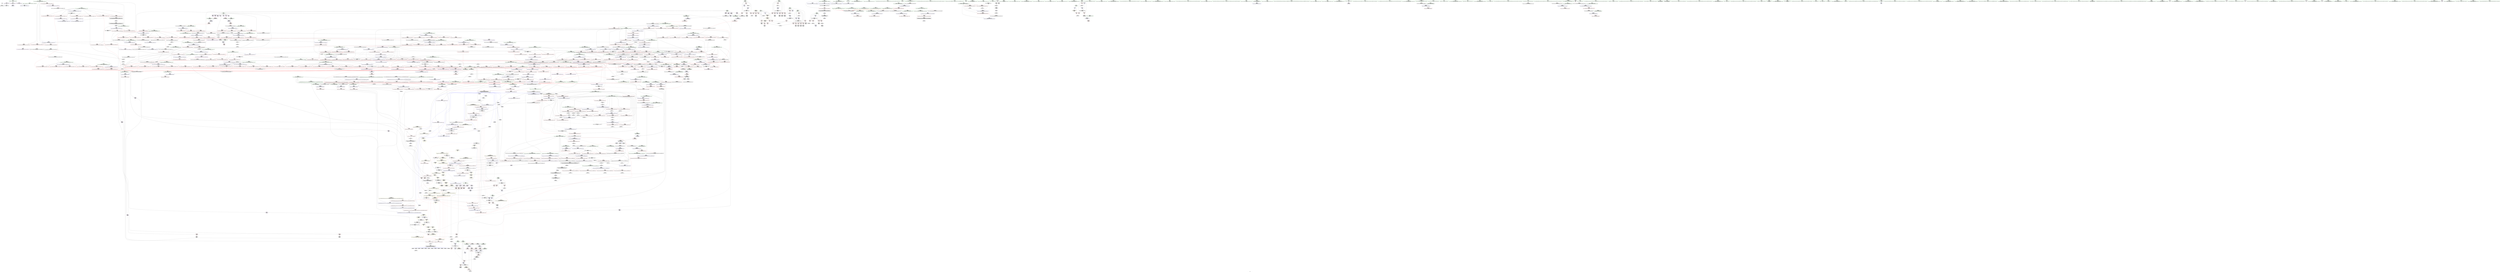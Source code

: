 digraph "SVFG" {
	label="SVFG";

	Node0x55edc6519540 [shape=record,color=grey,label="{NodeID: 0\nNullPtr}"];
	Node0x55edc6519540 -> Node0x55edc6582a50[style=solid];
	Node0x55edc6519540 -> Node0x55edc659f2d0[style=solid];
	Node0x55edc6589ea0 [shape=record,color=blue,label="{NodeID: 775\n371\<--423\n__j\<--incdec.ptr7\n_ZSt18__next_permutationIPiN9__gnu_cxx5__ops15_Iter_less_iterEEbT_S4_T0_\n}"];
	Node0x55edc6589ea0 -> Node0x55edc6591af0[style=dashed];
	Node0x55edc6589ea0 -> Node0x55edc6591bc0[style=dashed];
	Node0x55edc6589ea0 -> Node0x55edc6589ea0[style=dashed];
	Node0x55edc6589ea0 -> Node0x55edc6606e40[style=dashed];
	Node0x55edc65809c0 [shape=record,color=red,label="{NodeID: 443\n456\<--359\n\<--retval\n_ZSt18__next_permutationIPiN9__gnu_cxx5__ops15_Iter_less_iterEEbT_S4_T0_\n}"];
	Node0x55edc65809c0 -> Node0x55edc6583e30[style=solid];
	Node0x55edc6574bd0 [shape=record,color=green,label="{NodeID: 111\n633\<--634\nagg.tmp2\<--agg.tmp2_field_insensitive\n_ZSt16__introsort_loopIPilN9__gnu_cxx5__ops15_Iter_less_iterEEvT_S4_T0_T1_\n}"];
	Node0x55edc66a46a0 [shape=record,color=black,label="{NodeID: 1993\n933 = PHI(567, )\n}"];
	Node0x55edc66a46a0 -> Node0x55edc6596dd0[style=solid];
	Node0x55edc65ab1e0 [shape=record,color=blue,label="{NodeID: 886\n1459\<--1456\n__last.addr\<--__last\n_ZSt25__unguarded_linear_insertIPiN9__gnu_cxx5__ops14_Val_less_iterEEvT_T0_\n}"];
	Node0x55edc65ab1e0 -> Node0x55edc659d290[style=dashed];
	Node0x55edc65ab1e0 -> Node0x55edc659d360[style=dashed];
	Node0x55edc65ab1e0 -> Node0x55edc6619a70[style=dashed];
	Node0x55edc6596340 [shape=record,color=red,label="{NodeID: 554\n910\<--892\n\<--__first.addr\n_ZSt11__make_heapIPiN9__gnu_cxx5__ops15_Iter_less_iterEEvT_S4_RT0_\n}"];
	Node0x55edc6596340 -> Node0x55edc6584cd0[style=solid];
	Node0x55edc65ca950 [shape=record,color=grey,label="{NodeID: 1329\n1088 = Binary(1087, 876, )\n}"];
	Node0x55edc65ca950 -> Node0x55edc658d850[style=solid];
	Node0x55edc6579160 [shape=record,color=green,label="{NodeID: 222\n1459\<--1460\n__last.addr\<--__last.addr_field_insensitive\n_ZSt25__unguarded_linear_insertIPiN9__gnu_cxx5__ops14_Val_less_iterEEvT_T0_\n}"];
	Node0x55edc6579160 -> Node0x55edc659d290[style=solid];
	Node0x55edc6579160 -> Node0x55edc659d360[style=solid];
	Node0x55edc6579160 -> Node0x55edc659d430[style=solid];
	Node0x55edc6579160 -> Node0x55edc659d500[style=solid];
	Node0x55edc6579160 -> Node0x55edc65ab1e0[style=solid];
	Node0x55edc6579160 -> Node0x55edc65ab5f0[style=solid];
	Node0x55edc659bd70 [shape=record,color=red,label="{NodeID: 665\n1293\<--1285\n\<--__pivot.addr\n_ZSt21__unguarded_partitionIPiN9__gnu_cxx5__ops15_Iter_less_iterEET_S4_S4_S4_T0_\n|{<s0>75}}"];
	Node0x55edc659bd70:s0 -> Node0x55edc66a7fc0[style=solid,color=red];
	Node0x55edc6618670 [shape=record,color=black,label="{NodeID: 1440\nMR_84V_2 = PHI(MR_84V_3, MR_84V_1, )\npts\{632 \}\n}"];
	Node0x55edc6618670 -> Node0x55edc658b3c0[style=dashed];
	Node0x55edc6586f80 [shape=record,color=purple,label="{NodeID: 333\n127\<--51\narraydecay\<--p\n_Z6stupidv\n|{<s0>4}}"];
	Node0x55edc6586f80:s0 -> Node0x55edc669e200[style=solid,color=red];
	Node0x55edc6570c70 [shape=record,color=green,label="{NodeID: 1\n7\<--1\n__dso_handle\<--dummyObj\nGlob }"];
	Node0x55edc6589f70 [shape=record,color=blue,label="{NodeID: 776\n359\<--427\nretval\<--\n_ZSt18__next_permutationIPiN9__gnu_cxx5__ops15_Iter_less_iterEEbT_S4_T0_\n}"];
	Node0x55edc6589f70 -> Node0x55edc6600f20[style=dashed];
	Node0x55edc6580a90 [shape=record,color=red,label="{NodeID: 444\n383\<--363\n\<--__first.addr\n_ZSt18__next_permutationIPiN9__gnu_cxx5__ops15_Iter_less_iterEEbT_S4_T0_\n}"];
	Node0x55edc6580a90 -> Node0x55edc65cdd90[style=solid];
	Node0x55edc6574ca0 [shape=record,color=green,label="{NodeID: 112\n635\<--636\nagg.tmp3\<--agg.tmp3_field_insensitive\n_ZSt16__introsort_loopIPilN9__gnu_cxx5__ops15_Iter_less_iterEEvT_S4_T0_T1_\n}"];
	Node0x55edc66a4810 [shape=record,color=black,label="{NodeID: 1994\n939 = PHI(567, )\n}"];
	Node0x55edc66a4810 -> Node0x55edc6596ea0[style=solid];
	Node0x55edc65ab2b0 [shape=record,color=blue,label="{NodeID: 887\n1461\<--1468\n__val\<--\n_ZSt25__unguarded_linear_insertIPiN9__gnu_cxx5__ops14_Val_less_iterEEvT_T0_\n|{|<s2>90}}"];
	Node0x55edc65ab2b0 -> Node0x55edc659dab0[style=dashed];
	Node0x55edc65ab2b0 -> Node0x55edc659db80[style=dashed];
	Node0x55edc65ab2b0:s2 -> Node0x55edc661e2c0[style=dashed,color=red];
	Node0x55edc6596410 [shape=record,color=red,label="{NodeID: 555\n919\<--892\n\<--__first.addr\n_ZSt11__make_heapIPiN9__gnu_cxx5__ops15_Iter_less_iterEEvT_S4_RT0_\n}"];
	Node0x55edc6596410 -> Node0x55edc6584e70[style=solid];
	Node0x55edc65caad0 [shape=record,color=grey,label="{NodeID: 1330\n913 = Binary(911, 912, )\n}"];
	Node0x55edc65caad0 -> Node0x55edc65cac50[style=solid];
	Node0x55edc6579230 [shape=record,color=green,label="{NodeID: 223\n1461\<--1462\n__val\<--__val_field_insensitive\n_ZSt25__unguarded_linear_insertIPiN9__gnu_cxx5__ops14_Val_less_iterEEvT_T0_\n|{|<s1>90|<s2>92}}"];
	Node0x55edc6579230 -> Node0x55edc65ab2b0[style=solid];
	Node0x55edc6579230:s1 -> Node0x55edc669cf30[style=solid,color=red];
	Node0x55edc6579230:s2 -> Node0x55edc669f190[style=solid,color=red];
	Node0x55edc659be40 [shape=record,color=red,label="{NodeID: 666\n1304\<--1285\n\<--__pivot.addr\n_ZSt21__unguarded_partitionIPiN9__gnu_cxx5__ops15_Iter_less_iterEET_S4_S4_S4_T0_\n|{<s0>76}}"];
	Node0x55edc659be40:s0 -> Node0x55edc66a7bc0[style=solid,color=red];
	Node0x55edc6618b70 [shape=record,color=black,label="{NodeID: 1441\nMR_238V_4 = PHI(MR_238V_5, MR_238V_3, )\npts\{1282 \}\n}"];
	Node0x55edc6618b70 -> Node0x55edc659b480[style=dashed];
	Node0x55edc6618b70 -> Node0x55edc659b550[style=dashed];
	Node0x55edc6618b70 -> Node0x55edc659b620[style=dashed];
	Node0x55edc6618b70 -> Node0x55edc659b6f0[style=dashed];
	Node0x55edc6618b70 -> Node0x55edc659b7c0[style=dashed];
	Node0x55edc6618b70 -> Node0x55edc659b890[style=dashed];
	Node0x55edc6618b70 -> Node0x55edc65aa410[style=dashed];
	Node0x55edc6618b70 -> Node0x55edc65aa680[style=dashed];
	Node0x55edc6587050 [shape=record,color=purple,label="{NodeID: 334\n128\<--51\narraydecay21\<--p\n_Z6stupidv\n}"];
	Node0x55edc6570d00 [shape=record,color=green,label="{NodeID: 2\n9\<--1\n\<--dummyObj\nCan only get source location for instruction, argument, global var or function.}"];
	Node0x55edc6642b70 [shape=record,color=yellow,style=double,label="{NodeID: 1884\n30V_2 = CSCHI(MR_30V_1)\npts\{15 52 \}\nCS[]|{<s0>19|<s1>25|<s2>66|<s3>68|<s4>69|<s5>71|<s6>73|<s7>74|<s8>77}}"];
	Node0x55edc6642b70:s0 -> Node0x55edc6642750[style=dashed,color=blue];
	Node0x55edc6642b70:s1 -> Node0x55edc6609b40[style=dashed,color=blue];
	Node0x55edc6642b70:s2 -> Node0x55edc661b370[style=dashed,color=blue];
	Node0x55edc6642b70:s3 -> Node0x55edc661b370[style=dashed,color=blue];
	Node0x55edc6642b70:s4 -> Node0x55edc661b370[style=dashed,color=blue];
	Node0x55edc6642b70:s5 -> Node0x55edc661b370[style=dashed,color=blue];
	Node0x55edc6642b70:s6 -> Node0x55edc661b370[style=dashed,color=blue];
	Node0x55edc6642b70:s7 -> Node0x55edc661b370[style=dashed,color=blue];
	Node0x55edc6642b70:s8 -> Node0x55edc661a470[style=dashed,color=blue];
	Node0x55edc658a040 [shape=record,color=blue,label="{NodeID: 777\n359\<--388\nretval\<--\n_ZSt18__next_permutationIPiN9__gnu_cxx5__ops15_Iter_less_iterEEbT_S4_T0_\n}"];
	Node0x55edc658a040 -> Node0x55edc6600f20[style=dashed];
	Node0x55edc65a20d0 [shape=record,color=yellow,style=double,label="{NodeID: 1552\n253V_1 = ENCHI(MR_253V_0)\npts\{52 548 903 968 1010 1135 1462 \}\nFun[_ZSt16__insertion_sortIPiN9__gnu_cxx5__ops15_Iter_less_iterEEvT_S4_T0_]}"];
	Node0x55edc65a20d0 -> Node0x55edc659ca70[style=dashed];
	Node0x55edc65a20d0 -> Node0x55edc659cb40[style=dashed];
	Node0x55edc6580b60 [shape=record,color=red,label="{NodeID: 445\n390\<--363\n\<--__first.addr\n_ZSt18__next_permutationIPiN9__gnu_cxx5__ops15_Iter_less_iterEEbT_S4_T0_\n}"];
	Node0x55edc6580b60 -> Node0x55edc65a1110[style=solid];
	Node0x55edc6574d70 [shape=record,color=green,label="{NodeID: 113\n658\<--659\n_ZSt14__partial_sortIPiN9__gnu_cxx5__ops15_Iter_less_iterEEvT_S4_S4_T0_\<--_ZSt14__partial_sortIPiN9__gnu_cxx5__ops15_Iter_less_iterEEvT_S4_S4_T0__field_insensitive\n}"];
	Node0x55edc66a4950 [shape=record,color=black,label="{NodeID: 1995\n976 = PHI(567, )\n}"];
	Node0x55edc66a4950 -> Node0x55edc6597520[style=solid];
	Node0x55edc65ab380 [shape=record,color=blue,label="{NodeID: 888\n1463\<--1470\n__next\<--\n_ZSt25__unguarded_linear_insertIPiN9__gnu_cxx5__ops14_Val_less_iterEEvT_T0_\n}"];
	Node0x55edc65ab380 -> Node0x55edc659d5d0[style=dashed];
	Node0x55edc65ab380 -> Node0x55edc65ab450[style=dashed];
	Node0x55edc65964e0 [shape=record,color=red,label="{NodeID: 556\n930\<--892\n\<--__first.addr\n_ZSt11__make_heapIPiN9__gnu_cxx5__ops15_Iter_less_iterEEvT_S4_RT0_\n}"];
	Node0x55edc65964e0 -> Node0x55edc6588980[style=solid];
	Node0x55edc65cac50 [shape=record,color=grey,label="{NodeID: 1331\n914 = Binary(913, 601, )\n}"];
	Node0x55edc65cac50 -> Node0x55edc65cdf10[style=solid];
	Node0x55edc6579300 [shape=record,color=green,label="{NodeID: 224\n1463\<--1464\n__next\<--__next_field_insensitive\n_ZSt25__unguarded_linear_insertIPiN9__gnu_cxx5__ops14_Val_less_iterEEvT_T0_\n}"];
	Node0x55edc6579300 -> Node0x55edc659d5d0[style=solid];
	Node0x55edc6579300 -> Node0x55edc659d6a0[style=solid];
	Node0x55edc6579300 -> Node0x55edc659d770[style=solid];
	Node0x55edc6579300 -> Node0x55edc659d840[style=solid];
	Node0x55edc6579300 -> Node0x55edc659d910[style=solid];
	Node0x55edc6579300 -> Node0x55edc65ab380[style=solid];
	Node0x55edc6579300 -> Node0x55edc65ab450[style=solid];
	Node0x55edc6579300 -> Node0x55edc65ab6c0[style=solid];
	Node0x55edc659bf10 [shape=record,color=red,label="{NodeID: 667\n1349\<--1333\n\<--__first.addr\n_ZSt16__insertion_sortIPiN9__gnu_cxx5__ops15_Iter_less_iterEEvT_S4_T0_\n}"];
	Node0x55edc659bf10 -> Node0x55edc65cd010[style=solid];
	Node0x55edc6587120 [shape=record,color=purple,label="{NodeID: 335\n393\<--392\nincdec.ptr\<--\n_ZSt18__next_permutationIPiN9__gnu_cxx5__ops15_Iter_less_iterEEbT_S4_T0_\n}"];
	Node0x55edc6587120 -> Node0x55edc65898f0[style=solid];
	Node0x55edc6570fb0 [shape=record,color=green,label="{NodeID: 3\n18\<--1\n_ZSt3cin\<--dummyObj\nGlob }"];
	Node0x55edc658a110 [shape=record,color=blue,label="{NodeID: 778\n466\<--463\nthis.addr\<--this\n_ZNK9__gnu_cxx5__ops15_Iter_less_iterclIPiS3_EEbT_T0_\n}"];
	Node0x55edc658a110 -> Node0x55edc6591c90[style=dashed];
	Node0x55edc65a2270 [shape=record,color=yellow,style=double,label="{NodeID: 1553\n4V_1 = ENCHI(MR_4V_0)\npts\{15 \}\nFun[_ZSt27__unguarded_partition_pivotIPiN9__gnu_cxx5__ops15_Iter_less_iterEET_S4_S4_T0_]|{<s0>41}}"];
	Node0x55edc65a2270:s0 -> Node0x55edc661e910[style=dashed,color=red];
	Node0x55edc6580c30 [shape=record,color=red,label="{NodeID: 446\n446\<--363\n\<--__first.addr\n_ZSt18__next_permutationIPiN9__gnu_cxx5__ops15_Iter_less_iterEEbT_S4_T0_\n}"];
	Node0x55edc6580c30 -> Node0x55edc65cd490[style=solid];
	Node0x55edc6574e70 [shape=record,color=green,label="{NodeID: 114\n668\<--669\n_ZSt27__unguarded_partition_pivotIPiN9__gnu_cxx5__ops15_Iter_less_iterEET_S4_S4_T0_\<--_ZSt27__unguarded_partition_pivotIPiN9__gnu_cxx5__ops15_Iter_less_iterEET_S4_S4_T0__field_insensitive\n}"];
	Node0x55edc66a4a90 [shape=record,color=black,label="{NodeID: 1996\n980 = PHI(567, )\n}"];
	Node0x55edc66a4a90 -> Node0x55edc65975f0[style=solid];
	Node0x55edc65ab450 [shape=record,color=blue,label="{NodeID: 889\n1463\<--1473\n__next\<--incdec.ptr\n_ZSt25__unguarded_linear_insertIPiN9__gnu_cxx5__ops14_Val_less_iterEEvT_T0_\n}"];
	Node0x55edc65ab450 -> Node0x55edc6619f70[style=dashed];
	Node0x55edc65965b0 [shape=record,color=red,label="{NodeID: 557\n936\<--892\n\<--__first.addr\n_ZSt11__make_heapIPiN9__gnu_cxx5__ops15_Iter_less_iterEEvT_S4_RT0_\n|{<s0>49}}"];
	Node0x55edc65965b0:s0 -> Node0x55edc66a96a0[style=solid,color=red];
	Node0x55edc65cadd0 [shape=record,color=grey,label="{NodeID: 1332\n1079 = Binary(1078, 876, )\n}"];
	Node0x55edc65793d0 [shape=record,color=green,label="{NodeID: 225\n1478\<--1479\n_ZNK9__gnu_cxx5__ops14_Val_less_iterclIiPiEEbRT_T0_\<--_ZNK9__gnu_cxx5__ops14_Val_less_iterclIiPiEEbRT_T0__field_insensitive\n}"];
	Node0x55edc659bfe0 [shape=record,color=red,label="{NodeID: 668\n1354\<--1333\n\<--__first.addr\n_ZSt16__insertion_sortIPiN9__gnu_cxx5__ops15_Iter_less_iterEEvT_S4_T0_\n}"];
	Node0x55edc659bfe0 -> Node0x55edc6587fc0[style=solid];
	Node0x55edc6619570 [shape=record,color=black,label="{NodeID: 1443\nMR_4V_2 = PHI(MR_4V_3, MR_4V_1, )\npts\{15 \}\n|{|<s4>90}}"];
	Node0x55edc6619570 -> Node0x55edc659dab0[style=dashed];
	Node0x55edc6619570 -> Node0x55edc659db80[style=dashed];
	Node0x55edc6619570 -> Node0x55edc65ab520[style=dashed];
	Node0x55edc6619570 -> Node0x55edc65ab790[style=dashed];
	Node0x55edc6619570:s4 -> Node0x55edc661e1b0[style=dashed,color=red];
	Node0x55edc65871f0 [shape=record,color=purple,label="{NodeID: 336\n404\<--403\nincdec.ptr4\<--\n_ZSt18__next_permutationIPiN9__gnu_cxx5__ops15_Iter_less_iterEEbT_S4_T0_\n}"];
	Node0x55edc65871f0 -> Node0x55edc6589b60[style=solid];
	Node0x55edc6571040 [shape=record,color=green,label="{NodeID: 4\n19\<--1\n.str\<--dummyObj\nGlob }"];
	Node0x55edc658a1e0 [shape=record,color=blue,label="{NodeID: 779\n468\<--464\n__it1.addr\<--__it1\n_ZNK9__gnu_cxx5__ops15_Iter_less_iterclIPiS3_EEbT_T0_\n}"];
	Node0x55edc658a1e0 -> Node0x55edc6591d60[style=dashed];
	Node0x55edc6580d00 [shape=record,color=red,label="{NodeID: 447\n449\<--363\n\<--__first.addr\n_ZSt18__next_permutationIPiN9__gnu_cxx5__ops15_Iter_less_iterEEbT_S4_T0_\n|{<s0>23}}"];
	Node0x55edc6580d00:s0 -> Node0x55edc669e480[style=solid,color=red];
	Node0x55edc65798a0 [shape=record,color=green,label="{NodeID: 115\n681\<--682\n__n.addr\<--__n.addr_field_insensitive\n_ZSt4__lgl\n}"];
	Node0x55edc65798a0 -> Node0x55edc6594120[style=solid];
	Node0x55edc65798a0 -> Node0x55edc658b560[style=solid];
	Node0x55edc66a4bd0 [shape=record,color=black,label="{NodeID: 1997\n991 = PHI(567, )\n}"];
	Node0x55edc66a4bd0 -> Node0x55edc65976c0[style=solid];
	Node0x55edc65ab520 [shape=record,color=blue,label="{NodeID: 890\n1484\<--1483\n\<--\n_ZSt25__unguarded_linear_insertIPiN9__gnu_cxx5__ops14_Val_less_iterEEvT_T0_\n}"];
	Node0x55edc65ab520 -> Node0x55edc6619570[style=dashed];
	Node0x55edc6596680 [shape=record,color=red,label="{NodeID: 558\n909\<--894\n\<--__last.addr\n_ZSt11__make_heapIPiN9__gnu_cxx5__ops15_Iter_less_iterEEvT_S4_RT0_\n}"];
	Node0x55edc6596680 -> Node0x55edc6584c00[style=solid];
	Node0x55edc65caf50 [shape=record,color=grey,label="{NodeID: 1333\n1606 = Binary(652, 1605, )\n}"];
	Node0x55edc65794d0 [shape=record,color=green,label="{NodeID: 226\n1498\<--1499\nretval\<--retval_field_insensitive\n_ZN9__gnu_cxx5__ops15__val_comp_iterENS0_15_Iter_less_iterE\n}"];
	Node0x55edc659c0b0 [shape=record,color=red,label="{NodeID: 669\n1363\<--1333\n\<--__first.addr\n_ZSt16__insertion_sortIPiN9__gnu_cxx5__ops15_Iter_less_iterEEvT_S4_T0_\n|{<s0>78}}"];
	Node0x55edc659c0b0:s0 -> Node0x55edc66a7fc0[style=solid,color=red];
	Node0x55edc6619a70 [shape=record,color=black,label="{NodeID: 1444\nMR_270V_3 = PHI(MR_270V_4, MR_270V_2, )\npts\{1460 \}\n}"];
	Node0x55edc6619a70 -> Node0x55edc659d430[style=dashed];
	Node0x55edc6619a70 -> Node0x55edc659d500[style=dashed];
	Node0x55edc6619a70 -> Node0x55edc65ab5f0[style=dashed];
	Node0x55edc65872c0 [shape=record,color=purple,label="{NodeID: 337\n410\<--409\nincdec.ptr5\<--\n_ZSt18__next_permutationIPiN9__gnu_cxx5__ops15_Iter_less_iterEEbT_S4_T0_\n}"];
	Node0x55edc65872c0 -> Node0x55edc6589d00[style=solid];
	Node0x55edc65710d0 [shape=record,color=green,label="{NodeID: 5\n22\<--1\n\<--dummyObj\nCan only get source location for instruction, argument, global var or function.}"];
	Node0x55edc6642f90 [shape=record,color=yellow,style=double,label="{NodeID: 1887\n4V_4 = CSCHI(MR_4V_2)\npts\{15 \}\nCS[]|{<s0>34}}"];
	Node0x55edc6642f90:s0 -> Node0x55edc6617770[style=dashed,color=red];
	Node0x55edc658a2b0 [shape=record,color=blue,label="{NodeID: 780\n470\<--465\n__it2.addr\<--__it2\n_ZNK9__gnu_cxx5__ops15_Iter_less_iterclIPiS3_EEbT_T0_\n}"];
	Node0x55edc658a2b0 -> Node0x55edc6591e30[style=dashed];
	Node0x55edc6580dd0 [shape=record,color=red,label="{NodeID: 448\n384\<--365\n\<--__last.addr\n_ZSt18__next_permutationIPiN9__gnu_cxx5__ops15_Iter_less_iterEEbT_S4_T0_\n}"];
	Node0x55edc6580dd0 -> Node0x55edc65cdd90[style=solid];
	Node0x55edc6579970 [shape=record,color=green,label="{NodeID: 116\n686\<--687\nllvm.ctlz.i64\<--llvm.ctlz.i64_field_insensitive\n}"];
	Node0x55edc66a4d10 [shape=record,color=black,label="{NodeID: 1998\n1045 = PHI(462, )\n}"];
	Node0x55edc65ab5f0 [shape=record,color=blue,label="{NodeID: 891\n1459\<--1486\n__last.addr\<--\n_ZSt25__unguarded_linear_insertIPiN9__gnu_cxx5__ops14_Val_less_iterEEvT_T0_\n}"];
	Node0x55edc65ab5f0 -> Node0x55edc6619a70[style=dashed];
	Node0x55edc6596750 [shape=record,color=red,label="{NodeID: 559\n918\<--894\n\<--__last.addr\n_ZSt11__make_heapIPiN9__gnu_cxx5__ops15_Iter_less_iterEEvT_S4_RT0_\n}"];
	Node0x55edc6596750 -> Node0x55edc6584da0[style=solid];
	Node0x55edc65cb090 [shape=record,color=grey,label="{NodeID: 1334\n651 = cmp(650, 652, )\n}"];
	Node0x55edc65795a0 [shape=record,color=green,label="{NodeID: 227\n1500\<--1501\n\<--field_insensitive\n_ZN9__gnu_cxx5__ops15__val_comp_iterENS0_15_Iter_less_iterE\n}"];
	Node0x55edc659c180 [shape=record,color=red,label="{NodeID: 670\n1370\<--1333\n\<--__first.addr\n_ZSt16__insertion_sortIPiN9__gnu_cxx5__ops15_Iter_less_iterEEvT_S4_T0_\n|{<s0>80}}"];
	Node0x55edc659c180:s0 -> Node0x55edc66a0010[style=solid,color=red];
	Node0x55edc6619f70 [shape=record,color=black,label="{NodeID: 1445\nMR_274V_4 = PHI(MR_274V_5, MR_274V_3, )\npts\{1464 \}\n}"];
	Node0x55edc6619f70 -> Node0x55edc659d6a0[style=dashed];
	Node0x55edc6619f70 -> Node0x55edc659d770[style=dashed];
	Node0x55edc6619f70 -> Node0x55edc659d840[style=dashed];
	Node0x55edc6619f70 -> Node0x55edc659d910[style=dashed];
	Node0x55edc6619f70 -> Node0x55edc65ab6c0[style=dashed];
	Node0x55edc6587390 [shape=record,color=purple,label="{NodeID: 338\n423\<--422\nincdec.ptr7\<--\n_ZSt18__next_permutationIPiN9__gnu_cxx5__ops15_Iter_less_iterEEbT_S4_T0_\n|{|<s1>18}}"];
	Node0x55edc6587390 -> Node0x55edc6589ea0[style=solid];
	Node0x55edc6587390:s1 -> Node0x55edc66a7fc0[style=solid,color=red];
	Node0x55edc6571160 [shape=record,color=green,label="{NodeID: 6\n75\<--1\n\<--dummyObj\nCan only get source location for instruction, argument, global var or function.}"];
	Node0x55edc658a380 [shape=record,color=blue,label="{NodeID: 781\n485\<--483\n__a.addr\<--__a\n_ZSt9iter_swapIPiS0_EvT_T0_\n}"];
	Node0x55edc658a380 -> Node0x55edc65920a0[style=dashed];
	Node0x55edc6580ea0 [shape=record,color=red,label="{NodeID: 449\n396\<--365\n\<--__last.addr\n_ZSt18__next_permutationIPiN9__gnu_cxx5__ops15_Iter_less_iterEEbT_S4_T0_\n}"];
	Node0x55edc6580ea0 -> Node0x55edc65cdc10[style=solid];
	Node0x55edc6579a70 [shape=record,color=green,label="{NodeID: 117\n696\<--697\n__comp\<--__comp_field_insensitive\n_ZSt22__final_insertion_sortIPiN9__gnu_cxx5__ops15_Iter_less_iterEEvT_S4_T0_\n}"];
	Node0x55edc66a4e20 [shape=record,color=black,label="{NodeID: 1999\n1054 = PHI(567, )\n}"];
	Node0x55edc66a4e20 -> Node0x55edc6598d80[style=solid];
	Node0x55edc65ab6c0 [shape=record,color=blue,label="{NodeID: 892\n1463\<--1489\n__next\<--incdec.ptr3\n_ZSt25__unguarded_linear_insertIPiN9__gnu_cxx5__ops14_Val_less_iterEEvT_T0_\n}"];
	Node0x55edc65ab6c0 -> Node0x55edc6619f70[style=dashed];
	Node0x55edc6596820 [shape=record,color=red,label="{NodeID: 560\n941\<--896\n\<--__comp.addr\n_ZSt11__make_heapIPiN9__gnu_cxx5__ops15_Iter_less_iterEEvT_S4_RT0_\n}"];
	Node0x55edc65cb210 [shape=record,color=grey,label="{NodeID: 1335\n647 = cmp(646, 648, )\n}"];
	Node0x55edc6579670 [shape=record,color=green,label="{NodeID: 228\n1507\<--1508\n__first.addr\<--__first.addr_field_insensitive\n_ZSt23__copy_move_backward_a2ILb1EPiS0_ET1_T0_S2_S1_\n}"];
	Node0x55edc6579670 -> Node0x55edc659dc50[style=solid];
	Node0x55edc6579670 -> Node0x55edc65ab860[style=solid];
	Node0x55edc659c250 [shape=record,color=red,label="{NodeID: 671\n1379\<--1333\n\<--__first.addr\n_ZSt16__insertion_sortIPiN9__gnu_cxx5__ops15_Iter_less_iterEEvT_S4_T0_\n}"];
	Node0x55edc659c250 -> Node0x55edc65aaa90[style=solid];
	Node0x55edc661a470 [shape=record,color=black,label="{NodeID: 1446\nMR_4V_2 = PHI(MR_4V_1, MR_4V_3, )\npts\{15 \}\n|{<s0>42|<s1>75|<s2>76|<s3>77}}"];
	Node0x55edc661a470:s0 -> Node0x55edc6643930[style=dashed,color=blue];
	Node0x55edc661a470:s1 -> Node0x55edc65a7420[style=dashed,color=red];
	Node0x55edc661a470:s2 -> Node0x55edc65a7420[style=dashed,color=red];
	Node0x55edc661a470:s3 -> Node0x55edc65a76f0[style=dashed,color=red];
	Node0x55edc6587460 [shape=record,color=purple,label="{NodeID: 339\n514\<--513\nincdec.ptr\<--\n_ZSt9__reverseIPiEvT_S1_St26random_access_iterator_tag\n}"];
	Node0x55edc6587460 -> Node0x55edc658a6c0[style=solid];
	Node0x55edc65719a0 [shape=record,color=green,label="{NodeID: 7\n79\<--1\n\<--dummyObj\nCan only get source location for instruction, argument, global var or function.}"];
	Node0x55edc6643250 [shape=record,color=yellow,style=double,label="{NodeID: 1889\n4V_2 = CSCHI(MR_4V_1)\npts\{15 \}\nCS[]|{<s0>37}}"];
	Node0x55edc6643250:s0 -> Node0x55edc660aa40[style=dashed,color=red];
	Node0x55edc658a450 [shape=record,color=blue,label="{NodeID: 782\n487\<--484\n__b.addr\<--__b\n_ZSt9iter_swapIPiS0_EvT_T0_\n}"];
	Node0x55edc658a450 -> Node0x55edc6592170[style=dashed];
	Node0x55edc6580f70 [shape=record,color=red,label="{NodeID: 450\n401\<--365\n\<--__last.addr\n_ZSt18__next_permutationIPiN9__gnu_cxx5__ops15_Iter_less_iterEEbT_S4_T0_\n}"];
	Node0x55edc6580f70 -> Node0x55edc6589a90[style=solid];
	Node0x55edc6579b40 [shape=record,color=green,label="{NodeID: 118\n698\<--699\n__first.addr\<--__first.addr_field_insensitive\n_ZSt22__final_insertion_sortIPiN9__gnu_cxx5__ops15_Iter_less_iterEEvT_S4_T0_\n}"];
	Node0x55edc6579b40 -> Node0x55edc65941f0[style=solid];
	Node0x55edc6579b40 -> Node0x55edc65942c0[style=solid];
	Node0x55edc6579b40 -> Node0x55edc6594390[style=solid];
	Node0x55edc6579b40 -> Node0x55edc6594460[style=solid];
	Node0x55edc6579b40 -> Node0x55edc6594530[style=solid];
	Node0x55edc6579b40 -> Node0x55edc658b630[style=solid];
	Node0x55edc66a4f90 [shape=record,color=black,label="{NodeID: 2000\n1180 = PHI(567, )\n}"];
	Node0x55edc66a4f90 -> Node0x55edc6599dc0[style=solid];
	Node0x55edc65ab790 [shape=record,color=blue,label="{NodeID: 893\n1494\<--1493\n\<--\n_ZSt25__unguarded_linear_insertIPiN9__gnu_cxx5__ops14_Val_less_iterEEvT_T0_\n|{<s0>83|<s1>85}}"];
	Node0x55edc65ab790:s0 -> Node0x55edc6615970[style=dashed,color=blue];
	Node0x55edc65ab790:s1 -> Node0x55edc660aa40[style=dashed,color=blue];
	Node0x55edc65968f0 [shape=record,color=red,label="{NodeID: 561\n925\<--898\n\<--__len\n_ZSt11__make_heapIPiN9__gnu_cxx5__ops15_Iter_less_iterEEvT_S4_RT0_\n}"];
	Node0x55edc65968f0 -> Node0x55edc65c59d0[style=solid];
	Node0x55edc65cb390 [shape=record,color=grey,label="{NodeID: 1336\n1360 = cmp(1358, 1359, )\n}"];
	Node0x55edc6579740 [shape=record,color=green,label="{NodeID: 229\n1509\<--1510\n__last.addr\<--__last.addr_field_insensitive\n_ZSt23__copy_move_backward_a2ILb1EPiS0_ET1_T0_S2_S1_\n}"];
	Node0x55edc6579740 -> Node0x55edc659dd20[style=solid];
	Node0x55edc6579740 -> Node0x55edc65ab930[style=solid];
	Node0x55edc659c320 [shape=record,color=red,label="{NodeID: 672\n1350\<--1335\n\<--__last.addr\n_ZSt16__insertion_sortIPiN9__gnu_cxx5__ops15_Iter_less_iterEEvT_S4_T0_\n}"];
	Node0x55edc659c320 -> Node0x55edc65cd010[style=solid];
	Node0x55edc6587530 [shape=record,color=purple,label="{NodeID: 340\n525\<--524\nincdec.ptr2\<--\n_ZSt9__reverseIPiEvT_S1_St26random_access_iterator_tag\n}"];
	Node0x55edc6587530 -> Node0x55edc658a790[style=solid];
	Node0x55edc6571a30 [shape=record,color=green,label="{NodeID: 8\n314\<--1\n\<--dummyObj\nCan only get source location for instruction, argument, global var or function.}"];
	Node0x55edc658a520 [shape=record,color=blue,label="{NodeID: 783\n502\<--498\n__first.addr\<--__first\n_ZSt9__reverseIPiEvT_S1_St26random_access_iterator_tag\n}"];
	Node0x55edc658a520 -> Node0x55edc6592240[style=dashed];
	Node0x55edc658a520 -> Node0x55edc6592310[style=dashed];
	Node0x55edc658a520 -> Node0x55edc65923e0[style=dashed];
	Node0x55edc658a520 -> Node0x55edc65924b0[style=dashed];
	Node0x55edc658a520 -> Node0x55edc658a790[style=dashed];
	Node0x55edc658a520 -> Node0x55edc6601850[style=dashed];
	Node0x55edc6581040 [shape=record,color=red,label="{NodeID: 451\n418\<--365\n\<--__last.addr\n_ZSt18__next_permutationIPiN9__gnu_cxx5__ops15_Iter_less_iterEEbT_S4_T0_\n}"];
	Node0x55edc6581040 -> Node0x55edc6589dd0[style=solid];
	Node0x55edc6579c10 [shape=record,color=green,label="{NodeID: 119\n700\<--701\n__last.addr\<--__last.addr_field_insensitive\n_ZSt22__final_insertion_sortIPiN9__gnu_cxx5__ops15_Iter_less_iterEEvT_S4_T0_\n}"];
	Node0x55edc6579c10 -> Node0x55edc6594600[style=solid];
	Node0x55edc6579c10 -> Node0x55edc65946d0[style=solid];
	Node0x55edc6579c10 -> Node0x55edc65947a0[style=solid];
	Node0x55edc6579c10 -> Node0x55edc658b700[style=solid];
	Node0x55edc66a50d0 [shape=record,color=black,label="{NodeID: 2001\n1228 = PHI(462, )\n}"];
	Node0x55edc65ab860 [shape=record,color=blue,label="{NodeID: 894\n1507\<--1504\n__first.addr\<--__first\n_ZSt23__copy_move_backward_a2ILb1EPiS0_ET1_T0_S2_S1_\n}"];
	Node0x55edc65ab860 -> Node0x55edc659dc50[style=dashed];
	Node0x55edc65969c0 [shape=record,color=red,label="{NodeID: 562\n938\<--898\n\<--__len\n_ZSt11__make_heapIPiN9__gnu_cxx5__ops15_Iter_less_iterEEvT_S4_RT0_\n|{<s0>49}}"];
	Node0x55edc65969c0:s0 -> Node0x55edc66a9940[style=solid,color=red];
	Node0x55edc65cb510 [shape=record,color=grey,label="{NodeID: 1337\n1420 = cmp(1418, 1419, )\n}"];
	Node0x55edc65819f0 [shape=record,color=green,label="{NodeID: 230\n1511\<--1512\n__result.addr\<--__result.addr_field_insensitive\n_ZSt23__copy_move_backward_a2ILb1EPiS0_ET1_T0_S2_S1_\n}"];
	Node0x55edc65819f0 -> Node0x55edc659ddf0[style=solid];
	Node0x55edc65819f0 -> Node0x55edc65aba00[style=solid];
	Node0x55edc659c3f0 [shape=record,color=red,label="{NodeID: 673\n1359\<--1335\n\<--__last.addr\n_ZSt16__insertion_sortIPiN9__gnu_cxx5__ops15_Iter_less_iterEEvT_S4_T0_\n}"];
	Node0x55edc659c3f0 -> Node0x55edc65cb390[style=solid];
	Node0x55edc6587600 [shape=record,color=purple,label="{NodeID: 341\n528\<--527\nincdec.ptr3\<--\n_ZSt9__reverseIPiEvT_S1_St26random_access_iterator_tag\n}"];
	Node0x55edc6587600 -> Node0x55edc658a860[style=solid];
	Node0x55edc6571ac0 [shape=record,color=green,label="{NodeID: 9\n388\<--1\n\<--dummyObj\nCan only get source location for instruction, argument, global var or function.}"];
	Node0x55edc658a5f0 [shape=record,color=blue,label="{NodeID: 784\n504\<--499\n__last.addr\<--__last\n_ZSt9__reverseIPiEvT_S1_St26random_access_iterator_tag\n}"];
	Node0x55edc658a5f0 -> Node0x55edc6592580[style=dashed];
	Node0x55edc658a5f0 -> Node0x55edc6592650[style=dashed];
	Node0x55edc658a5f0 -> Node0x55edc658a6c0[style=dashed];
	Node0x55edc658a5f0 -> Node0x55edc6601d20[style=dashed];
	Node0x55edc6581110 [shape=record,color=red,label="{NodeID: 452\n436\<--365\n\<--__last.addr\n_ZSt18__next_permutationIPiN9__gnu_cxx5__ops15_Iter_less_iterEEbT_S4_T0_\n|{<s0>21}}"];
	Node0x55edc6581110:s0 -> Node0x55edc669e690[style=solid,color=red];
	Node0x55edc6579ce0 [shape=record,color=green,label="{NodeID: 120\n702\<--703\nagg.tmp\<--agg.tmp_field_insensitive\n_ZSt22__final_insertion_sortIPiN9__gnu_cxx5__ops15_Iter_less_iterEEvT_S4_T0_\n}"];
	Node0x55edc66a51e0 [shape=record,color=black,label="{NodeID: 2002\n1232 = PHI(462, )\n}"];
	Node0x55edc65ab930 [shape=record,color=blue,label="{NodeID: 895\n1509\<--1505\n__last.addr\<--__last\n_ZSt23__copy_move_backward_a2ILb1EPiS0_ET1_T0_S2_S1_\n}"];
	Node0x55edc65ab930 -> Node0x55edc659dd20[style=dashed];
	Node0x55edc6596a90 [shape=record,color=red,label="{NodeID: 563\n931\<--900\n\<--__parent\n_ZSt11__make_heapIPiN9__gnu_cxx5__ops15_Iter_less_iterEEvT_S4_RT0_\n}"];
	Node0x55edc65cb690 [shape=record,color=grey,label="{NodeID: 1338\n346 = cmp(344, 345, )\n}"];
	Node0x55edc6581ac0 [shape=record,color=green,label="{NodeID: 231\n1518\<--1519\n_ZSt12__niter_baseIPiET_S1_\<--_ZSt12__niter_baseIPiET_S1__field_insensitive\n}"];
	Node0x55edc659c4c0 [shape=record,color=red,label="{NodeID: 674\n1358\<--1337\n\<--__i\n_ZSt16__insertion_sortIPiN9__gnu_cxx5__ops15_Iter_less_iterEEvT_S4_T0_\n}"];
	Node0x55edc659c4c0 -> Node0x55edc65cb390[style=solid];
	Node0x55edc661b370 [shape=record,color=black,label="{NodeID: 1449\nMR_4V_7 = PHI(MR_4V_9, MR_4V_3, )\npts\{15 \}\n|{<s0>41}}"];
	Node0x55edc661b370:s0 -> Node0x55edc66415c0[style=dashed,color=blue];
	Node0x55edc65876d0 [shape=record,color=purple,label="{NodeID: 342\n720\<--719\nadd.ptr\<--\n_ZSt22__final_insertion_sortIPiN9__gnu_cxx5__ops15_Iter_less_iterEEvT_S4_T0_\n|{<s0>36}}"];
	Node0x55edc65876d0:s0 -> Node0x55edc669ef80[style=solid,color=red];
	Node0x55edc6571b50 [shape=record,color=green,label="{NodeID: 10\n427\<--1\n\<--dummyObj\nCan only get source location for instruction, argument, global var or function.}"];
	Node0x55edc6643670 [shape=record,color=yellow,style=double,label="{NodeID: 1892\n4V_2 = CSCHI(MR_4V_1)\npts\{15 \}\nCS[]|{<s0>40}}"];
	Node0x55edc6643670:s0 -> Node0x55edc660be40[style=dashed,color=red];
	Node0x55edc658a6c0 [shape=record,color=blue,label="{NodeID: 785\n504\<--514\n__last.addr\<--incdec.ptr\n_ZSt9__reverseIPiEvT_S1_St26random_access_iterator_tag\n}"];
	Node0x55edc658a6c0 -> Node0x55edc6592720[style=dashed];
	Node0x55edc658a6c0 -> Node0x55edc65927f0[style=dashed];
	Node0x55edc658a6c0 -> Node0x55edc65928c0[style=dashed];
	Node0x55edc658a6c0 -> Node0x55edc658a860[style=dashed];
	Node0x55edc658a6c0 -> Node0x55edc6601d20[style=dashed];
	Node0x55edc65811e0 [shape=record,color=red,label="{NodeID: 453\n450\<--365\n\<--__last.addr\n_ZSt18__next_permutationIPiN9__gnu_cxx5__ops15_Iter_less_iterEEbT_S4_T0_\n|{<s0>23}}"];
	Node0x55edc65811e0:s0 -> Node0x55edc669e690[style=solid,color=red];
	Node0x55edc6579db0 [shape=record,color=green,label="{NodeID: 121\n704\<--705\nagg.tmp2\<--agg.tmp2_field_insensitive\n_ZSt22__final_insertion_sortIPiN9__gnu_cxx5__ops15_Iter_less_iterEEvT_S4_T0_\n}"];
	Node0x55edc66a52f0 [shape=record,color=black,label="{NodeID: 2003\n1240 = PHI(462, )\n}"];
	Node0x55edc65aba00 [shape=record,color=blue,label="{NodeID: 896\n1511\<--1506\n__result.addr\<--__result\n_ZSt23__copy_move_backward_a2ILb1EPiS0_ET1_T0_S2_S1_\n}"];
	Node0x55edc65aba00 -> Node0x55edc659ddf0[style=dashed];
	Node0x55edc6596b60 [shape=record,color=red,label="{NodeID: 564\n937\<--900\n\<--__parent\n_ZSt11__make_heapIPiN9__gnu_cxx5__ops15_Iter_less_iterEEvT_S4_RT0_\n|{<s0>49}}"];
	Node0x55edc6596b60:s0 -> Node0x55edc66a97f0[style=solid,color=red];
	Node0x55edc65cb810 [shape=record,color=grey,label="{NodeID: 1339\n591 = cmp(589, 590, )\n}"];
	Node0x55edc6581bc0 [shape=record,color=green,label="{NodeID: 232\n1525\<--1526\n_ZSt22__copy_move_backward_aILb1EPiS0_ET1_T0_S2_S1_\<--_ZSt22__copy_move_backward_aILb1EPiS0_ET1_T0_S2_S1__field_insensitive\n}"];
	Node0x55edc659c590 [shape=record,color=red,label="{NodeID: 675\n1362\<--1337\n\<--__i\n_ZSt16__insertion_sortIPiN9__gnu_cxx5__ops15_Iter_less_iterEEvT_S4_T0_\n|{<s0>78}}"];
	Node0x55edc659c590:s0 -> Node0x55edc66a7bc0[style=solid,color=red];
	Node0x55edc661b870 [shape=record,color=black,label="{NodeID: 1450\nMR_4V_4 = PHI(MR_4V_3, MR_4V_1, )\npts\{15 \}\n|{<s0>9}}"];
	Node0x55edc661b870:s0 -> Node0x55edc6642040[style=dashed,color=blue];
	Node0x55edc65877a0 [shape=record,color=purple,label="{NodeID: 343\n725\<--724\nadd.ptr1\<--\n_ZSt22__final_insertion_sortIPiN9__gnu_cxx5__ops15_Iter_less_iterEEvT_S4_T0_\n|{<s0>37}}"];
	Node0x55edc65877a0:s0 -> Node0x55edc66aa130[style=solid,color=red];
	Node0x55edc6571c50 [shape=record,color=green,label="{NodeID: 11\n601\<--1\n\<--dummyObj\nCan only get source location for instruction, argument, global var or function.}"];
	Node0x55edc66437d0 [shape=record,color=yellow,style=double,label="{NodeID: 1893\n4V_3 = CSCHI(MR_4V_2)\npts\{15 \}\nCS[]|{<s0>32}}"];
	Node0x55edc66437d0:s0 -> Node0x55edc65ff810[style=dashed,color=blue];
	Node0x55edc658a790 [shape=record,color=blue,label="{NodeID: 786\n502\<--525\n__first.addr\<--incdec.ptr2\n_ZSt9__reverseIPiEvT_S1_St26random_access_iterator_tag\n}"];
	Node0x55edc658a790 -> Node0x55edc6592310[style=dashed];
	Node0x55edc658a790 -> Node0x55edc65923e0[style=dashed];
	Node0x55edc658a790 -> Node0x55edc65924b0[style=dashed];
	Node0x55edc658a790 -> Node0x55edc658a790[style=dashed];
	Node0x55edc658a790 -> Node0x55edc6601850[style=dashed];
	Node0x55edc65812b0 [shape=record,color=red,label="{NodeID: 454\n392\<--367\n\<--__i\n_ZSt18__next_permutationIPiN9__gnu_cxx5__ops15_Iter_less_iterEEbT_S4_T0_\n}"];
	Node0x55edc65812b0 -> Node0x55edc6587120[style=solid];
	Node0x55edc6579e80 [shape=record,color=green,label="{NodeID: 122\n706\<--707\nagg.tmp3\<--agg.tmp3_field_insensitive\n_ZSt22__final_insertion_sortIPiN9__gnu_cxx5__ops15_Iter_less_iterEEvT_S4_T0_\n}"];
	Node0x55edc66a5400 [shape=record,color=black,label="{NodeID: 2004\n1254 = PHI(462, )\n}"];
	Node0x55edc65abad0 [shape=record,color=blue,label="{NodeID: 897\n1530\<--1529\n__it.addr\<--__it\n_ZSt12__miter_baseIPiET_S1_\n}"];
	Node0x55edc65abad0 -> Node0x55edc659dec0[style=dashed];
	Node0x55edc6596c30 [shape=record,color=red,label="{NodeID: 565\n945\<--900\n\<--__parent\n_ZSt11__make_heapIPiN9__gnu_cxx5__ops15_Iter_less_iterEEvT_S4_RT0_\n}"];
	Node0x55edc6596c30 -> Node0x55edc65cbe10[style=solid];
	Node0x55edc65cb990 [shape=record,color=grey,label="{NodeID: 1340\n875 = cmp(874, 876, )\n}"];
	Node0x55edc6581cc0 [shape=record,color=green,label="{NodeID: 233\n1530\<--1531\n__it.addr\<--__it.addr_field_insensitive\n_ZSt12__miter_baseIPiET_S1_\n}"];
	Node0x55edc6581cc0 -> Node0x55edc659dec0[style=solid];
	Node0x55edc6581cc0 -> Node0x55edc65abad0[style=solid];
	Node0x55edc659c660 [shape=record,color=red,label="{NodeID: 676\n1366\<--1337\n\<--__i\n_ZSt16__insertion_sortIPiN9__gnu_cxx5__ops15_Iter_less_iterEEvT_S4_T0_\n|{<s0>79}}"];
	Node0x55edc659c660:s0 -> Node0x55edc669f190[style=solid,color=red];
	Node0x55edc5afdea0 [shape=record,color=yellow,style=double,label="{NodeID: 1451\n212V_1 = ENCHI(MR_212V_0)\npts\{1135 \}\nFun[_ZNK9__gnu_cxx5__ops14_Iter_less_valclIPiiEEbT_RT0_]}"];
	Node0x55edc5afdea0 -> Node0x55edc659a1d0[style=dashed];
	Node0x55edc6587870 [shape=record,color=purple,label="{NodeID: 344\n794\<--793\nadd.ptr1\<--\n_ZSt27__unguarded_partition_pivotIPiN9__gnu_cxx5__ops15_Iter_less_iterEET_S4_S4_T0_\n|{<s0>41}}"];
	Node0x55edc6587870:s0 -> Node0x55edc669d540[style=solid,color=red];
	Node0x55edc6571d50 [shape=record,color=green,label="{NodeID: 12\n606\<--1\n\<--dummyObj\nCan only get source location for instruction, argument, global var or function.}"];
	Node0x55edc6643930 [shape=record,color=yellow,style=double,label="{NodeID: 1894\n4V_3 = CSCHI(MR_4V_2)\npts\{15 \}\nCS[]|{<s0>33}}"];
	Node0x55edc6643930:s0 -> Node0x55edc6642f90[style=dashed,color=blue];
	Node0x55edc658a860 [shape=record,color=blue,label="{NodeID: 787\n504\<--528\n__last.addr\<--incdec.ptr3\n_ZSt9__reverseIPiEvT_S1_St26random_access_iterator_tag\n}"];
	Node0x55edc658a860 -> Node0x55edc6592720[style=dashed];
	Node0x55edc658a860 -> Node0x55edc65927f0[style=dashed];
	Node0x55edc658a860 -> Node0x55edc65928c0[style=dashed];
	Node0x55edc658a860 -> Node0x55edc658a860[style=dashed];
	Node0x55edc658a860 -> Node0x55edc6601d20[style=dashed];
	Node0x55edc6581380 [shape=record,color=red,label="{NodeID: 455\n395\<--367\n\<--__i\n_ZSt18__next_permutationIPiN9__gnu_cxx5__ops15_Iter_less_iterEEbT_S4_T0_\n}"];
	Node0x55edc6581380 -> Node0x55edc65cdc10[style=solid];
	Node0x55edc6579f50 [shape=record,color=green,label="{NodeID: 123\n722\<--723\n_ZSt16__insertion_sortIPiN9__gnu_cxx5__ops15_Iter_less_iterEEvT_S4_T0_\<--_ZSt16__insertion_sortIPiN9__gnu_cxx5__ops15_Iter_less_iterEEvT_S4_T0__field_insensitive\n}"];
	Node0x55edc66a5540 [shape=record,color=black,label="{NodeID: 2005\n1262 = PHI(462, )\n}"];
	Node0x55edc65abba0 [shape=record,color=blue,label="{NodeID: 898\n1539\<--1536\n__first.addr\<--__first\n_ZSt22__copy_move_backward_aILb1EPiS0_ET1_T0_S2_S1_\n}"];
	Node0x55edc65abba0 -> Node0x55edc659df90[style=dashed];
	Node0x55edc6596d00 [shape=record,color=red,label="{NodeID: 566\n949\<--900\n\<--__parent\n_ZSt11__make_heapIPiN9__gnu_cxx5__ops15_Iter_less_iterEEvT_S4_RT0_\n}"];
	Node0x55edc6596d00 -> Node0x55edc65c5e50[style=solid];
	Node0x55edc65cbb10 [shape=record,color=grey,label="{NodeID: 1341\n1152 = cmp(1150, 1151, )\n}"];
	Node0x55edc6581d90 [shape=record,color=green,label="{NodeID: 234\n1539\<--1540\n__first.addr\<--__first.addr_field_insensitive\n_ZSt22__copy_move_backward_aILb1EPiS0_ET1_T0_S2_S1_\n}"];
	Node0x55edc6581d90 -> Node0x55edc659df90[style=solid];
	Node0x55edc6581d90 -> Node0x55edc65abba0[style=solid];
	Node0x55edc659c730 [shape=record,color=red,label="{NodeID: 677\n1371\<--1337\n\<--__i\n_ZSt16__insertion_sortIPiN9__gnu_cxx5__ops15_Iter_less_iterEEvT_S4_T0_\n|{<s0>80}}"];
	Node0x55edc659c730:s0 -> Node0x55edc66a0120[style=solid,color=red];
	Node0x55edc6587940 [shape=record,color=purple,label="{NodeID: 345\n797\<--796\nadd.ptr2\<--\n_ZSt27__unguarded_partition_pivotIPiN9__gnu_cxx5__ops15_Iter_less_iterEET_S4_S4_T0_\n|{<s0>41}}"];
	Node0x55edc6587940:s0 -> Node0x55edc669d7c0[style=solid,color=red];
	Node0x55edc6571e50 [shape=record,color=green,label="{NodeID: 13\n648\<--1\n\<--dummyObj\nCan only get source location for instruction, argument, global var or function.}"];
	Node0x55edc658a930 [shape=record,color=blue,label="{NodeID: 788\n536\<--533\n.addr\<--\n_ZSt19__iterator_categoryIPiENSt15iterator_traitsIT_E17iterator_categoryERKS2_\n}"];
	Node0x55edc6581450 [shape=record,color=red,label="{NodeID: 456\n403\<--367\n\<--__i\n_ZSt18__next_permutationIPiN9__gnu_cxx5__ops15_Iter_less_iterEEbT_S4_T0_\n}"];
	Node0x55edc6581450 -> Node0x55edc65871f0[style=solid];
	Node0x55edc657a050 [shape=record,color=green,label="{NodeID: 124\n728\<--729\n_ZSt26__unguarded_insertion_sortIPiN9__gnu_cxx5__ops15_Iter_less_iterEEvT_S4_T0_\<--_ZSt26__unguarded_insertion_sortIPiN9__gnu_cxx5__ops15_Iter_less_iterEEvT_S4_T0__field_insensitive\n}"];
	Node0x55edc66a5680 [shape=record,color=black,label="{NodeID: 2006\n1294 = PHI(462, )\n}"];
	Node0x55edc65abc70 [shape=record,color=blue,label="{NodeID: 899\n1541\<--1537\n__last.addr\<--__last\n_ZSt22__copy_move_backward_aILb1EPiS0_ET1_T0_S2_S1_\n}"];
	Node0x55edc65abc70 -> Node0x55edc659e060[style=dashed];
	Node0x55edc6596dd0 [shape=record,color=red,label="{NodeID: 567\n934\<--933\n\<--call\n_ZSt11__make_heapIPiN9__gnu_cxx5__ops15_Iter_less_iterEEvT_S4_RT0_\n}"];
	Node0x55edc6596dd0 -> Node0x55edc658c810[style=solid];
	Node0x55edc65cbc90 [shape=record,color=grey,label="{NodeID: 1342\n716 = cmp(715, 648, )\n}"];
	Node0x55edc6581e60 [shape=record,color=green,label="{NodeID: 235\n1541\<--1542\n__last.addr\<--__last.addr_field_insensitive\n_ZSt22__copy_move_backward_aILb1EPiS0_ET1_T0_S2_S1_\n}"];
	Node0x55edc6581e60 -> Node0x55edc659e060[style=solid];
	Node0x55edc6581e60 -> Node0x55edc65abc70[style=solid];
	Node0x55edc659c800 [shape=record,color=red,label="{NodeID: 678\n1372\<--1337\n\<--__i\n_ZSt16__insertion_sortIPiN9__gnu_cxx5__ops15_Iter_less_iterEEvT_S4_T0_\n}"];
	Node0x55edc659c800 -> Node0x55edc6588090[style=solid];
	Node0x55edc6587a10 [shape=record,color=purple,label="{NodeID: 346\n802\<--801\nadd.ptr3\<--\n_ZSt27__unguarded_partition_pivotIPiN9__gnu_cxx5__ops15_Iter_less_iterEET_S4_S4_T0_\n|{<s0>42}}"];
	Node0x55edc6587a10:s0 -> Node0x55edc66a66c0[style=solid,color=red];
	Node0x55edc6571f50 [shape=record,color=green,label="{NodeID: 14\n652\<--1\n\<--dummyObj\nCan only get source location for instruction, argument, global var or function.|{<s0>53}}"];
	Node0x55edc6571f50:s0 -> Node0x55edc66a97f0[style=solid,color=red];
	Node0x55edc658aa00 [shape=record,color=blue,label="{NodeID: 789\n543\<--541\n__a.addr\<--__a\n_ZSt4swapIiENSt9enable_ifIXsr6__and_ISt6__not_ISt15__is_tuple_likeIT_EESt21is_move_constructibleIS3_ESt18is_move_assignableIS3_EEE5valueEvE4typeERS3_SC_\n}"];
	Node0x55edc658aa00 -> Node0x55edc6592990[style=dashed];
	Node0x55edc658aa00 -> Node0x55edc6592a60[style=dashed];
	Node0x55edc6581520 [shape=record,color=red,label="{NodeID: 457\n407\<--367\n\<--__i\n_ZSt18__next_permutationIPiN9__gnu_cxx5__ops15_Iter_less_iterEEbT_S4_T0_\n}"];
	Node0x55edc6581520 -> Node0x55edc6589c30[style=solid];
	Node0x55edc657a150 [shape=record,color=green,label="{NodeID: 125\n740\<--741\n__comp\<--__comp_field_insensitive\n_ZSt14__partial_sortIPiN9__gnu_cxx5__ops15_Iter_less_iterEEvT_S4_S4_T0_\n|{<s0>40}}"];
	Node0x55edc657a150:s0 -> Node0x55edc669c100[style=solid,color=red];
	Node0x55edc66a57c0 [shape=record,color=black,label="{NodeID: 2007\n1306 = PHI(462, )\n}"];
	Node0x55edc65abd40 [shape=record,color=blue,label="{NodeID: 900\n1543\<--1538\n__result.addr\<--__result\n_ZSt22__copy_move_backward_aILb1EPiS0_ET1_T0_S2_S1_\n}"];
	Node0x55edc65abd40 -> Node0x55edc659e130[style=dashed];
	Node0x55edc6596ea0 [shape=record,color=red,label="{NodeID: 568\n940\<--939\n\<--call5\n_ZSt11__make_heapIPiN9__gnu_cxx5__ops15_Iter_less_iterEEvT_S4_RT0_\n|{<s0>49}}"];
	Node0x55edc6596ea0:s0 -> Node0x55edc66a9a90[style=solid,color=red];
	Node0x55edc65cbe10 [shape=record,color=grey,label="{NodeID: 1343\n946 = cmp(945, 652, )\n}"];
	Node0x55edc6581f30 [shape=record,color=green,label="{NodeID: 236\n1543\<--1544\n__result.addr\<--__result.addr_field_insensitive\n_ZSt22__copy_move_backward_aILb1EPiS0_ET1_T0_S2_S1_\n}"];
	Node0x55edc6581f30 -> Node0x55edc659e130[style=solid];
	Node0x55edc6581f30 -> Node0x55edc65abd40[style=solid];
	Node0x55edc659c8d0 [shape=record,color=red,label="{NodeID: 679\n1382\<--1337\n\<--__i\n_ZSt16__insertion_sortIPiN9__gnu_cxx5__ops15_Iter_less_iterEEvT_S4_T0_\n|{<s0>83}}"];
	Node0x55edc659c8d0:s0 -> Node0x55edc669d900[style=solid,color=red];
	Node0x55edc6587ae0 [shape=record,color=purple,label="{NodeID: 347\n851\<--850\nincdec.ptr\<--\n_ZSt13__heap_selectIPiN9__gnu_cxx5__ops15_Iter_less_iterEEvT_S4_S4_T0_\n}"];
	Node0x55edc6587ae0 -> Node0x55edc658bff0[style=solid];
	Node0x55edc6572050 [shape=record,color=green,label="{NodeID: 15\n663\<--1\n\<--dummyObj\nCan only get source location for instruction, argument, global var or function.}"];
	Node0x55edc658aad0 [shape=record,color=blue,label="{NodeID: 790\n545\<--542\n__b.addr\<--__b\n_ZSt4swapIiENSt9enable_ifIXsr6__and_ISt6__not_ISt15__is_tuple_likeIT_EESt21is_move_constructibleIS3_ESt18is_move_assignableIS3_EEE5valueEvE4typeERS3_SC_\n}"];
	Node0x55edc658aad0 -> Node0x55edc6592b30[style=dashed];
	Node0x55edc658aad0 -> Node0x55edc6592c00[style=dashed];
	Node0x55edc65815f0 [shape=record,color=red,label="{NodeID: 458\n409\<--367\n\<--__i\n_ZSt18__next_permutationIPiN9__gnu_cxx5__ops15_Iter_less_iterEEbT_S4_T0_\n}"];
	Node0x55edc65815f0 -> Node0x55edc65872c0[style=solid];
	Node0x55edc657a220 [shape=record,color=green,label="{NodeID: 126\n742\<--743\n__first.addr\<--__first.addr_field_insensitive\n_ZSt14__partial_sortIPiN9__gnu_cxx5__ops15_Iter_less_iterEEvT_S4_S4_T0_\n}"];
	Node0x55edc657a220 -> Node0x55edc6594870[style=solid];
	Node0x55edc657a220 -> Node0x55edc6594940[style=solid];
	Node0x55edc657a220 -> Node0x55edc658b7d0[style=solid];
	Node0x55edc66a5900 [shape=record,color=black,label="{NodeID: 2008\n1364 = PHI(462, )\n}"];
	Node0x55edc65abe10 [shape=record,color=blue,label="{NodeID: 901\n1545\<--1551\n__simple\<--\n_ZSt22__copy_move_backward_aILb1EPiS0_ET1_T0_S2_S1_\n}"];
	Node0x55edc6596f70 [shape=record,color=red,label="{NodeID: 569\n979\<--959\n\<--__first.addr\n_ZSt10__pop_heapIPiN9__gnu_cxx5__ops15_Iter_less_iterEEvT_S4_S4_RT0_\n|{<s0>51}}"];
	Node0x55edc6596f70:s0 -> Node0x55edc669f190[style=solid,color=red];
	Node0x55edc65cbf90 [shape=record,color=grey,label="{NodeID: 1344\n276 = cmp(274, 275, )\n}"];
	Node0x55edc6582000 [shape=record,color=green,label="{NodeID: 237\n1545\<--1546\n__simple\<--__simple_field_insensitive\n_ZSt22__copy_move_backward_aILb1EPiS0_ET1_T0_S2_S1_\n}"];
	Node0x55edc6582000 -> Node0x55edc65abe10[style=solid];
	Node0x55edc659c9a0 [shape=record,color=red,label="{NodeID: 680\n1391\<--1337\n\<--__i\n_ZSt16__insertion_sortIPiN9__gnu_cxx5__ops15_Iter_less_iterEEvT_S4_T0_\n}"];
	Node0x55edc659c9a0 -> Node0x55edc6588160[style=solid];
	Node0x55edc661c9d0 [shape=record,color=yellow,style=double,label="{NodeID: 1455\n4V_1 = ENCHI(MR_4V_0)\npts\{15 \}\nFun[_ZNK9__gnu_cxx5__ops14_Iter_less_valclIPiiEEbT_RT0_]}"];
	Node0x55edc661c9d0 -> Node0x55edc659a100[style=dashed];
	Node0x55edc6587bb0 [shape=record,color=purple,label="{NodeID: 348\n879\<--878\nincdec.ptr\<--\n_ZSt11__sort_heapIPiN9__gnu_cxx5__ops15_Iter_less_iterEEvT_S4_RT0_\n}"];
	Node0x55edc6587bb0 -> Node0x55edc658c330[style=solid];
	Node0x55edc6572150 [shape=record,color=green,label="{NodeID: 16\n691\<--1\n\<--dummyObj\nCan only get source location for instruction, argument, global var or function.}"];
	Node0x55edc6643eb0 [shape=record,color=yellow,style=double,label="{NodeID: 1898\n4V_3 = CSCHI(MR_4V_2)\npts\{15 \}\nCS[]|{<s0>45|<s1>46}}"];
	Node0x55edc6643eb0:s0 -> Node0x55edc660dc40[style=dashed,color=blue];
	Node0x55edc6643eb0:s1 -> Node0x55edc660be40[style=dashed,color=blue];
	Node0x55edc658aba0 [shape=record,color=blue,label="{NodeID: 791\n547\<--555\n__tmp\<--\n_ZSt4swapIiENSt9enable_ifIXsr6__and_ISt6__not_ISt15__is_tuple_likeIT_EESt21is_move_constructibleIS3_ESt18is_move_assignableIS3_EEE5valueEvE4typeERS3_SC_\n}"];
	Node0x55edc658aba0 -> Node0x55edc6592da0[style=dashed];
	Node0x55edc658aba0 -> Node0x55edc6592e70[style=dashed];
	Node0x55edc65816c0 [shape=record,color=red,label="{NodeID: 459\n412\<--367\n\<--__i\n_ZSt18__next_permutationIPiN9__gnu_cxx5__ops15_Iter_less_iterEEbT_S4_T0_\n|{<s0>17}}"];
	Node0x55edc65816c0:s0 -> Node0x55edc66a7bc0[style=solid,color=red];
	Node0x55edc657a2f0 [shape=record,color=green,label="{NodeID: 127\n744\<--745\n__middle.addr\<--__middle.addr_field_insensitive\n_ZSt14__partial_sortIPiN9__gnu_cxx5__ops15_Iter_less_iterEEvT_S4_S4_T0_\n}"];
	Node0x55edc657a2f0 -> Node0x55edc6594a10[style=solid];
	Node0x55edc657a2f0 -> Node0x55edc6594ae0[style=solid];
	Node0x55edc657a2f0 -> Node0x55edc658b8a0[style=solid];
	Node0x55edc66a5a40 [shape=record,color=black,label="{NodeID: 2009\n1367 = PHI(567, )\n}"];
	Node0x55edc66a5a40 -> Node0x55edc659ca70[style=solid];
	Node0x55edc65abee0 [shape=record,color=blue,label="{NodeID: 902\n1561\<--1560\n__it.addr\<--__it\n_ZSt12__niter_baseIPiET_S1_\n}"];
	Node0x55edc65abee0 -> Node0x55edc659e200[style=dashed];
	Node0x55edc6597040 [shape=record,color=red,label="{NodeID: 570\n984\<--959\n\<--__first.addr\n_ZSt10__pop_heapIPiN9__gnu_cxx5__ops15_Iter_less_iterEEvT_S4_S4_RT0_\n|{<s0>53}}"];
	Node0x55edc6597040:s0 -> Node0x55edc66a96a0[style=solid,color=red];
	Node0x55edc65cc110 [shape=record,color=grey,label="{NodeID: 1345\n65 = cmp(63, 64, )\n}"];
	Node0x55edc65820d0 [shape=record,color=green,label="{NodeID: 238\n1556\<--1557\n_ZNSt20__copy_move_backwardILb1ELb1ESt26random_access_iterator_tagE13__copy_move_bIiEEPT_PKS3_S6_S4_\<--_ZNSt20__copy_move_backwardILb1ELb1ESt26random_access_iterator_tagE13__copy_move_bIiEEPT_PKS3_S6_S4__field_insensitive\n}"];
	Node0x55edc659ca70 [shape=record,color=red,label="{NodeID: 681\n1368\<--1367\n\<--call3\n_ZSt16__insertion_sortIPiN9__gnu_cxx5__ops15_Iter_less_iterEEvT_S4_T0_\n}"];
	Node0x55edc659ca70 -> Node0x55edc65aa9c0[style=solid];
	Node0x55edc6587c80 [shape=record,color=purple,label="{NodeID: 349\n1297\<--1296\nincdec.ptr\<--\n_ZSt21__unguarded_partitionIPiN9__gnu_cxx5__ops15_Iter_less_iterEET_S4_S4_S4_T0_\n}"];
	Node0x55edc6587c80 -> Node0x55edc65aa410[style=solid];
	Node0x55edc6572250 [shape=record,color=green,label="{NodeID: 17\n876\<--1\n\<--dummyObj\nCan only get source location for instruction, argument, global var or function.}"];
	Node0x55edc658ac70 [shape=record,color=blue,label="{NodeID: 792\n560\<--559\n\<--\n_ZSt4swapIiENSt9enable_ifIXsr6__and_ISt6__not_ISt15__is_tuple_likeIT_EESt21is_move_constructibleIS3_ESt18is_move_assignableIS3_EEE5valueEvE4typeERS3_SC_\n}"];
	Node0x55edc658ac70 -> Node0x55edc6592e70[style=dashed];
	Node0x55edc658ac70 -> Node0x55edc658ad40[style=dashed];
	Node0x55edc6581790 [shape=record,color=red,label="{NodeID: 460\n421\<--367\n\<--__i\n_ZSt18__next_permutationIPiN9__gnu_cxx5__ops15_Iter_less_iterEEbT_S4_T0_\n|{<s0>18}}"];
	Node0x55edc6581790:s0 -> Node0x55edc66a7bc0[style=solid,color=red];
	Node0x55edc657a3c0 [shape=record,color=green,label="{NodeID: 128\n746\<--747\n__last.addr\<--__last.addr_field_insensitive\n_ZSt14__partial_sortIPiN9__gnu_cxx5__ops15_Iter_less_iterEEvT_S4_S4_T0_\n}"];
	Node0x55edc657a3c0 -> Node0x55edc6594bb0[style=solid];
	Node0x55edc657a3c0 -> Node0x55edc658b970[style=solid];
	Node0x55edc66a5c10 [shape=record,color=black,label="{NodeID: 2010\n1374 = PHI(1431, )\n}"];
	Node0x55edc65abfb0 [shape=record,color=blue,label="{NodeID: 903\n1570\<--1567\n__first.addr\<--__first\n_ZNSt20__copy_move_backwardILb1ELb1ESt26random_access_iterator_tagE13__copy_move_bIiEEPT_PKS3_S6_S4_\n}"];
	Node0x55edc65abfb0 -> Node0x55edc659e2d0[style=dashed];
	Node0x55edc65abfb0 -> Node0x55edc659e3a0[style=dashed];
	Node0x55edc6597110 [shape=record,color=red,label="{NodeID: 571\n986\<--959\n\<--__first.addr\n_ZSt10__pop_heapIPiN9__gnu_cxx5__ops15_Iter_less_iterEEvT_S4_S4_RT0_\n}"];
	Node0x55edc6597110 -> Node0x55edc6585010[style=solid];
	Node0x55edc65cc290 [shape=record,color=grey,label="{NodeID: 1346\n1205 = cmp(1202, 1204, )\n}"];
	Node0x55edc65cc290 -> Node0x55edc65851b0[style=solid];
	Node0x55edc65821d0 [shape=record,color=green,label="{NodeID: 239\n1561\<--1562\n__it.addr\<--__it.addr_field_insensitive\n_ZSt12__niter_baseIPiET_S1_\n}"];
	Node0x55edc65821d0 -> Node0x55edc659e200[style=solid];
	Node0x55edc65821d0 -> Node0x55edc65abee0[style=solid];
	Node0x55edc659cb40 [shape=record,color=red,label="{NodeID: 682\n1378\<--1377\n\<--call6\n_ZSt16__insertion_sortIPiN9__gnu_cxx5__ops15_Iter_less_iterEEvT_S4_T0_\n}"];
	Node0x55edc659cb40 -> Node0x55edc65aaa90[style=solid];
	Node0x55edc6587d50 [shape=record,color=purple,label="{NodeID: 350\n1301\<--1300\nincdec.ptr3\<--\n_ZSt21__unguarded_partitionIPiN9__gnu_cxx5__ops15_Iter_less_iterEET_S4_S4_S4_T0_\n}"];
	Node0x55edc6587d50 -> Node0x55edc65aa4e0[style=solid];
	Node0x55edc6572350 [shape=record,color=green,label="{NodeID: 18\n1551\<--1\n\<--dummyObj\nCan only get source location for instruction, argument, global var or function.}"];
	Node0x55edc658ad40 [shape=record,color=blue,label="{NodeID: 793\n564\<--563\n\<--\n_ZSt4swapIiENSt9enable_ifIXsr6__and_ISt6__not_ISt15__is_tuple_likeIT_EESt21is_move_constructibleIS3_ESt18is_move_assignableIS3_EEE5valueEvE4typeERS3_SC_\n|{<s0>24}}"];
	Node0x55edc658ad40:s0 -> Node0x55edc6642b70[style=dashed,color=blue];
	Node0x55edc65a3050 [shape=record,color=yellow,style=double,label="{NodeID: 1568\n184V_1 = ENCHI(MR_184V_0)\npts\{52 548 903 1010 1135 1340 1462 \}\nFun[_ZSt10__pop_heapIPiN9__gnu_cxx5__ops15_Iter_less_iterEEvT_S4_S4_RT0_]}"];
	Node0x55edc65a3050 -> Node0x55edc6597520[style=dashed];
	Node0x55edc65a3050 -> Node0x55edc65975f0[style=dashed];
	Node0x55edc65a3050 -> Node0x55edc65976c0[style=dashed];
	Node0x55edc6581860 [shape=record,color=red,label="{NodeID: 461\n430\<--367\n\<--__i\n_ZSt18__next_permutationIPiN9__gnu_cxx5__ops15_Iter_less_iterEEbT_S4_T0_\n|{<s0>19}}"];
	Node0x55edc6581860:s0 -> Node0x55edc66a83c0[style=solid,color=red];
	Node0x55edc657a490 [shape=record,color=green,label="{NodeID: 129\n748\<--749\nagg.tmp\<--agg.tmp_field_insensitive\n_ZSt14__partial_sortIPiN9__gnu_cxx5__ops15_Iter_less_iterEEvT_S4_S4_T0_\n}"];
	Node0x55edc66a5d20 [shape=record,color=black,label="{NodeID: 2011\n1434 = PHI(1373, )\n2nd arg _ZSt13move_backwardIPiS0_ET0_T_S2_S1_ }"];
	Node0x55edc66a5d20 -> Node0x55edc65ab110[style=solid];
	Node0x55edc65ac080 [shape=record,color=blue,label="{NodeID: 904\n1572\<--1568\n__last.addr\<--__last\n_ZNSt20__copy_move_backwardILb1ELb1ESt26random_access_iterator_tagE13__copy_move_bIiEEPT_PKS3_S6_S4_\n}"];
	Node0x55edc65ac080 -> Node0x55edc659e470[style=dashed];
	Node0x55edc65971e0 [shape=record,color=red,label="{NodeID: 572\n985\<--961\n\<--__last.addr\n_ZSt10__pop_heapIPiN9__gnu_cxx5__ops15_Iter_less_iterEEvT_S4_S4_RT0_\n}"];
	Node0x55edc65971e0 -> Node0x55edc6584f40[style=solid];
	Node0x55edc65cc410 [shape=record,color=grey,label="{NodeID: 1347\n519 = cmp(517, 518, )\n}"];
	Node0x55edc65822a0 [shape=record,color=green,label="{NodeID: 240\n1570\<--1571\n__first.addr\<--__first.addr_field_insensitive\n_ZNSt20__copy_move_backwardILb1ELb1ESt26random_access_iterator_tagE13__copy_move_bIiEEPT_PKS3_S6_S4_\n}"];
	Node0x55edc65822a0 -> Node0x55edc659e2d0[style=solid];
	Node0x55edc65822a0 -> Node0x55edc659e3a0[style=solid];
	Node0x55edc65822a0 -> Node0x55edc65abfb0[style=solid];
	Node0x55edc659cc10 [shape=record,color=red,label="{NodeID: 683\n1415\<--1401\n\<--__first.addr\n_ZSt26__unguarded_insertion_sortIPiN9__gnu_cxx5__ops15_Iter_less_iterEEvT_S4_T0_\n}"];
	Node0x55edc659cc10 -> Node0x55edc65aadd0[style=solid];
	Node0x55edc6587e20 [shape=record,color=purple,label="{NodeID: 351\n1309\<--1308\nincdec.ptr7\<--\n_ZSt21__unguarded_partitionIPiN9__gnu_cxx5__ops15_Iter_less_iterEET_S4_S4_S4_T0_\n}"];
	Node0x55edc6587e20 -> Node0x55edc65aa5b0[style=solid];
	Node0x55edc6572450 [shape=record,color=green,label="{NodeID: 19\n4\<--6\n_ZStL8__ioinit\<--_ZStL8__ioinit_field_insensitive\nGlob }"];
	Node0x55edc6572450 -> Node0x55edc6585c40[style=solid];
	Node0x55edc658ae10 [shape=record,color=blue,label="{NodeID: 794\n569\<--568\n__t.addr\<--__t\n_ZSt4moveIRiEONSt16remove_referenceIT_E4typeEOS2_\n}"];
	Node0x55edc658ae10 -> Node0x55edc6592f40[style=dashed];
	Node0x55edc6581930 [shape=record,color=red,label="{NodeID: 462\n445\<--367\n\<--__i\n_ZSt18__next_permutationIPiN9__gnu_cxx5__ops15_Iter_less_iterEEbT_S4_T0_\n}"];
	Node0x55edc6581930 -> Node0x55edc65cd490[style=solid];
	Node0x55edc657a560 [shape=record,color=green,label="{NodeID: 130\n757\<--758\n_ZSt13__heap_selectIPiN9__gnu_cxx5__ops15_Iter_less_iterEEvT_S4_S4_T0_\<--_ZSt13__heap_selectIPiN9__gnu_cxx5__ops15_Iter_less_iterEEvT_S4_S4_T0__field_insensitive\n}"];
	Node0x55edc66a5e90 [shape=record,color=black,label="{NodeID: 2012\n139 = PHI(55, )\n0th arg _ZSt3minIiERKT_S2_S2_ }"];
	Node0x55edc66a5e90 -> Node0x55edc659fb20[style=solid];
	Node0x55edc65ac150 [shape=record,color=blue,label="{NodeID: 905\n1574\<--1569\n__result.addr\<--__result\n_ZNSt20__copy_move_backwardILb1ELb1ESt26random_access_iterator_tagE13__copy_move_bIiEEPT_PKS3_S6_S4_\n}"];
	Node0x55edc65ac150 -> Node0x55edc659e540[style=dashed];
	Node0x55edc65ac150 -> Node0x55edc659e610[style=dashed];
	Node0x55edc65972b0 [shape=record,color=red,label="{NodeID: 573\n975\<--963\n\<--__result.addr\n_ZSt10__pop_heapIPiN9__gnu_cxx5__ops15_Iter_less_iterEEvT_S4_S4_RT0_\n|{<s0>50}}"];
	Node0x55edc65972b0:s0 -> Node0x55edc669f190[style=solid,color=red];
	Node0x55edc65cc590 [shape=record,color=grey,label="{NodeID: 1348\n86 = cmp(84, 85, )\n}"];
	Node0x55edc6582370 [shape=record,color=green,label="{NodeID: 241\n1572\<--1573\n__last.addr\<--__last.addr_field_insensitive\n_ZNSt20__copy_move_backwardILb1ELb1ESt26random_access_iterator_tagE13__copy_move_bIiEEPT_PKS3_S6_S4_\n}"];
	Node0x55edc6582370 -> Node0x55edc659e470[style=solid];
	Node0x55edc6582370 -> Node0x55edc65ac080[style=solid];
	Node0x55edc659cce0 [shape=record,color=red,label="{NodeID: 684\n1419\<--1403\n\<--__last.addr\n_ZSt26__unguarded_insertion_sortIPiN9__gnu_cxx5__ops15_Iter_less_iterEEvT_S4_T0_\n}"];
	Node0x55edc659cce0 -> Node0x55edc65cb510[style=solid];
	Node0x55edc6587ef0 [shape=record,color=purple,label="{NodeID: 352\n1322\<--1321\nincdec.ptr9\<--\n_ZSt21__unguarded_partitionIPiN9__gnu_cxx5__ops15_Iter_less_iterEET_S4_S4_S4_T0_\n}"];
	Node0x55edc6587ef0 -> Node0x55edc65aa680[style=solid];
	Node0x55edc6572550 [shape=record,color=green,label="{NodeID: 20\n8\<--10\nt\<--t_field_insensitive\nGlob }"];
	Node0x55edc6572550 -> Node0x55edc6589410[style=solid];
	Node0x55edc6572550 -> Node0x55edc659ef00[style=solid];
	Node0x55edc658aee0 [shape=record,color=blue,label="{NodeID: 795\n579\<--575\n__first.addr\<--__first\n_ZSt6__sortIPiN9__gnu_cxx5__ops15_Iter_less_iterEEvT_S4_T0_\n}"];
	Node0x55edc658aee0 -> Node0x55edc6593010[style=dashed];
	Node0x55edc658aee0 -> Node0x55edc65930e0[style=dashed];
	Node0x55edc658aee0 -> Node0x55edc65931b0[style=dashed];
	Node0x55edc658aee0 -> Node0x55edc6593280[style=dashed];
	Node0x55edc6591950 [shape=record,color=red,label="{NodeID: 463\n413\<--369\n\<--__ii\n_ZSt18__next_permutationIPiN9__gnu_cxx5__ops15_Iter_less_iterEEbT_S4_T0_\n|{<s0>17}}"];
	Node0x55edc6591950:s0 -> Node0x55edc66a7fc0[style=solid,color=red];
	Node0x55edc657a660 [shape=record,color=green,label="{NodeID: 131\n762\<--763\n_ZSt11__sort_heapIPiN9__gnu_cxx5__ops15_Iter_less_iterEEvT_S4_RT0_\<--_ZSt11__sort_heapIPiN9__gnu_cxx5__ops15_Iter_less_iterEEvT_S4_RT0__field_insensitive\n}"];
	Node0x55edc66a5fd0 [shape=record,color=black,label="{NodeID: 2013\n140 = PHI(57, )\n1st arg _ZSt3minIiERKT_S2_S2_ }"];
	Node0x55edc66a5fd0 -> Node0x55edc659fbf0[style=solid];
	Node0x55edc65ac220 [shape=record,color=blue,label="{NodeID: 906\n1576\<--1586\n_Num\<--sub.ptr.div\n_ZNSt20__copy_move_backwardILb1ELb1ESt26random_access_iterator_tagE13__copy_move_bIiEEPT_PKS3_S6_S4_\n}"];
	Node0x55edc65ac220 -> Node0x55edc659e6e0[style=dashed];
	Node0x55edc65ac220 -> Node0x55edc659e7b0[style=dashed];
	Node0x55edc65ac220 -> Node0x55edc659e880[style=dashed];
	Node0x55edc65ac220 -> Node0x55edc659e950[style=dashed];
	Node0x55edc6597380 [shape=record,color=red,label="{NodeID: 574\n982\<--963\n\<--__result.addr\n_ZSt10__pop_heapIPiN9__gnu_cxx5__ops15_Iter_less_iterEEvT_S4_S4_RT0_\n}"];
	Node0x55edc6597380 -> Node0x55edc658cdc0[style=solid];
	Node0x55edc65cc710 [shape=record,color=grey,label="{NodeID: 1349\n298 = cmp(296, 297, )\n}"];
	Node0x55edc6582440 [shape=record,color=green,label="{NodeID: 242\n1574\<--1575\n__result.addr\<--__result.addr_field_insensitive\n_ZNSt20__copy_move_backwardILb1ELb1ESt26random_access_iterator_tagE13__copy_move_bIiEEPT_PKS3_S6_S4_\n}"];
	Node0x55edc6582440 -> Node0x55edc659e540[style=solid];
	Node0x55edc6582440 -> Node0x55edc659e610[style=solid];
	Node0x55edc6582440 -> Node0x55edc65ac150[style=solid];
	Node0x55edc659cdb0 [shape=record,color=red,label="{NodeID: 685\n1418\<--1405\n\<--__i\n_ZSt26__unguarded_insertion_sortIPiN9__gnu_cxx5__ops15_Iter_less_iterEEvT_S4_T0_\n}"];
	Node0x55edc659cdb0 -> Node0x55edc65cb510[style=solid];
	Node0x55edc6587fc0 [shape=record,color=purple,label="{NodeID: 353\n1355\<--1354\nadd.ptr\<--\n_ZSt16__insertion_sortIPiN9__gnu_cxx5__ops15_Iter_less_iterEEvT_S4_T0_\n}"];
	Node0x55edc6587fc0 -> Node0x55edc65aa8f0[style=solid];
	Node0x55edc6572650 [shape=record,color=green,label="{NodeID: 21\n11\<--12\nn\<--n_field_insensitive\nGlob }"];
	Node0x55edc6572650 -> Node0x55edc65894e0[style=solid];
	Node0x55edc6572650 -> Node0x55edc65895b0[style=solid];
	Node0x55edc6572650 -> Node0x55edc6589680[style=solid];
	Node0x55edc6572650 -> Node0x55edc6589750[style=solid];
	Node0x55edc6572650 -> Node0x55edc6589820[style=solid];
	Node0x55edc6572650 -> Node0x55edc657d9d0[style=solid];
	Node0x55edc6572650 -> Node0x55edc657daa0[style=solid];
	Node0x55edc6572650 -> Node0x55edc657db70[style=solid];
	Node0x55edc6572650 -> Node0x55edc659efd0[style=solid];
	Node0x55edc658afb0 [shape=record,color=blue,label="{NodeID: 796\n581\<--576\n__last.addr\<--__last\n_ZSt6__sortIPiN9__gnu_cxx5__ops15_Iter_less_iterEEvT_S4_T0_\n}"];
	Node0x55edc658afb0 -> Node0x55edc6593350[style=dashed];
	Node0x55edc658afb0 -> Node0x55edc6593420[style=dashed];
	Node0x55edc658afb0 -> Node0x55edc65934f0[style=dashed];
	Node0x55edc658afb0 -> Node0x55edc65935c0[style=dashed];
	Node0x55edc65a7420 [shape=record,color=yellow,style=double,label="{NodeID: 1571\n30V_1 = ENCHI(MR_30V_0)\npts\{15 52 \}\nFun[_ZNK9__gnu_cxx5__ops15_Iter_less_iterclIPiS3_EEbT_T0_]}"];
	Node0x55edc65a7420 -> Node0x55edc6591f00[style=dashed];
	Node0x55edc65a7420 -> Node0x55edc6591fd0[style=dashed];
	Node0x55edc6591a20 [shape=record,color=red,label="{NodeID: 464\n435\<--369\n\<--__ii\n_ZSt18__next_permutationIPiN9__gnu_cxx5__ops15_Iter_less_iterEEbT_S4_T0_\n|{<s0>21}}"];
	Node0x55edc6591a20:s0 -> Node0x55edc669e480[style=solid,color=red];
	Node0x55edc657a760 [shape=record,color=green,label="{NodeID: 132\n768\<--769\n__comp\<--__comp_field_insensitive\n_ZSt27__unguarded_partition_pivotIPiN9__gnu_cxx5__ops15_Iter_less_iterEET_S4_S4_T0_\n}"];
	Node0x55edc66a6110 [shape=record,color=black,label="{NodeID: 2014\n1529 = PHI(1444, 1448, )\n0th arg _ZSt12__miter_baseIPiET_S1_ }"];
	Node0x55edc66a6110 -> Node0x55edc65abad0[style=solid];
	Node0x55edc65ac2f0 [shape=record,color=blue, style = dotted,label="{NodeID: 907\n1641\<--1643\noffset_0\<--dummyVal\n_ZNSt20__copy_move_backwardILb1ELb1ESt26random_access_iterator_tagE13__copy_move_bIiEEPT_PKS3_S6_S4_\n}"];
	Node0x55edc65ac2f0 -> Node0x55edc6610e40[style=dashed];
	Node0x55edc6597450 [shape=record,color=red,label="{NodeID: 575\n993\<--965\n\<--__comp.addr\n_ZSt10__pop_heapIPiN9__gnu_cxx5__ops15_Iter_less_iterEEvT_S4_S4_RT0_\n}"];
	Node0x55edc65cc890 [shape=record,color=grey,label="{NodeID: 1350\n510 = cmp(508, 509, )\n}"];
	Node0x55edc6582510 [shape=record,color=green,label="{NodeID: 243\n1576\<--1577\n_Num\<--_Num_field_insensitive\n_ZNSt20__copy_move_backwardILb1ELb1ESt26random_access_iterator_tagE13__copy_move_bIiEEPT_PKS3_S6_S4_\n}"];
	Node0x55edc6582510 -> Node0x55edc659e6e0[style=solid];
	Node0x55edc6582510 -> Node0x55edc659e7b0[style=solid];
	Node0x55edc6582510 -> Node0x55edc659e880[style=solid];
	Node0x55edc6582510 -> Node0x55edc659e950[style=solid];
	Node0x55edc6582510 -> Node0x55edc65ac220[style=solid];
	Node0x55edc659ce80 [shape=record,color=red,label="{NodeID: 686\n1422\<--1405\n\<--__i\n_ZSt26__unguarded_insertion_sortIPiN9__gnu_cxx5__ops15_Iter_less_iterEEvT_S4_T0_\n|{<s0>85}}"];
	Node0x55edc659ce80:s0 -> Node0x55edc669d900[style=solid,color=red];
	Node0x55edc6588090 [shape=record,color=purple,label="{NodeID: 354\n1373\<--1372\nadd.ptr4\<--\n_ZSt16__insertion_sortIPiN9__gnu_cxx5__ops15_Iter_less_iterEEvT_S4_T0_\n|{<s0>80}}"];
	Node0x55edc6588090:s0 -> Node0x55edc66a5d20[style=solid,color=red];
	Node0x55edc6572750 [shape=record,color=green,label="{NodeID: 22\n13\<--15\na\<--a_field_insensitive\nGlob }"];
	Node0x55edc6572750 -> Node0x55edc6585d10[style=solid];
	Node0x55edc6572750 -> Node0x55edc6585de0[style=solid];
	Node0x55edc6572750 -> Node0x55edc6585eb0[style=solid];
	Node0x55edc6572750 -> Node0x55edc6585f80[style=solid];
	Node0x55edc6572750 -> Node0x55edc6586050[style=solid];
	Node0x55edc6572750 -> Node0x55edc6586120[style=solid];
	Node0x55edc6572750 -> Node0x55edc65861f0[style=solid];
	Node0x55edc6572750 -> Node0x55edc65862c0[style=solid];
	Node0x55edc6572750 -> Node0x55edc6586390[style=solid];
	Node0x55edc6572750 -> Node0x55edc6588640[style=solid];
	Node0x55edc6572750 -> Node0x55edc6588710[style=solid];
	Node0x55edc658b080 [shape=record,color=blue,label="{NodeID: 797\n623\<--618\n__first.addr\<--__first\n_ZSt16__introsort_loopIPilN9__gnu_cxx5__ops15_Iter_less_iterEEvT_S4_T0_T1_\n}"];
	Node0x55edc658b080 -> Node0x55edc6593690[style=dashed];
	Node0x55edc658b080 -> Node0x55edc6593760[style=dashed];
	Node0x55edc658b080 -> Node0x55edc6593830[style=dashed];
	Node0x55edc6591af0 [shape=record,color=red,label="{NodeID: 465\n422\<--371\n\<--__j\n_ZSt18__next_permutationIPiN9__gnu_cxx5__ops15_Iter_less_iterEEbT_S4_T0_\n}"];
	Node0x55edc6591af0 -> Node0x55edc6587390[style=solid];
	Node0x55edc657a830 [shape=record,color=green,label="{NodeID: 133\n770\<--771\n__first.addr\<--__first.addr_field_insensitive\n_ZSt27__unguarded_partition_pivotIPiN9__gnu_cxx5__ops15_Iter_less_iterEET_S4_S4_T0_\n}"];
	Node0x55edc657a830 -> Node0x55edc6594c80[style=solid];
	Node0x55edc657a830 -> Node0x55edc6594d50[style=solid];
	Node0x55edc657a830 -> Node0x55edc6594e20[style=solid];
	Node0x55edc657a830 -> Node0x55edc6594ef0[style=solid];
	Node0x55edc657a830 -> Node0x55edc6594fc0[style=solid];
	Node0x55edc657a830 -> Node0x55edc6595090[style=solid];
	Node0x55edc657a830 -> Node0x55edc658ba40[style=solid];
	Node0x55edc66a6320 [shape=record,color=black,label="{NodeID: 2015\n1329 = PHI(718, 731, )\n0th arg _ZSt16__insertion_sortIPiN9__gnu_cxx5__ops15_Iter_less_iterEEvT_S4_T0_ }"];
	Node0x55edc66a6320 -> Node0x55edc65aa750[style=solid];
	Node0x55edc65ac3c0 [shape=record,color=blue,label="{NodeID: 908\n1618\<--1615\nthis.addr\<--this\n_ZNK9__gnu_cxx5__ops14_Val_less_iterclIiPiEEbRT_T0_\n}"];
	Node0x55edc65ac3c0 -> Node0x55edc659ea20[style=dashed];
	Node0x55edc6597520 [shape=record,color=red,label="{NodeID: 576\n977\<--976\n\<--call\n_ZSt10__pop_heapIPiN9__gnu_cxx5__ops15_Iter_less_iterEEvT_S4_S4_RT0_\n}"];
	Node0x55edc6597520 -> Node0x55edc658ccf0[style=solid];
	Node0x55edc65cca10 [shape=record,color=grey,label="{NodeID: 1351\n153 = cmp(150, 152, )\n}"];
	Node0x55edc65825e0 [shape=record,color=green,label="{NodeID: 244\n1601\<--1602\nllvm.memmove.p0i8.p0i8.i64\<--llvm.memmove.p0i8.p0i8.i64_field_insensitive\n}"];
	Node0x55edc659cf50 [shape=record,color=red,label="{NodeID: 687\n1426\<--1405\n\<--__i\n_ZSt26__unguarded_insertion_sortIPiN9__gnu_cxx5__ops15_Iter_less_iterEEvT_S4_T0_\n}"];
	Node0x55edc659cf50 -> Node0x55edc6588230[style=solid];
	Node0x55edc6588160 [shape=record,color=purple,label="{NodeID: 355\n1392\<--1391\nincdec.ptr\<--\n_ZSt16__insertion_sortIPiN9__gnu_cxx5__ops15_Iter_less_iterEEvT_S4_T0_\n}"];
	Node0x55edc6588160 -> Node0x55edc65aab60[style=solid];
	Node0x55edc6572850 [shape=record,color=green,label="{NodeID: 23\n16\<--17\nvalues\<--values_field_insensitive\nGlob }"];
	Node0x55edc6572850 -> Node0x55edc6586460[style=solid];
	Node0x55edc6572850 -> Node0x55edc6586530[style=solid];
	Node0x55edc6572850 -> Node0x55edc6586600[style=solid];
	Node0x55edc6572850 -> Node0x55edc65866d0[style=solid];
	Node0x55edc6572850 -> Node0x55edc65867a0[style=solid];
	Node0x55edc6572850 -> Node0x55edc6586870[style=solid];
	Node0x55edc658b150 [shape=record,color=blue,label="{NodeID: 798\n625\<--619\n__last.addr\<--__last\n_ZSt16__introsort_loopIPilN9__gnu_cxx5__ops15_Iter_less_iterEEvT_S4_T0_T1_\n}"];
	Node0x55edc658b150 -> Node0x55edc6617c70[style=dashed];
	Node0x55edc6591bc0 [shape=record,color=red,label="{NodeID: 466\n431\<--371\n\<--__j\n_ZSt18__next_permutationIPiN9__gnu_cxx5__ops15_Iter_less_iterEEbT_S4_T0_\n|{<s0>19}}"];
	Node0x55edc6591bc0:s0 -> Node0x55edc66a86d0[style=solid,color=red];
	Node0x55edc657a900 [shape=record,color=green,label="{NodeID: 134\n772\<--773\n__last.addr\<--__last.addr_field_insensitive\n_ZSt27__unguarded_partition_pivotIPiN9__gnu_cxx5__ops15_Iter_less_iterEET_S4_S4_T0_\n}"];
	Node0x55edc657a900 -> Node0x55edc6595160[style=solid];
	Node0x55edc657a900 -> Node0x55edc6595230[style=solid];
	Node0x55edc657a900 -> Node0x55edc6595300[style=solid];
	Node0x55edc657a900 -> Node0x55edc658bb10[style=solid];
	Node0x55edc66a64a0 [shape=record,color=black,label="{NodeID: 2016\n766 = PHI(665, )\n0th arg _ZSt27__unguarded_partition_pivotIPiN9__gnu_cxx5__ops15_Iter_less_iterEET_S4_S4_T0_ }"];
	Node0x55edc66a64a0 -> Node0x55edc658ba40[style=solid];
	Node0x55edc65ac490 [shape=record,color=blue,label="{NodeID: 909\n1620\<--1616\n__val.addr\<--__val\n_ZNK9__gnu_cxx5__ops14_Val_less_iterclIiPiEEbRT_T0_\n}"];
	Node0x55edc65ac490 -> Node0x55edc659eaf0[style=dashed];
	Node0x55edc65975f0 [shape=record,color=red,label="{NodeID: 577\n981\<--980\n\<--call1\n_ZSt10__pop_heapIPiN9__gnu_cxx5__ops15_Iter_less_iterEEvT_S4_S4_RT0_\n}"];
	Node0x55edc65975f0 -> Node0x55edc658cdc0[style=solid];
	Node0x55edc65ccb90 [shape=record,color=grey,label="{NodeID: 1352\n836 = cmp(834, 835, )\n}"];
	Node0x55edc65826e0 [shape=record,color=green,label="{NodeID: 245\n1618\<--1619\nthis.addr\<--this.addr_field_insensitive\n_ZNK9__gnu_cxx5__ops14_Val_less_iterclIiPiEEbRT_T0_\n}"];
	Node0x55edc65826e0 -> Node0x55edc659ea20[style=solid];
	Node0x55edc65826e0 -> Node0x55edc65ac3c0[style=solid];
	Node0x55edc659d020 [shape=record,color=red,label="{NodeID: 688\n1444\<--1435\n\<--__first.addr\n_ZSt13move_backwardIPiS0_ET0_T_S2_S1_\n|{<s0>86}}"];
	Node0x55edc659d020:s0 -> Node0x55edc66a6110[style=solid,color=red];
	Node0x55edc6588230 [shape=record,color=purple,label="{NodeID: 356\n1427\<--1426\nincdec.ptr\<--\n_ZSt26__unguarded_insertion_sortIPiN9__gnu_cxx5__ops15_Iter_less_iterEEvT_S4_T0_\n}"];
	Node0x55edc6588230 -> Node0x55edc65aaea0[style=solid];
	Node0x55edc6572950 [shape=record,color=green,label="{NodeID: 24\n21\<--25\nllvm.global_ctors\<--llvm.global_ctors_field_insensitive\nGlob }"];
	Node0x55edc6572950 -> Node0x55edc6586a10[style=solid];
	Node0x55edc6572950 -> Node0x55edc6586b10[style=solid];
	Node0x55edc6572950 -> Node0x55edc6586c10[style=solid];
	Node0x55edc658b220 [shape=record,color=blue,label="{NodeID: 799\n627\<--620\n__depth_limit.addr\<--__depth_limit\n_ZSt16__introsort_loopIPilN9__gnu_cxx5__ops15_Iter_less_iterEEvT_S4_T0_T1_\n}"];
	Node0x55edc658b220 -> Node0x55edc6618170[style=dashed];
	Node0x55edc65a76f0 [shape=record,color=yellow,style=double,label="{NodeID: 1574\n30V_1 = ENCHI(MR_30V_0)\npts\{15 52 \}\nFun[_ZSt9iter_swapIPiS0_EvT_T0_]|{<s0>24|<s1>24|<s2>24}}"];
	Node0x55edc65a76f0:s0 -> Node0x55edc6592cd0[style=dashed,color=red];
	Node0x55edc65a76f0:s1 -> Node0x55edc6592da0[style=dashed,color=red];
	Node0x55edc65a76f0:s2 -> Node0x55edc658ac70[style=dashed,color=red];
	Node0x55edc6591c90 [shape=record,color=red,label="{NodeID: 467\n475\<--466\nthis1\<--this.addr\n_ZNK9__gnu_cxx5__ops15_Iter_less_iterclIPiS3_EEbT_T0_\n}"];
	Node0x55edc657a9d0 [shape=record,color=green,label="{NodeID: 135\n774\<--775\n__mid\<--__mid_field_insensitive\n_ZSt27__unguarded_partition_pivotIPiN9__gnu_cxx5__ops15_Iter_less_iterEET_S4_S4_T0_\n}"];
	Node0x55edc657a9d0 -> Node0x55edc65953d0[style=solid];
	Node0x55edc657a9d0 -> Node0x55edc658bbe0[style=solid];
	Node0x55edc66a65b0 [shape=record,color=black,label="{NodeID: 2017\n767 = PHI(666, )\n1st arg _ZSt27__unguarded_partition_pivotIPiN9__gnu_cxx5__ops15_Iter_less_iterEET_S4_S4_T0_ }"];
	Node0x55edc66a65b0 -> Node0x55edc658bb10[style=solid];
	Node0x55edc65ac560 [shape=record,color=blue,label="{NodeID: 910\n1622\<--1617\n__it.addr\<--__it\n_ZNK9__gnu_cxx5__ops14_Val_less_iterclIiPiEEbRT_T0_\n}"];
	Node0x55edc65ac560 -> Node0x55edc659ebc0[style=dashed];
	Node0x55edc65976c0 [shape=record,color=red,label="{NodeID: 578\n992\<--991\n\<--call2\n_ZSt10__pop_heapIPiN9__gnu_cxx5__ops15_Iter_less_iterEEvT_S4_S4_RT0_\n|{<s0>53}}"];
	Node0x55edc65976c0:s0 -> Node0x55edc66a9a90[style=solid,color=red];
	Node0x55edc65ccd10 [shape=record,color=grey,label="{NodeID: 1353\n480 = cmp(477, 479, )\n}"];
	Node0x55edc65ccd10 -> Node0x55edc6583f00[style=solid];
	Node0x55edc65827b0 [shape=record,color=green,label="{NodeID: 246\n1620\<--1621\n__val.addr\<--__val.addr_field_insensitive\n_ZNK9__gnu_cxx5__ops14_Val_less_iterclIiPiEEbRT_T0_\n}"];
	Node0x55edc65827b0 -> Node0x55edc659eaf0[style=solid];
	Node0x55edc65827b0 -> Node0x55edc65ac490[style=solid];
	Node0x55edc659d0f0 [shape=record,color=red,label="{NodeID: 689\n1448\<--1437\n\<--__last.addr\n_ZSt13move_backwardIPiS0_ET0_T_S2_S1_\n|{<s0>87}}"];
	Node0x55edc659d0f0:s0 -> Node0x55edc66a6110[style=solid,color=red];
	Node0x55edc6588300 [shape=record,color=purple,label="{NodeID: 357\n1473\<--1472\nincdec.ptr\<--\n_ZSt25__unguarded_linear_insertIPiN9__gnu_cxx5__ops14_Val_less_iterEEvT_T0_\n}"];
	Node0x55edc6588300 -> Node0x55edc65ab450[style=solid];
	Node0x55edc6572a50 [shape=record,color=green,label="{NodeID: 25\n26\<--27\n__cxx_global_var_init\<--__cxx_global_var_init_field_insensitive\n}"];
	Node0x55edc658b2f0 [shape=record,color=blue,label="{NodeID: 800\n627\<--662\n__depth_limit.addr\<--dec\n_ZSt16__introsort_loopIPilN9__gnu_cxx5__ops15_Iter_less_iterEEvT_S4_T0_T1_\n}"];
	Node0x55edc658b2f0 -> Node0x55edc6593eb0[style=dashed];
	Node0x55edc658b2f0 -> Node0x55edc6618170[style=dashed];
	Node0x55edc6591d60 [shape=record,color=red,label="{NodeID: 468\n476\<--468\n\<--__it1.addr\n_ZNK9__gnu_cxx5__ops15_Iter_less_iterclIPiS3_EEbT_T0_\n}"];
	Node0x55edc6591d60 -> Node0x55edc6591f00[style=solid];
	Node0x55edc657aaa0 [shape=record,color=green,label="{NodeID: 136\n776\<--777\nagg.tmp\<--agg.tmp_field_insensitive\n_ZSt27__unguarded_partition_pivotIPiN9__gnu_cxx5__ops15_Iter_less_iterEET_S4_S4_T0_\n}"];
	Node0x55edc66a66c0 [shape=record,color=black,label="{NodeID: 2018\n1276 = PHI(802, )\n0th arg _ZSt21__unguarded_partitionIPiN9__gnu_cxx5__ops15_Iter_less_iterEET_S4_S4_S4_T0_ }"];
	Node0x55edc66a66c0 -> Node0x55edc65aa1a0[style=solid];
	Node0x55edc6597790 [shape=record,color=red,label="{NodeID: 579\n1038\<--1003\n\<--__first.addr\n_ZSt13__adjust_heapIPiliN9__gnu_cxx5__ops15_Iter_less_iterEEvT_T0_S5_T1_T2_\n}"];
	Node0x55edc6597790 -> Node0x55edc6588a50[style=solid];
	Node0x55edc65cce90 [shape=record,color=grey,label="{NodeID: 1354\n1032 = cmp(1028, 1031, )\n}"];
	Node0x55edc6582880 [shape=record,color=green,label="{NodeID: 247\n1622\<--1623\n__it.addr\<--__it.addr_field_insensitive\n_ZNK9__gnu_cxx5__ops14_Val_less_iterclIiPiEEbRT_T0_\n}"];
	Node0x55edc6582880 -> Node0x55edc659ebc0[style=solid];
	Node0x55edc6582880 -> Node0x55edc65ac560[style=solid];
	Node0x55edc659d1c0 [shape=record,color=red,label="{NodeID: 690\n1450\<--1439\n\<--__result.addr\n_ZSt13move_backwardIPiS0_ET0_T_S2_S1_\n|{<s0>88}}"];
	Node0x55edc659d1c0:s0 -> Node0x55edc66a9590[style=solid,color=red];
	Node0x55edc65883d0 [shape=record,color=purple,label="{NodeID: 358\n1489\<--1488\nincdec.ptr3\<--\n_ZSt25__unguarded_linear_insertIPiN9__gnu_cxx5__ops14_Val_less_iterEEvT_T0_\n}"];
	Node0x55edc65883d0 -> Node0x55edc65ab6c0[style=solid];
	Node0x55edc6572b50 [shape=record,color=green,label="{NodeID: 26\n30\<--31\n_ZNSt8ios_base4InitC1Ev\<--_ZNSt8ios_base4InitC1Ev_field_insensitive\n}"];
	Node0x55edc658b3c0 [shape=record,color=blue,label="{NodeID: 801\n631\<--667\n__cut\<--call\n_ZSt16__introsort_loopIPilN9__gnu_cxx5__ops15_Iter_less_iterEEvT_S4_T0_T1_\n}"];
	Node0x55edc658b3c0 -> Node0x55edc6593f80[style=dashed];
	Node0x55edc658b3c0 -> Node0x55edc6594050[style=dashed];
	Node0x55edc658b3c0 -> Node0x55edc6618670[style=dashed];
	Node0x55edc65a78b0 [shape=record,color=yellow,style=double,label="{NodeID: 1576\n2V_1 = ENCHI(MR_2V_0)\npts\{12 \}\nFun[_Z6stupidv]}"];
	Node0x55edc65a78b0 -> Node0x55edc65894e0[style=dashed];
	Node0x55edc65a78b0 -> Node0x55edc65895b0[style=dashed];
	Node0x55edc65a78b0 -> Node0x55edc6589680[style=dashed];
	Node0x55edc6591e30 [shape=record,color=red,label="{NodeID: 469\n478\<--470\n\<--__it2.addr\n_ZNK9__gnu_cxx5__ops15_Iter_less_iterclIPiS3_EEbT_T0_\n}"];
	Node0x55edc6591e30 -> Node0x55edc6591fd0[style=solid];
	Node0x55edc657ab70 [shape=record,color=green,label="{NodeID: 137\n778\<--779\nagg.tmp4\<--agg.tmp4_field_insensitive\n_ZSt27__unguarded_partition_pivotIPiN9__gnu_cxx5__ops15_Iter_less_iterEET_S4_S4_T0_\n}"];
	Node0x55edc66a67d0 [shape=record,color=black,label="{NodeID: 2019\n1277 = PHI(803, )\n1st arg _ZSt21__unguarded_partitionIPiN9__gnu_cxx5__ops15_Iter_less_iterEET_S4_S4_S4_T0_ }"];
	Node0x55edc66a67d0 -> Node0x55edc65aa270[style=solid];
	Node0x55edc6597860 [shape=record,color=red,label="{NodeID: 580\n1041\<--1003\n\<--__first.addr\n_ZSt13__adjust_heapIPiliN9__gnu_cxx5__ops15_Iter_less_iterEEvT_T0_S5_T1_T2_\n}"];
	Node0x55edc6597860 -> Node0x55edc6588b20[style=solid];
	Node0x55edc65cd010 [shape=record,color=grey,label="{NodeID: 1355\n1351 = cmp(1349, 1350, )\n}"];
	Node0x55edc6582950 [shape=record,color=green,label="{NodeID: 248\n23\<--1634\n_GLOBAL__sub_I_zhanaratanir_0_1.cpp\<--_GLOBAL__sub_I_zhanaratanir_0_1.cpp_field_insensitive\n}"];
	Node0x55edc6582950 -> Node0x55edc659f1d0[style=solid];
	Node0x55edc659d290 [shape=record,color=red,label="{NodeID: 691\n1466\<--1459\n\<--__last.addr\n_ZSt25__unguarded_linear_insertIPiN9__gnu_cxx5__ops14_Val_less_iterEEvT_T0_\n|{<s0>89}}"];
	Node0x55edc659d290:s0 -> Node0x55edc669f190[style=solid,color=red];
	Node0x55edc65884a0 [shape=record,color=purple,label="{NodeID: 359\n1641\<--1595\noffset_0\<--\n}"];
	Node0x55edc65884a0 -> Node0x55edc65ac2f0[style=solid];
	Node0x55edc6572c50 [shape=record,color=green,label="{NodeID: 27\n36\<--37\n__cxa_atexit\<--__cxa_atexit_field_insensitive\n}"];
	Node0x55edc6644dd0 [shape=record,color=yellow,style=double,label="{NodeID: 1909\n4V_2 = CSCHI(MR_4V_1)\npts\{15 \}\nCS[]|{<s0>80|<s1>80}}"];
	Node0x55edc6644dd0:s0 -> Node0x55edc659cb40[style=dashed,color=blue];
	Node0x55edc6644dd0:s1 -> Node0x55edc65aaa90[style=dashed,color=blue];
	Node0x55edc658b490 [shape=record,color=blue,label="{NodeID: 802\n625\<--675\n__last.addr\<--\n_ZSt16__introsort_loopIPilN9__gnu_cxx5__ops15_Iter_less_iterEEvT_S4_T0_T1_\n}"];
	Node0x55edc658b490 -> Node0x55edc6617c70[style=dashed];
	Node0x55edc6591f00 [shape=record,color=red,label="{NodeID: 470\n477\<--476\n\<--\n_ZNK9__gnu_cxx5__ops15_Iter_less_iterclIPiS3_EEbT_T0_\n}"];
	Node0x55edc6591f00 -> Node0x55edc65ccd10[style=solid];
	Node0x55edc657ac40 [shape=record,color=green,label="{NodeID: 138\n799\<--800\n_ZSt22__move_median_to_firstIPiN9__gnu_cxx5__ops15_Iter_less_iterEEvT_S4_S4_S4_T0_\<--_ZSt22__move_median_to_firstIPiN9__gnu_cxx5__ops15_Iter_less_iterEEvT_S4_S4_S4_T0__field_insensitive\n}"];
	Node0x55edc66a6910 [shape=record,color=black,label="{NodeID: 2020\n1278 = PHI(804, )\n2nd arg _ZSt21__unguarded_partitionIPiN9__gnu_cxx5__ops15_Iter_less_iterEET_S4_S4_S4_T0_ }"];
	Node0x55edc66a6910 -> Node0x55edc65aa340[style=solid];
	Node0x55edc6597930 [shape=record,color=red,label="{NodeID: 581\n1051\<--1003\n\<--__first.addr\n_ZSt13__adjust_heapIPiliN9__gnu_cxx5__ops15_Iter_less_iterEEvT_T0_S5_T1_T2_\n}"];
	Node0x55edc6597930 -> Node0x55edc6588bf0[style=solid];
	Node0x55edc65cd190 [shape=record,color=grey,label="{NodeID: 1356\n1071 = cmp(1067, 1070, )\n}"];
	Node0x55edc6582a50 [shape=record,color=black,label="{NodeID: 249\n2\<--3\ndummyVal\<--dummyVal\n}"];
	Node0x55edc659d360 [shape=record,color=red,label="{NodeID: 692\n1470\<--1459\n\<--__last.addr\n_ZSt25__unguarded_linear_insertIPiN9__gnu_cxx5__ops14_Val_less_iterEEvT_T0_\n}"];
	Node0x55edc659d360 -> Node0x55edc65ab380[style=solid];
	Node0x55edc6588570 [shape=record,color=purple,label="{NodeID: 360\n1642\<--1597\noffset_0\<--\n}"];
	Node0x55edc6588570 -> Node0x55edc659ee30[style=solid];
	Node0x55edc6572d50 [shape=record,color=green,label="{NodeID: 28\n35\<--41\n_ZNSt8ios_base4InitD1Ev\<--_ZNSt8ios_base4InitD1Ev_field_insensitive\n}"];
	Node0x55edc6572d50 -> Node0x55edc6582c20[style=solid];
	Node0x55edc6644f30 [shape=record,color=yellow,style=double,label="{NodeID: 1910\n4V_2 = CSCHI(MR_4V_1)\npts\{15 \}\nCS[]|{<s0>88}}"];
	Node0x55edc6644f30:s0 -> Node0x55edc6644dd0[style=dashed,color=blue];
	Node0x55edc658b560 [shape=record,color=blue,label="{NodeID: 803\n681\<--680\n__n.addr\<--__n\n_ZSt4__lgl\n}"];
	Node0x55edc658b560 -> Node0x55edc6594120[style=dashed];
	Node0x55edc6591fd0 [shape=record,color=red,label="{NodeID: 471\n479\<--478\n\<--\n_ZNK9__gnu_cxx5__ops15_Iter_less_iterclIPiS3_EEbT_T0_\n}"];
	Node0x55edc6591fd0 -> Node0x55edc65ccd10[style=solid];
	Node0x55edc657ad40 [shape=record,color=green,label="{NodeID: 139\n806\<--807\n_ZSt21__unguarded_partitionIPiN9__gnu_cxx5__ops15_Iter_less_iterEET_S4_S4_S4_T0_\<--_ZSt21__unguarded_partitionIPiN9__gnu_cxx5__ops15_Iter_less_iterEET_S4_S4_S4_T0__field_insensitive\n}"];
	Node0x55edc66a6a50 [shape=record,color=black,label="{NodeID: 2021\n1114 = PHI(1015, )\n0th arg _ZN9__gnu_cxx5__ops14_Iter_less_valC2ENS0_15_Iter_less_iterE }"];
	Node0x55edc66a6a50 -> Node0x55edc65a9300[style=solid];
	Node0x55edc6597a00 [shape=record,color=red,label="{NodeID: 582\n1056\<--1003\n\<--__first.addr\n_ZSt13__adjust_heapIPiliN9__gnu_cxx5__ops15_Iter_less_iterEEvT_T0_S5_T1_T2_\n}"];
	Node0x55edc6597a00 -> Node0x55edc6588cc0[style=solid];
	Node0x55edc65cd310 [shape=record,color=grey,label="{NodeID: 1357\n1065 = cmp(1064, 652, )\n}"];
	Node0x55edc6582b50 [shape=record,color=black,label="{NodeID: 250\n335\<--9\nmain_ret\<--\nmain\n}"];
	Node0x55edc659d430 [shape=record,color=red,label="{NodeID: 693\n1484\<--1459\n\<--__last.addr\n_ZSt25__unguarded_linear_insertIPiN9__gnu_cxx5__ops14_Val_less_iterEEvT_T0_\n}"];
	Node0x55edc659d430 -> Node0x55edc65ab520[style=solid];
	Node0x55edc6588640 [shape=record,color=purple,label="{NodeID: 361\n195\<--13\nadd.ptr\<--a\n_Z5smartv\n|{<s0>7}}"];
	Node0x55edc6588640:s0 -> Node0x55edc669e990[style=solid,color=red];
	Node0x55edc6572e50 [shape=record,color=green,label="{NodeID: 29\n48\<--49\n_Z6stupidv\<--_Z6stupidv_field_insensitive\n}"];
	Node0x55edc6645090 [shape=record,color=yellow,style=double,label="{NodeID: 1911\n4V_2 = CSCHI(MR_4V_1)\npts\{15 \}\nCS[]|{<s0>96}}"];
	Node0x55edc6645090:s0 -> Node0x55edc6644f30[style=dashed,color=blue];
	Node0x55edc658b630 [shape=record,color=blue,label="{NodeID: 804\n698\<--694\n__first.addr\<--__first\n_ZSt22__final_insertion_sortIPiN9__gnu_cxx5__ops15_Iter_less_iterEEvT_S4_T0_\n}"];
	Node0x55edc658b630 -> Node0x55edc65941f0[style=dashed];
	Node0x55edc658b630 -> Node0x55edc65942c0[style=dashed];
	Node0x55edc658b630 -> Node0x55edc6594390[style=dashed];
	Node0x55edc658b630 -> Node0x55edc6594460[style=dashed];
	Node0x55edc658b630 -> Node0x55edc6594530[style=dashed];
	Node0x55edc65920a0 [shape=record,color=red,label="{NodeID: 472\n491\<--485\n\<--__a.addr\n_ZSt9iter_swapIPiS0_EvT_T0_\n|{<s0>24}}"];
	Node0x55edc65920a0:s0 -> Node0x55edc66a9150[style=solid,color=red];
	Node0x55edc657ae40 [shape=record,color=green,label="{NodeID: 140\n813\<--814\n__comp\<--__comp_field_insensitive\n_ZSt13__heap_selectIPiN9__gnu_cxx5__ops15_Iter_less_iterEEvT_S4_S4_T0_\n|{<s0>43|<s1>44|<s2>45}}"];
	Node0x55edc657ae40:s0 -> Node0x55edc669ee40[style=solid,color=red];
	Node0x55edc657ae40:s1 -> Node0x55edc66a7220[style=solid,color=red];
	Node0x55edc657ae40:s2 -> Node0x55edc66a70a0[style=solid,color=red];
	Node0x55edc66a6b90 [shape=record,color=black,label="{NodeID: 2022\n955 = PHI(842, 881, )\n0th arg _ZSt10__pop_heapIPiN9__gnu_cxx5__ops15_Iter_less_iterEEvT_S4_S4_RT0_ }"];
	Node0x55edc66a6b90 -> Node0x55edc658c9b0[style=solid];
	Node0x55edc6597ad0 [shape=record,color=red,label="{NodeID: 583\n1077\<--1003\n\<--__first.addr\n_ZSt13__adjust_heapIPiliN9__gnu_cxx5__ops15_Iter_less_iterEEvT_T0_S5_T1_T2_\n}"];
	Node0x55edc6597ad0 -> Node0x55edc6588d90[style=solid];
	Node0x55edc65cd490 [shape=record,color=grey,label="{NodeID: 1358\n447 = cmp(445, 446, )\n}"];
	Node0x55edc6582c20 [shape=record,color=black,label="{NodeID: 251\n34\<--35\n\<--_ZNSt8ios_base4InitD1Ev\nCan only get source location for instruction, argument, global var or function.}"];
	Node0x55edc659d500 [shape=record,color=red,label="{NodeID: 694\n1494\<--1459\n\<--__last.addr\n_ZSt25__unguarded_linear_insertIPiN9__gnu_cxx5__ops14_Val_less_iterEEvT_T0_\n}"];
	Node0x55edc659d500 -> Node0x55edc65ab790[style=solid];
	Node0x55edc6588710 [shape=record,color=purple,label="{NodeID: 362\n290\<--13\nadd.ptr\<--a\n_Z5solvei\n|{<s0>12}}"];
	Node0x55edc6588710:s0 -> Node0x55edc669e990[style=solid,color=red];
	Node0x55edc6572f50 [shape=record,color=green,label="{NodeID: 30\n51\<--52\np\<--p_field_insensitive\n_Z6stupidv\n}"];
	Node0x55edc6572f50 -> Node0x55edc6586d10[style=solid];
	Node0x55edc6572f50 -> Node0x55edc6586de0[style=solid];
	Node0x55edc6572f50 -> Node0x55edc6586eb0[style=solid];
	Node0x55edc6572f50 -> Node0x55edc6586f80[style=solid];
	Node0x55edc6572f50 -> Node0x55edc6587050[style=solid];
	Node0x55edc6572f50 -> Node0x55edc65887e0[style=solid];
	Node0x55edc6690a20 [shape=record,color=black,label="{NodeID: 1912\n1377 = PHI(567, )\n}"];
	Node0x55edc6690a20 -> Node0x55edc659cb40[style=solid];
	Node0x55edc658b700 [shape=record,color=blue,label="{NodeID: 805\n700\<--695\n__last.addr\<--__last\n_ZSt22__final_insertion_sortIPiN9__gnu_cxx5__ops15_Iter_less_iterEEvT_S4_T0_\n}"];
	Node0x55edc658b700 -> Node0x55edc6594600[style=dashed];
	Node0x55edc658b700 -> Node0x55edc65946d0[style=dashed];
	Node0x55edc658b700 -> Node0x55edc65947a0[style=dashed];
	Node0x55edc6592170 [shape=record,color=red,label="{NodeID: 473\n492\<--487\n\<--__b.addr\n_ZSt9iter_swapIPiS0_EvT_T0_\n|{<s0>24}}"];
	Node0x55edc6592170:s0 -> Node0x55edc66a9260[style=solid,color=red];
	Node0x55edc657af10 [shape=record,color=green,label="{NodeID: 141\n815\<--816\n__first.addr\<--__first.addr_field_insensitive\n_ZSt13__heap_selectIPiN9__gnu_cxx5__ops15_Iter_less_iterEEvT_S4_S4_T0_\n}"];
	Node0x55edc657af10 -> Node0x55edc65954a0[style=solid];
	Node0x55edc657af10 -> Node0x55edc6595570[style=solid];
	Node0x55edc657af10 -> Node0x55edc6595640[style=solid];
	Node0x55edc657af10 -> Node0x55edc658bcb0[style=solid];
	Node0x55edc66a6da0 [shape=record,color=black,label="{NodeID: 2023\n956 = PHI(843, 882, )\n1st arg _ZSt10__pop_heapIPiN9__gnu_cxx5__ops15_Iter_less_iterEEvT_S4_S4_RT0_ }"];
	Node0x55edc66a6da0 -> Node0x55edc658ca80[style=solid];
	Node0x55edc6597ba0 [shape=record,color=red,label="{NodeID: 584\n1083\<--1003\n\<--__first.addr\n_ZSt13__adjust_heapIPiliN9__gnu_cxx5__ops15_Iter_less_iterEEvT_T0_S5_T1_T2_\n}"];
	Node0x55edc6597ba0 -> Node0x55edc6588e60[style=solid];
	Node0x55edc65cd610 [shape=record,color=grey,label="{NodeID: 1359\n205 = cmp(203, 204, )\n}"];
	Node0x55edc6582d20 [shape=record,color=black,label="{NodeID: 252\n69\<--68\nidxprom\<--\n_Z6stupidv\n}"];
	Node0x55edc659d5d0 [shape=record,color=red,label="{NodeID: 695\n1472\<--1463\n\<--__next\n_ZSt25__unguarded_linear_insertIPiN9__gnu_cxx5__ops14_Val_less_iterEEvT_T0_\n}"];
	Node0x55edc659d5d0 -> Node0x55edc6588300[style=solid];
	Node0x55edc65887e0 [shape=record,color=purple,label="{NodeID: 363\n131\<--51\nadd.ptr\<--p\n_Z6stupidv\n|{<s0>4}}"];
	Node0x55edc65887e0:s0 -> Node0x55edc669e340[style=solid,color=red];
	Node0x55edc6573020 [shape=record,color=green,label="{NodeID: 31\n53\<--54\ni\<--i_field_insensitive\n_Z6stupidv\n}"];
	Node0x55edc6573020 -> Node0x55edc657dc40[style=solid];
	Node0x55edc6573020 -> Node0x55edc657dd10[style=solid];
	Node0x55edc6573020 -> Node0x55edc657dde0[style=solid];
	Node0x55edc6573020 -> Node0x55edc657deb0[style=solid];
	Node0x55edc6573020 -> Node0x55edc659f3d0[style=solid];
	Node0x55edc6573020 -> Node0x55edc659f570[style=solid];
	Node0x55edc6690470 [shape=record,color=black,label="{NodeID: 1913\n1445 = PHI(1528, )\n|{<s0>88}}"];
	Node0x55edc6690470:s0 -> Node0x55edc66a9370[style=solid,color=red];
	Node0x55edc658b7d0 [shape=record,color=blue,label="{NodeID: 806\n742\<--737\n__first.addr\<--__first\n_ZSt14__partial_sortIPiN9__gnu_cxx5__ops15_Iter_less_iterEEvT_S4_S4_T0_\n}"];
	Node0x55edc658b7d0 -> Node0x55edc6594870[style=dashed];
	Node0x55edc658b7d0 -> Node0x55edc6594940[style=dashed];
	Node0x55edc6592240 [shape=record,color=red,label="{NodeID: 474\n508\<--502\n\<--__first.addr\n_ZSt9__reverseIPiEvT_S1_St26random_access_iterator_tag\n}"];
	Node0x55edc6592240 -> Node0x55edc65cc890[style=solid];
	Node0x55edc657afe0 [shape=record,color=green,label="{NodeID: 142\n817\<--818\n__middle.addr\<--__middle.addr_field_insensitive\n_ZSt13__heap_selectIPiN9__gnu_cxx5__ops15_Iter_less_iterEEvT_S4_S4_T0_\n}"];
	Node0x55edc657afe0 -> Node0x55edc6595710[style=solid];
	Node0x55edc657afe0 -> Node0x55edc65957e0[style=solid];
	Node0x55edc657afe0 -> Node0x55edc65958b0[style=solid];
	Node0x55edc657afe0 -> Node0x55edc658bd80[style=solid];
	Node0x55edc66a6f20 [shape=record,color=black,label="{NodeID: 2024\n957 = PHI(844, 883, )\n2nd arg _ZSt10__pop_heapIPiN9__gnu_cxx5__ops15_Iter_less_iterEEvT_S4_S4_RT0_ }"];
	Node0x55edc66a6f20 -> Node0x55edc658cb50[style=solid];
	Node0x55edc6597c70 [shape=record,color=red,label="{NodeID: 585\n1097\<--1003\n\<--__first.addr\n_ZSt13__adjust_heapIPiliN9__gnu_cxx5__ops15_Iter_less_iterEEvT_T0_S5_T1_T2_\n|{<s0>60}}"];
	Node0x55edc6597c70:s0 -> Node0x55edc66a9be0[style=solid,color=red];
	Node0x55edc65cd790 [shape=record,color=grey,label="{NodeID: 1360\n1314 = cmp(1312, 1313, )\n}"];
	Node0x55edc6582df0 [shape=record,color=black,label="{NodeID: 253\n89\<--88\nidxprom5\<--\n_Z6stupidv\n}"];
	Node0x55edc659d6a0 [shape=record,color=red,label="{NodeID: 696\n1476\<--1463\n\<--__next\n_ZSt25__unguarded_linear_insertIPiN9__gnu_cxx5__ops14_Val_less_iterEEvT_T0_\n|{<s0>90}}"];
	Node0x55edc659d6a0:s0 -> Node0x55edc669d040[style=solid,color=red];
	Node0x55edc65888b0 [shape=record,color=purple,label="{NodeID: 364\n790\<--782\nadd.ptr\<--\n_ZSt27__unguarded_partition_pivotIPiN9__gnu_cxx5__ops15_Iter_less_iterEET_S4_S4_T0_\n}"];
	Node0x55edc65888b0 -> Node0x55edc658bbe0[style=solid];
	Node0x55edc65730f0 [shape=record,color=green,label="{NodeID: 32\n55\<--56\nans\<--ans_field_insensitive\n_Z6stupidv\n|{|<s3>3}}"];
	Node0x55edc65730f0 -> Node0x55edc657df80[style=solid];
	Node0x55edc65730f0 -> Node0x55edc659f640[style=solid];
	Node0x55edc65730f0 -> Node0x55edc659fa50[style=solid];
	Node0x55edc65730f0:s3 -> Node0x55edc66a5e90[style=solid,color=red];
	Node0x55edc669ad00 [shape=record,color=black,label="{NodeID: 1914\n1449 = PHI(1528, )\n|{<s0>88}}"];
	Node0x55edc669ad00:s0 -> Node0x55edc66a9480[style=solid,color=red];
	Node0x55edc658b8a0 [shape=record,color=blue,label="{NodeID: 807\n744\<--738\n__middle.addr\<--__middle\n_ZSt14__partial_sortIPiN9__gnu_cxx5__ops15_Iter_less_iterEEvT_S4_S4_T0_\n}"];
	Node0x55edc658b8a0 -> Node0x55edc6594a10[style=dashed];
	Node0x55edc658b8a0 -> Node0x55edc6594ae0[style=dashed];
	Node0x55edc6592310 [shape=record,color=red,label="{NodeID: 475\n517\<--502\n\<--__first.addr\n_ZSt9__reverseIPiEvT_S1_St26random_access_iterator_tag\n}"];
	Node0x55edc6592310 -> Node0x55edc65cc410[style=solid];
	Node0x55edc657b0b0 [shape=record,color=green,label="{NodeID: 143\n819\<--820\n__last.addr\<--__last.addr_field_insensitive\n_ZSt13__heap_selectIPiN9__gnu_cxx5__ops15_Iter_less_iterEEvT_S4_S4_T0_\n}"];
	Node0x55edc657b0b0 -> Node0x55edc6595980[style=solid];
	Node0x55edc657b0b0 -> Node0x55edc658be50[style=solid];
	Node0x55edc66a70a0 [shape=record,color=black,label="{NodeID: 2025\n958 = PHI(813, 884, )\n3rd arg _ZSt10__pop_heapIPiN9__gnu_cxx5__ops15_Iter_less_iterEEvT_S4_S4_RT0_ }"];
	Node0x55edc66a70a0 -> Node0x55edc658cc20[style=solid];
	Node0x55edc6597d40 [shape=record,color=red,label="{NodeID: 586\n1023\<--1005\n\<--__holeIndex.addr\n_ZSt13__adjust_heapIPiliN9__gnu_cxx5__ops15_Iter_less_iterEEvT_T0_S5_T1_T2_\n}"];
	Node0x55edc6597d40 -> Node0x55edc658d1d0[style=solid];
	Node0x55edc65cd910 [shape=record,color=grey,label="{NodeID: 1361\n1589 = cmp(1588, 652, )\n}"];
	Node0x55edc6582ec0 [shape=record,color=black,label="{NodeID: 254\n92\<--91\nidxprom7\<--\n_Z6stupidv\n}"];
	Node0x55edc659d770 [shape=record,color=red,label="{NodeID: 697\n1481\<--1463\n\<--__next\n_ZSt25__unguarded_linear_insertIPiN9__gnu_cxx5__ops14_Val_less_iterEEvT_T0_\n|{<s0>91}}"];
	Node0x55edc659d770:s0 -> Node0x55edc669f190[style=solid,color=red];
	Node0x55edc661d970 [shape=record,color=yellow,style=double,label="{NodeID: 1472\n30V_1 = ENCHI(MR_30V_0)\npts\{15 52 \}\nFun[_ZSt18__next_permutationIPiN9__gnu_cxx5__ops15_Iter_less_iterEEbT_S4_T0_]|{|<s1>17|<s2>18|<s3>19|<s4>23|<s5>23}}"];
	Node0x55edc661d970 -> Node0x55edc6607340[style=dashed];
	Node0x55edc661d970:s1 -> Node0x55edc65a7420[style=dashed,color=red];
	Node0x55edc661d970:s2 -> Node0x55edc65a7420[style=dashed,color=red];
	Node0x55edc661d970:s3 -> Node0x55edc65a76f0[style=dashed,color=red];
	Node0x55edc661d970:s4 -> Node0x55edc6602220[style=dashed,color=red];
	Node0x55edc661d970:s5 -> Node0x55edc6609b40[style=dashed,color=red];
	Node0x55edc6588980 [shape=record,color=purple,label="{NodeID: 365\n932\<--930\nadd.ptr\<--\n_ZSt11__make_heapIPiN9__gnu_cxx5__ops15_Iter_less_iterEEvT_S4_RT0_\n|{<s0>47}}"];
	Node0x55edc6588980:s0 -> Node0x55edc669f190[style=solid,color=red];
	Node0x55edc65731c0 [shape=record,color=green,label="{NodeID: 33\n57\<--58\ncur\<--cur_field_insensitive\n_Z6stupidv\n|{|<s3>3}}"];
	Node0x55edc65731c0 -> Node0x55edc657e050[style=solid];
	Node0x55edc65731c0 -> Node0x55edc659f710[style=solid];
	Node0x55edc65731c0 -> Node0x55edc659f8b0[style=solid];
	Node0x55edc65731c0:s3 -> Node0x55edc66a5fd0[style=solid,color=red];
	Node0x55edc669ae40 [shape=record,color=black,label="{NodeID: 1915\n1451 = PHI(1503, )\n}"];
	Node0x55edc669ae40 -> Node0x55edc6585350[style=solid];
	Node0x55edc658b970 [shape=record,color=blue,label="{NodeID: 808\n746\<--739\n__last.addr\<--__last\n_ZSt14__partial_sortIPiN9__gnu_cxx5__ops15_Iter_less_iterEEvT_S4_S4_T0_\n}"];
	Node0x55edc658b970 -> Node0x55edc6594bb0[style=dashed];
	Node0x55edc65a7f00 [shape=record,color=yellow,style=double,label="{NodeID: 1583\n16V_1 = ENCHI(MR_16V_0)\npts\{170000 \}\nFun[_Z6stupidv]}"];
	Node0x55edc65a7f00 -> Node0x55edc657e7a0[style=dashed];
	Node0x55edc65a7f00 -> Node0x55edc657ea10[style=dashed];
	Node0x55edc65923e0 [shape=record,color=red,label="{NodeID: 476\n521\<--502\n\<--__first.addr\n_ZSt9__reverseIPiEvT_S1_St26random_access_iterator_tag\n|{<s0>25}}"];
	Node0x55edc65923e0:s0 -> Node0x55edc66a83c0[style=solid,color=red];
	Node0x55edc657b180 [shape=record,color=green,label="{NodeID: 144\n821\<--822\n__i\<--__i_field_insensitive\n_ZSt13__heap_selectIPiN9__gnu_cxx5__ops15_Iter_less_iterEEvT_S4_S4_T0_\n}"];
	Node0x55edc657b180 -> Node0x55edc6595a50[style=solid];
	Node0x55edc657b180 -> Node0x55edc6595b20[style=solid];
	Node0x55edc657b180 -> Node0x55edc6595bf0[style=solid];
	Node0x55edc657b180 -> Node0x55edc6595cc0[style=solid];
	Node0x55edc657b180 -> Node0x55edc658bf20[style=solid];
	Node0x55edc657b180 -> Node0x55edc658bff0[style=solid];
	Node0x55edc66a7220 [shape=record,color=black,label="{NodeID: 2026\n463 = PHI(361, 361, 813, 1001, 1212, 1212, 1212, 1212, 1212, 1279, 1279, 1331, )\n0th arg _ZNK9__gnu_cxx5__ops15_Iter_less_iterclIPiS3_EEbT_T0_ }"];
	Node0x55edc66a7220 -> Node0x55edc658a110[style=solid];
	Node0x55edc6597e10 [shape=record,color=red,label="{NodeID: 587\n1025\<--1005\n\<--__holeIndex.addr\n_ZSt13__adjust_heapIPiliN9__gnu_cxx5__ops15_Iter_less_iterEEvT_T0_S5_T1_T2_\n}"];
	Node0x55edc6597e10 -> Node0x55edc658d2a0[style=solid];
	Node0x55edc65cda90 [shape=record,color=grey,label="{NodeID: 1362\n1632 = cmp(1629, 1631, )\n}"];
	Node0x55edc65cda90 -> Node0x55edc6585b70[style=solid];
	Node0x55edc6582f90 [shape=record,color=black,label="{NodeID: 255\n96\<--95\nidxprom9\<--\n_Z6stupidv\n}"];
	Node0x55edc659d840 [shape=record,color=red,label="{NodeID: 698\n1486\<--1463\n\<--__next\n_ZSt25__unguarded_linear_insertIPiN9__gnu_cxx5__ops14_Val_less_iterEEvT_T0_\n}"];
	Node0x55edc659d840 -> Node0x55edc65ab5f0[style=solid];
	Node0x55edc6588a50 [shape=record,color=purple,label="{NodeID: 366\n1040\<--1038\nadd.ptr\<--\n_ZSt13__adjust_heapIPiliN9__gnu_cxx5__ops15_Iter_less_iterEEvT_T0_S5_T1_T2_\n|{<s0>54}}"];
	Node0x55edc6588a50:s0 -> Node0x55edc66a7bc0[style=solid,color=red];
	Node0x55edc6573290 [shape=record,color=green,label="{NodeID: 34\n59\<--60\ni1\<--i1_field_insensitive\n_Z6stupidv\n}"];
	Node0x55edc6573290 -> Node0x55edc657e120[style=solid];
	Node0x55edc6573290 -> Node0x55edc657e1f0[style=solid];
	Node0x55edc6573290 -> Node0x55edc657e2c0[style=solid];
	Node0x55edc6573290 -> Node0x55edc657e390[style=solid];
	Node0x55edc6573290 -> Node0x55edc657e460[style=solid];
	Node0x55edc6573290 -> Node0x55edc657e530[style=solid];
	Node0x55edc6573290 -> Node0x55edc659f7e0[style=solid];
	Node0x55edc6573290 -> Node0x55edc659f980[style=solid];
	Node0x55edc669af80 [shape=record,color=black,label="{NodeID: 1916\n1467 = PHI(567, )\n}"];
	Node0x55edc669af80 -> Node0x55edc659d9e0[style=solid];
	Node0x55edc658ba40 [shape=record,color=blue,label="{NodeID: 809\n770\<--766\n__first.addr\<--__first\n_ZSt27__unguarded_partition_pivotIPiN9__gnu_cxx5__ops15_Iter_less_iterEET_S4_S4_T0_\n}"];
	Node0x55edc658ba40 -> Node0x55edc6594c80[style=dashed];
	Node0x55edc658ba40 -> Node0x55edc6594d50[style=dashed];
	Node0x55edc658ba40 -> Node0x55edc6594e20[style=dashed];
	Node0x55edc658ba40 -> Node0x55edc6594ef0[style=dashed];
	Node0x55edc658ba40 -> Node0x55edc6594fc0[style=dashed];
	Node0x55edc658ba40 -> Node0x55edc6595090[style=dashed];
	Node0x55edc65924b0 [shape=record,color=red,label="{NodeID: 477\n524\<--502\n\<--__first.addr\n_ZSt9__reverseIPiEvT_S1_St26random_access_iterator_tag\n}"];
	Node0x55edc65924b0 -> Node0x55edc6587530[style=solid];
	Node0x55edc657b250 [shape=record,color=green,label="{NodeID: 145\n829\<--830\n_ZSt11__make_heapIPiN9__gnu_cxx5__ops15_Iter_less_iterEEvT_S4_RT0_\<--_ZSt11__make_heapIPiN9__gnu_cxx5__ops15_Iter_less_iterEEvT_S4_RT0__field_insensitive\n}"];
	Node0x55edc66a7bc0 [shape=record,color=black,label="{NodeID: 2027\n464 = PHI(412, 421, 838, 1040, 1226, 1230, 1238, 1252, 1260, 1292, 1304, 1362, )\n1st arg _ZNK9__gnu_cxx5__ops15_Iter_less_iterclIPiS3_EEbT_T0_ }"];
	Node0x55edc66a7bc0 -> Node0x55edc658a1e0[style=solid];
	Node0x55edc6597ee0 [shape=record,color=red,label="{NodeID: 588\n1057\<--1005\n\<--__holeIndex.addr\n_ZSt13__adjust_heapIPiliN9__gnu_cxx5__ops15_Iter_less_iterEEvT_T0_S5_T1_T2_\n}"];
	Node0x55edc65cdc10 [shape=record,color=grey,label="{NodeID: 1363\n397 = cmp(395, 396, )\n}"];
	Node0x55edc6583060 [shape=record,color=black,label="{NodeID: 256\n101\<--100\nidxprom11\<--\n_Z6stupidv\n}"];
	Node0x55edc659d910 [shape=record,color=red,label="{NodeID: 699\n1488\<--1463\n\<--__next\n_ZSt25__unguarded_linear_insertIPiN9__gnu_cxx5__ops14_Val_less_iterEEvT_T0_\n}"];
	Node0x55edc659d910 -> Node0x55edc65883d0[style=solid];
	Node0x55edc661db60 [shape=record,color=yellow,style=double,label="{NodeID: 1474\n2V_1 = ENCHI(MR_2V_0)\npts\{12 \}\nFun[_Z5solvei]|{|<s3>13}}"];
	Node0x55edc661db60 -> Node0x55edc657d9d0[style=dashed];
	Node0x55edc661db60 -> Node0x55edc657daa0[style=dashed];
	Node0x55edc661db60 -> Node0x55edc657db70[style=dashed];
	Node0x55edc661db60:s3 -> Node0x55edc66204b0[style=dashed,color=red];
	Node0x55edc6588b20 [shape=record,color=purple,label="{NodeID: 367\n1044\<--1041\nadd.ptr2\<--\n_ZSt13__adjust_heapIPiliN9__gnu_cxx5__ops15_Iter_less_iterEEvT_T0_S5_T1_T2_\n|{<s0>54}}"];
	Node0x55edc6588b20:s0 -> Node0x55edc66a7fc0[style=solid,color=red];
	Node0x55edc6573360 [shape=record,color=green,label="{NodeID: 35\n122\<--123\n_ZSt3minIiERKT_S2_S2_\<--_ZSt3minIiERKT_S2_S2__field_insensitive\n}"];
	Node0x55edc669b0c0 [shape=record,color=black,label="{NodeID: 1917\n1477 = PHI(1614, )\n}"];
	Node0x55edc658bb10 [shape=record,color=blue,label="{NodeID: 810\n772\<--767\n__last.addr\<--__last\n_ZSt27__unguarded_partition_pivotIPiN9__gnu_cxx5__ops15_Iter_less_iterEET_S4_S4_T0_\n}"];
	Node0x55edc658bb10 -> Node0x55edc6595160[style=dashed];
	Node0x55edc658bb10 -> Node0x55edc6595230[style=dashed];
	Node0x55edc658bb10 -> Node0x55edc6595300[style=dashed];
	Node0x55edc6592580 [shape=record,color=red,label="{NodeID: 478\n509\<--504\n\<--__last.addr\n_ZSt9__reverseIPiEvT_S1_St26random_access_iterator_tag\n}"];
	Node0x55edc6592580 -> Node0x55edc65cc890[style=solid];
	Node0x55edc657b350 [shape=record,color=green,label="{NodeID: 146\n846\<--847\n_ZSt10__pop_heapIPiN9__gnu_cxx5__ops15_Iter_less_iterEEvT_S4_S4_RT0_\<--_ZSt10__pop_heapIPiN9__gnu_cxx5__ops15_Iter_less_iterEEvT_S4_S4_RT0__field_insensitive\n}"];
	Node0x55edc66a7fc0 [shape=record,color=black,label="{NodeID: 2028\n465 = PHI(413, 423, 839, 1044, 1227, 1231, 1239, 1253, 1261, 1293, 1305, 1363, )\n2nd arg _ZNK9__gnu_cxx5__ops15_Iter_less_iterclIPiS3_EEbT_T0_ }"];
	Node0x55edc66a7fc0 -> Node0x55edc658a2b0[style=solid];
	Node0x55edc6597fb0 [shape=record,color=red,label="{NodeID: 589\n1084\<--1005\n\<--__holeIndex.addr\n_ZSt13__adjust_heapIPiliN9__gnu_cxx5__ops15_Iter_less_iterEEvT_T0_S5_T1_T2_\n}"];
	Node0x55edc65cdd90 [shape=record,color=grey,label="{NodeID: 1364\n385 = cmp(383, 384, )\n}"];
	Node0x55edc6583130 [shape=record,color=black,label="{NodeID: 257\n104\<--103\nidxprom13\<--\n_Z6stupidv\n}"];
	Node0x55edc659d9e0 [shape=record,color=red,label="{NodeID: 700\n1468\<--1467\n\<--call\n_ZSt25__unguarded_linear_insertIPiN9__gnu_cxx5__ops14_Val_less_iterEEvT_T0_\n}"];
	Node0x55edc659d9e0 -> Node0x55edc65ab2b0[style=solid];
	Node0x55edc661dc70 [shape=record,color=yellow,style=double,label="{NodeID: 1475\n4V_1 = ENCHI(MR_4V_0)\npts\{15 \}\nFun[_Z5solvei]|{<s0>12}}"];
	Node0x55edc661dc70:s0 -> Node0x55edc66200d0[style=dashed,color=red];
	Node0x55edc6588bf0 [shape=record,color=purple,label="{NodeID: 368\n1053\<--1051\nadd.ptr3\<--\n_ZSt13__adjust_heapIPiliN9__gnu_cxx5__ops15_Iter_less_iterEEvT_T0_S5_T1_T2_\n|{<s0>55}}"];
	Node0x55edc6588bf0:s0 -> Node0x55edc669f190[style=solid,color=red];
	Node0x55edc6573460 [shape=record,color=green,label="{NodeID: 36\n133\<--134\n_ZSt16next_permutationIPiEbT_S1_\<--_ZSt16next_permutationIPiEbT_S1__field_insensitive\n}"];
	Node0x55edc669b1d0 [shape=record,color=black,label="{NodeID: 1918\n1482 = PHI(567, )\n}"];
	Node0x55edc669b1d0 -> Node0x55edc659dab0[style=solid];
	Node0x55edc658bbe0 [shape=record,color=blue,label="{NodeID: 811\n774\<--790\n__mid\<--add.ptr\n_ZSt27__unguarded_partition_pivotIPiN9__gnu_cxx5__ops15_Iter_less_iterEET_S4_S4_T0_\n}"];
	Node0x55edc658bbe0 -> Node0x55edc65953d0[style=dashed];
	Node0x55edc6592650 [shape=record,color=red,label="{NodeID: 479\n513\<--504\n\<--__last.addr\n_ZSt9__reverseIPiEvT_S1_St26random_access_iterator_tag\n}"];
	Node0x55edc6592650 -> Node0x55edc6587460[style=solid];
	Node0x55edc657b450 [shape=record,color=green,label="{NodeID: 147\n859\<--860\n__first.addr\<--__first.addr_field_insensitive\n_ZSt11__sort_heapIPiN9__gnu_cxx5__ops15_Iter_less_iterEEvT_S4_RT0_\n}"];
	Node0x55edc657b450 -> Node0x55edc6595d90[style=solid];
	Node0x55edc657b450 -> Node0x55edc6595e60[style=solid];
	Node0x55edc657b450 -> Node0x55edc658c0c0[style=solid];
	Node0x55edc66a83c0 [shape=record,color=black,label="{NodeID: 2029\n483 = PHI(430, 521, 1234, 1242, 1246, 1256, 1264, 1268, 1318, )\n0th arg _ZSt9iter_swapIPiS0_EvT_T0_ }"];
	Node0x55edc66a83c0 -> Node0x55edc658a380[style=solid];
	Node0x55edc6598080 [shape=record,color=red,label="{NodeID: 590\n1098\<--1005\n\<--__holeIndex.addr\n_ZSt13__adjust_heapIPiliN9__gnu_cxx5__ops15_Iter_less_iterEEvT_T0_S5_T1_T2_\n|{<s0>60}}"];
	Node0x55edc6598080:s0 -> Node0x55edc66a9cf0[style=solid,color=red];
	Node0x55edc65cdf10 [shape=record,color=grey,label="{NodeID: 1365\n915 = cmp(914, 606, )\n}"];
	Node0x55edc6583200 [shape=record,color=black,label="{NodeID: 258\n108\<--107\nidxprom15\<--\n_Z6stupidv\n}"];
	Node0x55edc659dab0 [shape=record,color=red,label="{NodeID: 701\n1483\<--1482\n\<--call2\n_ZSt25__unguarded_linear_insertIPiN9__gnu_cxx5__ops14_Val_less_iterEEvT_T0_\n}"];
	Node0x55edc659dab0 -> Node0x55edc65ab520[style=solid];
	Node0x55edc6588cc0 [shape=record,color=purple,label="{NodeID: 369\n1058\<--1056\nadd.ptr5\<--\n_ZSt13__adjust_heapIPiliN9__gnu_cxx5__ops15_Iter_less_iterEEvT_T0_S5_T1_T2_\n}"];
	Node0x55edc6588cc0 -> Node0x55edc658d510[style=solid];
	Node0x55edc6573560 [shape=record,color=green,label="{NodeID: 37\n141\<--142\nretval\<--retval_field_insensitive\n_ZSt3minIiERKT_S2_S2_\n}"];
	Node0x55edc6573560 -> Node0x55edc657ebb0[style=solid];
	Node0x55edc6573560 -> Node0x55edc659fcc0[style=solid];
	Node0x55edc6573560 -> Node0x55edc659fd90[style=solid];
	Node0x55edc669b340 [shape=record,color=black,label="{NodeID: 1919\n1492 = PHI(567, )\n}"];
	Node0x55edc669b340 -> Node0x55edc659db80[style=solid];
	Node0x55edc658bcb0 [shape=record,color=blue,label="{NodeID: 812\n815\<--810\n__first.addr\<--__first\n_ZSt13__heap_selectIPiN9__gnu_cxx5__ops15_Iter_less_iterEEvT_S4_S4_T0_\n}"];
	Node0x55edc658bcb0 -> Node0x55edc65954a0[style=dashed];
	Node0x55edc658bcb0 -> Node0x55edc6595570[style=dashed];
	Node0x55edc658bcb0 -> Node0x55edc6595640[style=dashed];
	Node0x55edc6592720 [shape=record,color=red,label="{NodeID: 480\n518\<--504\n\<--__last.addr\n_ZSt9__reverseIPiEvT_S1_St26random_access_iterator_tag\n}"];
	Node0x55edc6592720 -> Node0x55edc65cc410[style=solid];
	Node0x55edc657b520 [shape=record,color=green,label="{NodeID: 148\n861\<--862\n__last.addr\<--__last.addr_field_insensitive\n_ZSt11__sort_heapIPiN9__gnu_cxx5__ops15_Iter_less_iterEEvT_S4_RT0_\n}"];
	Node0x55edc657b520 -> Node0x55edc6595f30[style=solid];
	Node0x55edc657b520 -> Node0x55edc6596000[style=solid];
	Node0x55edc657b520 -> Node0x55edc65960d0[style=solid];
	Node0x55edc657b520 -> Node0x55edc65961a0[style=solid];
	Node0x55edc657b520 -> Node0x55edc658c190[style=solid];
	Node0x55edc657b520 -> Node0x55edc658c330[style=solid];
	Node0x55edc66a86d0 [shape=record,color=black,label="{NodeID: 2030\n484 = PHI(431, 522, 1235, 1243, 1247, 1257, 1265, 1269, 1319, )\n1st arg _ZSt9iter_swapIPiS0_EvT_T0_ }"];
	Node0x55edc66a86d0 -> Node0x55edc658a450[style=solid];
	Node0x55edc6598150 [shape=record,color=red,label="{NodeID: 591\n1029\<--1007\n\<--__len.addr\n_ZSt13__adjust_heapIPiliN9__gnu_cxx5__ops15_Iter_less_iterEEvT_T0_S5_T1_T2_\n}"];
	Node0x55edc6598150 -> Node0x55edc65c8b50[style=solid];
	Node0x55edc65ff810 [shape=record,color=black,label="{NodeID: 1366\nMR_4V_6 = PHI(MR_4V_3, MR_4V_2, )\npts\{15 \}\n|{<s0>30|<s1>34}}"];
	Node0x55edc65ff810:s0 -> Node0x55edc6641720[style=dashed,color=blue];
	Node0x55edc65ff810:s1 -> Node0x55edc6617770[style=dashed,color=blue];
	Node0x55edc65832d0 [shape=record,color=black,label="{NodeID: 259\n130\<--129\nidx.ext\<--\n_Z6stupidv\n}"];
	Node0x55edc659db80 [shape=record,color=red,label="{NodeID: 702\n1493\<--1492\n\<--call4\n_ZSt25__unguarded_linear_insertIPiN9__gnu_cxx5__ops14_Val_less_iterEEvT_T0_\n}"];
	Node0x55edc659db80 -> Node0x55edc65ab790[style=solid];
	Node0x55edc6588d90 [shape=record,color=purple,label="{NodeID: 370\n1080\<--1077\nadd.ptr14\<--\n_ZSt13__adjust_heapIPiliN9__gnu_cxx5__ops15_Iter_less_iterEEvT_T0_S5_T1_T2_\n|{<s0>56}}"];
	Node0x55edc6588d90:s0 -> Node0x55edc669f190[style=solid,color=red];
	Node0x55edc6573630 [shape=record,color=green,label="{NodeID: 38\n143\<--144\n__a.addr\<--__a.addr_field_insensitive\n_ZSt3minIiERKT_S2_S2_\n}"];
	Node0x55edc6573630 -> Node0x55edc657ec80[style=solid];
	Node0x55edc6573630 -> Node0x55edc657ed50[style=solid];
	Node0x55edc6573630 -> Node0x55edc659fb20[style=solid];
	Node0x55edc669b480 [shape=record,color=black,label="{NodeID: 1920\n1517 = PHI(1559, )\n|{<s0>96}}"];
	Node0x55edc669b480:s0 -> Node0x55edc669de40[style=solid,color=red];
	Node0x55edc658bd80 [shape=record,color=blue,label="{NodeID: 813\n817\<--811\n__middle.addr\<--__middle\n_ZSt13__heap_selectIPiN9__gnu_cxx5__ops15_Iter_less_iterEEvT_S4_S4_T0_\n}"];
	Node0x55edc658bd80 -> Node0x55edc6595710[style=dashed];
	Node0x55edc658bd80 -> Node0x55edc65957e0[style=dashed];
	Node0x55edc658bd80 -> Node0x55edc65958b0[style=dashed];
	Node0x55edc65927f0 [shape=record,color=red,label="{NodeID: 481\n522\<--504\n\<--__last.addr\n_ZSt9__reverseIPiEvT_S1_St26random_access_iterator_tag\n|{<s0>25}}"];
	Node0x55edc65927f0:s0 -> Node0x55edc66a86d0[style=solid,color=red];
	Node0x55edc657b5f0 [shape=record,color=green,label="{NodeID: 149\n863\<--864\n__comp.addr\<--__comp.addr_field_insensitive\n_ZSt11__sort_heapIPiN9__gnu_cxx5__ops15_Iter_less_iterEEvT_S4_RT0_\n}"];
	Node0x55edc657b5f0 -> Node0x55edc6596270[style=solid];
	Node0x55edc657b5f0 -> Node0x55edc658c260[style=solid];
	Node0x55edc66a89e0 [shape=record,color=black,label="{NodeID: 2031\n810 = PHI(753, )\n0th arg _ZSt13__heap_selectIPiN9__gnu_cxx5__ops15_Iter_less_iterEEvT_S4_S4_T0_ }"];
	Node0x55edc66a89e0 -> Node0x55edc658bcb0[style=solid];
	Node0x55edc6598220 [shape=record,color=red,label="{NodeID: 592\n1063\<--1007\n\<--__len.addr\n_ZSt13__adjust_heapIPiliN9__gnu_cxx5__ops15_Iter_less_iterEEvT_T0_S5_T1_T2_\n}"];
	Node0x55edc6598220 -> Node0x55edc65c8e50[style=solid];
	Node0x55edc65833a0 [shape=record,color=black,label="{NodeID: 260\n50\<--136\n_Z6stupidv_ret\<--\n_Z6stupidv\n}"];
	Node0x55edc659dc50 [shape=record,color=red,label="{NodeID: 703\n1516\<--1507\n\<--__first.addr\n_ZSt23__copy_move_backward_a2ILb1EPiS0_ET1_T0_S2_S1_\n|{<s0>93}}"];
	Node0x55edc659dc50:s0 -> Node0x55edc669c240[style=solid,color=red];
	Node0x55edc6588e60 [shape=record,color=purple,label="{NodeID: 371\n1085\<--1083\nadd.ptr16\<--\n_ZSt13__adjust_heapIPiliN9__gnu_cxx5__ops15_Iter_less_iterEEvT_T0_S5_T1_T2_\n}"];
	Node0x55edc6588e60 -> Node0x55edc658d780[style=solid];
	Node0x55edc6573700 [shape=record,color=green,label="{NodeID: 39\n145\<--146\n__b.addr\<--__b.addr_field_insensitive\n_ZSt3minIiERKT_S2_S2_\n}"];
	Node0x55edc6573700 -> Node0x55edc657ee20[style=solid];
	Node0x55edc6573700 -> Node0x55edc657eef0[style=solid];
	Node0x55edc6573700 -> Node0x55edc659fbf0[style=solid];
	Node0x55edc669b5c0 [shape=record,color=black,label="{NodeID: 1921\n1521 = PHI(1559, )\n|{<s0>96}}"];
	Node0x55edc669b5c0:s0 -> Node0x55edc669df80[style=solid,color=red];
	Node0x55edc658be50 [shape=record,color=blue,label="{NodeID: 814\n819\<--812\n__last.addr\<--__last\n_ZSt13__heap_selectIPiN9__gnu_cxx5__ops15_Iter_less_iterEEvT_S4_S4_T0_\n}"];
	Node0x55edc658be50 -> Node0x55edc6595980[style=dashed];
	Node0x55edc65928c0 [shape=record,color=red,label="{NodeID: 482\n527\<--504\n\<--__last.addr\n_ZSt9__reverseIPiEvT_S1_St26random_access_iterator_tag\n}"];
	Node0x55edc65928c0 -> Node0x55edc6587600[style=solid];
	Node0x55edc657b6c0 [shape=record,color=green,label="{NodeID: 150\n892\<--893\n__first.addr\<--__first.addr_field_insensitive\n_ZSt11__make_heapIPiN9__gnu_cxx5__ops15_Iter_less_iterEEvT_S4_RT0_\n}"];
	Node0x55edc657b6c0 -> Node0x55edc6596340[style=solid];
	Node0x55edc657b6c0 -> Node0x55edc6596410[style=solid];
	Node0x55edc657b6c0 -> Node0x55edc65964e0[style=solid];
	Node0x55edc657b6c0 -> Node0x55edc65965b0[style=solid];
	Node0x55edc657b6c0 -> Node0x55edc658c400[style=solid];
	Node0x55edc66a8af0 [shape=record,color=black,label="{NodeID: 2032\n811 = PHI(754, )\n1st arg _ZSt13__heap_selectIPiN9__gnu_cxx5__ops15_Iter_less_iterEEvT_S4_S4_T0_ }"];
	Node0x55edc66a8af0 -> Node0x55edc658bd80[style=solid];
	Node0x55edc65982f0 [shape=record,color=red,label="{NodeID: 593\n1068\<--1007\n\<--__len.addr\n_ZSt13__adjust_heapIPiliN9__gnu_cxx5__ops15_Iter_less_iterEEvT_T0_S5_T1_T2_\n}"];
	Node0x55edc65982f0 -> Node0x55edc65c98d0[style=solid];
	Node0x55edc65ffe00 [shape=record,color=black,label="{NodeID: 1368\nMR_12V_4 = PHI(MR_12V_5, MR_12V_3, )\npts\{58 \}\n|{|<s4>3}}"];
	Node0x55edc65ffe00 -> Node0x55edc657e050[style=dashed];
	Node0x55edc65ffe00 -> Node0x55edc657eae0[style=dashed];
	Node0x55edc65ffe00 -> Node0x55edc659f710[style=dashed];
	Node0x55edc65ffe00 -> Node0x55edc659f8b0[style=dashed];
	Node0x55edc65ffe00:s4 -> Node0x55edc65a17b0[style=dashed,color=red];
	Node0x55edc6583470 [shape=record,color=black,label="{NodeID: 261\n138\<--161\n_ZSt3minIiERKT_S2_S2__ret\<--\n_ZSt3minIiERKT_S2_S2_\n|{<s0>3}}"];
	Node0x55edc6583470:s0 -> Node0x55edc66a3050[style=solid,color=blue];
	Node0x55edc659dd20 [shape=record,color=red,label="{NodeID: 704\n1520\<--1509\n\<--__last.addr\n_ZSt23__copy_move_backward_a2ILb1EPiS0_ET1_T0_S2_S1_\n|{<s0>94}}"];
	Node0x55edc659dd20:s0 -> Node0x55edc669c240[style=solid,color=red];
	Node0x55edc6588f30 [shape=record,color=purple,label="{NodeID: 372\n1157\<--1155\nadd.ptr\<--\n_ZSt11__push_heapIPiliN9__gnu_cxx5__ops14_Iter_less_valEEvT_T0_S5_T1_RT2_\n|{<s0>61}}"];
	Node0x55edc6588f30:s0 -> Node0x55edc669bc00[style=solid,color=red];
	Node0x55edc65737d0 [shape=record,color=green,label="{NodeID: 40\n166\<--167\n__first.addr\<--__first.addr_field_insensitive\n_ZSt16next_permutationIPiEbT_S1_\n}"];
	Node0x55edc65737d0 -> Node0x55edc657f160[style=solid];
	Node0x55edc65737d0 -> Node0x55edc659fe60[style=solid];
	Node0x55edc669b700 [shape=record,color=black,label="{NodeID: 1922\n1523 = PHI(1559, )\n|{<s0>96}}"];
	Node0x55edc669b700:s0 -> Node0x55edc669e0c0[style=solid,color=red];
	Node0x55edc658bf20 [shape=record,color=blue,label="{NodeID: 815\n821\<--831\n__i\<--\n_ZSt13__heap_selectIPiN9__gnu_cxx5__ops15_Iter_less_iterEEvT_S4_S4_T0_\n}"];
	Node0x55edc658bf20 -> Node0x55edc660e140[style=dashed];
	Node0x55edc65a8580 [shape=record,color=yellow,style=double,label="{NodeID: 1590\n4V_1 = ENCHI(MR_4V_0)\npts\{15 \}\nFun[_ZSt13__heap_selectIPiN9__gnu_cxx5__ops15_Iter_less_iterEEvT_S4_S4_T0_]|{<s0>43|<s1>43}}"];
	Node0x55edc65a8580:s0 -> Node0x55edc660f540[style=dashed,color=red];
	Node0x55edc65a8580:s1 -> Node0x55edc6615470[style=dashed,color=red];
	Node0x55edc6592990 [shape=record,color=red,label="{NodeID: 483\n551\<--543\n\<--__a.addr\n_ZSt4swapIiENSt9enable_ifIXsr6__and_ISt6__not_ISt15__is_tuple_likeIT_EESt21is_move_constructibleIS3_ESt18is_move_assignableIS3_EEE5valueEvE4typeERS3_SC_\n|{<s0>26}}"];
	Node0x55edc6592990:s0 -> Node0x55edc669f190[style=solid,color=red];
	Node0x55edc657b790 [shape=record,color=green,label="{NodeID: 151\n894\<--895\n__last.addr\<--__last.addr_field_insensitive\n_ZSt11__make_heapIPiN9__gnu_cxx5__ops15_Iter_less_iterEEvT_S4_RT0_\n}"];
	Node0x55edc657b790 -> Node0x55edc6596680[style=solid];
	Node0x55edc657b790 -> Node0x55edc6596750[style=solid];
	Node0x55edc657b790 -> Node0x55edc658c4d0[style=solid];
	Node0x55edc66a8c00 [shape=record,color=black,label="{NodeID: 2033\n812 = PHI(755, )\n2nd arg _ZSt13__heap_selectIPiN9__gnu_cxx5__ops15_Iter_less_iterEEvT_S4_S4_T0_ }"];
	Node0x55edc66a8c00 -> Node0x55edc658be50[style=solid];
	Node0x55edc65983c0 [shape=record,color=red,label="{NodeID: 594\n1099\<--1011\n\<--__topIndex\n_ZSt13__adjust_heapIPiliN9__gnu_cxx5__ops15_Iter_less_iterEEvT_T0_S5_T1_T2_\n|{<s0>60}}"];
	Node0x55edc65983c0:s0 -> Node0x55edc66a9e00[style=solid,color=red];
	Node0x55edc65ffef0 [shape=record,color=black,label="{NodeID: 1369\nMR_14V_4 = PHI(MR_14V_5, MR_14V_3, )\npts\{60 \}\n}"];
	Node0x55edc65ffef0 -> Node0x55edc657e120[style=dashed];
	Node0x55edc65ffef0 -> Node0x55edc657e1f0[style=dashed];
	Node0x55edc65ffef0 -> Node0x55edc657e2c0[style=dashed];
	Node0x55edc65ffef0 -> Node0x55edc657e390[style=dashed];
	Node0x55edc65ffef0 -> Node0x55edc657e460[style=dashed];
	Node0x55edc65ffef0 -> Node0x55edc657e530[style=dashed];
	Node0x55edc65ffef0 -> Node0x55edc659f7e0[style=dashed];
	Node0x55edc65ffef0 -> Node0x55edc659f980[style=dashed];
	Node0x55edc6583540 [shape=record,color=black,label="{NodeID: 262\n163\<--181\n_ZSt16next_permutationIPiEbT_S1__ret\<--call\n_ZSt16next_permutationIPiEbT_S1_\n|{<s0>4}}"];
	Node0x55edc6583540:s0 -> Node0x55edc66a3190[style=solid,color=blue];
	Node0x55edc659ddf0 [shape=record,color=red,label="{NodeID: 705\n1522\<--1511\n\<--__result.addr\n_ZSt23__copy_move_backward_a2ILb1EPiS0_ET1_T0_S2_S1_\n|{<s0>95}}"];
	Node0x55edc659ddf0:s0 -> Node0x55edc669c240[style=solid,color=red];
	Node0x55edc6589000 [shape=record,color=purple,label="{NodeID: 373\n1166\<--1164\nadd.ptr1\<--\n_ZSt11__push_heapIPiliN9__gnu_cxx5__ops14_Iter_less_valEEvT_T0_S5_T1_RT2_\n|{<s0>62}}"];
	Node0x55edc6589000:s0 -> Node0x55edc669f190[style=solid,color=red];
	Node0x55edc65738a0 [shape=record,color=green,label="{NodeID: 41\n168\<--169\n__last.addr\<--__last.addr_field_insensitive\n_ZSt16next_permutationIPiEbT_S1_\n}"];
	Node0x55edc65738a0 -> Node0x55edc657f230[style=solid];
	Node0x55edc65738a0 -> Node0x55edc659ff30[style=solid];
	Node0x55edc669b840 [shape=record,color=black,label="{NodeID: 1923\n1524 = PHI(1535, )\n}"];
	Node0x55edc669b840 -> Node0x55edc6585420[style=solid];
	Node0x55edc658bff0 [shape=record,color=blue,label="{NodeID: 816\n821\<--851\n__i\<--incdec.ptr\n_ZSt13__heap_selectIPiN9__gnu_cxx5__ops15_Iter_less_iterEEvT_S4_S4_T0_\n}"];
	Node0x55edc658bff0 -> Node0x55edc660e140[style=dashed];
	Node0x55edc6592a60 [shape=record,color=red,label="{NodeID: 484\n560\<--543\n\<--__a.addr\n_ZSt4swapIiENSt9enable_ifIXsr6__and_ISt6__not_ISt15__is_tuple_likeIT_EESt21is_move_constructibleIS3_ESt18is_move_assignableIS3_EEE5valueEvE4typeERS3_SC_\n}"];
	Node0x55edc6592a60 -> Node0x55edc658ac70[style=solid];
	Node0x55edc657b860 [shape=record,color=green,label="{NodeID: 152\n896\<--897\n__comp.addr\<--__comp.addr_field_insensitive\n_ZSt11__make_heapIPiN9__gnu_cxx5__ops15_Iter_less_iterEEvT_S4_RT0_\n}"];
	Node0x55edc657b860 -> Node0x55edc6596820[style=solid];
	Node0x55edc657b860 -> Node0x55edc658c5a0[style=solid];
	Node0x55edc66a8d10 [shape=record,color=black,label="{NodeID: 2034\n680 = PHI(600, )\n0th arg _ZSt4__lgl }"];
	Node0x55edc66a8d10 -> Node0x55edc658b560[style=solid];
	Node0x55edc6598490 [shape=record,color=red,label="{NodeID: 595\n1028\<--1013\n\<--__secondChild\n_ZSt13__adjust_heapIPiliN9__gnu_cxx5__ops15_Iter_less_iterEEvT_T0_S5_T1_T2_\n}"];
	Node0x55edc6598490 -> Node0x55edc65cce90[style=solid];
	Node0x55edc6601850 [shape=record,color=black,label="{NodeID: 1370\nMR_98V_3 = PHI(MR_98V_2, MR_98V_4, )\npts\{503 \}\n}"];
	Node0x55edc6583610 [shape=record,color=black,label="{NodeID: 263\n193\<--192\nidx.ext\<--\n_Z5smartv\n}"];
	Node0x55edc659dec0 [shape=record,color=red,label="{NodeID: 706\n1533\<--1530\n\<--__it.addr\n_ZSt12__miter_baseIPiET_S1_\n}"];
	Node0x55edc659dec0 -> Node0x55edc65854f0[style=solid];
	Node0x55edc661e1b0 [shape=record,color=yellow,style=double,label="{NodeID: 1481\n4V_1 = ENCHI(MR_4V_0)\npts\{15 \}\nFun[_ZNK9__gnu_cxx5__ops14_Val_less_iterclIiPiEEbRT_T0_]}"];
	Node0x55edc661e1b0 -> Node0x55edc659ed60[style=dashed];
	Node0x55edc65890d0 [shape=record,color=purple,label="{NodeID: 374\n1171\<--1169\nadd.ptr3\<--\n_ZSt11__push_heapIPiliN9__gnu_cxx5__ops14_Iter_less_valEEvT_T0_S5_T1_RT2_\n}"];
	Node0x55edc65890d0 -> Node0x55edc65a98b0[style=solid];
	Node0x55edc6573970 [shape=record,color=green,label="{NodeID: 42\n170\<--171\nagg.tmp\<--agg.tmp_field_insensitive\n_ZSt16next_permutationIPiEbT_S1_\n}"];
	Node0x55edc669b980 [shape=record,color=black,label="{NodeID: 1924\n1555 = PHI(1566, )\n}"];
	Node0x55edc669b980 -> Node0x55edc65855c0[style=solid];
	Node0x55edc658c0c0 [shape=record,color=blue,label="{NodeID: 817\n859\<--856\n__first.addr\<--__first\n_ZSt11__sort_heapIPiN9__gnu_cxx5__ops15_Iter_less_iterEEvT_S4_RT0_\n}"];
	Node0x55edc658c0c0 -> Node0x55edc6595d90[style=dashed];
	Node0x55edc658c0c0 -> Node0x55edc6595e60[style=dashed];
	Node0x55edc6592b30 [shape=record,color=red,label="{NodeID: 485\n557\<--545\n\<--__b.addr\n_ZSt4swapIiENSt9enable_ifIXsr6__and_ISt6__not_ISt15__is_tuple_likeIT_EESt21is_move_constructibleIS3_ESt18is_move_assignableIS3_EEE5valueEvE4typeERS3_SC_\n|{<s0>27}}"];
	Node0x55edc6592b30:s0 -> Node0x55edc669f190[style=solid,color=red];
	Node0x55edc657b930 [shape=record,color=green,label="{NodeID: 153\n898\<--899\n__len\<--__len_field_insensitive\n_ZSt11__make_heapIPiN9__gnu_cxx5__ops15_Iter_less_iterEEvT_S4_RT0_\n}"];
	Node0x55edc657b930 -> Node0x55edc65968f0[style=solid];
	Node0x55edc657b930 -> Node0x55edc65969c0[style=solid];
	Node0x55edc657b930 -> Node0x55edc658c670[style=solid];
	Node0x55edc66a8e20 [shape=record,color=black,label="{NodeID: 2035\n1567 = PHI(1552, )\n0th arg _ZNSt20__copy_move_backwardILb1ELb1ESt26random_access_iterator_tagE13__copy_move_bIiEEPT_PKS3_S6_S4_ }"];
	Node0x55edc66a8e20 -> Node0x55edc65abfb0[style=solid];
	Node0x55edc6598560 [shape=record,color=red,label="{NodeID: 596\n1034\<--1013\n\<--__secondChild\n_ZSt13__adjust_heapIPiliN9__gnu_cxx5__ops15_Iter_less_iterEEvT_T0_S5_T1_T2_\n}"];
	Node0x55edc6598560 -> Node0x55edc65c8850[style=solid];
	Node0x55edc6601d20 [shape=record,color=black,label="{NodeID: 1371\nMR_100V_3 = PHI(MR_100V_2, MR_100V_5, )\npts\{505 \}\n}"];
	Node0x55edc65836e0 [shape=record,color=black,label="{NodeID: 264\n208\<--207\nidxprom\<--\n_Z5smartv\n}"];
	Node0x55edc659df90 [shape=record,color=red,label="{NodeID: 707\n1552\<--1539\n\<--__first.addr\n_ZSt22__copy_move_backward_aILb1EPiS0_ET1_T0_S2_S1_\n|{<s0>97}}"];
	Node0x55edc659df90:s0 -> Node0x55edc66a8e20[style=solid,color=red];
	Node0x55edc661e2c0 [shape=record,color=yellow,style=double,label="{NodeID: 1482\n272V_1 = ENCHI(MR_272V_0)\npts\{1462 \}\nFun[_ZNK9__gnu_cxx5__ops14_Val_less_iterclIiPiEEbRT_T0_]}"];
	Node0x55edc661e2c0 -> Node0x55edc659ec90[style=dashed];
	Node0x55edc65891a0 [shape=record,color=purple,label="{NodeID: 375\n1184\<--1182\nadd.ptr7\<--\n_ZSt11__push_heapIPiliN9__gnu_cxx5__ops14_Iter_less_valEEvT_T0_S5_T1_RT2_\n}"];
	Node0x55edc65891a0 -> Node0x55edc65a9b20[style=solid];
	Node0x55edc6573a40 [shape=record,color=green,label="{NodeID: 43\n172\<--173\nundef.agg.tmp\<--undef.agg.tmp_field_insensitive\n_ZSt16next_permutationIPiEbT_S1_\n}"];
	Node0x55edc669bac0 [shape=record,color=black,label="{NodeID: 1925\n1188 = PHI(1154, )\n0th arg _ZNK9__gnu_cxx5__ops14_Iter_less_valclIPiiEEbT_RT0_ }"];
	Node0x55edc669bac0 -> Node0x55edc65a9bf0[style=solid];
	Node0x55edc658c190 [shape=record,color=blue,label="{NodeID: 818\n861\<--857\n__last.addr\<--__last\n_ZSt11__sort_heapIPiN9__gnu_cxx5__ops15_Iter_less_iterEEvT_S4_RT0_\n}"];
	Node0x55edc658c190 -> Node0x55edc660c340[style=dashed];
	Node0x55edc6592c00 [shape=record,color=red,label="{NodeID: 486\n564\<--545\n\<--__b.addr\n_ZSt4swapIiENSt9enable_ifIXsr6__and_ISt6__not_ISt15__is_tuple_likeIT_EESt21is_move_constructibleIS3_ESt18is_move_assignableIS3_EEE5valueEvE4typeERS3_SC_\n}"];
	Node0x55edc6592c00 -> Node0x55edc658ad40[style=solid];
	Node0x55edc657ba00 [shape=record,color=green,label="{NodeID: 154\n900\<--901\n__parent\<--__parent_field_insensitive\n_ZSt11__make_heapIPiN9__gnu_cxx5__ops15_Iter_less_iterEEvT_S4_RT0_\n}"];
	Node0x55edc657ba00 -> Node0x55edc6596a90[style=solid];
	Node0x55edc657ba00 -> Node0x55edc6596b60[style=solid];
	Node0x55edc657ba00 -> Node0x55edc6596c30[style=solid];
	Node0x55edc657ba00 -> Node0x55edc6596d00[style=solid];
	Node0x55edc657ba00 -> Node0x55edc658c740[style=solid];
	Node0x55edc657ba00 -> Node0x55edc658c8e0[style=solid];
	Node0x55edc66a8f30 [shape=record,color=black,label="{NodeID: 2036\n1568 = PHI(1553, )\n1st arg _ZNSt20__copy_move_backwardILb1ELb1ESt26random_access_iterator_tagE13__copy_move_bIiEEPT_PKS3_S6_S4_ }"];
	Node0x55edc66a8f30 -> Node0x55edc65ac080[style=solid];
	Node0x55edc6598630 [shape=record,color=red,label="{NodeID: 597\n1039\<--1013\n\<--__secondChild\n_ZSt13__adjust_heapIPiliN9__gnu_cxx5__ops15_Iter_less_iterEEvT_T0_S5_T1_T2_\n}"];
	Node0x55edc6602220 [shape=record,color=black,label="{NodeID: 1372\nMR_30V_2 = PHI(MR_30V_1, MR_30V_3, )\npts\{15 52 \}\n|{<s0>21|<s1>23}}"];
	Node0x55edc6602220:s0 -> Node0x55edc6607340[style=dashed,color=blue];
	Node0x55edc6602220:s1 -> Node0x55edc6607340[style=dashed,color=blue];
	Node0x55edc65837b0 [shape=record,color=black,label="{NodeID: 265\n212\<--211\nidxprom1\<--\n_Z5smartv\n}"];
	Node0x55edc659e060 [shape=record,color=red,label="{NodeID: 708\n1553\<--1541\n\<--__last.addr\n_ZSt22__copy_move_backward_aILb1EPiS0_ET1_T0_S2_S1_\n|{<s0>97}}"];
	Node0x55edc659e060:s0 -> Node0x55edc66a8f30[style=solid,color=red];
	Node0x55edc6589270 [shape=record,color=purple,label="{NodeID: 376\n1594\<--1591\nadd.ptr\<--\n_ZNSt20__copy_move_backwardILb1ELb1ESt26random_access_iterator_tagE13__copy_move_bIiEEPT_PKS3_S6_S4_\n}"];
	Node0x55edc6589270 -> Node0x55edc6585900[style=solid];
	Node0x55edc6573b10 [shape=record,color=green,label="{NodeID: 44\n179\<--180\n_ZN9__gnu_cxx5__ops16__iter_less_iterEv\<--_ZN9__gnu_cxx5__ops16__iter_less_iterEv_field_insensitive\n}"];
	Node0x55edc669bc00 [shape=record,color=black,label="{NodeID: 1926\n1189 = PHI(1157, )\n1st arg _ZNK9__gnu_cxx5__ops14_Iter_less_valclIPiiEEbT_RT0_ }"];
	Node0x55edc669bc00 -> Node0x55edc65a9cc0[style=solid];
	Node0x55edc658c260 [shape=record,color=blue,label="{NodeID: 819\n863\<--858\n__comp.addr\<--__comp\n_ZSt11__sort_heapIPiN9__gnu_cxx5__ops15_Iter_less_iterEEvT_S4_RT0_\n}"];
	Node0x55edc658c260 -> Node0x55edc6596270[style=dashed];
	Node0x55edc6592cd0 [shape=record,color=red,label="{NodeID: 487\n555\<--552\n\<--call\n_ZSt4swapIiENSt9enable_ifIXsr6__and_ISt6__not_ISt15__is_tuple_likeIT_EESt21is_move_constructibleIS3_ESt18is_move_assignableIS3_EEE5valueEvE4typeERS3_SC_\n}"];
	Node0x55edc6592cd0 -> Node0x55edc658aba0[style=solid];
	Node0x55edc657bad0 [shape=record,color=green,label="{NodeID: 155\n902\<--903\n__value\<--__value_field_insensitive\n_ZSt11__make_heapIPiN9__gnu_cxx5__ops15_Iter_less_iterEEvT_S4_RT0_\n|{|<s1>48}}"];
	Node0x55edc657bad0 -> Node0x55edc658c810[style=solid];
	Node0x55edc657bad0:s1 -> Node0x55edc669f190[style=solid,color=red];
	Node0x55edc66a9040 [shape=record,color=black,label="{NodeID: 2037\n1569 = PHI(1554, )\n2nd arg _ZNSt20__copy_move_backwardILb1ELb1ESt26random_access_iterator_tagE13__copy_move_bIiEEPT_PKS3_S6_S4_ }"];
	Node0x55edc66a9040 -> Node0x55edc65ac150[style=solid];
	Node0x55edc6598700 [shape=record,color=red,label="{NodeID: 598\n1042\<--1013\n\<--__secondChild\n_ZSt13__adjust_heapIPiliN9__gnu_cxx5__ops15_Iter_less_iterEEvT_T0_S5_T1_T2_\n}"];
	Node0x55edc6598700 -> Node0x55edc65c86d0[style=solid];
	Node0x55edc6602720 [shape=record,color=black,label="{NodeID: 1373\nMR_50V_3 = PHI(MR_50V_4, MR_50V_2, )\npts\{265 \}\n}"];
	Node0x55edc6602720 -> Node0x55edc65801a0[style=dashed];
	Node0x55edc6602720 -> Node0x55edc6580270[style=dashed];
	Node0x55edc6602720 -> Node0x55edc6580340[style=dashed];
	Node0x55edc6602720 -> Node0x55edc6580410[style=dashed];
	Node0x55edc6602720 -> Node0x55edc65a0a90[style=dashed];
	Node0x55edc6583880 [shape=record,color=black,label="{NodeID: 266\n217\<--216\nidxprom3\<--\n_Z5smartv\n}"];
	Node0x55edc659e130 [shape=record,color=red,label="{NodeID: 709\n1554\<--1543\n\<--__result.addr\n_ZSt22__copy_move_backward_aILb1EPiS0_ET1_T0_S2_S1_\n|{<s0>97}}"];
	Node0x55edc659e130:s0 -> Node0x55edc66a9040[style=solid,color=red];
	Node0x55edc6589340 [shape=record,color=purple,label="{NodeID: 377\n1607\<--1604\nadd.ptr2\<--\n_ZNSt20__copy_move_backwardILb1ELb1ESt26random_access_iterator_tagE13__copy_move_bIiEEPT_PKS3_S6_S4_\n}"];
	Node0x55edc6589340 -> Node0x55edc6585aa0[style=solid];
	Node0x55edc6573c10 [shape=record,color=green,label="{NodeID: 45\n182\<--183\n_ZSt18__next_permutationIPiN9__gnu_cxx5__ops15_Iter_less_iterEEbT_S4_T0_\<--_ZSt18__next_permutationIPiN9__gnu_cxx5__ops15_Iter_less_iterEEbT_S4_T0__field_insensitive\n}"];
	Node0x55edc669bd40 [shape=record,color=black,label="{NodeID: 1927\n1190 = PHI(1134, )\n2nd arg _ZNK9__gnu_cxx5__ops14_Iter_less_valclIPiiEEbT_RT0_ }"];
	Node0x55edc669bd40 -> Node0x55edc65a9d90[style=solid];
	Node0x55edc658c330 [shape=record,color=blue,label="{NodeID: 820\n861\<--879\n__last.addr\<--incdec.ptr\n_ZSt11__sort_heapIPiN9__gnu_cxx5__ops15_Iter_less_iterEEvT_S4_RT0_\n}"];
	Node0x55edc658c330 -> Node0x55edc65960d0[style=dashed];
	Node0x55edc658c330 -> Node0x55edc65961a0[style=dashed];
	Node0x55edc658c330 -> Node0x55edc660c340[style=dashed];
	Node0x55edc6592da0 [shape=record,color=red,label="{NodeID: 488\n559\<--558\n\<--call1\n_ZSt4swapIiENSt9enable_ifIXsr6__and_ISt6__not_ISt15__is_tuple_likeIT_EESt21is_move_constructibleIS3_ESt18is_move_assignableIS3_EEE5valueEvE4typeERS3_SC_\n}"];
	Node0x55edc6592da0 -> Node0x55edc658ac70[style=solid];
	Node0x55edc657bba0 [shape=record,color=green,label="{NodeID: 156\n904\<--905\nagg.tmp\<--agg.tmp_field_insensitive\n_ZSt11__make_heapIPiN9__gnu_cxx5__ops15_Iter_less_iterEEvT_S4_RT0_\n}"];
	Node0x55edc66a9150 [shape=record,color=black,label="{NodeID: 2038\n541 = PHI(491, )\n0th arg _ZSt4swapIiENSt9enable_ifIXsr6__and_ISt6__not_ISt15__is_tuple_likeIT_EESt21is_move_constructibleIS3_ESt18is_move_assignableIS3_EEE5valueEvE4typeERS3_SC_ }"];
	Node0x55edc66a9150 -> Node0x55edc658aa00[style=solid];
	Node0x55edc65987d0 [shape=record,color=red,label="{NodeID: 599\n1047\<--1013\n\<--__secondChild\n_ZSt13__adjust_heapIPiliN9__gnu_cxx5__ops15_Iter_less_iterEEvT_T0_S5_T1_T2_\n}"];
	Node0x55edc65987d0 -> Node0x55edc65c8fd0[style=solid];
	Node0x55edc6602c20 [shape=record,color=black,label="{NodeID: 1374\nMR_52V_3 = PHI(MR_52V_4, MR_52V_2, )\npts\{267 \}\n}"];
	Node0x55edc6602c20 -> Node0x55edc65804e0[style=dashed];
	Node0x55edc6602c20 -> Node0x55edc65805b0[style=dashed];
	Node0x55edc6602c20 -> Node0x55edc6580680[style=dashed];
	Node0x55edc6602c20 -> Node0x55edc65a0b60[style=dashed];
	Node0x55edc6583950 [shape=record,color=black,label="{NodeID: 267\n221\<--220\nidxprom5\<--\n_Z5smartv\n}"];
	Node0x55edc659e200 [shape=record,color=red,label="{NodeID: 710\n1564\<--1561\n\<--__it.addr\n_ZSt12__niter_baseIPiET_S1_\n}"];
	Node0x55edc659e200 -> Node0x55edc6585690[style=solid];
	Node0x55edc6589410 [shape=record,color=red,label="{NodeID: 378\n345\<--8\n\<--t\nmain\n}"];
	Node0x55edc6589410 -> Node0x55edc65cb690[style=solid];
	Node0x55edc6573d10 [shape=record,color=green,label="{NodeID: 46\n185\<--186\n_Z5smartv\<--_Z5smartv_field_insensitive\n}"];
	Node0x55edc669be80 [shape=record,color=black,label="{NodeID: 1928\n856 = PHI(759, )\n0th arg _ZSt11__sort_heapIPiN9__gnu_cxx5__ops15_Iter_less_iterEEvT_S4_RT0_ }"];
	Node0x55edc669be80 -> Node0x55edc658c0c0[style=solid];
	Node0x55edc658c400 [shape=record,color=blue,label="{NodeID: 821\n892\<--889\n__first.addr\<--__first\n_ZSt11__make_heapIPiN9__gnu_cxx5__ops15_Iter_less_iterEEvT_S4_RT0_\n}"];
	Node0x55edc658c400 -> Node0x55edc6596340[style=dashed];
	Node0x55edc658c400 -> Node0x55edc6596410[style=dashed];
	Node0x55edc658c400 -> Node0x55edc65964e0[style=dashed];
	Node0x55edc658c400 -> Node0x55edc65965b0[style=dashed];
	Node0x55edc6592e70 [shape=record,color=red,label="{NodeID: 489\n563\<--562\n\<--call2\n_ZSt4swapIiENSt9enable_ifIXsr6__and_ISt6__not_ISt15__is_tuple_likeIT_EESt21is_move_constructibleIS3_ESt18is_move_assignableIS3_EEE5valueEvE4typeERS3_SC_\n}"];
	Node0x55edc6592e70 -> Node0x55edc658ad40[style=solid];
	Node0x55edc657bc70 [shape=record,color=green,label="{NodeID: 157\n943\<--944\n_ZSt13__adjust_heapIPiliN9__gnu_cxx5__ops15_Iter_less_iterEEvT_T0_S5_T1_T2_\<--_ZSt13__adjust_heapIPiliN9__gnu_cxx5__ops15_Iter_less_iterEEvT_T0_S5_T1_T2__field_insensitive\n}"];
	Node0x55edc66a9260 [shape=record,color=black,label="{NodeID: 2039\n542 = PHI(492, )\n1st arg _ZSt4swapIiENSt9enable_ifIXsr6__and_ISt6__not_ISt15__is_tuple_likeIT_EESt21is_move_constructibleIS3_ESt18is_move_assignableIS3_EEE5valueEvE4typeERS3_SC_ }"];
	Node0x55edc66a9260 -> Node0x55edc658aad0[style=solid];
	Node0x55edc65988a0 [shape=record,color=red,label="{NodeID: 600\n1052\<--1013\n\<--__secondChild\n_ZSt13__adjust_heapIPiliN9__gnu_cxx5__ops15_Iter_less_iterEEvT_T0_S5_T1_T2_\n}"];
	Node0x55edc6603120 [shape=record,color=black,label="{NodeID: 1375\nMR_16V_2 = PHI(MR_16V_4, MR_16V_1, )\npts\{170000 \}\n|{|<s1>13|<s2>16}}"];
	Node0x55edc6603120 -> Node0x55edc65a08f0[style=dashed];
	Node0x55edc6603120:s1 -> Node0x55edc6620860[style=dashed,color=red];
	Node0x55edc6603120:s2 -> Node0x55edc6614040[style=dashed,color=blue];
	Node0x55edc6583a20 [shape=record,color=black,label="{NodeID: 268\n187\<--234\n_Z5smartv_ret\<--\n_Z5smartv\n|{<s0>13}}"];
	Node0x55edc6583a20:s0 -> Node0x55edc66a35b0[style=solid,color=blue];
	Node0x55edc659e2d0 [shape=record,color=red,label="{NodeID: 711\n1582\<--1570\n\<--__first.addr\n_ZNSt20__copy_move_backwardILb1ELb1ESt26random_access_iterator_tagE13__copy_move_bIiEEPT_PKS3_S6_S4_\n}"];
	Node0x55edc659e2d0 -> Node0x55edc6585830[style=solid];
	Node0x55edc661e640 [shape=record,color=yellow,style=double,label="{NodeID: 1486\n4V_1 = ENCHI(MR_4V_0)\npts\{15 \}\nFun[_ZSt6__sortIPiN9__gnu_cxx5__ops15_Iter_less_iterEEvT_S4_T0_]|{|<s1>30}}"];
	Node0x55edc661e640 -> Node0x55edc661b870[style=dashed];
	Node0x55edc661e640:s1 -> Node0x55edc6617770[style=dashed,color=red];
	Node0x55edc65894e0 [shape=record,color=red,label="{NodeID: 379\n64\<--11\n\<--n\n_Z6stupidv\n}"];
	Node0x55edc65894e0 -> Node0x55edc65cc110[style=solid];
	Node0x55edc6573e10 [shape=record,color=green,label="{NodeID: 47\n188\<--189\nans\<--ans_field_insensitive\n_Z5smartv\n}"];
	Node0x55edc6573e10 -> Node0x55edc657f300[style=solid];
	Node0x55edc6573e10 -> Node0x55edc657f3d0[style=solid];
	Node0x55edc6573e10 -> Node0x55edc65a0000[style=solid];
	Node0x55edc6573e10 -> Node0x55edc65a01a0[style=solid];
	Node0x55edc669bfc0 [shape=record,color=black,label="{NodeID: 1929\n857 = PHI(760, )\n1st arg _ZSt11__sort_heapIPiN9__gnu_cxx5__ops15_Iter_less_iterEEvT_S4_RT0_ }"];
	Node0x55edc669bfc0 -> Node0x55edc658c190[style=solid];
	Node0x55edc658c4d0 [shape=record,color=blue,label="{NodeID: 822\n894\<--890\n__last.addr\<--__last\n_ZSt11__make_heapIPiN9__gnu_cxx5__ops15_Iter_less_iterEEvT_S4_RT0_\n}"];
	Node0x55edc658c4d0 -> Node0x55edc6596680[style=dashed];
	Node0x55edc658c4d0 -> Node0x55edc6596750[style=dashed];
	Node0x55edc6592f40 [shape=record,color=red,label="{NodeID: 490\n572\<--569\n\<--__t.addr\n_ZSt4moveIRiEONSt16remove_referenceIT_E4typeEOS2_\n}"];
	Node0x55edc6592f40 -> Node0x55edc6583fd0[style=solid];
	Node0x55edc657bd70 [shape=record,color=green,label="{NodeID: 158\n959\<--960\n__first.addr\<--__first.addr_field_insensitive\n_ZSt10__pop_heapIPiN9__gnu_cxx5__ops15_Iter_less_iterEEvT_S4_S4_RT0_\n}"];
	Node0x55edc657bd70 -> Node0x55edc6596f70[style=solid];
	Node0x55edc657bd70 -> Node0x55edc6597040[style=solid];
	Node0x55edc657bd70 -> Node0x55edc6597110[style=solid];
	Node0x55edc657bd70 -> Node0x55edc658c9b0[style=solid];
	Node0x55edc66a9370 [shape=record,color=black,label="{NodeID: 2040\n1504 = PHI(1445, )\n0th arg _ZSt23__copy_move_backward_a2ILb1EPiS0_ET1_T0_S2_S1_ }"];
	Node0x55edc66a9370 -> Node0x55edc65ab860[style=solid];
	Node0x55edc6598970 [shape=record,color=red,label="{NodeID: 601\n1060\<--1013\n\<--__secondChild\n_ZSt13__adjust_heapIPiliN9__gnu_cxx5__ops15_Iter_less_iterEEvT_T0_S5_T1_T2_\n}"];
	Node0x55edc6598970 -> Node0x55edc658d5e0[style=solid];
	Node0x55edc6603620 [shape=record,color=black,label="{NodeID: 1376\nMR_4V_2 = PHI(MR_4V_3, MR_4V_1, )\npts\{15 \}\n|{|<s5>54}}"];
	Node0x55edc6603620 -> Node0x55edc6598d80[style=dashed];
	Node0x55edc6603620 -> Node0x55edc6598e50[style=dashed];
	Node0x55edc6603620 -> Node0x55edc658d510[style=dashed];
	Node0x55edc6603620 -> Node0x55edc658d780[style=dashed];
	Node0x55edc6603620 -> Node0x55edc6612c40[style=dashed];
	Node0x55edc6603620:s5 -> Node0x55edc65a7420[style=dashed,color=red];
	Node0x55edc6583af0 [shape=record,color=black,label="{NodeID: 269\n279\<--278\nidxprom\<--\n_Z5solvei\n}"];
	Node0x55edc659e3a0 [shape=record,color=red,label="{NodeID: 712\n1596\<--1570\n\<--__first.addr\n_ZNSt20__copy_move_backwardILb1ELb1ESt26random_access_iterator_tagE13__copy_move_bIiEEPT_PKS3_S6_S4_\n}"];
	Node0x55edc659e3a0 -> Node0x55edc65859d0[style=solid];
	Node0x55edc65895b0 [shape=record,color=red,label="{NodeID: 380\n85\<--11\n\<--n\n_Z6stupidv\n}"];
	Node0x55edc65895b0 -> Node0x55edc65cc590[style=solid];
	Node0x55edc6574f00 [shape=record,color=green,label="{NodeID: 48\n190\<--191\ni\<--i_field_insensitive\n_Z5smartv\n}"];
	Node0x55edc6574f00 -> Node0x55edc657f4a0[style=solid];
	Node0x55edc6574f00 -> Node0x55edc657f570[style=solid];
	Node0x55edc6574f00 -> Node0x55edc657f640[style=solid];
	Node0x55edc6574f00 -> Node0x55edc657f710[style=solid];
	Node0x55edc6574f00 -> Node0x55edc657f7e0[style=solid];
	Node0x55edc6574f00 -> Node0x55edc657f8b0[style=solid];
	Node0x55edc6574f00 -> Node0x55edc65a00d0[style=solid];
	Node0x55edc6574f00 -> Node0x55edc65a0270[style=solid];
	Node0x55edc669c100 [shape=record,color=black,label="{NodeID: 1930\n858 = PHI(740, )\n2nd arg _ZSt11__sort_heapIPiN9__gnu_cxx5__ops15_Iter_less_iterEEvT_S4_RT0_ }"];
	Node0x55edc669c100 -> Node0x55edc658c260[style=solid];
	Node0x55edc658c5a0 [shape=record,color=blue,label="{NodeID: 823\n896\<--891\n__comp.addr\<--__comp\n_ZSt11__make_heapIPiN9__gnu_cxx5__ops15_Iter_less_iterEEvT_S4_RT0_\n}"];
	Node0x55edc658c5a0 -> Node0x55edc6596820[style=dashed];
	Node0x55edc6593010 [shape=record,color=red,label="{NodeID: 491\n589\<--579\n\<--__first.addr\n_ZSt6__sortIPiN9__gnu_cxx5__ops15_Iter_less_iterEEvT_S4_T0_\n}"];
	Node0x55edc6593010 -> Node0x55edc65cb810[style=solid];
	Node0x55edc657be40 [shape=record,color=green,label="{NodeID: 159\n961\<--962\n__last.addr\<--__last.addr_field_insensitive\n_ZSt10__pop_heapIPiN9__gnu_cxx5__ops15_Iter_less_iterEEvT_S4_S4_RT0_\n}"];
	Node0x55edc657be40 -> Node0x55edc65971e0[style=solid];
	Node0x55edc657be40 -> Node0x55edc658ca80[style=solid];
	Node0x55edc66a9480 [shape=record,color=black,label="{NodeID: 2041\n1505 = PHI(1449, )\n1st arg _ZSt23__copy_move_backward_a2ILb1EPiS0_ET1_T0_S2_S1_ }"];
	Node0x55edc66a9480 -> Node0x55edc65ab930[style=solid];
	Node0x55edc6598a40 [shape=record,color=red,label="{NodeID: 602\n1067\<--1013\n\<--__secondChild\n_ZSt13__adjust_heapIPiliN9__gnu_cxx5__ops15_Iter_less_iterEEvT_T0_S5_T1_T2_\n}"];
	Node0x55edc6598a40 -> Node0x55edc65cd190[style=solid];
	Node0x55edc6583bc0 [shape=record,color=black,label="{NodeID: 270\n288\<--287\nidx.ext\<--\n_Z5solvei\n}"];
	Node0x55edc659e470 [shape=record,color=red,label="{NodeID: 713\n1581\<--1572\n\<--__last.addr\n_ZNSt20__copy_move_backwardILb1ELb1ESt26random_access_iterator_tagE13__copy_move_bIiEEPT_PKS3_S6_S4_\n}"];
	Node0x55edc659e470 -> Node0x55edc6585760[style=solid];
	Node0x55edc6589680 [shape=record,color=red,label="{NodeID: 381\n129\<--11\n\<--n\n_Z6stupidv\n}"];
	Node0x55edc6589680 -> Node0x55edc65832d0[style=solid];
	Node0x55edc6574fd0 [shape=record,color=green,label="{NodeID: 49\n198\<--199\n_ZSt4sortIPiEvT_S1_\<--_ZSt4sortIPiEvT_S1__field_insensitive\n}"];
	Node0x55edc669c240 [shape=record,color=black,label="{NodeID: 1931\n1560 = PHI(1516, 1520, 1522, )\n0th arg _ZSt12__niter_baseIPiET_S1_ }"];
	Node0x55edc669c240 -> Node0x55edc65abee0[style=solid];
	Node0x55edc658c670 [shape=record,color=blue,label="{NodeID: 824\n898\<--923\n__len\<--sub.ptr.div4\n_ZSt11__make_heapIPiN9__gnu_cxx5__ops15_Iter_less_iterEEvT_S4_RT0_\n}"];
	Node0x55edc658c670 -> Node0x55edc65968f0[style=dashed];
	Node0x55edc658c670 -> Node0x55edc65969c0[style=dashed];
	Node0x55edc658c670 -> Node0x55edc660fa40[style=dashed];
	Node0x55edc65a8dc0 [shape=record,color=yellow,style=double,label="{NodeID: 1599\n112V_1 = ENCHI(MR_112V_0)\npts\{903 968 1010 1135 1340 1462 \}\nFun[_ZSt4swapIiENSt9enable_ifIXsr6__and_ISt6__not_ISt15__is_tuple_likeIT_EESt21is_move_constructibleIS3_ESt18is_move_assignableIS3_EEE5valueEvE4typeERS3_SC_]}"];
	Node0x55edc65a8dc0 -> Node0x55edc6592cd0[style=dashed];
	Node0x55edc65a8dc0 -> Node0x55edc6592da0[style=dashed];
	Node0x55edc65a8dc0 -> Node0x55edc6592e70[style=dashed];
	Node0x55edc65930e0 [shape=record,color=red,label="{NodeID: 492\n593\<--579\n\<--__first.addr\n_ZSt6__sortIPiN9__gnu_cxx5__ops15_Iter_less_iterEEvT_S4_T0_\n|{<s0>30}}"];
	Node0x55edc65930e0:s0 -> Node0x55edc669c520[style=solid,color=red];
	Node0x55edc657bf10 [shape=record,color=green,label="{NodeID: 160\n963\<--964\n__result.addr\<--__result.addr_field_insensitive\n_ZSt10__pop_heapIPiN9__gnu_cxx5__ops15_Iter_less_iterEEvT_S4_S4_RT0_\n}"];
	Node0x55edc657bf10 -> Node0x55edc65972b0[style=solid];
	Node0x55edc657bf10 -> Node0x55edc6597380[style=solid];
	Node0x55edc657bf10 -> Node0x55edc658cb50[style=solid];
	Node0x55edc66a9590 [shape=record,color=black,label="{NodeID: 2042\n1506 = PHI(1450, )\n2nd arg _ZSt23__copy_move_backward_a2ILb1EPiS0_ET1_T0_S2_S1_ }"];
	Node0x55edc66a9590 -> Node0x55edc65aba00[style=solid];
	Node0x55edc6598b10 [shape=record,color=red,label="{NodeID: 603\n1073\<--1013\n\<--__secondChild\n_ZSt13__adjust_heapIPiliN9__gnu_cxx5__ops15_Iter_less_iterEEvT_T0_S5_T1_T2_\n}"];
	Node0x55edc6598b10 -> Node0x55edc65c9450[style=solid];
	Node0x55edc6583c90 [shape=record,color=black,label="{NodeID: 271\n302\<--301\nidxprom6\<--\n_Z5solvei\n}"];
	Node0x55edc659e540 [shape=record,color=red,label="{NodeID: 714\n1591\<--1574\n\<--__result.addr\n_ZNSt20__copy_move_backwardILb1ELb1ESt26random_access_iterator_tagE13__copy_move_bIiEEPT_PKS3_S6_S4_\n}"];
	Node0x55edc659e540 -> Node0x55edc6589270[style=solid];
	Node0x55edc661e910 [shape=record,color=yellow,style=double,label="{NodeID: 1489\n4V_1 = ENCHI(MR_4V_0)\npts\{15 \}\nFun[_ZSt22__move_median_to_firstIPiN9__gnu_cxx5__ops15_Iter_less_iterEEvT_S4_S4_S4_T0_]|{<s0>64|<s1>65|<s2>66|<s3>67|<s4>68|<s5>69|<s6>70|<s7>71|<s8>72|<s9>73|<s10>74}}"];
	Node0x55edc661e910:s0 -> Node0x55edc65a7420[style=dashed,color=red];
	Node0x55edc661e910:s1 -> Node0x55edc65a7420[style=dashed,color=red];
	Node0x55edc661e910:s2 -> Node0x55edc65a76f0[style=dashed,color=red];
	Node0x55edc661e910:s3 -> Node0x55edc65a7420[style=dashed,color=red];
	Node0x55edc661e910:s4 -> Node0x55edc65a76f0[style=dashed,color=red];
	Node0x55edc661e910:s5 -> Node0x55edc65a76f0[style=dashed,color=red];
	Node0x55edc661e910:s6 -> Node0x55edc65a7420[style=dashed,color=red];
	Node0x55edc661e910:s7 -> Node0x55edc65a76f0[style=dashed,color=red];
	Node0x55edc661e910:s8 -> Node0x55edc65a7420[style=dashed,color=red];
	Node0x55edc661e910:s9 -> Node0x55edc65a76f0[style=dashed,color=red];
	Node0x55edc661e910:s10 -> Node0x55edc65a76f0[style=dashed,color=red];
	Node0x55edc6589750 [shape=record,color=red,label="{NodeID: 382\n192\<--11\n\<--n\n_Z5smartv\n}"];
	Node0x55edc6589750 -> Node0x55edc6583610[style=solid];
	Node0x55edc65750d0 [shape=record,color=green,label="{NodeID: 50\n239\<--240\n__first.addr\<--__first.addr_field_insensitive\n_ZSt4sortIPiEvT_S1_\n}"];
	Node0x55edc65750d0 -> Node0x55edc657fcc0[style=solid];
	Node0x55edc65750d0 -> Node0x55edc65a0340[style=solid];
	Node0x55edc669c520 [shape=record,color=black,label="{NodeID: 1932\n618 = PHI(593, 671, )\n0th arg _ZSt16__introsort_loopIPilN9__gnu_cxx5__ops15_Iter_less_iterEEvT_S4_T0_T1_ }"];
	Node0x55edc669c520 -> Node0x55edc658b080[style=solid];
	Node0x55edc658c740 [shape=record,color=blue,label="{NodeID: 825\n900\<--927\n__parent\<--div\n_ZSt11__make_heapIPiN9__gnu_cxx5__ops15_Iter_less_iterEEvT_S4_RT0_\n}"];
	Node0x55edc658c740 -> Node0x55edc6596a90[style=dashed];
	Node0x55edc658c740 -> Node0x55edc6596b60[style=dashed];
	Node0x55edc658c740 -> Node0x55edc6596c30[style=dashed];
	Node0x55edc658c740 -> Node0x55edc6596d00[style=dashed];
	Node0x55edc658c740 -> Node0x55edc658c8e0[style=dashed];
	Node0x55edc658c740 -> Node0x55edc660ff40[style=dashed];
	Node0x55edc65a8f30 [shape=record,color=yellow,style=double,label="{NodeID: 1600\n4V_1 = ENCHI(MR_4V_0)\npts\{15 \}\nFun[_ZSt23__copy_move_backward_a2ILb1EPiS0_ET1_T0_S2_S1_]|{<s0>96}}"];
	Node0x55edc65a8f30:s0 -> Node0x55edc661f6a0[style=dashed,color=red];
	Node0x55edc65931b0 [shape=record,color=red,label="{NodeID: 493\n596\<--579\n\<--__first.addr\n_ZSt6__sortIPiN9__gnu_cxx5__ops15_Iter_less_iterEEvT_S4_T0_\n}"];
	Node0x55edc65931b0 -> Node0x55edc6584170[style=solid];
	Node0x55edc657bfe0 [shape=record,color=green,label="{NodeID: 161\n965\<--966\n__comp.addr\<--__comp.addr_field_insensitive\n_ZSt10__pop_heapIPiN9__gnu_cxx5__ops15_Iter_less_iterEEvT_S4_S4_RT0_\n}"];
	Node0x55edc657bfe0 -> Node0x55edc6597450[style=solid];
	Node0x55edc657bfe0 -> Node0x55edc658cc20[style=solid];
	Node0x55edc66a96a0 [shape=record,color=black,label="{NodeID: 2043\n997 = PHI(936, 984, )\n0th arg _ZSt13__adjust_heapIPiliN9__gnu_cxx5__ops15_Iter_less_iterEEvT_T0_S5_T1_T2_ }"];
	Node0x55edc66a96a0 -> Node0x55edc658ce90[style=solid];
	Node0x55edc6598be0 [shape=record,color=red,label="{NodeID: 604\n1078\<--1013\n\<--__secondChild\n_ZSt13__adjust_heapIPiliN9__gnu_cxx5__ops15_Iter_less_iterEEvT_T0_S5_T1_T2_\n}"];
	Node0x55edc6598be0 -> Node0x55edc65cadd0[style=solid];
	Node0x55edc6600520 [shape=record,color=black,label="{NodeID: 1379\nMR_4V_4 = PHI(MR_4V_5, MR_4V_3, )\npts\{15 \}\n|{<s0>31}}"];
	Node0x55edc6600520:s0 -> Node0x55edc661b870[style=dashed,color=blue];
	Node0x55edc6583d60 [shape=record,color=black,label="{NodeID: 272\n308\<--307\nidxprom8\<--add\n_Z5solvei\n}"];
	Node0x55edc659e610 [shape=record,color=red,label="{NodeID: 715\n1604\<--1574\n\<--__result.addr\n_ZNSt20__copy_move_backwardILb1ELb1ESt26random_access_iterator_tagE13__copy_move_bIiEEPT_PKS3_S6_S4_\n}"];
	Node0x55edc659e610 -> Node0x55edc6589340[style=solid];
	Node0x55edc6589820 [shape=record,color=red,label="{NodeID: 383\n204\<--11\n\<--n\n_Z5smartv\n}"];
	Node0x55edc6589820 -> Node0x55edc65cd610[style=solid];
	Node0x55edc65751a0 [shape=record,color=green,label="{NodeID: 51\n241\<--242\n__last.addr\<--__last.addr_field_insensitive\n_ZSt4sortIPiEvT_S1_\n}"];
	Node0x55edc65751a0 -> Node0x55edc657fd90[style=solid];
	Node0x55edc65751a0 -> Node0x55edc65a0410[style=solid];
	Node0x55edc669c670 [shape=record,color=black,label="{NodeID: 1933\n619 = PHI(594, 672, )\n1st arg _ZSt16__introsort_loopIPilN9__gnu_cxx5__ops15_Iter_less_iterEEvT_S4_T0_T1_ }"];
	Node0x55edc669c670 -> Node0x55edc658b150[style=solid];
	Node0x55edc658c810 [shape=record,color=blue,label="{NodeID: 826\n902\<--934\n__value\<--\n_ZSt11__make_heapIPiN9__gnu_cxx5__ops15_Iter_less_iterEEvT_S4_RT0_\n}"];
	Node0x55edc658c810 -> Node0x55edc6596dd0[style=dashed];
	Node0x55edc658c810 -> Node0x55edc6596ea0[style=dashed];
	Node0x55edc658c810 -> Node0x55edc658c810[style=dashed];
	Node0x55edc658c810 -> Node0x55edc6610440[style=dashed];
	Node0x55edc6593280 [shape=record,color=red,label="{NodeID: 494\n610\<--579\n\<--__first.addr\n_ZSt6__sortIPiN9__gnu_cxx5__ops15_Iter_less_iterEEvT_S4_T0_\n|{<s0>31}}"];
	Node0x55edc6593280:s0 -> Node0x55edc66aa350[style=solid,color=red];
	Node0x55edc657c0b0 [shape=record,color=green,label="{NodeID: 162\n967\<--968\n__value\<--__value_field_insensitive\n_ZSt10__pop_heapIPiN9__gnu_cxx5__ops15_Iter_less_iterEEvT_S4_S4_RT0_\n|{|<s1>52}}"];
	Node0x55edc657c0b0 -> Node0x55edc658ccf0[style=solid];
	Node0x55edc657c0b0:s1 -> Node0x55edc669f190[style=solid,color=red];
	Node0x55edc66a97f0 [shape=record,color=black,label="{NodeID: 2044\n998 = PHI(937, 652, )\n1st arg _ZSt13__adjust_heapIPiliN9__gnu_cxx5__ops15_Iter_less_iterEEvT_T0_S5_T1_T2_ }"];
	Node0x55edc66a97f0 -> Node0x55edc658cf60[style=solid];
	Node0x55edc6598cb0 [shape=record,color=red,label="{NodeID: 605\n1087\<--1013\n\<--__secondChild\n_ZSt13__adjust_heapIPiliN9__gnu_cxx5__ops15_Iter_less_iterEEvT_T0_S5_T1_T2_\n}"];
	Node0x55edc6598cb0 -> Node0x55edc65ca950[style=solid];
	Node0x55edc6600a20 [shape=record,color=black,label="{NodeID: 1380\nMR_240V_5 = PHI(MR_240V_6, MR_240V_4, )\npts\{1284 \}\n}"];
	Node0x55edc6600a20 -> Node0x55edc659b960[style=dashed];
	Node0x55edc6600a20 -> Node0x55edc659ba30[style=dashed];
	Node0x55edc6600a20 -> Node0x55edc659bb00[style=dashed];
	Node0x55edc6600a20 -> Node0x55edc659bbd0[style=dashed];
	Node0x55edc6600a20 -> Node0x55edc659bca0[style=dashed];
	Node0x55edc6600a20 -> Node0x55edc65aa4e0[style=dashed];
	Node0x55edc6600a20 -> Node0x55edc65aa5b0[style=dashed];
	Node0x55edc6583e30 [shape=record,color=black,label="{NodeID: 273\n356\<--456\n_ZSt18__next_permutationIPiN9__gnu_cxx5__ops15_Iter_less_iterEEbT_S4_T0__ret\<--\n_ZSt18__next_permutationIPiN9__gnu_cxx5__ops15_Iter_less_iterEEbT_S4_T0_\n|{<s0>6}}"];
	Node0x55edc6583e30:s0 -> Node0x55edc66a32a0[style=solid,color=blue];
	Node0x55edc659e6e0 [shape=record,color=red,label="{NodeID: 716\n1588\<--1576\n\<--_Num\n_ZNSt20__copy_move_backwardILb1ELb1ESt26random_access_iterator_tagE13__copy_move_bIiEEPT_PKS3_S6_S4_\n}"];
	Node0x55edc659e6e0 -> Node0x55edc65cd910[style=solid];
	Node0x55edc657d9d0 [shape=record,color=red,label="{NodeID: 384\n275\<--11\n\<--n\n_Z5solvei\n}"];
	Node0x55edc657d9d0 -> Node0x55edc65cbf90[style=solid];
	Node0x55edc6575270 [shape=record,color=green,label="{NodeID: 52\n243\<--244\nagg.tmp\<--agg.tmp_field_insensitive\n_ZSt4sortIPiEvT_S1_\n}"];
	Node0x55edc669c7c0 [shape=record,color=black,label="{NodeID: 1934\n620 = PHI(605, 673, )\n2nd arg _ZSt16__introsort_loopIPilN9__gnu_cxx5__ops15_Iter_less_iterEEvT_S4_T0_T1_ }"];
	Node0x55edc669c7c0 -> Node0x55edc658b220[style=solid];
	Node0x55edc658c8e0 [shape=record,color=blue,label="{NodeID: 827\n900\<--950\n__parent\<--dec\n_ZSt11__make_heapIPiN9__gnu_cxx5__ops15_Iter_less_iterEEvT_S4_RT0_\n}"];
	Node0x55edc658c8e0 -> Node0x55edc6596a90[style=dashed];
	Node0x55edc658c8e0 -> Node0x55edc6596b60[style=dashed];
	Node0x55edc658c8e0 -> Node0x55edc6596c30[style=dashed];
	Node0x55edc658c8e0 -> Node0x55edc6596d00[style=dashed];
	Node0x55edc658c8e0 -> Node0x55edc658c8e0[style=dashed];
	Node0x55edc658c8e0 -> Node0x55edc660ff40[style=dashed];
	Node0x55edc6593350 [shape=record,color=red,label="{NodeID: 495\n590\<--581\n\<--__last.addr\n_ZSt6__sortIPiN9__gnu_cxx5__ops15_Iter_less_iterEEvT_S4_T0_\n}"];
	Node0x55edc6593350 -> Node0x55edc65cb810[style=solid];
	Node0x55edc657c180 [shape=record,color=green,label="{NodeID: 163\n969\<--970\nagg.tmp\<--agg.tmp_field_insensitive\n_ZSt10__pop_heapIPiN9__gnu_cxx5__ops15_Iter_less_iterEEvT_S4_S4_RT0_\n}"];
	Node0x55edc66a9940 [shape=record,color=black,label="{NodeID: 2045\n999 = PHI(938, 990, )\n2nd arg _ZSt13__adjust_heapIPiliN9__gnu_cxx5__ops15_Iter_less_iterEEvT_T0_S5_T1_T2_ }"];
	Node0x55edc66a9940 -> Node0x55edc658d030[style=solid];
	Node0x55edc6598d80 [shape=record,color=red,label="{NodeID: 606\n1055\<--1054\n\<--call4\n_ZSt13__adjust_heapIPiliN9__gnu_cxx5__ops15_Iter_less_iterEEvT_T0_S5_T1_T2_\n}"];
	Node0x55edc6598d80 -> Node0x55edc658d510[style=solid];
	Node0x55edc6600f20 [shape=record,color=black,label="{NodeID: 1381\nMR_64V_3 = PHI(MR_64V_6, MR_64V_4, MR_64V_5, MR_64V_2, )\npts\{360 \}\n}"];
	Node0x55edc6600f20 -> Node0x55edc65809c0[style=dashed];
	Node0x55edc6583f00 [shape=record,color=black,label="{NodeID: 274\n462\<--480\n_ZNK9__gnu_cxx5__ops15_Iter_less_iterclIPiS3_EEbT_T0__ret\<--cmp\n_ZNK9__gnu_cxx5__ops15_Iter_less_iterclIPiS3_EEbT_T0_\n|{<s0>17|<s1>18|<s2>44|<s3>54|<s4>64|<s5>65|<s6>67|<s7>70|<s8>72|<s9>75|<s10>76|<s11>78}}"];
	Node0x55edc6583f00:s0 -> Node0x55edc66a38f0[style=solid,color=blue];
	Node0x55edc6583f00:s1 -> Node0x55edc66a3a00[style=solid,color=blue];
	Node0x55edc6583f00:s2 -> Node0x55edc66a4590[style=solid,color=blue];
	Node0x55edc6583f00:s3 -> Node0x55edc66a4d10[style=solid,color=blue];
	Node0x55edc6583f00:s4 -> Node0x55edc66a50d0[style=solid,color=blue];
	Node0x55edc6583f00:s5 -> Node0x55edc66a51e0[style=solid,color=blue];
	Node0x55edc6583f00:s6 -> Node0x55edc66a52f0[style=solid,color=blue];
	Node0x55edc6583f00:s7 -> Node0x55edc66a5400[style=solid,color=blue];
	Node0x55edc6583f00:s8 -> Node0x55edc66a5540[style=solid,color=blue];
	Node0x55edc6583f00:s9 -> Node0x55edc66a5680[style=solid,color=blue];
	Node0x55edc6583f00:s10 -> Node0x55edc66a57c0[style=solid,color=blue];
	Node0x55edc6583f00:s11 -> Node0x55edc66a5900[style=solid,color=blue];
	Node0x55edc659e7b0 [shape=record,color=red,label="{NodeID: 717\n1592\<--1576\n\<--_Num\n_ZNSt20__copy_move_backwardILb1ELb1ESt26random_access_iterator_tagE13__copy_move_bIiEEPT_PKS3_S6_S4_\n}"];
	Node0x55edc659e7b0 -> Node0x55edc65c9ed0[style=solid];
	Node0x55edc657daa0 [shape=record,color=red,label="{NodeID: 385\n287\<--11\n\<--n\n_Z5solvei\n}"];
	Node0x55edc657daa0 -> Node0x55edc6583bc0[style=solid];
	Node0x55edc6575340 [shape=record,color=green,label="{NodeID: 53\n245\<--246\nundef.agg.tmp\<--undef.agg.tmp_field_insensitive\n_ZSt4sortIPiEvT_S1_\n}"];
	Node0x55edc669c910 [shape=record,color=black,label="{NodeID: 1935\n357 = PHI(176, )\n0th arg _ZSt18__next_permutationIPiN9__gnu_cxx5__ops15_Iter_less_iterEEbT_S4_T0_ }"];
	Node0x55edc669c910 -> Node0x55edc65a0ea0[style=solid];
	Node0x55edc658c9b0 [shape=record,color=blue,label="{NodeID: 828\n959\<--955\n__first.addr\<--__first\n_ZSt10__pop_heapIPiN9__gnu_cxx5__ops15_Iter_less_iterEEvT_S4_S4_RT0_\n}"];
	Node0x55edc658c9b0 -> Node0x55edc6596f70[style=dashed];
	Node0x55edc658c9b0 -> Node0x55edc6597040[style=dashed];
	Node0x55edc658c9b0 -> Node0x55edc6597110[style=dashed];
	Node0x55edc6593420 [shape=record,color=red,label="{NodeID: 496\n594\<--581\n\<--__last.addr\n_ZSt6__sortIPiN9__gnu_cxx5__ops15_Iter_less_iterEEvT_S4_T0_\n|{<s0>30}}"];
	Node0x55edc6593420:s0 -> Node0x55edc669c670[style=solid,color=red];
	Node0x55edc65c5240 [shape=record,color=black,label="{NodeID: 1271\n1162 = PHI(388, 1158, )\n}"];
	Node0x55edc657c250 [shape=record,color=green,label="{NodeID: 164\n1001\<--1002\n__comp\<--__comp_field_insensitive\n_ZSt13__adjust_heapIPiliN9__gnu_cxx5__ops15_Iter_less_iterEEvT_T0_S5_T1_T2_\n|{<s0>54|<s1>57}}"];
	Node0x55edc657c250:s0 -> Node0x55edc66a7220[style=solid,color=red];
	Node0x55edc657c250:s1 -> Node0x55edc669eb10[style=solid,color=red];
	Node0x55edc66a9a90 [shape=record,color=black,label="{NodeID: 2046\n1000 = PHI(940, 992, )\n3rd arg _ZSt13__adjust_heapIPiliN9__gnu_cxx5__ops15_Iter_less_iterEEvT_T0_S5_T1_T2_ }"];
	Node0x55edc66a9a90 -> Node0x55edc658d100[style=solid];
	Node0x55edc6598e50 [shape=record,color=red,label="{NodeID: 607\n1082\<--1081\n\<--call15\n_ZSt13__adjust_heapIPiliN9__gnu_cxx5__ops15_Iter_less_iterEEvT_T0_S5_T1_T2_\n}"];
	Node0x55edc6598e50 -> Node0x55edc658d780[style=solid];
	Node0x55edc6606440 [shape=record,color=black,label="{NodeID: 1382\nMR_70V_2 = PHI(MR_70V_8, MR_70V_4, MR_70V_8, MR_70V_1, )\npts\{368 \}\n}"];
	Node0x55edc6583fd0 [shape=record,color=black,label="{NodeID: 275\n567\<--572\n_ZSt4moveIRiEONSt16remove_referenceIT_E4typeEOS2__ret\<--\n_ZSt4moveIRiEONSt16remove_referenceIT_E4typeEOS2_\n|{<s0>26|<s1>27|<s2>28|<s3>47|<s4>48|<s5>50|<s6>51|<s7>52|<s8>55|<s9>56|<s10>59|<s11>62|<s12>63|<s13>79|<s14>81|<s15>89|<s16>91|<s17>92}}"];
	Node0x55edc6583fd0:s0 -> Node0x55edc66a3bd0[style=solid,color=blue];
	Node0x55edc6583fd0:s1 -> Node0x55edc66a3d10[style=solid,color=blue];
	Node0x55edc6583fd0:s2 -> Node0x55edc66a3e50[style=solid,color=blue];
	Node0x55edc6583fd0:s3 -> Node0x55edc66a46a0[style=solid,color=blue];
	Node0x55edc6583fd0:s4 -> Node0x55edc66a4810[style=solid,color=blue];
	Node0x55edc6583fd0:s5 -> Node0x55edc66a4950[style=solid,color=blue];
	Node0x55edc6583fd0:s6 -> Node0x55edc66a4a90[style=solid,color=blue];
	Node0x55edc6583fd0:s7 -> Node0x55edc66a4bd0[style=solid,color=blue];
	Node0x55edc6583fd0:s8 -> Node0x55edc66a4e20[style=solid,color=blue];
	Node0x55edc6583fd0:s9 -> Node0x55edc66a2960[style=solid,color=blue];
	Node0x55edc6583fd0:s10 -> Node0x55edc66a2ca0[style=solid,color=blue];
	Node0x55edc6583fd0:s11 -> Node0x55edc66a40d0[style=solid,color=blue];
	Node0x55edc6583fd0:s12 -> Node0x55edc66a4f90[style=solid,color=blue];
	Node0x55edc6583fd0:s13 -> Node0x55edc66a5a40[style=solid,color=blue];
	Node0x55edc6583fd0:s14 -> Node0x55edc6690a20[style=solid,color=blue];
	Node0x55edc6583fd0:s15 -> Node0x55edc669af80[style=solid,color=blue];
	Node0x55edc6583fd0:s16 -> Node0x55edc669b1d0[style=solid,color=blue];
	Node0x55edc6583fd0:s17 -> Node0x55edc669b340[style=solid,color=blue];
	Node0x55edc659e880 [shape=record,color=red,label="{NodeID: 718\n1598\<--1576\n\<--_Num\n_ZNSt20__copy_move_backwardILb1ELb1ESt26random_access_iterator_tagE13__copy_move_bIiEEPT_PKS3_S6_S4_\n}"];
	Node0x55edc659e880 -> Node0x55edc65c9d50[style=solid];
	Node0x55edc657db70 [shape=record,color=red,label="{NodeID: 386\n297\<--11\n\<--n\n_Z5solvei\n}"];
	Node0x55edc657db70 -> Node0x55edc65cc710[style=solid];
	Node0x55edc6575410 [shape=record,color=green,label="{NodeID: 54\n253\<--254\n_ZSt6__sortIPiN9__gnu_cxx5__ops15_Iter_less_iterEEvT_S4_T0_\<--_ZSt6__sortIPiN9__gnu_cxx5__ops15_Iter_less_iterEEvT_S4_T0__field_insensitive\n}"];
	Node0x55edc669ca20 [shape=record,color=black,label="{NodeID: 1936\n358 = PHI(177, )\n1st arg _ZSt18__next_permutationIPiN9__gnu_cxx5__ops15_Iter_less_iterEEbT_S4_T0_ }"];
	Node0x55edc669ca20 -> Node0x55edc65a0f70[style=solid];
	Node0x55edc658ca80 [shape=record,color=blue,label="{NodeID: 829\n961\<--956\n__last.addr\<--__last\n_ZSt10__pop_heapIPiN9__gnu_cxx5__ops15_Iter_less_iterEEvT_S4_S4_RT0_\n}"];
	Node0x55edc658ca80 -> Node0x55edc65971e0[style=dashed];
	Node0x55edc65934f0 [shape=record,color=red,label="{NodeID: 497\n595\<--581\n\<--__last.addr\n_ZSt6__sortIPiN9__gnu_cxx5__ops15_Iter_less_iterEEvT_S4_T0_\n}"];
	Node0x55edc65934f0 -> Node0x55edc65840a0[style=solid];
	Node0x55edc65c53d0 [shape=record,color=grey,label="{NodeID: 1272\n662 = Binary(661, 663, )\n}"];
	Node0x55edc65c53d0 -> Node0x55edc658b2f0[style=solid];
	Node0x55edc657c320 [shape=record,color=green,label="{NodeID: 165\n1003\<--1004\n__first.addr\<--__first.addr_field_insensitive\n_ZSt13__adjust_heapIPiliN9__gnu_cxx5__ops15_Iter_less_iterEEvT_T0_S5_T1_T2_\n}"];
	Node0x55edc657c320 -> Node0x55edc6597790[style=solid];
	Node0x55edc657c320 -> Node0x55edc6597860[style=solid];
	Node0x55edc657c320 -> Node0x55edc6597930[style=solid];
	Node0x55edc657c320 -> Node0x55edc6597a00[style=solid];
	Node0x55edc657c320 -> Node0x55edc6597ad0[style=solid];
	Node0x55edc657c320 -> Node0x55edc6597ba0[style=solid];
	Node0x55edc657c320 -> Node0x55edc6597c70[style=solid];
	Node0x55edc657c320 -> Node0x55edc658ce90[style=solid];
	Node0x55edc66a9be0 [shape=record,color=black,label="{NodeID: 2047\n1123 = PHI(1097, )\n0th arg _ZSt11__push_heapIPiliN9__gnu_cxx5__ops14_Iter_less_valEEvT_T0_S5_T1_RT2_ }"];
	Node0x55edc66a9be0 -> Node0x55edc65a93d0[style=solid];
	Node0x55edc6598f20 [shape=record,color=red,label="{NodeID: 608\n1101\<--1100\n\<--call20\n_ZSt13__adjust_heapIPiliN9__gnu_cxx5__ops15_Iter_less_iterEEvT_T0_S5_T1_T2_\n|{<s0>60}}"];
	Node0x55edc6598f20:s0 -> Node0x55edc66a9f10[style=solid,color=red];
	Node0x55edc6606940 [shape=record,color=black,label="{NodeID: 1383\nMR_72V_2 = PHI(MR_72V_4, MR_72V_1, MR_72V_4, MR_72V_1, )\npts\{370 \}\n}"];
	Node0x55edc65840a0 [shape=record,color=black,label="{NodeID: 276\n597\<--595\nsub.ptr.lhs.cast\<--\n_ZSt6__sortIPiN9__gnu_cxx5__ops15_Iter_less_iterEEvT_S4_T0_\n}"];
	Node0x55edc65840a0 -> Node0x55edc65c7050[style=solid];
	Node0x55edc659e950 [shape=record,color=red,label="{NodeID: 719\n1605\<--1576\n\<--_Num\n_ZNSt20__copy_move_backwardILb1ELb1ESt26random_access_iterator_tagE13__copy_move_bIiEEPT_PKS3_S6_S4_\n}"];
	Node0x55edc659e950 -> Node0x55edc65caf50[style=solid];
	Node0x55edc657dc40 [shape=record,color=red,label="{NodeID: 387\n63\<--53\n\<--i\n_Z6stupidv\n}"];
	Node0x55edc657dc40 -> Node0x55edc65cc110[style=solid];
	Node0x55edc6575510 [shape=record,color=green,label="{NodeID: 55\n256\<--257\n_Z5solvei\<--_Z5solvei_field_insensitive\n}"];
	Node0x55edc669cb30 [shape=record,color=black,label="{NodeID: 1937\n533 = PHI(363, 363, )\n0th arg _ZSt19__iterator_categoryIPiENSt15iterator_traitsIT_E17iterator_categoryERKS2_ }"];
	Node0x55edc669cb30 -> Node0x55edc658a930[style=solid];
	Node0x55edc658cb50 [shape=record,color=blue,label="{NodeID: 830\n963\<--957\n__result.addr\<--__result\n_ZSt10__pop_heapIPiN9__gnu_cxx5__ops15_Iter_less_iterEEvT_S4_S4_RT0_\n}"];
	Node0x55edc658cb50 -> Node0x55edc65972b0[style=dashed];
	Node0x55edc658cb50 -> Node0x55edc6597380[style=dashed];
	Node0x55edc65935c0 [shape=record,color=red,label="{NodeID: 498\n611\<--581\n\<--__last.addr\n_ZSt6__sortIPiN9__gnu_cxx5__ops15_Iter_less_iterEEvT_S4_T0_\n|{<s0>31}}"];
	Node0x55edc65935c0:s0 -> Node0x55edc66aa460[style=solid,color=red];
	Node0x55edc65c5550 [shape=record,color=grey,label="{NodeID: 1273\n646 = Binary(645, 601, )\n}"];
	Node0x55edc65c5550 -> Node0x55edc65cb210[style=solid];
	Node0x55edc657c3f0 [shape=record,color=green,label="{NodeID: 166\n1005\<--1006\n__holeIndex.addr\<--__holeIndex.addr_field_insensitive\n_ZSt13__adjust_heapIPiliN9__gnu_cxx5__ops15_Iter_less_iterEEvT_T0_S5_T1_T2_\n}"];
	Node0x55edc657c3f0 -> Node0x55edc6597d40[style=solid];
	Node0x55edc657c3f0 -> Node0x55edc6597e10[style=solid];
	Node0x55edc657c3f0 -> Node0x55edc6597ee0[style=solid];
	Node0x55edc657c3f0 -> Node0x55edc6597fb0[style=solid];
	Node0x55edc657c3f0 -> Node0x55edc6598080[style=solid];
	Node0x55edc657c3f0 -> Node0x55edc658cf60[style=solid];
	Node0x55edc657c3f0 -> Node0x55edc658d5e0[style=solid];
	Node0x55edc657c3f0 -> Node0x55edc658d850[style=solid];
	Node0x55edc66a9cf0 [shape=record,color=black,label="{NodeID: 2048\n1124 = PHI(1098, )\n1st arg _ZSt11__push_heapIPiliN9__gnu_cxx5__ops14_Iter_less_valEEvT_T0_S5_T1_RT2_ }"];
	Node0x55edc66a9cf0 -> Node0x55edc65a94a0[style=solid];
	Node0x55edc6598ff0 [shape=record,color=red,label="{NodeID: 609\n1111\<--1108\n\<--__t.addr\n_ZSt4moveIRN9__gnu_cxx5__ops15_Iter_less_iterEEONSt16remove_referenceIT_E4typeEOS5_\n}"];
	Node0x55edc6598ff0 -> Node0x55edc65850e0[style=solid];
	Node0x55edc6606e40 [shape=record,color=black,label="{NodeID: 1384\nMR_74V_2 = PHI(MR_74V_1, MR_74V_1, MR_74V_5, MR_74V_1, )\npts\{372 \}\n}"];
	Node0x55edc6584170 [shape=record,color=black,label="{NodeID: 277\n598\<--596\nsub.ptr.rhs.cast\<--\n_ZSt6__sortIPiN9__gnu_cxx5__ops15_Iter_less_iterEEvT_S4_T0_\n}"];
	Node0x55edc6584170 -> Node0x55edc65c7050[style=solid];
	Node0x55edc659ea20 [shape=record,color=red,label="{NodeID: 720\n1627\<--1618\nthis1\<--this.addr\n_ZNK9__gnu_cxx5__ops14_Val_less_iterclIiPiEEbRT_T0_\n}"];
	Node0x55edc657dd10 [shape=record,color=red,label="{NodeID: 388\n67\<--53\n\<--i\n_Z6stupidv\n}"];
	Node0x55edc657dd10 -> Node0x55edc659f4a0[style=solid];
	Node0x55edc6575610 [shape=record,color=green,label="{NodeID: 56\n260\<--261\ncase_num.addr\<--case_num.addr_field_insensitive\n_Z5solvei\n}"];
	Node0x55edc6575610 -> Node0x55edc657fe60[style=solid];
	Node0x55edc6575610 -> Node0x55edc65a04e0[style=solid];
	Node0x55edc669cd10 [shape=record,color=black,label="{NodeID: 1938\n259 = PHI(348, )\n0th arg _Z5solvei }"];
	Node0x55edc669cd10 -> Node0x55edc65a04e0[style=solid];
	Node0x55edc658cc20 [shape=record,color=blue,label="{NodeID: 831\n965\<--958\n__comp.addr\<--__comp\n_ZSt10__pop_heapIPiN9__gnu_cxx5__ops15_Iter_less_iterEEvT_S4_S4_RT0_\n}"];
	Node0x55edc658cc20 -> Node0x55edc6597450[style=dashed];
	Node0x55edc6593690 [shape=record,color=red,label="{NodeID: 499\n642\<--623\n\<--__first.addr\n_ZSt16__introsort_loopIPilN9__gnu_cxx5__ops15_Iter_less_iterEEvT_S4_T0_T1_\n}"];
	Node0x55edc6593690 -> Node0x55edc6584310[style=solid];
	Node0x55edc65c56d0 [shape=record,color=grey,label="{NodeID: 1274\n645 = Binary(643, 644, )\n}"];
	Node0x55edc65c56d0 -> Node0x55edc65c5550[style=solid];
	Node0x55edc657c4c0 [shape=record,color=green,label="{NodeID: 167\n1007\<--1008\n__len.addr\<--__len.addr_field_insensitive\n_ZSt13__adjust_heapIPiliN9__gnu_cxx5__ops15_Iter_less_iterEEvT_T0_S5_T1_T2_\n}"];
	Node0x55edc657c4c0 -> Node0x55edc6598150[style=solid];
	Node0x55edc657c4c0 -> Node0x55edc6598220[style=solid];
	Node0x55edc657c4c0 -> Node0x55edc65982f0[style=solid];
	Node0x55edc657c4c0 -> Node0x55edc658d030[style=solid];
	Node0x55edc66a9e00 [shape=record,color=black,label="{NodeID: 2049\n1125 = PHI(1099, )\n2nd arg _ZSt11__push_heapIPiliN9__gnu_cxx5__ops14_Iter_less_valEEvT_T0_S5_T1_RT2_ }"];
	Node0x55edc66a9e00 -> Node0x55edc65a9570[style=solid];
	Node0x55edc65990c0 [shape=record,color=red,label="{NodeID: 610\n1120\<--1117\nthis1\<--this.addr\n_ZN9__gnu_cxx5__ops14_Iter_less_valC2ENS0_15_Iter_less_iterE\n}"];
	Node0x55edc6607340 [shape=record,color=black,label="{NodeID: 1385\nMR_30V_2 = PHI(MR_30V_5, MR_30V_1, MR_30V_4, MR_30V_1, )\npts\{15 52 \}\n|{<s0>6}}"];
	Node0x55edc6607340:s0 -> Node0x55edc6641d80[style=dashed,color=blue];
	Node0x55edc6584240 [shape=record,color=black,label="{NodeID: 278\n643\<--641\nsub.ptr.lhs.cast\<--\n_ZSt16__introsort_loopIPilN9__gnu_cxx5__ops15_Iter_less_iterEEvT_S4_T0_T1_\n}"];
	Node0x55edc6584240 -> Node0x55edc65c56d0[style=solid];
	Node0x55edc659eaf0 [shape=record,color=red,label="{NodeID: 721\n1628\<--1620\n\<--__val.addr\n_ZNK9__gnu_cxx5__ops14_Val_less_iterclIiPiEEbRT_T0_\n}"];
	Node0x55edc659eaf0 -> Node0x55edc659ec90[style=solid];
	Node0x55edc657dde0 [shape=record,color=red,label="{NodeID: 389\n68\<--53\n\<--i\n_Z6stupidv\n}"];
	Node0x55edc657dde0 -> Node0x55edc6582d20[style=solid];
	Node0x55edc65756e0 [shape=record,color=green,label="{NodeID: 57\n262\<--263\ni\<--i_field_insensitive\n_Z5solvei\n}"];
	Node0x55edc65756e0 -> Node0x55edc657ff30[style=solid];
	Node0x55edc65756e0 -> Node0x55edc6580000[style=solid];
	Node0x55edc65756e0 -> Node0x55edc65800d0[style=solid];
	Node0x55edc65756e0 -> Node0x55edc65a05b0[style=solid];
	Node0x55edc65756e0 -> Node0x55edc65a0680[style=solid];
	Node0x55edc669ce20 [shape=record,color=black,label="{NodeID: 1939\n1615 = PHI(1457, )\n0th arg _ZNK9__gnu_cxx5__ops14_Val_less_iterclIiPiEEbRT_T0_ }"];
	Node0x55edc669ce20 -> Node0x55edc65ac3c0[style=solid];
	Node0x55edc658ccf0 [shape=record,color=blue,label="{NodeID: 832\n967\<--977\n__value\<--\n_ZSt10__pop_heapIPiN9__gnu_cxx5__ops15_Iter_less_iterEEvT_S4_S4_RT0_\n}"];
	Node0x55edc658ccf0 -> Node0x55edc65975f0[style=dashed];
	Node0x55edc658ccf0 -> Node0x55edc65976c0[style=dashed];
	Node0x55edc6593760 [shape=record,color=red,label="{NodeID: 500\n654\<--623\n\<--__first.addr\n_ZSt16__introsort_loopIPilN9__gnu_cxx5__ops15_Iter_less_iterEEvT_S4_T0_T1_\n|{<s0>32}}"];
	Node0x55edc6593760:s0 -> Node0x55edc669db10[style=solid,color=red];
	Node0x55edc65c5850 [shape=record,color=grey,label="{NodeID: 1275\n927 = Binary(926, 606, )\n}"];
	Node0x55edc65c5850 -> Node0x55edc658c740[style=solid];
	Node0x55edc657c590 [shape=record,color=green,label="{NodeID: 168\n1009\<--1010\n__value.addr\<--__value.addr_field_insensitive\n_ZSt13__adjust_heapIPiliN9__gnu_cxx5__ops15_Iter_less_iterEEvT_T0_S5_T1_T2_\n|{|<s1>59}}"];
	Node0x55edc657c590 -> Node0x55edc658d100[style=solid];
	Node0x55edc657c590:s1 -> Node0x55edc669f190[style=solid,color=red];
	Node0x55edc66a9f10 [shape=record,color=black,label="{NodeID: 2050\n1126 = PHI(1101, )\n3rd arg _ZSt11__push_heapIPiliN9__gnu_cxx5__ops14_Iter_less_valEEvT_T0_S5_T1_RT2_ }"];
	Node0x55edc66a9f10 -> Node0x55edc65a9640[style=solid];
	Node0x55edc6599190 [shape=record,color=red,label="{NodeID: 611\n1155\<--1128\n\<--__first.addr\n_ZSt11__push_heapIPiliN9__gnu_cxx5__ops14_Iter_less_valEEvT_T0_S5_T1_RT2_\n}"];
	Node0x55edc6599190 -> Node0x55edc6588f30[style=solid];
	Node0x55edc6607840 [shape=record,color=black,label="{NodeID: 1386\nMR_4V_2 = PHI(MR_4V_3, MR_4V_1, )\npts\{15 \}\n|{|<s2>4}}"];
	Node0x55edc6607840 -> Node0x55edc657e6d0[style=dashed];
	Node0x55edc6607840 -> Node0x55edc657e940[style=dashed];
	Node0x55edc6607840:s2 -> Node0x55edc661fd20[style=dashed,color=red];
	Node0x55edc6584310 [shape=record,color=black,label="{NodeID: 279\n644\<--642\nsub.ptr.rhs.cast\<--\n_ZSt16__introsort_loopIPilN9__gnu_cxx5__ops15_Iter_less_iterEEvT_S4_T0_T1_\n}"];
	Node0x55edc6584310 -> Node0x55edc65c56d0[style=solid];
	Node0x55edc659ebc0 [shape=record,color=red,label="{NodeID: 722\n1630\<--1622\n\<--__it.addr\n_ZNK9__gnu_cxx5__ops14_Val_less_iterclIiPiEEbRT_T0_\n}"];
	Node0x55edc659ebc0 -> Node0x55edc659ed60[style=solid];
	Node0x55edc657deb0 [shape=record,color=red,label="{NodeID: 390\n73\<--53\n\<--i\n_Z6stupidv\n}"];
	Node0x55edc657deb0 -> Node0x55edc65c7ad0[style=solid];
	Node0x55edc65757b0 [shape=record,color=green,label="{NodeID: 58\n264\<--265\ni2\<--i2_field_insensitive\n_Z5solvei\n}"];
	Node0x55edc65757b0 -> Node0x55edc65801a0[style=solid];
	Node0x55edc65757b0 -> Node0x55edc6580270[style=solid];
	Node0x55edc65757b0 -> Node0x55edc6580340[style=solid];
	Node0x55edc65757b0 -> Node0x55edc6580410[style=solid];
	Node0x55edc65757b0 -> Node0x55edc65a0750[style=solid];
	Node0x55edc65757b0 -> Node0x55edc65a0a90[style=solid];
	Node0x55edc669cf30 [shape=record,color=black,label="{NodeID: 1940\n1616 = PHI(1461, )\n1st arg _ZNK9__gnu_cxx5__ops14_Val_less_iterclIiPiEEbRT_T0_ }"];
	Node0x55edc669cf30 -> Node0x55edc65ac490[style=solid];
	Node0x55edc658cdc0 [shape=record,color=blue,label="{NodeID: 833\n982\<--981\n\<--\n_ZSt10__pop_heapIPiN9__gnu_cxx5__ops15_Iter_less_iterEEvT_S4_S4_RT0_\n|{|<s1>53}}"];
	Node0x55edc658cdc0 -> Node0x55edc65976c0[style=dashed];
	Node0x55edc658cdc0:s1 -> Node0x55edc6603620[style=dashed,color=red];
	Node0x55edc6593830 [shape=record,color=red,label="{NodeID: 501\n665\<--623\n\<--__first.addr\n_ZSt16__introsort_loopIPilN9__gnu_cxx5__ops15_Iter_less_iterEEvT_S4_T0_T1_\n|{<s0>33}}"];
	Node0x55edc6593830:s0 -> Node0x55edc66a64a0[style=solid,color=red];
	Node0x55edc65c59d0 [shape=record,color=grey,label="{NodeID: 1276\n926 = Binary(925, 606, )\n}"];
	Node0x55edc65c59d0 -> Node0x55edc65c5850[style=solid];
	Node0x55edc657c660 [shape=record,color=green,label="{NodeID: 169\n1011\<--1012\n__topIndex\<--__topIndex_field_insensitive\n_ZSt13__adjust_heapIPiliN9__gnu_cxx5__ops15_Iter_less_iterEEvT_T0_S5_T1_T2_\n}"];
	Node0x55edc657c660 -> Node0x55edc65983c0[style=solid];
	Node0x55edc657c660 -> Node0x55edc658d1d0[style=solid];
	Node0x55edc66aa020 [shape=record,color=black,label="{NodeID: 2051\n1127 = PHI(1015, )\n4th arg _ZSt11__push_heapIPiliN9__gnu_cxx5__ops14_Iter_less_valEEvT_T0_S5_T1_RT2_ }"];
	Node0x55edc66aa020 -> Node0x55edc65a9710[style=solid];
	Node0x55edc6599260 [shape=record,color=red,label="{NodeID: 612\n1164\<--1128\n\<--__first.addr\n_ZSt11__push_heapIPiliN9__gnu_cxx5__ops14_Iter_less_valEEvT_T0_S5_T1_RT2_\n}"];
	Node0x55edc6599260 -> Node0x55edc6589000[style=solid];
	Node0x55edc6607d40 [shape=record,color=black,label="{NodeID: 1387\nMR_6V_4 = PHI(MR_6V_5, MR_6V_2, )\npts\{52 \}\n|{|<s2>4}}"];
	Node0x55edc6607d40 -> Node0x55edc657e600[style=dashed];
	Node0x55edc6607d40 -> Node0x55edc657e870[style=dashed];
	Node0x55edc6607d40:s2 -> Node0x55edc661fd20[style=dashed,color=red];
	Node0x55edc65843e0 [shape=record,color=black,label="{NodeID: 280\n688\<--685\ncast\<--\n_ZSt4__lgl\n}"];
	Node0x55edc659ec90 [shape=record,color=red,label="{NodeID: 723\n1629\<--1628\n\<--\n_ZNK9__gnu_cxx5__ops14_Val_less_iterclIiPiEEbRT_T0_\n}"];
	Node0x55edc659ec90 -> Node0x55edc65cda90[style=solid];
	Node0x55edc661f150 [shape=record,color=yellow,style=double,label="{NodeID: 1498\n276V_1 = ENCHI(MR_276V_0)\npts\{52 548 903 968 1010 1135 1340 \}\nFun[_ZSt25__unguarded_linear_insertIPiN9__gnu_cxx5__ops14_Val_less_iterEEvT_T0_]}"];
	Node0x55edc661f150 -> Node0x55edc659d9e0[style=dashed];
	Node0x55edc661f150 -> Node0x55edc659dab0[style=dashed];
	Node0x55edc661f150 -> Node0x55edc659db80[style=dashed];
	Node0x55edc657df80 [shape=record,color=red,label="{NodeID: 391\n136\<--55\n\<--ans\n_Z6stupidv\n}"];
	Node0x55edc657df80 -> Node0x55edc65833a0[style=solid];
	Node0x55edc6575880 [shape=record,color=green,label="{NodeID: 59\n266\<--267\nst\<--st_field_insensitive\n_Z5solvei\n}"];
	Node0x55edc6575880 -> Node0x55edc65804e0[style=solid];
	Node0x55edc6575880 -> Node0x55edc65805b0[style=solid];
	Node0x55edc6575880 -> Node0x55edc6580680[style=solid];
	Node0x55edc6575880 -> Node0x55edc65a0820[style=solid];
	Node0x55edc6575880 -> Node0x55edc65a0b60[style=solid];
	Node0x55edc669d040 [shape=record,color=black,label="{NodeID: 1941\n1617 = PHI(1476, )\n2nd arg _ZNK9__gnu_cxx5__ops14_Val_less_iterclIiPiEEbRT_T0_ }"];
	Node0x55edc669d040 -> Node0x55edc65ac560[style=solid];
	Node0x55edc658ce90 [shape=record,color=blue,label="{NodeID: 834\n1003\<--997\n__first.addr\<--__first\n_ZSt13__adjust_heapIPiliN9__gnu_cxx5__ops15_Iter_less_iterEEvT_T0_S5_T1_T2_\n}"];
	Node0x55edc658ce90 -> Node0x55edc6597790[style=dashed];
	Node0x55edc658ce90 -> Node0x55edc6597860[style=dashed];
	Node0x55edc658ce90 -> Node0x55edc6597930[style=dashed];
	Node0x55edc658ce90 -> Node0x55edc6597a00[style=dashed];
	Node0x55edc658ce90 -> Node0x55edc6597ad0[style=dashed];
	Node0x55edc658ce90 -> Node0x55edc6597ba0[style=dashed];
	Node0x55edc658ce90 -> Node0x55edc6597c70[style=dashed];
	Node0x55edc6593900 [shape=record,color=red,label="{NodeID: 502\n641\<--625\n\<--__last.addr\n_ZSt16__introsort_loopIPilN9__gnu_cxx5__ops15_Iter_less_iterEEvT_S4_T0_T1_\n}"];
	Node0x55edc6593900 -> Node0x55edc6584240[style=solid];
	Node0x55edc65c5b50 [shape=record,color=grey,label="{NodeID: 1277\n99 = Binary(94, 98, )\n}"];
	Node0x55edc65c5b50 -> Node0x55edc65c7650[style=solid];
	Node0x55edc657c730 [shape=record,color=green,label="{NodeID: 170\n1013\<--1014\n__secondChild\<--__secondChild_field_insensitive\n_ZSt13__adjust_heapIPiliN9__gnu_cxx5__ops15_Iter_less_iterEEvT_T0_S5_T1_T2_\n}"];
	Node0x55edc657c730 -> Node0x55edc6598490[style=solid];
	Node0x55edc657c730 -> Node0x55edc6598560[style=solid];
	Node0x55edc657c730 -> Node0x55edc6598630[style=solid];
	Node0x55edc657c730 -> Node0x55edc6598700[style=solid];
	Node0x55edc657c730 -> Node0x55edc65987d0[style=solid];
	Node0x55edc657c730 -> Node0x55edc65988a0[style=solid];
	Node0x55edc657c730 -> Node0x55edc6598970[style=solid];
	Node0x55edc657c730 -> Node0x55edc6598a40[style=solid];
	Node0x55edc657c730 -> Node0x55edc6598b10[style=solid];
	Node0x55edc657c730 -> Node0x55edc6598be0[style=solid];
	Node0x55edc657c730 -> Node0x55edc6598cb0[style=solid];
	Node0x55edc657c730 -> Node0x55edc658d2a0[style=solid];
	Node0x55edc657c730 -> Node0x55edc658d370[style=solid];
	Node0x55edc657c730 -> Node0x55edc658d440[style=solid];
	Node0x55edc657c730 -> Node0x55edc658d6b0[style=solid];
	Node0x55edc66aa130 [shape=record,color=black,label="{NodeID: 2052\n1397 = PHI(725, )\n0th arg _ZSt26__unguarded_insertion_sortIPiN9__gnu_cxx5__ops15_Iter_less_iterEEvT_S4_T0_ }"];
	Node0x55edc66aa130 -> Node0x55edc65aac30[style=solid];
	Node0x55edc6599330 [shape=record,color=red,label="{NodeID: 613\n1169\<--1128\n\<--__first.addr\n_ZSt11__push_heapIPiliN9__gnu_cxx5__ops14_Iter_less_valEEvT_T0_S5_T1_RT2_\n}"];
	Node0x55edc6599330 -> Node0x55edc65890d0[style=solid];
	Node0x55edc6608240 [shape=record,color=black,label="{NodeID: 1388\nMR_10V_3 = PHI(MR_10V_4, MR_10V_2, )\npts\{56 \}\n|{|<s2>3}}"];
	Node0x55edc6608240 -> Node0x55edc657eae0[style=dashed];
	Node0x55edc6608240 -> Node0x55edc659fa50[style=dashed];
	Node0x55edc6608240:s2 -> Node0x55edc65a16a0[style=dashed,color=red];
	Node0x55edc65844b0 [shape=record,color=black,label="{NodeID: 281\n689\<--685\nconv\<--\n_ZSt4__lgl\n}"];
	Node0x55edc65844b0 -> Node0x55edc65c5cd0[style=solid];
	Node0x55edc659ed60 [shape=record,color=red,label="{NodeID: 724\n1631\<--1630\n\<--\n_ZNK9__gnu_cxx5__ops14_Val_less_iterclIiPiEEbRT_T0_\n}"];
	Node0x55edc659ed60 -> Node0x55edc65cda90[style=solid];
	Node0x55edc661f2f0 [shape=record,color=yellow,style=double,label="{NodeID: 1499\n4V_1 = ENCHI(MR_4V_0)\npts\{15 \}\nFun[_ZSt14__partial_sortIPiN9__gnu_cxx5__ops15_Iter_less_iterEEvT_S4_S4_T0_]|{<s0>39}}"];
	Node0x55edc661f2f0:s0 -> Node0x55edc65a8580[style=dashed,color=red];
	Node0x55edc657e050 [shape=record,color=red,label="{NodeID: 392\n113\<--57\n\<--cur\n_Z6stupidv\n}"];
	Node0x55edc657e050 -> Node0x55edc65c7350[style=solid];
	Node0x55edc6575950 [shape=record,color=green,label="{NodeID: 60\n270\<--271\n_ZNSirsERi\<--_ZNSirsERi_field_insensitive\n}"];
	Node0x55edc669d180 [shape=record,color=black,label="{NodeID: 1942\n575 = PHI(249, )\n0th arg _ZSt6__sortIPiN9__gnu_cxx5__ops15_Iter_less_iterEEvT_S4_T0_ }"];
	Node0x55edc669d180 -> Node0x55edc658aee0[style=solid];
	Node0x55edc658cf60 [shape=record,color=blue,label="{NodeID: 835\n1005\<--998\n__holeIndex.addr\<--__holeIndex\n_ZSt13__adjust_heapIPiliN9__gnu_cxx5__ops15_Iter_less_iterEEvT_T0_S5_T1_T2_\n}"];
	Node0x55edc658cf60 -> Node0x55edc6597d40[style=dashed];
	Node0x55edc658cf60 -> Node0x55edc6597e10[style=dashed];
	Node0x55edc658cf60 -> Node0x55edc6597ee0[style=dashed];
	Node0x55edc658cf60 -> Node0x55edc6597fb0[style=dashed];
	Node0x55edc658cf60 -> Node0x55edc658d5e0[style=dashed];
	Node0x55edc658cf60 -> Node0x55edc658d850[style=dashed];
	Node0x55edc658cf60 -> Node0x55edc6613140[style=dashed];
	Node0x55edc65939d0 [shape=record,color=red,label="{NodeID: 503\n655\<--625\n\<--__last.addr\n_ZSt16__introsort_loopIPilN9__gnu_cxx5__ops15_Iter_less_iterEEvT_S4_T0_T1_\n|{<s0>32}}"];
	Node0x55edc65939d0:s0 -> Node0x55edc669dc20[style=solid,color=red];
	Node0x55edc65c5cd0 [shape=record,color=grey,label="{NodeID: 1278\n690 = Binary(691, 689, )\n}"];
	Node0x55edc65c5cd0 -> Node0x55edc6584580[style=solid];
	Node0x55edc657c800 [shape=record,color=green,label="{NodeID: 171\n1015\<--1016\n__cmp\<--__cmp_field_insensitive\n_ZSt13__adjust_heapIPiliN9__gnu_cxx5__ops15_Iter_less_iterEEvT_T0_S5_T1_T2_\n|{<s0>58|<s1>60}}"];
	Node0x55edc657c800:s0 -> Node0x55edc66a6a50[style=solid,color=red];
	Node0x55edc657c800:s1 -> Node0x55edc66aa020[style=solid,color=red];
	Node0x55edc66aa240 [shape=record,color=black,label="{NodeID: 2053\n1398 = PHI(726, )\n1st arg _ZSt26__unguarded_insertion_sortIPiN9__gnu_cxx5__ops15_Iter_less_iterEEvT_S4_T0_ }"];
	Node0x55edc66aa240 -> Node0x55edc65aad00[style=solid];
	Node0x55edc6599400 [shape=record,color=red,label="{NodeID: 614\n1182\<--1128\n\<--__first.addr\n_ZSt11__push_heapIPiliN9__gnu_cxx5__ops14_Iter_less_valEEvT_T0_S5_T1_RT2_\n}"];
	Node0x55edc6599400 -> Node0x55edc65891a0[style=solid];
	Node0x55edc6584580 [shape=record,color=black,label="{NodeID: 282\n679\<--690\n_ZSt4__lgl_ret\<--sub\n_ZSt4__lgl\n|{<s0>29}}"];
	Node0x55edc6584580:s0 -> Node0x55edc66a2ee0[style=solid,color=blue];
	Node0x55edc659ee30 [shape=record,color=red,label="{NodeID: 725\n1643\<--1642\ndummyVal\<--offset_0\n_ZNSt20__copy_move_backwardILb1ELb1ESt26random_access_iterator_tagE13__copy_move_bIiEEPT_PKS3_S6_S4_\n}"];
	Node0x55edc659ee30 -> Node0x55edc65ac2f0[style=solid];
	Node0x55edc657e120 [shape=record,color=red,label="{NodeID: 393\n84\<--59\n\<--i1\n_Z6stupidv\n}"];
	Node0x55edc657e120 -> Node0x55edc65cc590[style=solid];
	Node0x55edc6575a50 [shape=record,color=green,label="{NodeID: 61\n324\<--325\nprintf\<--printf_field_insensitive\n}"];
	Node0x55edc669d2c0 [shape=record,color=black,label="{NodeID: 1943\n576 = PHI(250, )\n1st arg _ZSt6__sortIPiN9__gnu_cxx5__ops15_Iter_less_iterEEvT_S4_T0_ }"];
	Node0x55edc669d2c0 -> Node0x55edc658afb0[style=solid];
	Node0x55edc658d030 [shape=record,color=blue,label="{NodeID: 836\n1007\<--999\n__len.addr\<--__len\n_ZSt13__adjust_heapIPiliN9__gnu_cxx5__ops15_Iter_less_iterEEvT_T0_S5_T1_T2_\n}"];
	Node0x55edc658d030 -> Node0x55edc6598150[style=dashed];
	Node0x55edc658d030 -> Node0x55edc6598220[style=dashed];
	Node0x55edc658d030 -> Node0x55edc65982f0[style=dashed];
	Node0x55edc6604780 [shape=record,color=yellow,style=double,label="{NodeID: 1611\n199V_1 = ENCHI(MR_199V_0)\npts\{52 548 903 968 1135 1340 1462 \}\nFun[_ZSt13__adjust_heapIPiliN9__gnu_cxx5__ops15_Iter_less_iterEEvT_T0_S5_T1_T2_]}"];
	Node0x55edc6604780 -> Node0x55edc6598d80[style=dashed];
	Node0x55edc6604780 -> Node0x55edc6598e50[style=dashed];
	Node0x55edc6604780 -> Node0x55edc6598f20[style=dashed];
	Node0x55edc6593aa0 [shape=record,color=red,label="{NodeID: 504\n656\<--625\n\<--__last.addr\n_ZSt16__introsort_loopIPilN9__gnu_cxx5__ops15_Iter_less_iterEEvT_S4_T0_T1_\n|{<s0>32}}"];
	Node0x55edc6593aa0:s0 -> Node0x55edc669dd30[style=solid,color=red];
	Node0x55edc65c5e50 [shape=record,color=grey,label="{NodeID: 1279\n950 = Binary(949, 663, )\n}"];
	Node0x55edc65c5e50 -> Node0x55edc658c8e0[style=solid];
	Node0x55edc657c8d0 [shape=record,color=green,label="{NodeID: 172\n1017\<--1018\nagg.tmp\<--agg.tmp_field_insensitive\n_ZSt13__adjust_heapIPiliN9__gnu_cxx5__ops15_Iter_less_iterEEvT_T0_S5_T1_T2_\n}"];
	Node0x55edc66aa350 [shape=record,color=black,label="{NodeID: 2054\n694 = PHI(610, )\n0th arg _ZSt22__final_insertion_sortIPiN9__gnu_cxx5__ops15_Iter_less_iterEEvT_S4_T0_ }"];
	Node0x55edc66aa350 -> Node0x55edc658b630[style=solid];
	Node0x55edc65994d0 [shape=record,color=red,label="{NodeID: 615\n1145\<--1130\n\<--__holeIndex.addr\n_ZSt11__push_heapIPiliN9__gnu_cxx5__ops14_Iter_less_valEEvT_T0_S5_T1_RT2_\n}"];
	Node0x55edc65994d0 -> Node0x55edc65c6450[style=solid];
	Node0x55edc6584650 [shape=record,color=black,label="{NodeID: 283\n712\<--710\nsub.ptr.lhs.cast\<--\n_ZSt22__final_insertion_sortIPiN9__gnu_cxx5__ops15_Iter_less_iterEEvT_S4_T0_\n}"];
	Node0x55edc6584650 -> Node0x55edc65c6bd0[style=solid];
	Node0x55edc659ef00 [shape=record,color=blue,label="{NodeID: 726\n8\<--9\nt\<--\nGlob }"];
	Node0x55edc659ef00 -> Node0x55edc6621160[style=dashed];
	Node0x55edc657e1f0 [shape=record,color=red,label="{NodeID: 394\n88\<--59\n\<--i1\n_Z6stupidv\n}"];
	Node0x55edc657e1f0 -> Node0x55edc6582df0[style=solid];
	Node0x55edc6575b50 [shape=record,color=green,label="{NodeID: 62\n333\<--334\nmain\<--main_field_insensitive\n}"];
	Node0x55edc669d400 [shape=record,color=black,label="{NodeID: 1944\n1208 = PHI(792, )\n0th arg _ZSt22__move_median_to_firstIPiN9__gnu_cxx5__ops15_Iter_less_iterEEvT_S4_S4_S4_T0_ }"];
	Node0x55edc669d400 -> Node0x55edc65a9e60[style=solid];
	Node0x55edc658d100 [shape=record,color=blue,label="{NodeID: 837\n1009\<--1000\n__value.addr\<--__value\n_ZSt13__adjust_heapIPiliN9__gnu_cxx5__ops15_Iter_less_iterEEvT_T0_S5_T1_T2_\n}"];
	Node0x55edc658d100 -> Node0x55edc6598d80[style=dashed];
	Node0x55edc658d100 -> Node0x55edc6598e50[style=dashed];
	Node0x55edc658d100 -> Node0x55edc6598f20[style=dashed];
	Node0x55edc6604950 [shape=record,color=yellow,style=double,label="{NodeID: 1612\n218V_1 = ENCHI(MR_218V_0)\npts\{52 548 903 968 1010 1340 1462 \}\nFun[_ZSt11__push_heapIPiliN9__gnu_cxx5__ops14_Iter_less_valEEvT_T0_S5_T1_RT2_]}"];
	Node0x55edc6604950 -> Node0x55edc6599cf0[style=dashed];
	Node0x55edc6604950 -> Node0x55edc6599dc0[style=dashed];
	Node0x55edc6593b70 [shape=record,color=red,label="{NodeID: 505\n666\<--625\n\<--__last.addr\n_ZSt16__introsort_loopIPilN9__gnu_cxx5__ops15_Iter_less_iterEEvT_S4_T0_T1_\n|{<s0>33}}"];
	Node0x55edc6593b70:s0 -> Node0x55edc66a65b0[style=solid,color=red];
	Node0x55edc65c5fd0 [shape=record,color=grey,label="{NodeID: 1280\n874 = Binary(873, 601, )\n}"];
	Node0x55edc65c5fd0 -> Node0x55edc65cb990[style=solid];
	Node0x55edc657c9a0 [shape=record,color=green,label="{NodeID: 173\n1092\<--1093\n_ZSt4moveIRN9__gnu_cxx5__ops15_Iter_less_iterEEONSt16remove_referenceIT_E4typeEOS5_\<--_ZSt4moveIRN9__gnu_cxx5__ops15_Iter_less_iterEEONSt16remove_referenceIT_E4typeEOS5__field_insensitive\n}"];
	Node0x55edc66aa460 [shape=record,color=black,label="{NodeID: 2055\n695 = PHI(611, )\n1st arg _ZSt22__final_insertion_sortIPiN9__gnu_cxx5__ops15_Iter_less_iterEEvT_S4_T0_ }"];
	Node0x55edc66aa460 -> Node0x55edc658b700[style=solid];
	Node0x55edc65995a0 [shape=record,color=red,label="{NodeID: 616\n1150\<--1130\n\<--__holeIndex.addr\n_ZSt11__push_heapIPiliN9__gnu_cxx5__ops14_Iter_less_valEEvT_T0_S5_T1_RT2_\n}"];
	Node0x55edc65995a0 -> Node0x55edc65cbb10[style=solid];
	Node0x55edc6584720 [shape=record,color=black,label="{NodeID: 284\n713\<--711\nsub.ptr.rhs.cast\<--\n_ZSt22__final_insertion_sortIPiN9__gnu_cxx5__ops15_Iter_less_iterEEvT_S4_T0_\n}"];
	Node0x55edc6584720 -> Node0x55edc65c6bd0[style=solid];
	Node0x55edc659efd0 [shape=record,color=blue,label="{NodeID: 727\n11\<--9\nn\<--\nGlob }"];
	Node0x55edc659efd0 -> Node0x55edc6621270[style=dashed];
	Node0x55edc657e2c0 [shape=record,color=red,label="{NodeID: 395\n95\<--59\n\<--i1\n_Z6stupidv\n}"];
	Node0x55edc657e2c0 -> Node0x55edc6582f90[style=solid];
	Node0x55edc6575c50 [shape=record,color=green,label="{NodeID: 63\n336\<--337\nretval\<--retval_field_insensitive\nmain\n}"];
	Node0x55edc6575c50 -> Node0x55edc65a0c30[style=solid];
	Node0x55edc669d540 [shape=record,color=black,label="{NodeID: 1945\n1209 = PHI(794, )\n1st arg _ZSt22__move_median_to_firstIPiN9__gnu_cxx5__ops15_Iter_less_iterEEvT_S4_S4_S4_T0_ }"];
	Node0x55edc669d540 -> Node0x55edc65a9f30[style=solid];
	Node0x55edc658d1d0 [shape=record,color=blue,label="{NodeID: 838\n1011\<--1023\n__topIndex\<--\n_ZSt13__adjust_heapIPiliN9__gnu_cxx5__ops15_Iter_less_iterEEvT_T0_S5_T1_T2_\n}"];
	Node0x55edc658d1d0 -> Node0x55edc65983c0[style=dashed];
	Node0x55edc6593c40 [shape=record,color=red,label="{NodeID: 506\n672\<--625\n\<--__last.addr\n_ZSt16__introsort_loopIPilN9__gnu_cxx5__ops15_Iter_less_iterEEvT_S4_T0_T1_\n|{<s0>34}}"];
	Node0x55edc6593c40:s0 -> Node0x55edc669c670[style=solid,color=red];
	Node0x55edc65c6150 [shape=record,color=grey,label="{NodeID: 1281\n118 = Binary(117, 75, )\n}"];
	Node0x55edc65c6150 -> Node0x55edc659f980[style=solid];
	Node0x55edc657caa0 [shape=record,color=green,label="{NodeID: 174\n1095\<--1096\n_ZN9__gnu_cxx5__ops14_Iter_less_valC2ENS0_15_Iter_less_iterE\<--_ZN9__gnu_cxx5__ops14_Iter_less_valC2ENS0_15_Iter_less_iterE_field_insensitive\n}"];
	Node0x55edc6599670 [shape=record,color=red,label="{NodeID: 617\n1170\<--1130\n\<--__holeIndex.addr\n_ZSt11__push_heapIPiliN9__gnu_cxx5__ops14_Iter_less_valEEvT_T0_S5_T1_RT2_\n}"];
	Node0x55edc65847f0 [shape=record,color=black,label="{NodeID: 285\n785\<--783\nsub.ptr.lhs.cast\<--\n_ZSt27__unguarded_partition_pivotIPiN9__gnu_cxx5__ops15_Iter_less_iterEET_S4_S4_T0_\n}"];
	Node0x55edc65847f0 -> Node0x55edc65c83d0[style=solid];
	Node0x55edc659f0d0 [shape=record,color=blue,label="{NodeID: 728\n1638\<--22\nllvm.global_ctors_0\<--\nGlob }"];
	Node0x55edc661f6a0 [shape=record,color=yellow,style=double,label="{NodeID: 1503\n4V_1 = ENCHI(MR_4V_0)\npts\{15 \}\nFun[_ZSt22__copy_move_backward_aILb1EPiS0_ET1_T0_S2_S1_]|{<s0>97|<s1>97|<s2>97}}"];
	Node0x55edc661f6a0:s0 -> Node0x55edc659ee30[style=dashed,color=red];
	Node0x55edc661f6a0:s1 -> Node0x55edc65ac2f0[style=dashed,color=red];
	Node0x55edc661f6a0:s2 -> Node0x55edc6610e40[style=dashed,color=red];
	Node0x55edc657e390 [shape=record,color=red,label="{NodeID: 396\n100\<--59\n\<--i1\n_Z6stupidv\n}"];
	Node0x55edc657e390 -> Node0x55edc6583060[style=solid];
	Node0x55edc6575d20 [shape=record,color=green,label="{NodeID: 64\n338\<--339\ni\<--i_field_insensitive\nmain\n}"];
	Node0x55edc6575d20 -> Node0x55edc6580750[style=solid];
	Node0x55edc6575d20 -> Node0x55edc6580820[style=solid];
	Node0x55edc6575d20 -> Node0x55edc65808f0[style=solid];
	Node0x55edc6575d20 -> Node0x55edc65a0d00[style=solid];
	Node0x55edc6575d20 -> Node0x55edc65a0dd0[style=solid];
	Node0x55edc669d680 [shape=record,color=black,label="{NodeID: 1946\n1210 = PHI(795, )\n2nd arg _ZSt22__move_median_to_firstIPiN9__gnu_cxx5__ops15_Iter_less_iterEEvT_S4_S4_S4_T0_ }"];
	Node0x55edc669d680 -> Node0x55edc65aa000[style=solid];
	Node0x55edc658d2a0 [shape=record,color=blue,label="{NodeID: 839\n1013\<--1025\n__secondChild\<--\n_ZSt13__adjust_heapIPiliN9__gnu_cxx5__ops15_Iter_less_iterEEvT_T0_S5_T1_T2_\n}"];
	Node0x55edc658d2a0 -> Node0x55edc6598490[style=dashed];
	Node0x55edc658d2a0 -> Node0x55edc6598560[style=dashed];
	Node0x55edc658d2a0 -> Node0x55edc6598a40[style=dashed];
	Node0x55edc658d2a0 -> Node0x55edc6598b10[style=dashed];
	Node0x55edc658d2a0 -> Node0x55edc658d370[style=dashed];
	Node0x55edc658d2a0 -> Node0x55edc658d6b0[style=dashed];
	Node0x55edc658d2a0 -> Node0x55edc6613640[style=dashed];
	Node0x55edc6593d10 [shape=record,color=red,label="{NodeID: 507\n650\<--627\n\<--__depth_limit.addr\n_ZSt16__introsort_loopIPilN9__gnu_cxx5__ops15_Iter_less_iterEEvT_S4_T0_T1_\n}"];
	Node0x55edc6593d10 -> Node0x55edc65cb090[style=solid];
	Node0x55edc65c62d0 [shape=record,color=grey,label="{NodeID: 1282\n873 = Binary(871, 872, )\n}"];
	Node0x55edc65c62d0 -> Node0x55edc65c5fd0[style=solid];
	Node0x55edc657cba0 [shape=record,color=green,label="{NodeID: 175\n1103\<--1104\n_ZSt11__push_heapIPiliN9__gnu_cxx5__ops14_Iter_less_valEEvT_T0_S5_T1_RT2_\<--_ZSt11__push_heapIPiliN9__gnu_cxx5__ops14_Iter_less_valEEvT_T0_S5_T1_RT2__field_insensitive\n}"];
	Node0x55edc6599740 [shape=record,color=red,label="{NodeID: 618\n1175\<--1130\n\<--__holeIndex.addr\n_ZSt11__push_heapIPiliN9__gnu_cxx5__ops14_Iter_less_valEEvT_T0_S5_T1_RT2_\n}"];
	Node0x55edc6599740 -> Node0x55edc65c65d0[style=solid];
	Node0x55edc6609b40 [shape=record,color=black,label="{NodeID: 1393\nMR_30V_3 = PHI(MR_30V_4, MR_30V_1, )\npts\{15 52 \}\n|{|<s1>25}}"];
	Node0x55edc6609b40 -> Node0x55edc6602220[style=dashed];
	Node0x55edc6609b40:s1 -> Node0x55edc65a76f0[style=dashed,color=red];
	Node0x55edc65848c0 [shape=record,color=black,label="{NodeID: 286\n786\<--784\nsub.ptr.rhs.cast\<--\n_ZSt27__unguarded_partition_pivotIPiN9__gnu_cxx5__ops15_Iter_less_iterEET_S4_S4_T0_\n}"];
	Node0x55edc65848c0 -> Node0x55edc65c83d0[style=solid];
	Node0x55edc659f1d0 [shape=record,color=blue,label="{NodeID: 729\n1639\<--23\nllvm.global_ctors_1\<--_GLOBAL__sub_I_zhanaratanir_0_1.cpp\nGlob }"];
	Node0x55edc657e460 [shape=record,color=red,label="{NodeID: 397\n107\<--59\n\<--i1\n_Z6stupidv\n}"];
	Node0x55edc657e460 -> Node0x55edc6583200[style=solid];
	Node0x55edc6575df0 [shape=record,color=green,label="{NodeID: 65\n359\<--360\nretval\<--retval_field_insensitive\n_ZSt18__next_permutationIPiN9__gnu_cxx5__ops15_Iter_less_iterEEbT_S4_T0_\n}"];
	Node0x55edc6575df0 -> Node0x55edc65809c0[style=solid];
	Node0x55edc6575df0 -> Node0x55edc65a1040[style=solid];
	Node0x55edc6575df0 -> Node0x55edc65899c0[style=solid];
	Node0x55edc6575df0 -> Node0x55edc6589f70[style=solid];
	Node0x55edc6575df0 -> Node0x55edc658a040[style=solid];
	Node0x55edc669d7c0 [shape=record,color=black,label="{NodeID: 1947\n1211 = PHI(797, )\n3rd arg _ZSt22__move_median_to_firstIPiN9__gnu_cxx5__ops15_Iter_less_iterEEvT_S4_S4_S4_T0_ }"];
	Node0x55edc669d7c0 -> Node0x55edc65aa0d0[style=solid];
	Node0x55edc658d370 [shape=record,color=blue,label="{NodeID: 840\n1013\<--1036\n__secondChild\<--mul\n_ZSt13__adjust_heapIPiliN9__gnu_cxx5__ops15_Iter_less_iterEEvT_T0_S5_T1_T2_\n}"];
	Node0x55edc658d370 -> Node0x55edc6598490[style=dashed];
	Node0x55edc658d370 -> Node0x55edc6598560[style=dashed];
	Node0x55edc658d370 -> Node0x55edc6598630[style=dashed];
	Node0x55edc658d370 -> Node0x55edc6598700[style=dashed];
	Node0x55edc658d370 -> Node0x55edc65987d0[style=dashed];
	Node0x55edc658d370 -> Node0x55edc65988a0[style=dashed];
	Node0x55edc658d370 -> Node0x55edc6598970[style=dashed];
	Node0x55edc658d370 -> Node0x55edc6598a40[style=dashed];
	Node0x55edc658d370 -> Node0x55edc6598b10[style=dashed];
	Node0x55edc658d370 -> Node0x55edc658d370[style=dashed];
	Node0x55edc658d370 -> Node0x55edc658d440[style=dashed];
	Node0x55edc658d370 -> Node0x55edc658d6b0[style=dashed];
	Node0x55edc658d370 -> Node0x55edc6613640[style=dashed];
	Node0x55edc6593de0 [shape=record,color=red,label="{NodeID: 508\n661\<--627\n\<--__depth_limit.addr\n_ZSt16__introsort_loopIPilN9__gnu_cxx5__ops15_Iter_less_iterEEvT_S4_T0_T1_\n}"];
	Node0x55edc6593de0 -> Node0x55edc65c53d0[style=solid];
	Node0x55edc65c6450 [shape=record,color=grey,label="{NodeID: 1283\n1146 = Binary(1145, 876, )\n}"];
	Node0x55edc65c6450 -> Node0x55edc65c6750[style=solid];
	Node0x55edc657cca0 [shape=record,color=green,label="{NodeID: 176\n1108\<--1109\n__t.addr\<--__t.addr_field_insensitive\n_ZSt4moveIRN9__gnu_cxx5__ops15_Iter_less_iterEEONSt16remove_referenceIT_E4typeEOS5_\n}"];
	Node0x55edc657cca0 -> Node0x55edc6598ff0[style=solid];
	Node0x55edc657cca0 -> Node0x55edc65a9230[style=solid];
	Node0x55edc6599810 [shape=record,color=red,label="{NodeID: 619\n1183\<--1130\n\<--__holeIndex.addr\n_ZSt11__push_heapIPiliN9__gnu_cxx5__ops14_Iter_less_valEEvT_T0_S5_T1_RT2_\n}"];
	Node0x55edc6584990 [shape=record,color=black,label="{NodeID: 287\n765\<--805\n_ZSt27__unguarded_partition_pivotIPiN9__gnu_cxx5__ops15_Iter_less_iterEET_S4_S4_T0__ret\<--call\n_ZSt27__unguarded_partition_pivotIPiN9__gnu_cxx5__ops15_Iter_less_iterEET_S4_S4_T0_\n|{<s0>33}}"];
	Node0x55edc6584990:s0 -> Node0x55edc66a4210[style=solid,color=blue];
	Node0x55edc659f2d0 [shape=record,color=blue, style = dotted,label="{NodeID: 730\n1640\<--3\nllvm.global_ctors_2\<--dummyVal\nGlob }"];
	Node0x55edc657e530 [shape=record,color=red,label="{NodeID: 398\n117\<--59\n\<--i1\n_Z6stupidv\n}"];
	Node0x55edc657e530 -> Node0x55edc65c6150[style=solid];
	Node0x55edc6575ec0 [shape=record,color=green,label="{NodeID: 66\n361\<--362\n__comp\<--__comp_field_insensitive\n_ZSt18__next_permutationIPiN9__gnu_cxx5__ops15_Iter_less_iterEEbT_S4_T0_\n|{<s0>17|<s1>18}}"];
	Node0x55edc6575ec0:s0 -> Node0x55edc66a7220[style=solid,color=red];
	Node0x55edc6575ec0:s1 -> Node0x55edc66a7220[style=solid,color=red];
	Node0x55edc669d900 [shape=record,color=black,label="{NodeID: 1948\n1456 = PHI(1382, 1422, )\n0th arg _ZSt25__unguarded_linear_insertIPiN9__gnu_cxx5__ops14_Val_less_iterEEvT_T0_ }"];
	Node0x55edc669d900 -> Node0x55edc65ab1e0[style=solid];
	Node0x55edc658d440 [shape=record,color=blue,label="{NodeID: 841\n1013\<--1048\n__secondChild\<--dec\n_ZSt13__adjust_heapIPiliN9__gnu_cxx5__ops15_Iter_less_iterEEvT_T0_S5_T1_T2_\n}"];
	Node0x55edc658d440 -> Node0x55edc6598490[style=dashed];
	Node0x55edc658d440 -> Node0x55edc6598560[style=dashed];
	Node0x55edc658d440 -> Node0x55edc65988a0[style=dashed];
	Node0x55edc658d440 -> Node0x55edc6598970[style=dashed];
	Node0x55edc658d440 -> Node0x55edc6598a40[style=dashed];
	Node0x55edc658d440 -> Node0x55edc6598b10[style=dashed];
	Node0x55edc658d440 -> Node0x55edc658d370[style=dashed];
	Node0x55edc658d440 -> Node0x55edc658d6b0[style=dashed];
	Node0x55edc658d440 -> Node0x55edc6613640[style=dashed];
	Node0x55edc6593eb0 [shape=record,color=red,label="{NodeID: 509\n673\<--627\n\<--__depth_limit.addr\n_ZSt16__introsort_loopIPilN9__gnu_cxx5__ops15_Iter_less_iterEEvT_S4_T0_T1_\n|{<s0>34}}"];
	Node0x55edc6593eb0:s0 -> Node0x55edc669c7c0[style=solid,color=red];
	Node0x55edc65c65d0 [shape=record,color=grey,label="{NodeID: 1284\n1176 = Binary(1175, 876, )\n}"];
	Node0x55edc65c65d0 -> Node0x55edc65c74d0[style=solid];
	Node0x55edc657cd70 [shape=record,color=green,label="{NodeID: 177\n1115\<--1116\n\<--field_insensitive\n_ZN9__gnu_cxx5__ops14_Iter_less_valC2ENS0_15_Iter_less_iterE\n}"];
	Node0x55edc65998e0 [shape=record,color=red,label="{NodeID: 620\n1151\<--1132\n\<--__topIndex.addr\n_ZSt11__push_heapIPiliN9__gnu_cxx5__ops14_Iter_less_valEEvT_T0_S5_T1_RT2_\n}"];
	Node0x55edc65998e0 -> Node0x55edc65cbb10[style=solid];
	Node0x55edc660a540 [shape=record,color=black,label="{NodeID: 1395\nMR_260V_3 = PHI(MR_260V_4, MR_260V_2, )\npts\{1406 \}\n}"];
	Node0x55edc660a540 -> Node0x55edc659cdb0[style=dashed];
	Node0x55edc660a540 -> Node0x55edc659ce80[style=dashed];
	Node0x55edc660a540 -> Node0x55edc659cf50[style=dashed];
	Node0x55edc660a540 -> Node0x55edc65aaea0[style=dashed];
	Node0x55edc6584a60 [shape=record,color=black,label="{NodeID: 288\n871\<--869\nsub.ptr.lhs.cast\<--\n_ZSt11__sort_heapIPiN9__gnu_cxx5__ops15_Iter_less_iterEEvT_S4_RT0_\n}"];
	Node0x55edc6584a60 -> Node0x55edc65c62d0[style=solid];
	Node0x55edc659f3d0 [shape=record,color=blue,label="{NodeID: 731\n53\<--9\ni\<--\n_Z6stupidv\n}"];
	Node0x55edc659f3d0 -> Node0x55edc6611840[style=dashed];
	Node0x55edc657e600 [shape=record,color=red,label="{NodeID: 399\n91\<--90\n\<--arrayidx6\n_Z6stupidv\n}"];
	Node0x55edc657e600 -> Node0x55edc6582ec0[style=solid];
	Node0x55edc6575f90 [shape=record,color=green,label="{NodeID: 67\n363\<--364\n__first.addr\<--__first.addr_field_insensitive\n_ZSt18__next_permutationIPiN9__gnu_cxx5__ops15_Iter_less_iterEEbT_S4_T0_\n|{|<s5>20|<s6>22}}"];
	Node0x55edc6575f90 -> Node0x55edc6580a90[style=solid];
	Node0x55edc6575f90 -> Node0x55edc6580b60[style=solid];
	Node0x55edc6575f90 -> Node0x55edc6580c30[style=solid];
	Node0x55edc6575f90 -> Node0x55edc6580d00[style=solid];
	Node0x55edc6575f90 -> Node0x55edc65a0ea0[style=solid];
	Node0x55edc6575f90:s5 -> Node0x55edc669cb30[style=solid,color=red];
	Node0x55edc6575f90:s6 -> Node0x55edc669cb30[style=solid,color=red];
	Node0x55edc669db10 [shape=record,color=black,label="{NodeID: 1949\n737 = PHI(654, )\n0th arg _ZSt14__partial_sortIPiN9__gnu_cxx5__ops15_Iter_less_iterEEvT_S4_S4_T0_ }"];
	Node0x55edc669db10 -> Node0x55edc658b7d0[style=solid];
	Node0x55edc658d510 [shape=record,color=blue,label="{NodeID: 842\n1058\<--1055\nadd.ptr5\<--\n_ZSt13__adjust_heapIPiliN9__gnu_cxx5__ops15_Iter_less_iterEEvT_T0_S5_T1_T2_\n}"];
	Node0x55edc658d510 -> Node0x55edc6603620[style=dashed];
	Node0x55edc6593f80 [shape=record,color=red,label="{NodeID: 510\n671\<--631\n\<--__cut\n_ZSt16__introsort_loopIPilN9__gnu_cxx5__ops15_Iter_less_iterEEvT_S4_T0_T1_\n|{<s0>34}}"];
	Node0x55edc6593f80:s0 -> Node0x55edc669c520[style=solid,color=red];
	Node0x55edc65c6750 [shape=record,color=grey,label="{NodeID: 1285\n1147 = Binary(1146, 606, )\n}"];
	Node0x55edc65c6750 -> Node0x55edc65a97e0[style=solid];
	Node0x55edc657ce40 [shape=record,color=green,label="{NodeID: 178\n1117\<--1118\nthis.addr\<--this.addr_field_insensitive\n_ZN9__gnu_cxx5__ops14_Iter_less_valC2ENS0_15_Iter_less_iterE\n}"];
	Node0x55edc657ce40 -> Node0x55edc65990c0[style=solid];
	Node0x55edc657ce40 -> Node0x55edc65a9300[style=solid];
	Node0x55edc65999b0 [shape=record,color=red,label="{NodeID: 621\n1154\<--1136\n\<--__comp.addr\n_ZSt11__push_heapIPiliN9__gnu_cxx5__ops14_Iter_less_valEEvT_T0_S5_T1_RT2_\n|{<s0>61}}"];
	Node0x55edc65999b0:s0 -> Node0x55edc669bac0[style=solid,color=red];
	Node0x55edc660aa40 [shape=record,color=black,label="{NodeID: 1396\nMR_4V_2 = PHI(MR_4V_3, MR_4V_1, )\npts\{15 \}\n|{<s0>37|<s1>85|<s2>85}}"];
	Node0x55edc660aa40:s0 -> Node0x55edc6600520[style=dashed,color=blue];
	Node0x55edc660aa40:s1 -> Node0x55edc659d9e0[style=dashed,color=red];
	Node0x55edc660aa40:s2 -> Node0x55edc6619570[style=dashed,color=red];
	Node0x55edc6584b30 [shape=record,color=black,label="{NodeID: 289\n872\<--870\nsub.ptr.rhs.cast\<--\n_ZSt11__sort_heapIPiN9__gnu_cxx5__ops15_Iter_less_iterEEvT_S4_RT0_\n}"];
	Node0x55edc6584b30 -> Node0x55edc65c62d0[style=solid];
	Node0x55edc659f4a0 [shape=record,color=blue,label="{NodeID: 732\n70\<--67\narrayidx\<--\n_Z6stupidv\n}"];
	Node0x55edc659f4a0 -> Node0x55edc659f4a0[style=dashed];
	Node0x55edc659f4a0 -> Node0x55edc6607d40[style=dashed];
	Node0x55edc657e6d0 [shape=record,color=red,label="{NodeID: 400\n94\<--93\n\<--arrayidx8\n_Z6stupidv\n}"];
	Node0x55edc657e6d0 -> Node0x55edc65c5b50[style=solid];
	Node0x55edc6576060 [shape=record,color=green,label="{NodeID: 68\n365\<--366\n__last.addr\<--__last.addr_field_insensitive\n_ZSt18__next_permutationIPiN9__gnu_cxx5__ops15_Iter_less_iterEEbT_S4_T0_\n}"];
	Node0x55edc6576060 -> Node0x55edc6580dd0[style=solid];
	Node0x55edc6576060 -> Node0x55edc6580ea0[style=solid];
	Node0x55edc6576060 -> Node0x55edc6580f70[style=solid];
	Node0x55edc6576060 -> Node0x55edc6581040[style=solid];
	Node0x55edc6576060 -> Node0x55edc6581110[style=solid];
	Node0x55edc6576060 -> Node0x55edc65811e0[style=solid];
	Node0x55edc6576060 -> Node0x55edc65a0f70[style=solid];
	Node0x55edc669dc20 [shape=record,color=black,label="{NodeID: 1950\n738 = PHI(655, )\n1st arg _ZSt14__partial_sortIPiN9__gnu_cxx5__ops15_Iter_less_iterEEvT_S4_S4_T0_ }"];
	Node0x55edc669dc20 -> Node0x55edc658b8a0[style=solid];
	Node0x55edc658d5e0 [shape=record,color=blue,label="{NodeID: 843\n1005\<--1060\n__holeIndex.addr\<--\n_ZSt13__adjust_heapIPiliN9__gnu_cxx5__ops15_Iter_less_iterEEvT_T0_S5_T1_T2_\n}"];
	Node0x55edc658d5e0 -> Node0x55edc6597ee0[style=dashed];
	Node0x55edc658d5e0 -> Node0x55edc6597fb0[style=dashed];
	Node0x55edc658d5e0 -> Node0x55edc658d5e0[style=dashed];
	Node0x55edc658d5e0 -> Node0x55edc658d850[style=dashed];
	Node0x55edc658d5e0 -> Node0x55edc6613140[style=dashed];
	Node0x55edc6594050 [shape=record,color=red,label="{NodeID: 511\n675\<--631\n\<--__cut\n_ZSt16__introsort_loopIPilN9__gnu_cxx5__ops15_Iter_less_iterEEvT_S4_T0_T1_\n}"];
	Node0x55edc6594050 -> Node0x55edc658b490[style=solid];
	Node0x55edc65c68d0 [shape=record,color=grey,label="{NodeID: 1286\n715 = Binary(714, 601, )\n}"];
	Node0x55edc65c68d0 -> Node0x55edc65cbc90[style=solid];
	Node0x55edc657cf10 [shape=record,color=green,label="{NodeID: 179\n1128\<--1129\n__first.addr\<--__first.addr_field_insensitive\n_ZSt11__push_heapIPiliN9__gnu_cxx5__ops14_Iter_less_valEEvT_T0_S5_T1_RT2_\n}"];
	Node0x55edc657cf10 -> Node0x55edc6599190[style=solid];
	Node0x55edc657cf10 -> Node0x55edc6599260[style=solid];
	Node0x55edc657cf10 -> Node0x55edc6599330[style=solid];
	Node0x55edc657cf10 -> Node0x55edc6599400[style=solid];
	Node0x55edc657cf10 -> Node0x55edc65a93d0[style=solid];
	Node0x55edc6599a80 [shape=record,color=red,label="{NodeID: 622\n1156\<--1138\n\<--__parent\n_ZSt11__push_heapIPiliN9__gnu_cxx5__ops14_Iter_less_valEEvT_T0_S5_T1_RT2_\n}"];
	Node0x55edc660af40 [shape=record,color=black,label="{NodeID: 1397\nMR_4V_2 = PHI(MR_4V_1, MR_4V_3, )\npts\{15 \}\n|{<s0>36|<s1>38}}"];
	Node0x55edc660af40:s0 -> Node0x55edc6643250[style=dashed,color=blue];
	Node0x55edc660af40:s1 -> Node0x55edc6600520[style=dashed,color=blue];
	Node0x55edc6584c00 [shape=record,color=black,label="{NodeID: 290\n911\<--909\nsub.ptr.lhs.cast\<--\n_ZSt11__make_heapIPiN9__gnu_cxx5__ops15_Iter_less_iterEEvT_S4_RT0_\n}"];
	Node0x55edc6584c00 -> Node0x55edc65caad0[style=solid];
	Node0x55edc659f570 [shape=record,color=blue,label="{NodeID: 733\n53\<--74\ni\<--inc\n_Z6stupidv\n}"];
	Node0x55edc659f570 -> Node0x55edc6611840[style=dashed];
	Node0x55edc657e7a0 [shape=record,color=red,label="{NodeID: 401\n98\<--97\n\<--arrayidx10\n_Z6stupidv\n}"];
	Node0x55edc657e7a0 -> Node0x55edc65c5b50[style=solid];
	Node0x55edc6576130 [shape=record,color=green,label="{NodeID: 69\n367\<--368\n__i\<--__i_field_insensitive\n_ZSt18__next_permutationIPiN9__gnu_cxx5__ops15_Iter_less_iterEEbT_S4_T0_\n}"];
	Node0x55edc6576130 -> Node0x55edc65812b0[style=solid];
	Node0x55edc6576130 -> Node0x55edc6581380[style=solid];
	Node0x55edc6576130 -> Node0x55edc6581450[style=solid];
	Node0x55edc6576130 -> Node0x55edc6581520[style=solid];
	Node0x55edc6576130 -> Node0x55edc65815f0[style=solid];
	Node0x55edc6576130 -> Node0x55edc65816c0[style=solid];
	Node0x55edc6576130 -> Node0x55edc6581790[style=solid];
	Node0x55edc6576130 -> Node0x55edc6581860[style=solid];
	Node0x55edc6576130 -> Node0x55edc6581930[style=solid];
	Node0x55edc6576130 -> Node0x55edc65a1110[style=solid];
	Node0x55edc6576130 -> Node0x55edc65898f0[style=solid];
	Node0x55edc6576130 -> Node0x55edc6589a90[style=solid];
	Node0x55edc6576130 -> Node0x55edc6589b60[style=solid];
	Node0x55edc6576130 -> Node0x55edc6589d00[style=solid];
	Node0x55edc669dd30 [shape=record,color=black,label="{NodeID: 1951\n739 = PHI(656, )\n2nd arg _ZSt14__partial_sortIPiN9__gnu_cxx5__ops15_Iter_less_iterEEvT_S4_S4_T0_ }"];
	Node0x55edc669dd30 -> Node0x55edc658b970[style=solid];
	Node0x55edc658d6b0 [shape=record,color=blue,label="{NodeID: 844\n1013\<--1075\n__secondChild\<--mul12\n_ZSt13__adjust_heapIPiliN9__gnu_cxx5__ops15_Iter_less_iterEEvT_T0_S5_T1_T2_\n}"];
	Node0x55edc658d6b0 -> Node0x55edc6598be0[style=dashed];
	Node0x55edc658d6b0 -> Node0x55edc6598cb0[style=dashed];
	Node0x55edc658d6b0 -> Node0x55edc6613640[style=dashed];
	Node0x55edc6594120 [shape=record,color=red,label="{NodeID: 512\n684\<--681\n\<--__n.addr\n_ZSt4__lgl\n}"];
	Node0x55edc65c6a50 [shape=record,color=grey,label="{NodeID: 1287\n352 = Binary(351, 75, )\n}"];
	Node0x55edc65c6a50 -> Node0x55edc65a0dd0[style=solid];
	Node0x55edc657cfe0 [shape=record,color=green,label="{NodeID: 180\n1130\<--1131\n__holeIndex.addr\<--__holeIndex.addr_field_insensitive\n_ZSt11__push_heapIPiliN9__gnu_cxx5__ops14_Iter_less_valEEvT_T0_S5_T1_RT2_\n}"];
	Node0x55edc657cfe0 -> Node0x55edc65994d0[style=solid];
	Node0x55edc657cfe0 -> Node0x55edc65995a0[style=solid];
	Node0x55edc657cfe0 -> Node0x55edc6599670[style=solid];
	Node0x55edc657cfe0 -> Node0x55edc6599740[style=solid];
	Node0x55edc657cfe0 -> Node0x55edc6599810[style=solid];
	Node0x55edc657cfe0 -> Node0x55edc65a94a0[style=solid];
	Node0x55edc657cfe0 -> Node0x55edc65a9980[style=solid];
	Node0x55edc6599b50 [shape=record,color=red,label="{NodeID: 623\n1165\<--1138\n\<--__parent\n_ZSt11__push_heapIPiliN9__gnu_cxx5__ops14_Iter_less_valEEvT_T0_S5_T1_RT2_\n}"];
	Node0x55edc660b440 [shape=record,color=black,label="{NodeID: 1398\nMR_249V_2 = PHI(MR_249V_1, MR_249V_4, )\npts\{1338 \}\n}"];
	Node0x55edc6584cd0 [shape=record,color=black,label="{NodeID: 291\n912\<--910\nsub.ptr.rhs.cast\<--\n_ZSt11__make_heapIPiN9__gnu_cxx5__ops15_Iter_less_iterEEvT_S4_RT0_\n}"];
	Node0x55edc6584cd0 -> Node0x55edc65caad0[style=solid];
	Node0x55edc659f640 [shape=record,color=blue,label="{NodeID: 734\n55\<--79\nans\<--\n_Z6stupidv\n}"];
	Node0x55edc659f640 -> Node0x55edc6608240[style=dashed];
	Node0x55edc657e870 [shape=record,color=red,label="{NodeID: 402\n103\<--102\n\<--arrayidx12\n_Z6stupidv\n}"];
	Node0x55edc657e870 -> Node0x55edc6583130[style=solid];
	Node0x55edc6576200 [shape=record,color=green,label="{NodeID: 70\n369\<--370\n__ii\<--__ii_field_insensitive\n_ZSt18__next_permutationIPiN9__gnu_cxx5__ops15_Iter_less_iterEEbT_S4_T0_\n}"];
	Node0x55edc6576200 -> Node0x55edc6591950[style=solid];
	Node0x55edc6576200 -> Node0x55edc6591a20[style=solid];
	Node0x55edc6576200 -> Node0x55edc6589c30[style=solid];
	Node0x55edc669de40 [shape=record,color=black,label="{NodeID: 1952\n1536 = PHI(1517, )\n0th arg _ZSt22__copy_move_backward_aILb1EPiS0_ET1_T0_S2_S1_ }"];
	Node0x55edc669de40 -> Node0x55edc65abba0[style=solid];
	Node0x55edc658d780 [shape=record,color=blue,label="{NodeID: 845\n1085\<--1082\nadd.ptr16\<--\n_ZSt13__adjust_heapIPiliN9__gnu_cxx5__ops15_Iter_less_iterEEvT_T0_S5_T1_T2_\n}"];
	Node0x55edc658d780 -> Node0x55edc6612c40[style=dashed];
	Node0x55edc65941f0 [shape=record,color=red,label="{NodeID: 513\n711\<--698\n\<--__first.addr\n_ZSt22__final_insertion_sortIPiN9__gnu_cxx5__ops15_Iter_less_iterEEvT_S4_T0_\n}"];
	Node0x55edc65941f0 -> Node0x55edc6584720[style=solid];
	Node0x55edc65c6bd0 [shape=record,color=grey,label="{NodeID: 1288\n714 = Binary(712, 713, )\n}"];
	Node0x55edc65c6bd0 -> Node0x55edc65c68d0[style=solid];
	Node0x55edc657d0b0 [shape=record,color=green,label="{NodeID: 181\n1132\<--1133\n__topIndex.addr\<--__topIndex.addr_field_insensitive\n_ZSt11__push_heapIPiliN9__gnu_cxx5__ops14_Iter_less_valEEvT_T0_S5_T1_RT2_\n}"];
	Node0x55edc657d0b0 -> Node0x55edc65998e0[style=solid];
	Node0x55edc657d0b0 -> Node0x55edc65a9570[style=solid];
	Node0x55edc6599c20 [shape=record,color=red,label="{NodeID: 624\n1173\<--1138\n\<--__parent\n_ZSt11__push_heapIPiliN9__gnu_cxx5__ops14_Iter_less_valEEvT_T0_S5_T1_RT2_\n}"];
	Node0x55edc6599c20 -> Node0x55edc65a9980[style=solid];
	Node0x55edc660b940 [shape=record,color=black,label="{NodeID: 1399\nMR_251V_2 = PHI(MR_251V_1, MR_251V_3, )\npts\{1340 \}\n}"];
	Node0x55edc6584da0 [shape=record,color=black,label="{NodeID: 292\n920\<--918\nsub.ptr.lhs.cast1\<--\n_ZSt11__make_heapIPiN9__gnu_cxx5__ops15_Iter_less_iterEEvT_S4_RT0_\n}"];
	Node0x55edc6584da0 -> Node0x55edc65ca650[style=solid];
	Node0x55edc659f710 [shape=record,color=blue,label="{NodeID: 735\n57\<--9\ncur\<--\n_Z6stupidv\n}"];
	Node0x55edc659f710 -> Node0x55edc65ffe00[style=dashed];
	Node0x55edc661fd20 [shape=record,color=yellow,style=double,label="{NodeID: 1510\n30V_1 = ENCHI(MR_30V_0)\npts\{15 52 \}\nFun[_ZSt16next_permutationIPiEbT_S1_]|{<s0>6}}"];
	Node0x55edc661fd20:s0 -> Node0x55edc661d970[style=dashed,color=red];
	Node0x55edc657e940 [shape=record,color=red,label="{NodeID: 403\n106\<--105\n\<--arrayidx14\n_Z6stupidv\n}"];
	Node0x55edc657e940 -> Node0x55edc65c6d50[style=solid];
	Node0x55edc65762d0 [shape=record,color=green,label="{NodeID: 71\n371\<--372\n__j\<--__j_field_insensitive\n_ZSt18__next_permutationIPiN9__gnu_cxx5__ops15_Iter_less_iterEEbT_S4_T0_\n}"];
	Node0x55edc65762d0 -> Node0x55edc6591af0[style=solid];
	Node0x55edc65762d0 -> Node0x55edc6591bc0[style=solid];
	Node0x55edc65762d0 -> Node0x55edc6589dd0[style=solid];
	Node0x55edc65762d0 -> Node0x55edc6589ea0[style=solid];
	Node0x55edc669df80 [shape=record,color=black,label="{NodeID: 1953\n1537 = PHI(1521, )\n1st arg _ZSt22__copy_move_backward_aILb1EPiS0_ET1_T0_S2_S1_ }"];
	Node0x55edc669df80 -> Node0x55edc65abc70[style=solid];
	Node0x55edc658d850 [shape=record,color=blue,label="{NodeID: 846\n1005\<--1088\n__holeIndex.addr\<--sub17\n_ZSt13__adjust_heapIPiliN9__gnu_cxx5__ops15_Iter_less_iterEEvT_T0_S5_T1_T2_\n}"];
	Node0x55edc658d850 -> Node0x55edc6613140[style=dashed];
	Node0x55edc65942c0 [shape=record,color=red,label="{NodeID: 514\n718\<--698\n\<--__first.addr\n_ZSt22__final_insertion_sortIPiN9__gnu_cxx5__ops15_Iter_less_iterEEvT_S4_T0_\n|{<s0>36}}"];
	Node0x55edc65942c0:s0 -> Node0x55edc66a6320[style=solid,color=red];
	Node0x55edc65c6d50 [shape=record,color=grey,label="{NodeID: 1289\n111 = Binary(106, 110, )\n}"];
	Node0x55edc65c6d50 -> Node0x55edc65c7650[style=solid];
	Node0x55edc657d180 [shape=record,color=green,label="{NodeID: 182\n1134\<--1135\n__value.addr\<--__value.addr_field_insensitive\n_ZSt11__push_heapIPiliN9__gnu_cxx5__ops14_Iter_less_valEEvT_T0_S5_T1_RT2_\n|{|<s1>61|<s2>63}}"];
	Node0x55edc657d180 -> Node0x55edc65a9640[style=solid];
	Node0x55edc657d180:s1 -> Node0x55edc669bd40[style=solid,color=red];
	Node0x55edc657d180:s2 -> Node0x55edc669f190[style=solid,color=red];
	Node0x55edc6599cf0 [shape=record,color=red,label="{NodeID: 625\n1168\<--1167\n\<--call2\n_ZSt11__push_heapIPiliN9__gnu_cxx5__ops14_Iter_less_valEEvT_T0_S5_T1_RT2_\n}"];
	Node0x55edc6599cf0 -> Node0x55edc65a98b0[style=solid];
	Node0x55edc660be40 [shape=record,color=black,label="{NodeID: 1400\nMR_4V_2 = PHI(MR_4V_3, MR_4V_1, )\npts\{15 \}\n|{<s0>40|<s1>46|<s2>46|<s3>46}}"];
	Node0x55edc660be40:s0 -> Node0x55edc66437d0[style=dashed,color=blue];
	Node0x55edc660be40:s1 -> Node0x55edc6597520[style=dashed,color=red];
	Node0x55edc660be40:s2 -> Node0x55edc65975f0[style=dashed,color=red];
	Node0x55edc660be40:s3 -> Node0x55edc658cdc0[style=dashed,color=red];
	Node0x55edc6584e70 [shape=record,color=black,label="{NodeID: 293\n921\<--919\nsub.ptr.rhs.cast2\<--\n_ZSt11__make_heapIPiN9__gnu_cxx5__ops15_Iter_less_iterEEvT_S4_RT0_\n}"];
	Node0x55edc6584e70 -> Node0x55edc65ca650[style=solid];
	Node0x55edc659f7e0 [shape=record,color=blue,label="{NodeID: 736\n59\<--9\ni1\<--\n_Z6stupidv\n}"];
	Node0x55edc659f7e0 -> Node0x55edc65ffef0[style=dashed];
	Node0x55edc657ea10 [shape=record,color=red,label="{NodeID: 404\n110\<--109\n\<--arrayidx16\n_Z6stupidv\n}"];
	Node0x55edc657ea10 -> Node0x55edc65c6d50[style=solid];
	Node0x55edc65763a0 [shape=record,color=green,label="{NodeID: 72\n373\<--374\nagg.tmp\<--agg.tmp_field_insensitive\n_ZSt18__next_permutationIPiN9__gnu_cxx5__ops15_Iter_less_iterEEbT_S4_T0_\n}"];
	Node0x55edc669e0c0 [shape=record,color=black,label="{NodeID: 1954\n1538 = PHI(1523, )\n2nd arg _ZSt22__copy_move_backward_aILb1EPiS0_ET1_T0_S2_S1_ }"];
	Node0x55edc669e0c0 -> Node0x55edc65abd40[style=solid];
	Node0x55edc65a9230 [shape=record,color=blue,label="{NodeID: 847\n1108\<--1107\n__t.addr\<--__t\n_ZSt4moveIRN9__gnu_cxx5__ops15_Iter_less_iterEEONSt16remove_referenceIT_E4typeEOS5_\n}"];
	Node0x55edc65a9230 -> Node0x55edc6598ff0[style=dashed];
	Node0x55edc6594390 [shape=record,color=red,label="{NodeID: 515\n719\<--698\n\<--__first.addr\n_ZSt22__final_insertion_sortIPiN9__gnu_cxx5__ops15_Iter_less_iterEEvT_S4_T0_\n}"];
	Node0x55edc6594390 -> Node0x55edc65876d0[style=solid];
	Node0x55edc65c6ed0 [shape=record,color=grey,label="{NodeID: 1290\n600 = Binary(599, 601, )\n|{<s0>29}}"];
	Node0x55edc65c6ed0:s0 -> Node0x55edc66a8d10[style=solid,color=red];
	Node0x55edc657d250 [shape=record,color=green,label="{NodeID: 183\n1136\<--1137\n__comp.addr\<--__comp.addr_field_insensitive\n_ZSt11__push_heapIPiliN9__gnu_cxx5__ops14_Iter_less_valEEvT_T0_S5_T1_RT2_\n}"];
	Node0x55edc657d250 -> Node0x55edc65999b0[style=solid];
	Node0x55edc657d250 -> Node0x55edc65a9710[style=solid];
	Node0x55edc6599dc0 [shape=record,color=red,label="{NodeID: 626\n1181\<--1180\n\<--call6\n_ZSt11__push_heapIPiliN9__gnu_cxx5__ops14_Iter_less_valEEvT_T0_S5_T1_RT2_\n}"];
	Node0x55edc6599dc0 -> Node0x55edc65a9b20[style=solid];
	Node0x55edc660c340 [shape=record,color=black,label="{NodeID: 1401\nMR_154V_3 = PHI(MR_154V_4, MR_154V_2, )\npts\{862 \}\n}"];
	Node0x55edc660c340 -> Node0x55edc6595f30[style=dashed];
	Node0x55edc660c340 -> Node0x55edc6596000[style=dashed];
	Node0x55edc660c340 -> Node0x55edc658c330[style=dashed];
	Node0x55edc6584f40 [shape=record,color=black,label="{NodeID: 294\n987\<--985\nsub.ptr.lhs.cast\<--\n_ZSt10__pop_heapIPiN9__gnu_cxx5__ops15_Iter_less_iterEEvT_S4_S4_RT0_\n}"];
	Node0x55edc6584f40 -> Node0x55edc65c7950[style=solid];
	Node0x55edc659f8b0 [shape=record,color=blue,label="{NodeID: 737\n57\<--114\ncur\<--add\n_Z6stupidv\n}"];
	Node0x55edc659f8b0 -> Node0x55edc65ffe00[style=dashed];
	Node0x55edc657eae0 [shape=record,color=red,label="{NodeID: 405\n124\<--121\n\<--call\n_Z6stupidv\n}"];
	Node0x55edc657eae0 -> Node0x55edc659fa50[style=solid];
	Node0x55edc6576470 [shape=record,color=green,label="{NodeID: 73\n375\<--376\nundef.agg.tmp\<--undef.agg.tmp_field_insensitive\n_ZSt18__next_permutationIPiN9__gnu_cxx5__ops15_Iter_less_iterEEbT_S4_T0_\n}"];
	Node0x55edc669e200 [shape=record,color=black,label="{NodeID: 1955\n164 = PHI(127, )\n0th arg _ZSt16next_permutationIPiEbT_S1_ }"];
	Node0x55edc669e200 -> Node0x55edc659fe60[style=solid];
	Node0x55edc65a9300 [shape=record,color=blue,label="{NodeID: 848\n1117\<--1114\nthis.addr\<--this\n_ZN9__gnu_cxx5__ops14_Iter_less_valC2ENS0_15_Iter_less_iterE\n}"];
	Node0x55edc65a9300 -> Node0x55edc65990c0[style=dashed];
	Node0x55edc6594460 [shape=record,color=red,label="{NodeID: 516\n724\<--698\n\<--__first.addr\n_ZSt22__final_insertion_sortIPiN9__gnu_cxx5__ops15_Iter_less_iterEEvT_S4_T0_\n}"];
	Node0x55edc6594460 -> Node0x55edc65877a0[style=solid];
	Node0x55edc65c7050 [shape=record,color=grey,label="{NodeID: 1291\n599 = Binary(597, 598, )\n}"];
	Node0x55edc65c7050 -> Node0x55edc65c6ed0[style=solid];
	Node0x55edc657d320 [shape=record,color=green,label="{NodeID: 184\n1138\<--1139\n__parent\<--__parent_field_insensitive\n_ZSt11__push_heapIPiliN9__gnu_cxx5__ops14_Iter_less_valEEvT_T0_S5_T1_RT2_\n}"];
	Node0x55edc657d320 -> Node0x55edc6599a80[style=solid];
	Node0x55edc657d320 -> Node0x55edc6599b50[style=solid];
	Node0x55edc657d320 -> Node0x55edc6599c20[style=solid];
	Node0x55edc657d320 -> Node0x55edc65a97e0[style=solid];
	Node0x55edc657d320 -> Node0x55edc65a9a50[style=solid];
	Node0x55edc6599e90 [shape=record,color=red,label="{NodeID: 627\n1200\<--1191\nthis1\<--this.addr\n_ZNK9__gnu_cxx5__ops14_Iter_less_valclIPiiEEbT_RT0_\n}"];
	Node0x55edc660c840 [shape=record,color=black,label="{NodeID: 1402\nMR_48V_3 = PHI(MR_48V_4, MR_48V_2, )\npts\{263 \}\n}"];
	Node0x55edc660c840 -> Node0x55edc657ff30[style=dashed];
	Node0x55edc660c840 -> Node0x55edc6580000[style=dashed];
	Node0x55edc660c840 -> Node0x55edc65800d0[style=dashed];
	Node0x55edc660c840 -> Node0x55edc65a0680[style=dashed];
	Node0x55edc6585010 [shape=record,color=black,label="{NodeID: 295\n988\<--986\nsub.ptr.rhs.cast\<--\n_ZSt10__pop_heapIPiN9__gnu_cxx5__ops15_Iter_less_iterEEvT_S4_S4_RT0_\n}"];
	Node0x55edc6585010 -> Node0x55edc65c7950[style=solid];
	Node0x55edc659f980 [shape=record,color=blue,label="{NodeID: 738\n59\<--118\ni1\<--inc19\n_Z6stupidv\n}"];
	Node0x55edc659f980 -> Node0x55edc65ffef0[style=dashed];
	Node0x55edc657ebb0 [shape=record,color=red,label="{NodeID: 406\n161\<--141\n\<--retval\n_ZSt3minIiERKT_S2_S2_\n}"];
	Node0x55edc657ebb0 -> Node0x55edc6583470[style=solid];
	Node0x55edc6576540 [shape=record,color=green,label="{NodeID: 74\n377\<--378\nagg.tmp12\<--agg.tmp12_field_insensitive\n_ZSt18__next_permutationIPiN9__gnu_cxx5__ops15_Iter_less_iterEEbT_S4_T0_\n}"];
	Node0x55edc669e340 [shape=record,color=black,label="{NodeID: 1956\n165 = PHI(131, )\n1st arg _ZSt16next_permutationIPiEbT_S1_ }"];
	Node0x55edc669e340 -> Node0x55edc659ff30[style=solid];
	Node0x55edc65a93d0 [shape=record,color=blue,label="{NodeID: 849\n1128\<--1123\n__first.addr\<--__first\n_ZSt11__push_heapIPiliN9__gnu_cxx5__ops14_Iter_less_valEEvT_T0_S5_T1_RT2_\n}"];
	Node0x55edc65a93d0 -> Node0x55edc6599190[style=dashed];
	Node0x55edc65a93d0 -> Node0x55edc6599260[style=dashed];
	Node0x55edc65a93d0 -> Node0x55edc6599330[style=dashed];
	Node0x55edc65a93d0 -> Node0x55edc6599400[style=dashed];
	Node0x55edc66054f0 [shape=record,color=yellow,style=double,label="{NodeID: 1624\n4V_1 = ENCHI(MR_4V_0)\npts\{15 \}\nFun[_ZSt22__final_insertion_sortIPiN9__gnu_cxx5__ops15_Iter_less_iterEEvT_S4_T0_]|{<s0>36|<s1>36|<s2>38|<s3>38}}"];
	Node0x55edc66054f0:s0 -> Node0x55edc660af40[style=dashed,color=red];
	Node0x55edc66054f0:s1 -> Node0x55edc6615970[style=dashed,color=red];
	Node0x55edc66054f0:s2 -> Node0x55edc660af40[style=dashed,color=red];
	Node0x55edc66054f0:s3 -> Node0x55edc6615970[style=dashed,color=red];
	Node0x55edc6594530 [shape=record,color=red,label="{NodeID: 517\n731\<--698\n\<--__first.addr\n_ZSt22__final_insertion_sortIPiN9__gnu_cxx5__ops15_Iter_less_iterEEvT_S4_T0_\n|{<s0>38}}"];
	Node0x55edc6594530:s0 -> Node0x55edc66a6320[style=solid,color=red];
	Node0x55edc65c71d0 [shape=record,color=grey,label="{NodeID: 1292\n605 = Binary(602, 606, )\n|{<s0>30}}"];
	Node0x55edc65c71d0:s0 -> Node0x55edc669c7c0[style=solid,color=red];
	Node0x55edc657d3f0 [shape=record,color=green,label="{NodeID: 185\n1159\<--1160\n_ZNK9__gnu_cxx5__ops14_Iter_less_valclIPiiEEbT_RT0_\<--_ZNK9__gnu_cxx5__ops14_Iter_less_valclIPiiEEbT_RT0__field_insensitive\n}"];
	Node0x55edc6599f60 [shape=record,color=red,label="{NodeID: 628\n1201\<--1193\n\<--__it.addr\n_ZNK9__gnu_cxx5__ops14_Iter_less_valclIPiiEEbT_RT0_\n}"];
	Node0x55edc6599f60 -> Node0x55edc659a100[style=solid];
	Node0x55edc660cd40 [shape=record,color=black,label="{NodeID: 1403\nMR_208V_3 = PHI(MR_208V_4, MR_208V_2, )\npts\{1131 \}\n}"];
	Node0x55edc660cd40 -> Node0x55edc65995a0[style=dashed];
	Node0x55edc660cd40 -> Node0x55edc6599670[style=dashed];
	Node0x55edc660cd40 -> Node0x55edc6599810[style=dashed];
	Node0x55edc660cd40 -> Node0x55edc65a9980[style=dashed];
	Node0x55edc65850e0 [shape=record,color=black,label="{NodeID: 296\n1106\<--1111\n_ZSt4moveIRN9__gnu_cxx5__ops15_Iter_less_iterEEONSt16remove_referenceIT_E4typeEOS5__ret\<--\n_ZSt4moveIRN9__gnu_cxx5__ops15_Iter_less_iterEEONSt16remove_referenceIT_E4typeEOS5_\n|{<s0>57}}"];
	Node0x55edc65850e0:s0 -> Node0x55edc66a2b90[style=solid,color=blue];
	Node0x55edc659fa50 [shape=record,color=blue,label="{NodeID: 739\n55\<--124\nans\<--\n_Z6stupidv\n}"];
	Node0x55edc659fa50 -> Node0x55edc657df80[style=dashed];
	Node0x55edc659fa50 -> Node0x55edc6608240[style=dashed];
	Node0x55edc66200d0 [shape=record,color=yellow,style=double,label="{NodeID: 1514\n4V_1 = ENCHI(MR_4V_0)\npts\{15 \}\nFun[_ZSt4sortIPiEvT_S1_]|{<s0>9}}"];
	Node0x55edc66200d0:s0 -> Node0x55edc661e640[style=dashed,color=red];
	Node0x55edc657ec80 [shape=record,color=red,label="{NodeID: 407\n151\<--143\n\<--__a.addr\n_ZSt3minIiERKT_S2_S2_\n}"];
	Node0x55edc657ec80 -> Node0x55edc657f090[style=solid];
	Node0x55edc6576610 [shape=record,color=green,label="{NodeID: 75\n379\<--380\nundef.agg.tmp13\<--undef.agg.tmp13_field_insensitive\n_ZSt18__next_permutationIPiN9__gnu_cxx5__ops15_Iter_less_iterEEbT_S4_T0_\n}"];
	Node0x55edc669e480 [shape=record,color=black,label="{NodeID: 1957\n498 = PHI(435, 449, )\n0th arg _ZSt9__reverseIPiEvT_S1_St26random_access_iterator_tag }"];
	Node0x55edc669e480 -> Node0x55edc658a520[style=solid];
	Node0x55edc65a94a0 [shape=record,color=blue,label="{NodeID: 850\n1130\<--1124\n__holeIndex.addr\<--__holeIndex\n_ZSt11__push_heapIPiliN9__gnu_cxx5__ops14_Iter_less_valEEvT_T0_S5_T1_RT2_\n}"];
	Node0x55edc65a94a0 -> Node0x55edc65994d0[style=dashed];
	Node0x55edc65a94a0 -> Node0x55edc660cd40[style=dashed];
	Node0x55edc6594600 [shape=record,color=red,label="{NodeID: 518\n710\<--700\n\<--__last.addr\n_ZSt22__final_insertion_sortIPiN9__gnu_cxx5__ops15_Iter_less_iterEEvT_S4_T0_\n}"];
	Node0x55edc6594600 -> Node0x55edc6584650[style=solid];
	Node0x55edc65c7350 [shape=record,color=grey,label="{NodeID: 1293\n114 = Binary(113, 112, )\n}"];
	Node0x55edc65c7350 -> Node0x55edc659f8b0[style=solid];
	Node0x55edc657d4f0 [shape=record,color=green,label="{NodeID: 186\n1191\<--1192\nthis.addr\<--this.addr_field_insensitive\n_ZNK9__gnu_cxx5__ops14_Iter_less_valclIPiiEEbT_RT0_\n}"];
	Node0x55edc657d4f0 -> Node0x55edc6599e90[style=solid];
	Node0x55edc657d4f0 -> Node0x55edc65a9bf0[style=solid];
	Node0x55edc659a030 [shape=record,color=red,label="{NodeID: 629\n1203\<--1195\n\<--__val.addr\n_ZNK9__gnu_cxx5__ops14_Iter_less_valclIPiiEEbT_RT0_\n}"];
	Node0x55edc659a030 -> Node0x55edc659a1d0[style=solid];
	Node0x55edc660d240 [shape=record,color=black,label="{NodeID: 1404\nMR_216V_3 = PHI(MR_216V_4, MR_216V_2, )\npts\{1139 \}\n}"];
	Node0x55edc660d240 -> Node0x55edc6599a80[style=dashed];
	Node0x55edc660d240 -> Node0x55edc6599b50[style=dashed];
	Node0x55edc660d240 -> Node0x55edc6599c20[style=dashed];
	Node0x55edc660d240 -> Node0x55edc65a9a50[style=dashed];
	Node0x55edc65851b0 [shape=record,color=black,label="{NodeID: 297\n1187\<--1205\n_ZNK9__gnu_cxx5__ops14_Iter_less_valclIPiiEEbT_RT0__ret\<--cmp\n_ZNK9__gnu_cxx5__ops14_Iter_less_valclIPiiEEbT_RT0_\n|{<s0>61}}"];
	Node0x55edc65851b0:s0 -> Node0x55edc66a3f90[style=solid,color=blue];
	Node0x55edc659fb20 [shape=record,color=blue,label="{NodeID: 740\n143\<--139\n__a.addr\<--__a\n_ZSt3minIiERKT_S2_S2_\n}"];
	Node0x55edc659fb20 -> Node0x55edc657ec80[style=dashed];
	Node0x55edc659fb20 -> Node0x55edc657ed50[style=dashed];
	Node0x55edc657ed50 [shape=record,color=red,label="{NodeID: 408\n158\<--143\n\<--__a.addr\n_ZSt3minIiERKT_S2_S2_\n}"];
	Node0x55edc657ed50 -> Node0x55edc659fd90[style=solid];
	Node0x55edc65766e0 [shape=record,color=green,label="{NodeID: 76\n415\<--416\n_ZNK9__gnu_cxx5__ops15_Iter_less_iterclIPiS3_EEbT_T0_\<--_ZNK9__gnu_cxx5__ops15_Iter_less_iterclIPiS3_EEbT_T0__field_insensitive\n}"];
	Node0x55edc669e690 [shape=record,color=black,label="{NodeID: 1958\n499 = PHI(436, 450, )\n1st arg _ZSt9__reverseIPiEvT_S1_St26random_access_iterator_tag }"];
	Node0x55edc669e690 -> Node0x55edc658a5f0[style=solid];
	Node0x55edc65a9570 [shape=record,color=blue,label="{NodeID: 851\n1132\<--1125\n__topIndex.addr\<--__topIndex\n_ZSt11__push_heapIPiliN9__gnu_cxx5__ops14_Iter_less_valEEvT_T0_S5_T1_RT2_\n}"];
	Node0x55edc65a9570 -> Node0x55edc65998e0[style=dashed];
	Node0x55edc65946d0 [shape=record,color=red,label="{NodeID: 519\n726\<--700\n\<--__last.addr\n_ZSt22__final_insertion_sortIPiN9__gnu_cxx5__ops15_Iter_less_iterEEvT_S4_T0_\n|{<s0>37}}"];
	Node0x55edc65946d0:s0 -> Node0x55edc66aa240[style=solid,color=red];
	Node0x55edc65c74d0 [shape=record,color=grey,label="{NodeID: 1294\n1177 = Binary(1176, 606, )\n}"];
	Node0x55edc65c74d0 -> Node0x55edc65a9a50[style=solid];
	Node0x55edc657d5c0 [shape=record,color=green,label="{NodeID: 187\n1193\<--1194\n__it.addr\<--__it.addr_field_insensitive\n_ZNK9__gnu_cxx5__ops14_Iter_less_valclIPiiEEbT_RT0_\n}"];
	Node0x55edc657d5c0 -> Node0x55edc6599f60[style=solid];
	Node0x55edc657d5c0 -> Node0x55edc65a9cc0[style=solid];
	Node0x55edc659a100 [shape=record,color=red,label="{NodeID: 630\n1202\<--1201\n\<--\n_ZNK9__gnu_cxx5__ops14_Iter_less_valclIPiiEEbT_RT0_\n}"];
	Node0x55edc659a100 -> Node0x55edc65cc290[style=solid];
	Node0x55edc660d740 [shape=record,color=black,label="{NodeID: 1405\nMR_4V_2 = PHI(MR_4V_3, MR_4V_1, )\npts\{15 \}\n|{|<s4>61}}"];
	Node0x55edc660d740 -> Node0x55edc6599cf0[style=dashed];
	Node0x55edc660d740 -> Node0x55edc6599dc0[style=dashed];
	Node0x55edc660d740 -> Node0x55edc65a98b0[style=dashed];
	Node0x55edc660d740 -> Node0x55edc65a9b20[style=dashed];
	Node0x55edc660d740:s4 -> Node0x55edc661c9d0[style=dashed,color=red];
	Node0x55edc6585280 [shape=record,color=black,label="{NodeID: 298\n1275\<--1316\n_ZSt21__unguarded_partitionIPiN9__gnu_cxx5__ops15_Iter_less_iterEET_S4_S4_S4_T0__ret\<--\n_ZSt21__unguarded_partitionIPiN9__gnu_cxx5__ops15_Iter_less_iterEET_S4_S4_S4_T0_\n|{<s0>42}}"];
	Node0x55edc6585280:s0 -> Node0x55edc66a4450[style=solid,color=blue];
	Node0x55edc659fbf0 [shape=record,color=blue,label="{NodeID: 741\n145\<--140\n__b.addr\<--__b\n_ZSt3minIiERKT_S2_S2_\n}"];
	Node0x55edc659fbf0 -> Node0x55edc657ee20[style=dashed];
	Node0x55edc659fbf0 -> Node0x55edc657eef0[style=dashed];
	Node0x55edc657ee20 [shape=record,color=red,label="{NodeID: 409\n149\<--145\n\<--__b.addr\n_ZSt3minIiERKT_S2_S2_\n}"];
	Node0x55edc657ee20 -> Node0x55edc657efc0[style=solid];
	Node0x55edc65767e0 [shape=record,color=green,label="{NodeID: 77\n433\<--434\n_ZSt9iter_swapIPiS0_EvT_T0_\<--_ZSt9iter_swapIPiS0_EvT_T0__field_insensitive\n}"];
	Node0x55edc669e810 [shape=record,color=black,label="{NodeID: 1959\n237 = PHI(196, 291, )\n0th arg _ZSt4sortIPiEvT_S1_ }"];
	Node0x55edc669e810 -> Node0x55edc65a0340[style=solid];
	Node0x55edc65a9640 [shape=record,color=blue,label="{NodeID: 852\n1134\<--1126\n__value.addr\<--__value\n_ZSt11__push_heapIPiliN9__gnu_cxx5__ops14_Iter_less_valEEvT_T0_S5_T1_RT2_\n|{|<s2>61}}"];
	Node0x55edc65a9640 -> Node0x55edc6599cf0[style=dashed];
	Node0x55edc65a9640 -> Node0x55edc6599dc0[style=dashed];
	Node0x55edc65a9640:s2 -> Node0x55edc5afdea0[style=dashed,color=red];
	Node0x55edc65947a0 [shape=record,color=red,label="{NodeID: 520\n732\<--700\n\<--__last.addr\n_ZSt22__final_insertion_sortIPiN9__gnu_cxx5__ops15_Iter_less_iterEEvT_S4_T0_\n|{<s0>38}}"];
	Node0x55edc65947a0:s0 -> Node0x55edc669ef80[style=solid,color=red];
	Node0x55edc65c7650 [shape=record,color=grey,label="{NodeID: 1295\n112 = Binary(99, 111, )\n}"];
	Node0x55edc65c7650 -> Node0x55edc65c7350[style=solid];
	Node0x55edc657d690 [shape=record,color=green,label="{NodeID: 188\n1195\<--1196\n__val.addr\<--__val.addr_field_insensitive\n_ZNK9__gnu_cxx5__ops14_Iter_less_valclIPiiEEbT_RT0_\n}"];
	Node0x55edc657d690 -> Node0x55edc659a030[style=solid];
	Node0x55edc657d690 -> Node0x55edc65a9d90[style=solid];
	Node0x55edc659a1d0 [shape=record,color=red,label="{NodeID: 631\n1204\<--1203\n\<--\n_ZNK9__gnu_cxx5__ops14_Iter_less_valclIPiiEEbT_RT0_\n}"];
	Node0x55edc659a1d0 -> Node0x55edc65cc290[style=solid];
	Node0x55edc660dc40 [shape=record,color=black,label="{NodeID: 1406\nMR_4V_3 = PHI(MR_4V_5, MR_4V_2, )\npts\{15 \}\n|{|<s1>39|<s2>44|<s3>45|<s4>45|<s5>45}}"];
	Node0x55edc660dc40 -> Node0x55edc660dc40[style=dashed];
	Node0x55edc660dc40:s1 -> Node0x55edc6643670[style=dashed,color=blue];
	Node0x55edc660dc40:s2 -> Node0x55edc65a7420[style=dashed,color=red];
	Node0x55edc660dc40:s3 -> Node0x55edc6597520[style=dashed,color=red];
	Node0x55edc660dc40:s4 -> Node0x55edc65975f0[style=dashed,color=red];
	Node0x55edc660dc40:s5 -> Node0x55edc658cdc0[style=dashed,color=red];
	Node0x55edc6585350 [shape=record,color=black,label="{NodeID: 299\n1431\<--1451\n_ZSt13move_backwardIPiS0_ET0_T_S2_S1__ret\<--call2\n_ZSt13move_backwardIPiS0_ET0_T_S2_S1_\n|{<s0>80}}"];
	Node0x55edc6585350:s0 -> Node0x55edc66a5c10[style=solid,color=blue];
	Node0x55edc659fcc0 [shape=record,color=blue,label="{NodeID: 742\n141\<--155\nretval\<--\n_ZSt3minIiERKT_S2_S2_\n}"];
	Node0x55edc659fcc0 -> Node0x55edc6610940[style=dashed];
	Node0x55edc657eef0 [shape=record,color=red,label="{NodeID: 410\n155\<--145\n\<--__b.addr\n_ZSt3minIiERKT_S2_S2_\n}"];
	Node0x55edc657eef0 -> Node0x55edc659fcc0[style=solid];
	Node0x55edc65768e0 [shape=record,color=green,label="{NodeID: 78\n438\<--439\n_ZSt19__iterator_categoryIPiENSt15iterator_traitsIT_E17iterator_categoryERKS2_\<--_ZSt19__iterator_categoryIPiENSt15iterator_traitsIT_E17iterator_categoryERKS2__field_insensitive\n}"];
	Node0x55edc669e990 [shape=record,color=black,label="{NodeID: 1960\n238 = PHI(195, 290, )\n1st arg _ZSt4sortIPiEvT_S1_ }"];
	Node0x55edc669e990 -> Node0x55edc65a0410[style=solid];
	Node0x55edc65a9710 [shape=record,color=blue,label="{NodeID: 853\n1136\<--1127\n__comp.addr\<--__comp\n_ZSt11__push_heapIPiliN9__gnu_cxx5__ops14_Iter_less_valEEvT_T0_S5_T1_RT2_\n}"];
	Node0x55edc65a9710 -> Node0x55edc65999b0[style=dashed];
	Node0x55edc6594870 [shape=record,color=red,label="{NodeID: 521\n753\<--742\n\<--__first.addr\n_ZSt14__partial_sortIPiN9__gnu_cxx5__ops15_Iter_less_iterEEvT_S4_S4_T0_\n|{<s0>39}}"];
	Node0x55edc6594870:s0 -> Node0x55edc66a89e0[style=solid,color=red];
	Node0x55edc65c77d0 [shape=record,color=grey,label="{NodeID: 1296\n990 = Binary(989, 601, )\n|{<s0>53}}"];
	Node0x55edc65c77d0:s0 -> Node0x55edc66a9940[style=solid,color=red];
	Node0x55edc657d760 [shape=record,color=green,label="{NodeID: 189\n1212\<--1213\n__comp\<--__comp_field_insensitive\n_ZSt22__move_median_to_firstIPiN9__gnu_cxx5__ops15_Iter_less_iterEEvT_S4_S4_S4_T0_\n|{<s0>64|<s1>65|<s2>67|<s3>70|<s4>72}}"];
	Node0x55edc657d760:s0 -> Node0x55edc66a7220[style=solid,color=red];
	Node0x55edc657d760:s1 -> Node0x55edc66a7220[style=solid,color=red];
	Node0x55edc657d760:s2 -> Node0x55edc66a7220[style=solid,color=red];
	Node0x55edc657d760:s3 -> Node0x55edc66a7220[style=solid,color=red];
	Node0x55edc657d760:s4 -> Node0x55edc66a7220[style=solid,color=red];
	Node0x55edc659a2a0 [shape=record,color=red,label="{NodeID: 632\n1234\<--1214\n\<--__result.addr\n_ZSt22__move_median_to_firstIPiN9__gnu_cxx5__ops15_Iter_less_iterEEvT_S4_S4_S4_T0_\n|{<s0>66}}"];
	Node0x55edc659a2a0:s0 -> Node0x55edc66a83c0[style=solid,color=red];
	Node0x55edc660e140 [shape=record,color=black,label="{NodeID: 1407\nMR_149V_3 = PHI(MR_149V_4, MR_149V_2, )\npts\{822 \}\n}"];
	Node0x55edc660e140 -> Node0x55edc6595a50[style=dashed];
	Node0x55edc660e140 -> Node0x55edc6595b20[style=dashed];
	Node0x55edc660e140 -> Node0x55edc6595bf0[style=dashed];
	Node0x55edc660e140 -> Node0x55edc6595cc0[style=dashed];
	Node0x55edc660e140 -> Node0x55edc658bff0[style=dashed];
	Node0x55edc6585420 [shape=record,color=black,label="{NodeID: 300\n1503\<--1524\n_ZSt23__copy_move_backward_a2ILb1EPiS0_ET1_T0_S2_S1__ret\<--call3\n_ZSt23__copy_move_backward_a2ILb1EPiS0_ET1_T0_S2_S1_\n|{<s0>88}}"];
	Node0x55edc6585420:s0 -> Node0x55edc669ae40[style=solid,color=blue];
	Node0x55edc659fd90 [shape=record,color=blue,label="{NodeID: 743\n141\<--158\nretval\<--\n_ZSt3minIiERKT_S2_S2_\n}"];
	Node0x55edc659fd90 -> Node0x55edc6610940[style=dashed];
	Node0x55edc66204b0 [shape=record,color=yellow,style=double,label="{NodeID: 1518\n2V_1 = ENCHI(MR_2V_0)\npts\{12 \}\nFun[_Z5smartv]}"];
	Node0x55edc66204b0 -> Node0x55edc6589750[style=dashed];
	Node0x55edc66204b0 -> Node0x55edc6589820[style=dashed];
	Node0x55edc657efc0 [shape=record,color=red,label="{NodeID: 411\n150\<--149\n\<--\n_ZSt3minIiERKT_S2_S2_\n}"];
	Node0x55edc657efc0 -> Node0x55edc65cca10[style=solid];
	Node0x55edc65769e0 [shape=record,color=green,label="{NodeID: 79\n441\<--442\n_ZSt9__reverseIPiEvT_S1_St26random_access_iterator_tag\<--_ZSt9__reverseIPiEvT_S1_St26random_access_iterator_tag_field_insensitive\n}"];
	Node0x55edc669eb10 [shape=record,color=black,label="{NodeID: 1961\n1107 = PHI(1001, )\n0th arg _ZSt4moveIRN9__gnu_cxx5__ops15_Iter_less_iterEEONSt16remove_referenceIT_E4typeEOS5_ }"];
	Node0x55edc669eb10 -> Node0x55edc65a9230[style=solid];
	Node0x55edc65a97e0 [shape=record,color=blue,label="{NodeID: 854\n1138\<--1147\n__parent\<--div\n_ZSt11__push_heapIPiliN9__gnu_cxx5__ops14_Iter_less_valEEvT_T0_S5_T1_RT2_\n}"];
	Node0x55edc65a97e0 -> Node0x55edc660d240[style=dashed];
	Node0x55edc6594940 [shape=record,color=red,label="{NodeID: 522\n759\<--742\n\<--__first.addr\n_ZSt14__partial_sortIPiN9__gnu_cxx5__ops15_Iter_less_iterEEvT_S4_S4_T0_\n|{<s0>40}}"];
	Node0x55edc6594940:s0 -> Node0x55edc669be80[style=solid,color=red];
	Node0x55edc65c7950 [shape=record,color=grey,label="{NodeID: 1297\n989 = Binary(987, 988, )\n}"];
	Node0x55edc65c7950 -> Node0x55edc65c77d0[style=solid];
	Node0x55edc657d830 [shape=record,color=green,label="{NodeID: 190\n1214\<--1215\n__result.addr\<--__result.addr_field_insensitive\n_ZSt22__move_median_to_firstIPiN9__gnu_cxx5__ops15_Iter_less_iterEEvT_S4_S4_S4_T0_\n}"];
	Node0x55edc657d830 -> Node0x55edc659a2a0[style=solid];
	Node0x55edc657d830 -> Node0x55edc659a370[style=solid];
	Node0x55edc657d830 -> Node0x55edc659a440[style=solid];
	Node0x55edc657d830 -> Node0x55edc659a510[style=solid];
	Node0x55edc657d830 -> Node0x55edc659a5e0[style=solid];
	Node0x55edc657d830 -> Node0x55edc659a6b0[style=solid];
	Node0x55edc657d830 -> Node0x55edc65a9e60[style=solid];
	Node0x55edc659a370 [shape=record,color=red,label="{NodeID: 633\n1242\<--1214\n\<--__result.addr\n_ZSt22__move_median_to_firstIPiN9__gnu_cxx5__ops15_Iter_less_iterEEvT_S4_S4_S4_T0_\n|{<s0>68}}"];
	Node0x55edc659a370:s0 -> Node0x55edc66a83c0[style=solid,color=red];
	Node0x55edc65854f0 [shape=record,color=black,label="{NodeID: 301\n1528\<--1533\n_ZSt12__miter_baseIPiET_S1__ret\<--\n_ZSt12__miter_baseIPiET_S1_\n|{<s0>86|<s1>87}}"];
	Node0x55edc65854f0:s0 -> Node0x55edc6690470[style=solid,color=blue];
	Node0x55edc65854f0:s1 -> Node0x55edc669ad00[style=solid,color=blue];
	Node0x55edc659fe60 [shape=record,color=blue,label="{NodeID: 744\n166\<--164\n__first.addr\<--__first\n_ZSt16next_permutationIPiEbT_S1_\n}"];
	Node0x55edc659fe60 -> Node0x55edc657f160[style=dashed];
	Node0x55edc66205c0 [shape=record,color=yellow,style=double,label="{NodeID: 1519\n4V_1 = ENCHI(MR_4V_0)\npts\{15 \}\nFun[_Z5smartv]|{<s0>7}}"];
	Node0x55edc66205c0:s0 -> Node0x55edc66200d0[style=dashed,color=red];
	Node0x55edc657f090 [shape=record,color=red,label="{NodeID: 412\n152\<--151\n\<--\n_ZSt3minIiERKT_S2_S2_\n}"];
	Node0x55edc657f090 -> Node0x55edc65cca10[style=solid];
	Node0x55edc6576ae0 [shape=record,color=green,label="{NodeID: 80\n459\<--460\nretval\<--retval_field_insensitive\n_ZN9__gnu_cxx5__ops16__iter_less_iterEv\n}"];
	Node0x55edc669ec20 [shape=record,color=black,label="{NodeID: 1962\n889 = PHI(826, )\n0th arg _ZSt11__make_heapIPiN9__gnu_cxx5__ops15_Iter_less_iterEEvT_S4_RT0_ }"];
	Node0x55edc669ec20 -> Node0x55edc658c400[style=solid];
	Node0x55edc65a98b0 [shape=record,color=blue,label="{NodeID: 855\n1171\<--1168\nadd.ptr3\<--\n_ZSt11__push_heapIPiliN9__gnu_cxx5__ops14_Iter_less_valEEvT_T0_S5_T1_RT2_\n}"];
	Node0x55edc65a98b0 -> Node0x55edc660d740[style=dashed];
	Node0x55edc6594a10 [shape=record,color=red,label="{NodeID: 523\n754\<--744\n\<--__middle.addr\n_ZSt14__partial_sortIPiN9__gnu_cxx5__ops15_Iter_less_iterEEvT_S4_S4_T0_\n|{<s0>39}}"];
	Node0x55edc6594a10:s0 -> Node0x55edc66a8af0[style=solid,color=red];
	Node0x55edc65c7ad0 [shape=record,color=grey,label="{NodeID: 1298\n74 = Binary(73, 75, )\n}"];
	Node0x55edc65c7ad0 -> Node0x55edc659f570[style=solid];
	Node0x55edc657d900 [shape=record,color=green,label="{NodeID: 191\n1216\<--1217\n__a.addr\<--__a.addr_field_insensitive\n_ZSt22__move_median_to_firstIPiN9__gnu_cxx5__ops15_Iter_less_iterEEvT_S4_S4_S4_T0_\n}"];
	Node0x55edc657d900 -> Node0x55edc659a780[style=solid];
	Node0x55edc657d900 -> Node0x55edc659a850[style=solid];
	Node0x55edc657d900 -> Node0x55edc659a920[style=solid];
	Node0x55edc657d900 -> Node0x55edc659a9f0[style=solid];
	Node0x55edc657d900 -> Node0x55edc659aac0[style=solid];
	Node0x55edc657d900 -> Node0x55edc65a9f30[style=solid];
	Node0x55edc659a440 [shape=record,color=red,label="{NodeID: 634\n1246\<--1214\n\<--__result.addr\n_ZSt22__move_median_to_firstIPiN9__gnu_cxx5__ops15_Iter_less_iterEEvT_S4_S4_S4_T0_\n|{<s0>69}}"];
	Node0x55edc659a440:s0 -> Node0x55edc66a83c0[style=solid,color=red];
	Node0x55edc65855c0 [shape=record,color=black,label="{NodeID: 302\n1535\<--1555\n_ZSt22__copy_move_backward_aILb1EPiS0_ET1_T0_S2_S1__ret\<--call\n_ZSt22__copy_move_backward_aILb1EPiS0_ET1_T0_S2_S1_\n|{<s0>96}}"];
	Node0x55edc65855c0:s0 -> Node0x55edc669b840[style=solid,color=blue];
	Node0x55edc659ff30 [shape=record,color=blue,label="{NodeID: 745\n168\<--165\n__last.addr\<--__last\n_ZSt16next_permutationIPiEbT_S1_\n}"];
	Node0x55edc659ff30 -> Node0x55edc657f230[style=dashed];
	Node0x55edc657f160 [shape=record,color=red,label="{NodeID: 413\n176\<--166\n\<--__first.addr\n_ZSt16next_permutationIPiEbT_S1_\n|{<s0>6}}"];
	Node0x55edc657f160:s0 -> Node0x55edc669c910[style=solid,color=red];
	Node0x55edc6576bb0 [shape=record,color=green,label="{NodeID: 81\n466\<--467\nthis.addr\<--this.addr_field_insensitive\n_ZNK9__gnu_cxx5__ops15_Iter_less_iterclIPiS3_EEbT_T0_\n}"];
	Node0x55edc6576bb0 -> Node0x55edc6591c90[style=solid];
	Node0x55edc6576bb0 -> Node0x55edc658a110[style=solid];
	Node0x55edc669ed30 [shape=record,color=black,label="{NodeID: 1963\n890 = PHI(827, )\n1st arg _ZSt11__make_heapIPiN9__gnu_cxx5__ops15_Iter_less_iterEEvT_S4_RT0_ }"];
	Node0x55edc669ed30 -> Node0x55edc658c4d0[style=solid];
	Node0x55edc65a9980 [shape=record,color=blue,label="{NodeID: 856\n1130\<--1173\n__holeIndex.addr\<--\n_ZSt11__push_heapIPiliN9__gnu_cxx5__ops14_Iter_less_valEEvT_T0_S5_T1_RT2_\n}"];
	Node0x55edc65a9980 -> Node0x55edc6599740[style=dashed];
	Node0x55edc65a9980 -> Node0x55edc660cd40[style=dashed];
	Node0x55edc6594ae0 [shape=record,color=red,label="{NodeID: 524\n760\<--744\n\<--__middle.addr\n_ZSt14__partial_sortIPiN9__gnu_cxx5__ops15_Iter_less_iterEEvT_S4_S4_T0_\n|{<s0>40}}"];
	Node0x55edc6594ae0:s0 -> Node0x55edc669bfc0[style=solid,color=red];
	Node0x55edc65c7c50 [shape=record,color=grey,label="{NodeID: 1299\n307 = Binary(306, 75, )\n}"];
	Node0x55edc65c7c50 -> Node0x55edc6583d60[style=solid];
	Node0x55edc6577810 [shape=record,color=green,label="{NodeID: 192\n1218\<--1219\n__b.addr\<--__b.addr_field_insensitive\n_ZSt22__move_median_to_firstIPiN9__gnu_cxx5__ops15_Iter_less_iterEEvT_S4_S4_S4_T0_\n}"];
	Node0x55edc6577810 -> Node0x55edc659ab90[style=solid];
	Node0x55edc6577810 -> Node0x55edc659ac60[style=solid];
	Node0x55edc6577810 -> Node0x55edc659ad30[style=solid];
	Node0x55edc6577810 -> Node0x55edc659ae00[style=solid];
	Node0x55edc6577810 -> Node0x55edc659aed0[style=solid];
	Node0x55edc6577810 -> Node0x55edc65aa000[style=solid];
	Node0x55edc659a510 [shape=record,color=red,label="{NodeID: 635\n1256\<--1214\n\<--__result.addr\n_ZSt22__move_median_to_firstIPiN9__gnu_cxx5__ops15_Iter_less_iterEEvT_S4_S4_S4_T0_\n|{<s0>71}}"];
	Node0x55edc659a510:s0 -> Node0x55edc66a83c0[style=solid,color=red];
	Node0x55edc6585690 [shape=record,color=black,label="{NodeID: 303\n1559\<--1564\n_ZSt12__niter_baseIPiET_S1__ret\<--\n_ZSt12__niter_baseIPiET_S1_\n|{<s0>93|<s1>94|<s2>95}}"];
	Node0x55edc6585690:s0 -> Node0x55edc669b480[style=solid,color=blue];
	Node0x55edc6585690:s1 -> Node0x55edc669b5c0[style=solid,color=blue];
	Node0x55edc6585690:s2 -> Node0x55edc669b700[style=solid,color=blue];
	Node0x55edc65a0000 [shape=record,color=blue,label="{NodeID: 746\n188\<--9\nans\<--\n_Z5smartv\n}"];
	Node0x55edc65a0000 -> Node0x55edc6617270[style=dashed];
	Node0x55edc657f230 [shape=record,color=red,label="{NodeID: 414\n177\<--168\n\<--__last.addr\n_ZSt16next_permutationIPiEbT_S1_\n|{<s0>6}}"];
	Node0x55edc657f230:s0 -> Node0x55edc669ca20[style=solid,color=red];
	Node0x55edc6576c80 [shape=record,color=green,label="{NodeID: 82\n468\<--469\n__it1.addr\<--__it1.addr_field_insensitive\n_ZNK9__gnu_cxx5__ops15_Iter_less_iterclIPiS3_EEbT_T0_\n}"];
	Node0x55edc6576c80 -> Node0x55edc6591d60[style=solid];
	Node0x55edc6576c80 -> Node0x55edc658a1e0[style=solid];
	Node0x55edc669ee40 [shape=record,color=black,label="{NodeID: 1964\n891 = PHI(813, )\n2nd arg _ZSt11__make_heapIPiN9__gnu_cxx5__ops15_Iter_less_iterEEvT_S4_RT0_ }"];
	Node0x55edc669ee40 -> Node0x55edc658c5a0[style=solid];
	Node0x55edc65a9a50 [shape=record,color=blue,label="{NodeID: 857\n1138\<--1177\n__parent\<--div5\n_ZSt11__push_heapIPiliN9__gnu_cxx5__ops14_Iter_less_valEEvT_T0_S5_T1_RT2_\n}"];
	Node0x55edc65a9a50 -> Node0x55edc660d240[style=dashed];
	Node0x55edc6594bb0 [shape=record,color=red,label="{NodeID: 525\n755\<--746\n\<--__last.addr\n_ZSt14__partial_sortIPiN9__gnu_cxx5__ops15_Iter_less_iterEEvT_S4_S4_T0_\n|{<s0>39}}"];
	Node0x55edc6594bb0:s0 -> Node0x55edc66a8c00[style=solid,color=red];
	Node0x55edc65c7dd0 [shape=record,color=grey,label="{NodeID: 1300\n313 = Binary(312, 314, )\n}"];
	Node0x55edc65c7dd0 -> Node0x55edc65a0a90[style=solid];
	Node0x55edc65778e0 [shape=record,color=green,label="{NodeID: 193\n1220\<--1221\n__c.addr\<--__c.addr_field_insensitive\n_ZSt22__move_median_to_firstIPiN9__gnu_cxx5__ops15_Iter_less_iterEEvT_S4_S4_S4_T0_\n}"];
	Node0x55edc65778e0 -> Node0x55edc659afa0[style=solid];
	Node0x55edc65778e0 -> Node0x55edc659b070[style=solid];
	Node0x55edc65778e0 -> Node0x55edc659b140[style=solid];
	Node0x55edc65778e0 -> Node0x55edc659b210[style=solid];
	Node0x55edc65778e0 -> Node0x55edc659b2e0[style=solid];
	Node0x55edc65778e0 -> Node0x55edc659b3b0[style=solid];
	Node0x55edc65778e0 -> Node0x55edc65aa0d0[style=solid];
	Node0x55edc659a5e0 [shape=record,color=red,label="{NodeID: 636\n1264\<--1214\n\<--__result.addr\n_ZSt22__move_median_to_firstIPiN9__gnu_cxx5__ops15_Iter_less_iterEEvT_S4_S4_S4_T0_\n|{<s0>73}}"];
	Node0x55edc659a5e0:s0 -> Node0x55edc66a83c0[style=solid,color=red];
	Node0x55edc660f540 [shape=record,color=black,label="{NodeID: 1411\nMR_4V_2 = PHI(MR_4V_4, MR_4V_1, )\npts\{15 \}\n|{<s0>43}}"];
	Node0x55edc660f540:s0 -> Node0x55edc660dc40[style=dashed,color=blue];
	Node0x55edc6585760 [shape=record,color=black,label="{NodeID: 304\n1583\<--1581\nsub.ptr.lhs.cast\<--\n_ZNSt20__copy_move_backwardILb1ELb1ESt26random_access_iterator_tagE13__copy_move_bIiEEPT_PKS3_S6_S4_\n}"];
	Node0x55edc6585760 -> Node0x55edc65ca350[style=solid];
	Node0x55edc65a00d0 [shape=record,color=blue,label="{NodeID: 747\n190\<--9\ni\<--\n_Z5smartv\n}"];
	Node0x55edc65a00d0 -> Node0x55edc6616d70[style=dashed];
	Node0x55edc6620860 [shape=record,color=yellow,style=double,label="{NodeID: 1522\n16V_1 = ENCHI(MR_16V_0)\npts\{170000 \}\nFun[_Z5smartv]}"];
	Node0x55edc6620860 -> Node0x55edc657fa50[style=dashed];
	Node0x55edc6620860 -> Node0x55edc657fbf0[style=dashed];
	Node0x55edc657f300 [shape=record,color=red,label="{NodeID: 415\n226\<--188\n\<--ans\n_Z5smartv\n}"];
	Node0x55edc657f300 -> Node0x55edc65c9a50[style=solid];
	Node0x55edc6576d50 [shape=record,color=green,label="{NodeID: 83\n470\<--471\n__it2.addr\<--__it2.addr_field_insensitive\n_ZNK9__gnu_cxx5__ops15_Iter_less_iterclIPiS3_EEbT_T0_\n}"];
	Node0x55edc6576d50 -> Node0x55edc6591e30[style=solid];
	Node0x55edc6576d50 -> Node0x55edc658a2b0[style=solid];
	Node0x55edc669ef80 [shape=record,color=black,label="{NodeID: 1965\n1330 = PHI(720, 732, )\n1st arg _ZSt16__insertion_sortIPiN9__gnu_cxx5__ops15_Iter_less_iterEEvT_S4_T0_ }"];
	Node0x55edc669ef80 -> Node0x55edc65aa820[style=solid];
	Node0x55edc65a9b20 [shape=record,color=blue,label="{NodeID: 858\n1184\<--1181\nadd.ptr7\<--\n_ZSt11__push_heapIPiliN9__gnu_cxx5__ops14_Iter_less_valEEvT_T0_S5_T1_RT2_\n|{<s0>60}}"];
	Node0x55edc65a9b20:s0 -> Node0x55edc6641c20[style=dashed,color=blue];
	Node0x55edc6594c80 [shape=record,color=red,label="{NodeID: 526\n782\<--770\n\<--__first.addr\n_ZSt27__unguarded_partition_pivotIPiN9__gnu_cxx5__ops15_Iter_less_iterEET_S4_S4_T0_\n}"];
	Node0x55edc6594c80 -> Node0x55edc65888b0[style=solid];
	Node0x55edc65c7f50 [shape=record,color=grey,label="{NodeID: 1301\n789 = Binary(788, 606, )\n}"];
	Node0x55edc65779b0 [shape=record,color=green,label="{NodeID: 194\n1279\<--1280\n__comp\<--__comp_field_insensitive\n_ZSt21__unguarded_partitionIPiN9__gnu_cxx5__ops15_Iter_less_iterEET_S4_S4_S4_T0_\n|{<s0>75|<s1>76}}"];
	Node0x55edc65779b0:s0 -> Node0x55edc66a7220[style=solid,color=red];
	Node0x55edc65779b0:s1 -> Node0x55edc66a7220[style=solid,color=red];
	Node0x55edc659a6b0 [shape=record,color=red,label="{NodeID: 637\n1268\<--1214\n\<--__result.addr\n_ZSt22__move_median_to_firstIPiN9__gnu_cxx5__ops15_Iter_less_iterEEvT_S4_S4_S4_T0_\n|{<s0>74}}"];
	Node0x55edc659a6b0:s0 -> Node0x55edc66a83c0[style=solid,color=red];
	Node0x55edc660fa40 [shape=record,color=black,label="{NodeID: 1412\nMR_165V_2 = PHI(MR_165V_3, MR_165V_1, )\npts\{899 \}\n}"];
	Node0x55edc6585830 [shape=record,color=black,label="{NodeID: 305\n1584\<--1582\nsub.ptr.rhs.cast\<--\n_ZNSt20__copy_move_backwardILb1ELb1ESt26random_access_iterator_tagE13__copy_move_bIiEEPT_PKS3_S6_S4_\n}"];
	Node0x55edc6585830 -> Node0x55edc65ca350[style=solid];
	Node0x55edc65a01a0 [shape=record,color=blue,label="{NodeID: 748\n188\<--227\nans\<--add\n_Z5smartv\n}"];
	Node0x55edc65a01a0 -> Node0x55edc6617270[style=dashed];
	Node0x55edc657f3d0 [shape=record,color=red,label="{NodeID: 416\n234\<--188\n\<--ans\n_Z5smartv\n}"];
	Node0x55edc657f3d0 -> Node0x55edc6583a20[style=solid];
	Node0x55edc6576e20 [shape=record,color=green,label="{NodeID: 84\n485\<--486\n__a.addr\<--__a.addr_field_insensitive\n_ZSt9iter_swapIPiS0_EvT_T0_\n}"];
	Node0x55edc6576e20 -> Node0x55edc65920a0[style=solid];
	Node0x55edc6576e20 -> Node0x55edc658a380[style=solid];
	Node0x55edc669f190 [shape=record,color=black,label="{NodeID: 1966\n568 = PHI(551, 557, 547, 932, 902, 975, 979, 967, 1053, 1080, 1009, 1166, 1134, 1366, 1339, 1466, 1481, 1461, )\n0th arg _ZSt4moveIRiEONSt16remove_referenceIT_E4typeEOS2_ }"];
	Node0x55edc669f190 -> Node0x55edc658ae10[style=solid];
	Node0x55edc65a9bf0 [shape=record,color=blue,label="{NodeID: 859\n1191\<--1188\nthis.addr\<--this\n_ZNK9__gnu_cxx5__ops14_Iter_less_valclIPiiEEbT_RT0_\n}"];
	Node0x55edc65a9bf0 -> Node0x55edc6599e90[style=dashed];
	Node0x55edc6594d50 [shape=record,color=red,label="{NodeID: 527\n784\<--770\n\<--__first.addr\n_ZSt27__unguarded_partition_pivotIPiN9__gnu_cxx5__ops15_Iter_less_iterEET_S4_S4_T0_\n}"];
	Node0x55edc6594d50 -> Node0x55edc65848c0[style=solid];
	Node0x55edc65c80d0 [shape=record,color=grey,label="{NodeID: 1302\n788 = Binary(787, 601, )\n}"];
	Node0x55edc65c80d0 -> Node0x55edc65c7f50[style=solid];
	Node0x55edc6577a80 [shape=record,color=green,label="{NodeID: 195\n1281\<--1282\n__first.addr\<--__first.addr_field_insensitive\n_ZSt21__unguarded_partitionIPiN9__gnu_cxx5__ops15_Iter_less_iterEET_S4_S4_S4_T0_\n}"];
	Node0x55edc6577a80 -> Node0x55edc659b480[style=solid];
	Node0x55edc6577a80 -> Node0x55edc659b550[style=solid];
	Node0x55edc6577a80 -> Node0x55edc659b620[style=solid];
	Node0x55edc6577a80 -> Node0x55edc659b6f0[style=solid];
	Node0x55edc6577a80 -> Node0x55edc659b7c0[style=solid];
	Node0x55edc6577a80 -> Node0x55edc659b890[style=solid];
	Node0x55edc6577a80 -> Node0x55edc65aa1a0[style=solid];
	Node0x55edc6577a80 -> Node0x55edc65aa410[style=solid];
	Node0x55edc6577a80 -> Node0x55edc65aa680[style=solid];
	Node0x55edc659a780 [shape=record,color=red,label="{NodeID: 638\n1226\<--1216\n\<--__a.addr\n_ZSt22__move_median_to_firstIPiN9__gnu_cxx5__ops15_Iter_less_iterEEvT_S4_S4_S4_T0_\n|{<s0>64}}"];
	Node0x55edc659a780:s0 -> Node0x55edc66a7bc0[style=solid,color=red];
	Node0x55edc660ff40 [shape=record,color=black,label="{NodeID: 1413\nMR_167V_2 = PHI(MR_167V_4, MR_167V_1, )\npts\{901 \}\n}"];
	Node0x55edc6585900 [shape=record,color=black,label="{NodeID: 306\n1595\<--1594\n\<--add.ptr\n_ZNSt20__copy_move_backwardILb1ELb1ESt26random_access_iterator_tagE13__copy_move_bIiEEPT_PKS3_S6_S4_\n}"];
	Node0x55edc6585900 -> Node0x55edc65884a0[style=solid];
	Node0x55edc65a0270 [shape=record,color=blue,label="{NodeID: 749\n190\<--231\ni\<--inc\n_Z5smartv\n}"];
	Node0x55edc65a0270 -> Node0x55edc6616d70[style=dashed];
	Node0x55edc657f4a0 [shape=record,color=red,label="{NodeID: 417\n203\<--190\n\<--i\n_Z5smartv\n}"];
	Node0x55edc657f4a0 -> Node0x55edc65cd610[style=solid];
	Node0x55edc6576ef0 [shape=record,color=green,label="{NodeID: 85\n487\<--488\n__b.addr\<--__b.addr_field_insensitive\n_ZSt9iter_swapIPiS0_EvT_T0_\n}"];
	Node0x55edc6576ef0 -> Node0x55edc6592170[style=solid];
	Node0x55edc6576ef0 -> Node0x55edc658a450[style=solid];
	Node0x55edc66a0010 [shape=record,color=black,label="{NodeID: 1967\n1432 = PHI(1370, )\n0th arg _ZSt13move_backwardIPiS0_ET0_T_S2_S1_ }"];
	Node0x55edc66a0010 -> Node0x55edc65aaf70[style=solid];
	Node0x55edc65a9cc0 [shape=record,color=blue,label="{NodeID: 860\n1193\<--1189\n__it.addr\<--__it\n_ZNK9__gnu_cxx5__ops14_Iter_less_valclIPiiEEbT_RT0_\n}"];
	Node0x55edc65a9cc0 -> Node0x55edc6599f60[style=dashed];
	Node0x55edc6594e20 [shape=record,color=red,label="{NodeID: 528\n792\<--770\n\<--__first.addr\n_ZSt27__unguarded_partition_pivotIPiN9__gnu_cxx5__ops15_Iter_less_iterEET_S4_S4_T0_\n|{<s0>41}}"];
	Node0x55edc6594e20:s0 -> Node0x55edc669d400[style=solid,color=red];
	Node0x55edc65c8250 [shape=record,color=grey,label="{NodeID: 1303\n317 = Binary(316, 75, )\n}"];
	Node0x55edc65c8250 -> Node0x55edc65a0b60[style=solid];
	Node0x55edc6577b50 [shape=record,color=green,label="{NodeID: 196\n1283\<--1284\n__last.addr\<--__last.addr_field_insensitive\n_ZSt21__unguarded_partitionIPiN9__gnu_cxx5__ops15_Iter_less_iterEET_S4_S4_S4_T0_\n}"];
	Node0x55edc6577b50 -> Node0x55edc659b960[style=solid];
	Node0x55edc6577b50 -> Node0x55edc659ba30[style=solid];
	Node0x55edc6577b50 -> Node0x55edc659bb00[style=solid];
	Node0x55edc6577b50 -> Node0x55edc659bbd0[style=solid];
	Node0x55edc6577b50 -> Node0x55edc659bca0[style=solid];
	Node0x55edc6577b50 -> Node0x55edc65aa270[style=solid];
	Node0x55edc6577b50 -> Node0x55edc65aa4e0[style=solid];
	Node0x55edc6577b50 -> Node0x55edc65aa5b0[style=solid];
	Node0x55edc659a850 [shape=record,color=red,label="{NodeID: 639\n1238\<--1216\n\<--__a.addr\n_ZSt22__move_median_to_firstIPiN9__gnu_cxx5__ops15_Iter_less_iterEEvT_S4_S4_S4_T0_\n|{<s0>67}}"];
	Node0x55edc659a850:s0 -> Node0x55edc66a7bc0[style=solid,color=red];
	Node0x55edc6610440 [shape=record,color=black,label="{NodeID: 1414\nMR_169V_2 = PHI(MR_169V_4, MR_169V_1, )\npts\{903 \}\n}"];
	Node0x55edc65859d0 [shape=record,color=black,label="{NodeID: 307\n1597\<--1596\n\<--\n_ZNSt20__copy_move_backwardILb1ELb1ESt26random_access_iterator_tagE13__copy_move_bIiEEPT_PKS3_S6_S4_\n}"];
	Node0x55edc65859d0 -> Node0x55edc6588570[style=solid];
	Node0x55edc65a0340 [shape=record,color=blue,label="{NodeID: 750\n239\<--237\n__first.addr\<--__first\n_ZSt4sortIPiEvT_S1_\n}"];
	Node0x55edc65a0340 -> Node0x55edc657fcc0[style=dashed];
	Node0x55edc657f570 [shape=record,color=red,label="{NodeID: 418\n207\<--190\n\<--i\n_Z5smartv\n}"];
	Node0x55edc657f570 -> Node0x55edc65836e0[style=solid];
	Node0x55edc6576fc0 [shape=record,color=green,label="{NodeID: 86\n494\<--495\n_ZSt4swapIiENSt9enable_ifIXsr6__and_ISt6__not_ISt15__is_tuple_likeIT_EESt21is_move_constructibleIS3_ESt18is_move_assignableIS3_EEE5valueEvE4typeERS3_SC_\<--_ZSt4swapIiENSt9enable_ifIXsr6__and_ISt6__not_ISt15__is_tuple_likeIT_EESt21is_move_constructibleIS3_ESt18is_move_assignableIS3_EEE5valueEvE4typeERS3_SC__field_insensitive\n}"];
	Node0x55edc66a0120 [shape=record,color=black,label="{NodeID: 1968\n1433 = PHI(1371, )\n1st arg _ZSt13move_backwardIPiS0_ET0_T_S2_S1_ }"];
	Node0x55edc66a0120 -> Node0x55edc65ab040[style=solid];
	Node0x55edc65a9d90 [shape=record,color=blue,label="{NodeID: 861\n1195\<--1190\n__val.addr\<--__val\n_ZNK9__gnu_cxx5__ops14_Iter_less_valclIPiiEEbT_RT0_\n}"];
	Node0x55edc65a9d90 -> Node0x55edc659a030[style=dashed];
	Node0x55edc6594ef0 [shape=record,color=red,label="{NodeID: 529\n793\<--770\n\<--__first.addr\n_ZSt27__unguarded_partition_pivotIPiN9__gnu_cxx5__ops15_Iter_less_iterEET_S4_S4_T0_\n}"];
	Node0x55edc6594ef0 -> Node0x55edc6587870[style=solid];
	Node0x55edc65c83d0 [shape=record,color=grey,label="{NodeID: 1304\n787 = Binary(785, 786, )\n}"];
	Node0x55edc65c83d0 -> Node0x55edc65c80d0[style=solid];
	Node0x55edc6577c20 [shape=record,color=green,label="{NodeID: 197\n1285\<--1286\n__pivot.addr\<--__pivot.addr_field_insensitive\n_ZSt21__unguarded_partitionIPiN9__gnu_cxx5__ops15_Iter_less_iterEET_S4_S4_S4_T0_\n}"];
	Node0x55edc6577c20 -> Node0x55edc659bd70[style=solid];
	Node0x55edc6577c20 -> Node0x55edc659be40[style=solid];
	Node0x55edc6577c20 -> Node0x55edc65aa340[style=solid];
	Node0x55edc659a920 [shape=record,color=red,label="{NodeID: 640\n1247\<--1216\n\<--__a.addr\n_ZSt22__move_median_to_firstIPiN9__gnu_cxx5__ops15_Iter_less_iterEEvT_S4_S4_S4_T0_\n|{<s0>69}}"];
	Node0x55edc659a920:s0 -> Node0x55edc66a86d0[style=solid,color=red];
	Node0x55edc6610940 [shape=record,color=black,label="{NodeID: 1415\nMR_20V_3 = PHI(MR_20V_4, MR_20V_2, )\npts\{142 \}\n}"];
	Node0x55edc6610940 -> Node0x55edc657ebb0[style=dashed];
	Node0x55edc6585aa0 [shape=record,color=black,label="{NodeID: 308\n1566\<--1607\n_ZNSt20__copy_move_backwardILb1ELb1ESt26random_access_iterator_tagE13__copy_move_bIiEEPT_PKS3_S6_S4__ret\<--add.ptr2\n_ZNSt20__copy_move_backwardILb1ELb1ESt26random_access_iterator_tagE13__copy_move_bIiEEPT_PKS3_S6_S4_\n|{<s0>97}}"];
	Node0x55edc6585aa0:s0 -> Node0x55edc669b980[style=solid,color=blue];
	Node0x55edc65a0410 [shape=record,color=blue,label="{NodeID: 751\n241\<--238\n__last.addr\<--__last\n_ZSt4sortIPiEvT_S1_\n}"];
	Node0x55edc65a0410 -> Node0x55edc657fd90[style=dashed];
	Node0x55edc657f640 [shape=record,color=red,label="{NodeID: 419\n211\<--190\n\<--i\n_Z5smartv\n}"];
	Node0x55edc657f640 -> Node0x55edc65837b0[style=solid];
	Node0x55edc65770c0 [shape=record,color=green,label="{NodeID: 87\n500\<--501\n\<--field_insensitive\n_ZSt9__reverseIPiEvT_S1_St26random_access_iterator_tag\n}"];
	Node0x55edc66a2960 [shape=record,color=black,label="{NodeID: 1969\n1081 = PHI(567, )\n}"];
	Node0x55edc66a2960 -> Node0x55edc6598e50[style=solid];
	Node0x55edc65a9e60 [shape=record,color=blue,label="{NodeID: 862\n1214\<--1208\n__result.addr\<--__result\n_ZSt22__move_median_to_firstIPiN9__gnu_cxx5__ops15_Iter_less_iterEEvT_S4_S4_S4_T0_\n}"];
	Node0x55edc65a9e60 -> Node0x55edc659a2a0[style=dashed];
	Node0x55edc65a9e60 -> Node0x55edc659a370[style=dashed];
	Node0x55edc65a9e60 -> Node0x55edc659a440[style=dashed];
	Node0x55edc65a9e60 -> Node0x55edc659a510[style=dashed];
	Node0x55edc65a9e60 -> Node0x55edc659a5e0[style=dashed];
	Node0x55edc65a9e60 -> Node0x55edc659a6b0[style=dashed];
	Node0x55edc6594fc0 [shape=record,color=red,label="{NodeID: 530\n801\<--770\n\<--__first.addr\n_ZSt27__unguarded_partition_pivotIPiN9__gnu_cxx5__ops15_Iter_less_iterEET_S4_S4_T0_\n}"];
	Node0x55edc6594fc0 -> Node0x55edc6587a10[style=solid];
	Node0x55edc65c8550 [shape=record,color=grey,label="{NodeID: 1305\n284 = Binary(283, 75, )\n}"];
	Node0x55edc65c8550 -> Node0x55edc65a0680[style=solid];
	Node0x55edc6577cf0 [shape=record,color=green,label="{NodeID: 198\n1331\<--1332\n__comp\<--__comp_field_insensitive\n_ZSt16__insertion_sortIPiN9__gnu_cxx5__ops15_Iter_less_iterEEvT_S4_T0_\n|{<s0>78}}"];
	Node0x55edc6577cf0:s0 -> Node0x55edc66a7220[style=solid,color=red];
	Node0x55edc659a9f0 [shape=record,color=red,label="{NodeID: 641\n1252\<--1216\n\<--__a.addr\n_ZSt22__move_median_to_firstIPiN9__gnu_cxx5__ops15_Iter_less_iterEEvT_S4_S4_S4_T0_\n|{<s0>70}}"];
	Node0x55edc659a9f0:s0 -> Node0x55edc66a7bc0[style=solid,color=red];
	Node0x55edc6610e40 [shape=record,color=black,label="{NodeID: 1416\nMR_4V_3 = PHI(MR_4V_2, MR_4V_1, )\npts\{15 \}\n|{<s0>97}}"];
	Node0x55edc6610e40:s0 -> Node0x55edc6645090[style=dashed,color=blue];
	Node0x55edc6585b70 [shape=record,color=black,label="{NodeID: 309\n1614\<--1632\n_ZNK9__gnu_cxx5__ops14_Val_less_iterclIiPiEEbRT_T0__ret\<--cmp\n_ZNK9__gnu_cxx5__ops14_Val_less_iterclIiPiEEbRT_T0_\n|{<s0>90}}"];
	Node0x55edc6585b70:s0 -> Node0x55edc669b0c0[style=solid,color=blue];
	Node0x55edc65a04e0 [shape=record,color=blue,label="{NodeID: 752\n260\<--259\ncase_num.addr\<--case_num\n_Z5solvei\n}"];
	Node0x55edc65a04e0 -> Node0x55edc657fe60[style=dashed];
	Node0x55edc657f710 [shape=record,color=red,label="{NodeID: 420\n216\<--190\n\<--i\n_Z5smartv\n}"];
	Node0x55edc657f710 -> Node0x55edc6583880[style=solid];
	Node0x55edc6577190 [shape=record,color=green,label="{NodeID: 88\n502\<--503\n__first.addr\<--__first.addr_field_insensitive\n_ZSt9__reverseIPiEvT_S1_St26random_access_iterator_tag\n}"];
	Node0x55edc6577190 -> Node0x55edc6592240[style=solid];
	Node0x55edc6577190 -> Node0x55edc6592310[style=solid];
	Node0x55edc6577190 -> Node0x55edc65923e0[style=solid];
	Node0x55edc6577190 -> Node0x55edc65924b0[style=solid];
	Node0x55edc6577190 -> Node0x55edc658a520[style=solid];
	Node0x55edc6577190 -> Node0x55edc658a790[style=solid];
	Node0x55edc66a2b90 [shape=record,color=black,label="{NodeID: 1970\n1091 = PHI(1106, )\n}"];
	Node0x55edc65a9f30 [shape=record,color=blue,label="{NodeID: 863\n1216\<--1209\n__a.addr\<--__a\n_ZSt22__move_median_to_firstIPiN9__gnu_cxx5__ops15_Iter_less_iterEEvT_S4_S4_S4_T0_\n}"];
	Node0x55edc65a9f30 -> Node0x55edc659a780[style=dashed];
	Node0x55edc65a9f30 -> Node0x55edc659a850[style=dashed];
	Node0x55edc65a9f30 -> Node0x55edc659a920[style=dashed];
	Node0x55edc65a9f30 -> Node0x55edc659a9f0[style=dashed];
	Node0x55edc65a9f30 -> Node0x55edc659aac0[style=dashed];
	Node0x55edc6595090 [shape=record,color=red,label="{NodeID: 531\n804\<--770\n\<--__first.addr\n_ZSt27__unguarded_partition_pivotIPiN9__gnu_cxx5__ops15_Iter_less_iterEET_S4_S4_T0_\n|{<s0>42}}"];
	Node0x55edc6595090:s0 -> Node0x55edc66a6910[style=solid,color=red];
	Node0x55edc65c86d0 [shape=record,color=grey,label="{NodeID: 1306\n1043 = Binary(1042, 876, )\n}"];
	Node0x55edc6577dc0 [shape=record,color=green,label="{NodeID: 199\n1333\<--1334\n__first.addr\<--__first.addr_field_insensitive\n_ZSt16__insertion_sortIPiN9__gnu_cxx5__ops15_Iter_less_iterEEvT_S4_T0_\n}"];
	Node0x55edc6577dc0 -> Node0x55edc659bf10[style=solid];
	Node0x55edc6577dc0 -> Node0x55edc659bfe0[style=solid];
	Node0x55edc6577dc0 -> Node0x55edc659c0b0[style=solid];
	Node0x55edc6577dc0 -> Node0x55edc659c180[style=solid];
	Node0x55edc6577dc0 -> Node0x55edc659c250[style=solid];
	Node0x55edc6577dc0 -> Node0x55edc65aa750[style=solid];
	Node0x55edc659aac0 [shape=record,color=red,label="{NodeID: 642\n1257\<--1216\n\<--__a.addr\n_ZSt22__move_median_to_firstIPiN9__gnu_cxx5__ops15_Iter_less_iterEEvT_S4_S4_S4_T0_\n|{<s0>71}}"];
	Node0x55edc659aac0:s0 -> Node0x55edc66a86d0[style=solid,color=red];
	Node0x55edc6585c40 [shape=record,color=purple,label="{NodeID: 310\n32\<--4\n\<--_ZStL8__ioinit\n__cxx_global_var_init\n}"];
	Node0x55edc65a05b0 [shape=record,color=blue,label="{NodeID: 753\n262\<--9\ni\<--\n_Z5solvei\n}"];
	Node0x55edc65a05b0 -> Node0x55edc660c840[style=dashed];
	Node0x55edc657f7e0 [shape=record,color=red,label="{NodeID: 421\n220\<--190\n\<--i\n_Z5smartv\n}"];
	Node0x55edc657f7e0 -> Node0x55edc6583950[style=solid];
	Node0x55edc6577260 [shape=record,color=green,label="{NodeID: 89\n504\<--505\n__last.addr\<--__last.addr_field_insensitive\n_ZSt9__reverseIPiEvT_S1_St26random_access_iterator_tag\n}"];
	Node0x55edc6577260 -> Node0x55edc6592580[style=solid];
	Node0x55edc6577260 -> Node0x55edc6592650[style=solid];
	Node0x55edc6577260 -> Node0x55edc6592720[style=solid];
	Node0x55edc6577260 -> Node0x55edc65927f0[style=solid];
	Node0x55edc6577260 -> Node0x55edc65928c0[style=solid];
	Node0x55edc6577260 -> Node0x55edc658a5f0[style=solid];
	Node0x55edc6577260 -> Node0x55edc658a6c0[style=solid];
	Node0x55edc6577260 -> Node0x55edc658a860[style=solid];
	Node0x55edc66a2ca0 [shape=record,color=black,label="{NodeID: 1971\n1100 = PHI(567, )\n}"];
	Node0x55edc66a2ca0 -> Node0x55edc6598f20[style=solid];
	Node0x55edc65aa000 [shape=record,color=blue,label="{NodeID: 864\n1218\<--1210\n__b.addr\<--__b\n_ZSt22__move_median_to_firstIPiN9__gnu_cxx5__ops15_Iter_less_iterEEvT_S4_S4_S4_T0_\n}"];
	Node0x55edc65aa000 -> Node0x55edc659ab90[style=dashed];
	Node0x55edc65aa000 -> Node0x55edc659ac60[style=dashed];
	Node0x55edc65aa000 -> Node0x55edc659ad30[style=dashed];
	Node0x55edc65aa000 -> Node0x55edc659ae00[style=dashed];
	Node0x55edc65aa000 -> Node0x55edc659aed0[style=dashed];
	Node0x55edc6595160 [shape=record,color=red,label="{NodeID: 532\n783\<--772\n\<--__last.addr\n_ZSt27__unguarded_partition_pivotIPiN9__gnu_cxx5__ops15_Iter_less_iterEET_S4_S4_T0_\n}"];
	Node0x55edc6595160 -> Node0x55edc65847f0[style=solid];
	Node0x55edc65c8850 [shape=record,color=grey,label="{NodeID: 1307\n1035 = Binary(1034, 876, )\n}"];
	Node0x55edc65c8850 -> Node0x55edc65c89d0[style=solid];
	Node0x55edc6577e90 [shape=record,color=green,label="{NodeID: 200\n1335\<--1336\n__last.addr\<--__last.addr_field_insensitive\n_ZSt16__insertion_sortIPiN9__gnu_cxx5__ops15_Iter_less_iterEEvT_S4_T0_\n}"];
	Node0x55edc6577e90 -> Node0x55edc659c320[style=solid];
	Node0x55edc6577e90 -> Node0x55edc659c3f0[style=solid];
	Node0x55edc6577e90 -> Node0x55edc65aa820[style=solid];
	Node0x55edc659ab90 [shape=record,color=red,label="{NodeID: 643\n1227\<--1218\n\<--__b.addr\n_ZSt22__move_median_to_firstIPiN9__gnu_cxx5__ops15_Iter_less_iterEEvT_S4_S4_S4_T0_\n|{<s0>64}}"];
	Node0x55edc659ab90:s0 -> Node0x55edc66a7fc0[style=solid,color=red];
	Node0x55edc6611840 [shape=record,color=black,label="{NodeID: 1418\nMR_8V_3 = PHI(MR_8V_4, MR_8V_2, )\npts\{54 \}\n}"];
	Node0x55edc6611840 -> Node0x55edc657dc40[style=dashed];
	Node0x55edc6611840 -> Node0x55edc657dd10[style=dashed];
	Node0x55edc6611840 -> Node0x55edc657dde0[style=dashed];
	Node0x55edc6611840 -> Node0x55edc657deb0[style=dashed];
	Node0x55edc6611840 -> Node0x55edc659f570[style=dashed];
	Node0x55edc6585d10 [shape=record,color=purple,label="{NodeID: 311\n93\<--13\narrayidx8\<--a\n_Z6stupidv\n}"];
	Node0x55edc6585d10 -> Node0x55edc657e6d0[style=solid];
	Node0x55edc65a0680 [shape=record,color=blue,label="{NodeID: 754\n262\<--284\ni\<--inc\n_Z5solvei\n}"];
	Node0x55edc65a0680 -> Node0x55edc660c840[style=dashed];
	Node0x55edc657f8b0 [shape=record,color=red,label="{NodeID: 422\n230\<--190\n\<--i\n_Z5smartv\n}"];
	Node0x55edc657f8b0 -> Node0x55edc65c9bd0[style=solid];
	Node0x55edc6577330 [shape=record,color=green,label="{NodeID: 90\n534\<--535\nretval\<--retval_field_insensitive\n_ZSt19__iterator_categoryIPiENSt15iterator_traitsIT_E17iterator_categoryERKS2_\n}"];
	Node0x55edc66a2e10 [shape=record,color=black,label="{NodeID: 1972\n33 = PHI()\n}"];
	Node0x55edc65aa0d0 [shape=record,color=blue,label="{NodeID: 865\n1220\<--1211\n__c.addr\<--__c\n_ZSt22__move_median_to_firstIPiN9__gnu_cxx5__ops15_Iter_less_iterEEvT_S4_S4_S4_T0_\n}"];
	Node0x55edc65aa0d0 -> Node0x55edc659afa0[style=dashed];
	Node0x55edc65aa0d0 -> Node0x55edc659b070[style=dashed];
	Node0x55edc65aa0d0 -> Node0x55edc659b140[style=dashed];
	Node0x55edc65aa0d0 -> Node0x55edc659b210[style=dashed];
	Node0x55edc65aa0d0 -> Node0x55edc659b2e0[style=dashed];
	Node0x55edc65aa0d0 -> Node0x55edc659b3b0[style=dashed];
	Node0x55edc6595230 [shape=record,color=red,label="{NodeID: 533\n796\<--772\n\<--__last.addr\n_ZSt27__unguarded_partition_pivotIPiN9__gnu_cxx5__ops15_Iter_less_iterEET_S4_S4_T0_\n}"];
	Node0x55edc6595230 -> Node0x55edc6587940[style=solid];
	Node0x55edc65c89d0 [shape=record,color=grey,label="{NodeID: 1308\n1036 = Binary(606, 1035, )\n}"];
	Node0x55edc65c89d0 -> Node0x55edc658d370[style=solid];
	Node0x55edc6577f60 [shape=record,color=green,label="{NodeID: 201\n1337\<--1338\n__i\<--__i_field_insensitive\n_ZSt16__insertion_sortIPiN9__gnu_cxx5__ops15_Iter_less_iterEEvT_S4_T0_\n}"];
	Node0x55edc6577f60 -> Node0x55edc659c4c0[style=solid];
	Node0x55edc6577f60 -> Node0x55edc659c590[style=solid];
	Node0x55edc6577f60 -> Node0x55edc659c660[style=solid];
	Node0x55edc6577f60 -> Node0x55edc659c730[style=solid];
	Node0x55edc6577f60 -> Node0x55edc659c800[style=solid];
	Node0x55edc6577f60 -> Node0x55edc659c8d0[style=solid];
	Node0x55edc6577f60 -> Node0x55edc659c9a0[style=solid];
	Node0x55edc6577f60 -> Node0x55edc65aa8f0[style=solid];
	Node0x55edc6577f60 -> Node0x55edc65aab60[style=solid];
	Node0x55edc659ac60 [shape=record,color=red,label="{NodeID: 644\n1230\<--1218\n\<--__b.addr\n_ZSt22__move_median_to_firstIPiN9__gnu_cxx5__ops15_Iter_less_iterEEvT_S4_S4_S4_T0_\n|{<s0>65}}"];
	Node0x55edc659ac60:s0 -> Node0x55edc66a7bc0[style=solid,color=red];
	Node0x55edc6585de0 [shape=record,color=purple,label="{NodeID: 312\n105\<--13\narrayidx14\<--a\n_Z6stupidv\n}"];
	Node0x55edc6585de0 -> Node0x55edc657e940[style=solid];
	Node0x55edc65a0750 [shape=record,color=blue,label="{NodeID: 755\n264\<--9\ni2\<--\n_Z5solvei\n}"];
	Node0x55edc65a0750 -> Node0x55edc6602720[style=dashed];
	Node0x55edc6620f90 [shape=record,color=yellow,style=double,label="{NodeID: 1530\n171V_1 = ENCHI(MR_171V_0)\npts\{52 548 968 1010 1135 1340 1462 \}\nFun[_ZSt11__make_heapIPiN9__gnu_cxx5__ops15_Iter_less_iterEEvT_S4_RT0_]}"];
	Node0x55edc6620f90 -> Node0x55edc6596dd0[style=dashed];
	Node0x55edc6620f90 -> Node0x55edc6596ea0[style=dashed];
	Node0x55edc657f980 [shape=record,color=red,label="{NodeID: 423\n210\<--209\n\<--arrayidx\n_Z5smartv\n}"];
	Node0x55edc657f980 -> Node0x55edc65ca1d0[style=solid];
	Node0x55edc6577400 [shape=record,color=green,label="{NodeID: 91\n536\<--537\n.addr\<--.addr_field_insensitive\n_ZSt19__iterator_categoryIPiENSt15iterator_traitsIT_E17iterator_categoryERKS2_\n}"];
	Node0x55edc6577400 -> Node0x55edc658a930[style=solid];
	Node0x55edc66a2ee0 [shape=record,color=black,label="{NodeID: 1973\n602 = PHI(679, )\n}"];
	Node0x55edc66a2ee0 -> Node0x55edc65c71d0[style=solid];
	Node0x55edc65aa1a0 [shape=record,color=blue,label="{NodeID: 866\n1281\<--1276\n__first.addr\<--__first\n_ZSt21__unguarded_partitionIPiN9__gnu_cxx5__ops15_Iter_less_iterEET_S4_S4_S4_T0_\n}"];
	Node0x55edc65aa1a0 -> Node0x55edc6618b70[style=dashed];
	Node0x55edc6595300 [shape=record,color=red,label="{NodeID: 534\n803\<--772\n\<--__last.addr\n_ZSt27__unguarded_partition_pivotIPiN9__gnu_cxx5__ops15_Iter_less_iterEET_S4_S4_T0_\n|{<s0>42}}"];
	Node0x55edc6595300:s0 -> Node0x55edc66a67d0[style=solid,color=red];
	Node0x55edc65c8b50 [shape=record,color=grey,label="{NodeID: 1309\n1030 = Binary(1029, 876, )\n}"];
	Node0x55edc65c8b50 -> Node0x55edc65c8cd0[style=solid];
	Node0x55edc6578030 [shape=record,color=green,label="{NodeID: 202\n1339\<--1340\n__val\<--__val_field_insensitive\n_ZSt16__insertion_sortIPiN9__gnu_cxx5__ops15_Iter_less_iterEEvT_S4_T0_\n|{|<s1>81}}"];
	Node0x55edc6578030 -> Node0x55edc65aa9c0[style=solid];
	Node0x55edc6578030:s1 -> Node0x55edc669f190[style=solid,color=red];
	Node0x55edc659ad30 [shape=record,color=red,label="{NodeID: 645\n1235\<--1218\n\<--__b.addr\n_ZSt22__move_median_to_firstIPiN9__gnu_cxx5__ops15_Iter_less_iterEEvT_S4_S4_S4_T0_\n|{<s0>66}}"];
	Node0x55edc659ad30:s0 -> Node0x55edc66a86d0[style=solid,color=red];
	Node0x55edc6585eb0 [shape=record,color=purple,label="{NodeID: 313\n194\<--13\n\<--a\n_Z5smartv\n}"];
	Node0x55edc65a0820 [shape=record,color=blue,label="{NodeID: 756\n266\<--9\nst\<--\n_Z5solvei\n}"];
	Node0x55edc65a0820 -> Node0x55edc6602c20[style=dashed];
	Node0x55edc6621160 [shape=record,color=yellow,style=double,label="{NodeID: 1531\n55V_1 = ENCHI(MR_55V_0)\npts\{10 \}\nFun[main]}"];
	Node0x55edc6621160 -> Node0x55edc6589410[style=dashed];
	Node0x55edc657fa50 [shape=record,color=red,label="{NodeID: 424\n214\<--213\n\<--arrayidx2\n_Z5smartv\n}"];
	Node0x55edc657fa50 -> Node0x55edc65ca1d0[style=solid];
	Node0x55edc65774d0 [shape=record,color=green,label="{NodeID: 92\n543\<--544\n__a.addr\<--__a.addr_field_insensitive\n_ZSt4swapIiENSt9enable_ifIXsr6__and_ISt6__not_ISt15__is_tuple_likeIT_EESt21is_move_constructibleIS3_ESt18is_move_assignableIS3_EEE5valueEvE4typeERS3_SC_\n}"];
	Node0x55edc65774d0 -> Node0x55edc6592990[style=solid];
	Node0x55edc65774d0 -> Node0x55edc6592a60[style=solid];
	Node0x55edc65774d0 -> Node0x55edc658aa00[style=solid];
	Node0x55edc66a3050 [shape=record,color=black,label="{NodeID: 1974\n121 = PHI(138, )\n}"];
	Node0x55edc66a3050 -> Node0x55edc657eae0[style=solid];
	Node0x55edc65aa270 [shape=record,color=blue,label="{NodeID: 867\n1283\<--1277\n__last.addr\<--__last\n_ZSt21__unguarded_partitionIPiN9__gnu_cxx5__ops15_Iter_less_iterEET_S4_S4_S4_T0_\n}"];
	Node0x55edc65aa270 -> Node0x55edc659b960[style=dashed];
	Node0x55edc65aa270 -> Node0x55edc65aa4e0[style=dashed];
	Node0x55edc65953d0 [shape=record,color=red,label="{NodeID: 535\n795\<--774\n\<--__mid\n_ZSt27__unguarded_partition_pivotIPiN9__gnu_cxx5__ops15_Iter_less_iterEET_S4_S4_T0_\n|{<s0>41}}"];
	Node0x55edc65953d0:s0 -> Node0x55edc669d680[style=solid,color=red];
	Node0x55edc65c8cd0 [shape=record,color=grey,label="{NodeID: 1310\n1031 = Binary(1030, 606, )\n}"];
	Node0x55edc65c8cd0 -> Node0x55edc65cce90[style=solid];
	Node0x55edc6578100 [shape=record,color=green,label="{NodeID: 203\n1341\<--1342\nagg.tmp\<--agg.tmp_field_insensitive\n_ZSt16__insertion_sortIPiN9__gnu_cxx5__ops15_Iter_less_iterEEvT_S4_T0_\n}"];
	Node0x55edc659ae00 [shape=record,color=red,label="{NodeID: 646\n1260\<--1218\n\<--__b.addr\n_ZSt22__move_median_to_firstIPiN9__gnu_cxx5__ops15_Iter_less_iterEEvT_S4_S4_S4_T0_\n|{<s0>72}}"];
	Node0x55edc659ae00:s0 -> Node0x55edc66a7bc0[style=solid,color=red];
	Node0x55edc6585f80 [shape=record,color=purple,label="{NodeID: 314\n196\<--13\n\<--a\n_Z5smartv\n|{<s0>7}}"];
	Node0x55edc6585f80:s0 -> Node0x55edc669e810[style=solid,color=red];
	Node0x55edc65a08f0 [shape=record,color=blue,label="{NodeID: 757\n303\<--300\narrayidx7\<--\n_Z5solvei\n}"];
	Node0x55edc65a08f0 -> Node0x55edc65a09c0[style=dashed];
	Node0x55edc6621270 [shape=record,color=yellow,style=double,label="{NodeID: 1532\n2V_1 = ENCHI(MR_2V_0)\npts\{12 \}\nFun[main]|{<s0>16}}"];
	Node0x55edc6621270:s0 -> Node0x55edc661db60[style=dashed,color=red];
	Node0x55edc657fb20 [shape=record,color=red,label="{NodeID: 425\n219\<--218\n\<--arrayidx4\n_Z5smartv\n}"];
	Node0x55edc657fb20 -> Node0x55edc65c9150[style=solid];
	Node0x55edc65775a0 [shape=record,color=green,label="{NodeID: 93\n545\<--546\n__b.addr\<--__b.addr_field_insensitive\n_ZSt4swapIiENSt9enable_ifIXsr6__and_ISt6__not_ISt15__is_tuple_likeIT_EESt21is_move_constructibleIS3_ESt18is_move_assignableIS3_EEE5valueEvE4typeERS3_SC_\n}"];
	Node0x55edc65775a0 -> Node0x55edc6592b30[style=solid];
	Node0x55edc65775a0 -> Node0x55edc6592c00[style=solid];
	Node0x55edc65775a0 -> Node0x55edc658aad0[style=solid];
	Node0x55edc66a3190 [shape=record,color=black,label="{NodeID: 1975\n132 = PHI(163, )\n}"];
	Node0x55edc65aa340 [shape=record,color=blue,label="{NodeID: 868\n1285\<--1278\n__pivot.addr\<--__pivot\n_ZSt21__unguarded_partitionIPiN9__gnu_cxx5__ops15_Iter_less_iterEET_S4_S4_S4_T0_\n}"];
	Node0x55edc65aa340 -> Node0x55edc659bd70[style=dashed];
	Node0x55edc65aa340 -> Node0x55edc659be40[style=dashed];
	Node0x55edc65954a0 [shape=record,color=red,label="{NodeID: 536\n826\<--815\n\<--__first.addr\n_ZSt13__heap_selectIPiN9__gnu_cxx5__ops15_Iter_less_iterEEvT_S4_S4_T0_\n|{<s0>43}}"];
	Node0x55edc65954a0:s0 -> Node0x55edc669ec20[style=solid,color=red];
	Node0x55edc65c8e50 [shape=record,color=grey,label="{NodeID: 1311\n1064 = Binary(1063, 876, )\n}"];
	Node0x55edc65c8e50 -> Node0x55edc65cd310[style=solid];
	Node0x55edc65781d0 [shape=record,color=green,label="{NodeID: 204\n1343\<--1344\nagg.tmp7\<--agg.tmp7_field_insensitive\n_ZSt16__insertion_sortIPiN9__gnu_cxx5__ops15_Iter_less_iterEEvT_S4_T0_\n}"];
	Node0x55edc659aed0 [shape=record,color=red,label="{NodeID: 647\n1269\<--1218\n\<--__b.addr\n_ZSt22__move_median_to_firstIPiN9__gnu_cxx5__ops15_Iter_less_iterEEvT_S4_S4_S4_T0_\n|{<s0>74}}"];
	Node0x55edc659aed0:s0 -> Node0x55edc66a86d0[style=solid,color=red];
	Node0x55edc6612c40 [shape=record,color=black,label="{NodeID: 1422\nMR_4V_5 = PHI(MR_4V_4, MR_4V_2, MR_4V_2, )\npts\{15 \}\n|{|<s1>60}}"];
	Node0x55edc6612c40 -> Node0x55edc6598f20[style=dashed];
	Node0x55edc6612c40:s1 -> Node0x55edc660d740[style=dashed,color=red];
	Node0x55edc6586050 [shape=record,color=purple,label="{NodeID: 315\n209\<--13\narrayidx\<--a\n_Z5smartv\n}"];
	Node0x55edc6586050 -> Node0x55edc657f980[style=solid];
	Node0x55edc65a09c0 [shape=record,color=blue,label="{NodeID: 758\n309\<--305\narrayidx9\<--\n_Z5solvei\n}"];
	Node0x55edc65a09c0 -> Node0x55edc6603120[style=dashed];
	Node0x55edc657fbf0 [shape=record,color=red,label="{NodeID: 426\n223\<--222\n\<--arrayidx6\n_Z5smartv\n}"];
	Node0x55edc657fbf0 -> Node0x55edc65c9150[style=solid];
	Node0x55edc6577670 [shape=record,color=green,label="{NodeID: 94\n547\<--548\n__tmp\<--__tmp_field_insensitive\n_ZSt4swapIiENSt9enable_ifIXsr6__and_ISt6__not_ISt15__is_tuple_likeIT_EESt21is_move_constructibleIS3_ESt18is_move_assignableIS3_EEE5valueEvE4typeERS3_SC_\n|{|<s1>28}}"];
	Node0x55edc6577670 -> Node0x55edc658aba0[style=solid];
	Node0x55edc6577670:s1 -> Node0x55edc669f190[style=solid,color=red];
	Node0x55edc66a32a0 [shape=record,color=black,label="{NodeID: 1976\n181 = PHI(356, )\n}"];
	Node0x55edc66a32a0 -> Node0x55edc6583540[style=solid];
	Node0x55edc65aa410 [shape=record,color=blue,label="{NodeID: 869\n1281\<--1297\n__first.addr\<--incdec.ptr\n_ZSt21__unguarded_partitionIPiN9__gnu_cxx5__ops15_Iter_less_iterEET_S4_S4_S4_T0_\n}"];
	Node0x55edc65aa410 -> Node0x55edc6618b70[style=dashed];
	Node0x55edc6595570 [shape=record,color=red,label="{NodeID: 537\n839\<--815\n\<--__first.addr\n_ZSt13__heap_selectIPiN9__gnu_cxx5__ops15_Iter_less_iterEEvT_S4_S4_T0_\n|{<s0>44}}"];
	Node0x55edc6595570:s0 -> Node0x55edc66a7fc0[style=solid,color=red];
	Node0x55edc65c8fd0 [shape=record,color=grey,label="{NodeID: 1312\n1048 = Binary(1047, 663, )\n}"];
	Node0x55edc65c8fd0 -> Node0x55edc658d440[style=solid];
	Node0x55edc65782a0 [shape=record,color=green,label="{NodeID: 205\n1345\<--1346\nundef.agg.tmp\<--undef.agg.tmp_field_insensitive\n_ZSt16__insertion_sortIPiN9__gnu_cxx5__ops15_Iter_less_iterEEvT_S4_T0_\n}"];
	Node0x55edc659afa0 [shape=record,color=red,label="{NodeID: 648\n1231\<--1220\n\<--__c.addr\n_ZSt22__move_median_to_firstIPiN9__gnu_cxx5__ops15_Iter_less_iterEEvT_S4_S4_S4_T0_\n|{<s0>65}}"];
	Node0x55edc659afa0:s0 -> Node0x55edc66a7fc0[style=solid,color=red];
	Node0x55edc6613140 [shape=record,color=black,label="{NodeID: 1423\nMR_189V_6 = PHI(MR_189V_5, MR_189V_3, MR_189V_3, )\npts\{1006 \}\n}"];
	Node0x55edc6613140 -> Node0x55edc6598080[style=dashed];
	Node0x55edc6586120 [shape=record,color=purple,label="{NodeID: 316\n218\<--13\narrayidx4\<--a\n_Z5smartv\n}"];
	Node0x55edc6586120 -> Node0x55edc657fb20[style=solid];
	Node0x55edc65a0a90 [shape=record,color=blue,label="{NodeID: 759\n264\<--313\ni2\<--add11\n_Z5solvei\n}"];
	Node0x55edc65a0a90 -> Node0x55edc6602720[style=dashed];
	Node0x55edc657fcc0 [shape=record,color=red,label="{NodeID: 427\n249\<--239\n\<--__first.addr\n_ZSt4sortIPiEvT_S1_\n|{<s0>9}}"];
	Node0x55edc657fcc0:s0 -> Node0x55edc669d180[style=solid,color=red];
	Node0x55edc6577740 [shape=record,color=green,label="{NodeID: 95\n553\<--554\n_ZSt4moveIRiEONSt16remove_referenceIT_E4typeEOS2_\<--_ZSt4moveIRiEONSt16remove_referenceIT_E4typeEOS2__field_insensitive\n}"];
	Node0x55edc66a3410 [shape=record,color=black,label="{NodeID: 1977\n269 = PHI()\n}"];
	Node0x55edc65aa4e0 [shape=record,color=blue,label="{NodeID: 870\n1283\<--1301\n__last.addr\<--incdec.ptr3\n_ZSt21__unguarded_partitionIPiN9__gnu_cxx5__ops15_Iter_less_iterEET_S4_S4_S4_T0_\n}"];
	Node0x55edc65aa4e0 -> Node0x55edc6600a20[style=dashed];
	Node0x55edc6595640 [shape=record,color=red,label="{NodeID: 538\n842\<--815\n\<--__first.addr\n_ZSt13__heap_selectIPiN9__gnu_cxx5__ops15_Iter_less_iterEEvT_S4_S4_T0_\n|{<s0>45}}"];
	Node0x55edc6595640:s0 -> Node0x55edc66a6b90[style=solid,color=red];
	Node0x55edc65c9150 [shape=record,color=grey,label="{NodeID: 1313\n224 = Binary(219, 223, )\n}"];
	Node0x55edc65c9150 -> Node0x55edc65c95d0[style=solid];
	Node0x55edc6578370 [shape=record,color=green,label="{NodeID: 206\n1375\<--1376\n_ZSt13move_backwardIPiS0_ET0_T_S2_S1_\<--_ZSt13move_backwardIPiS0_ET0_T_S2_S1__field_insensitive\n}"];
	Node0x55edc659b070 [shape=record,color=red,label="{NodeID: 649\n1239\<--1220\n\<--__c.addr\n_ZSt22__move_median_to_firstIPiN9__gnu_cxx5__ops15_Iter_less_iterEEvT_S4_S4_S4_T0_\n|{<s0>67}}"];
	Node0x55edc659b070:s0 -> Node0x55edc66a7fc0[style=solid,color=red];
	Node0x55edc6613640 [shape=record,color=black,label="{NodeID: 1424\nMR_197V_8 = PHI(MR_197V_7, MR_197V_3, MR_197V_3, )\npts\{1014 \}\n}"];
	Node0x55edc65861f0 [shape=record,color=purple,label="{NodeID: 317\n280\<--13\narrayidx\<--a\n_Z5solvei\n}"];
	Node0x55edc65a0b60 [shape=record,color=blue,label="{NodeID: 760\n266\<--317\nst\<--inc12\n_Z5solvei\n}"];
	Node0x55edc65a0b60 -> Node0x55edc6602c20[style=dashed];
	Node0x55edc657fd90 [shape=record,color=red,label="{NodeID: 428\n250\<--241\n\<--__last.addr\n_ZSt4sortIPiEvT_S1_\n|{<s0>9}}"];
	Node0x55edc657fd90:s0 -> Node0x55edc669d2c0[style=solid,color=red];
	Node0x55edc6573f10 [shape=record,color=green,label="{NodeID: 96\n569\<--570\n__t.addr\<--__t.addr_field_insensitive\n_ZSt4moveIRiEONSt16remove_referenceIT_E4typeEOS2_\n}"];
	Node0x55edc6573f10 -> Node0x55edc6592f40[style=solid];
	Node0x55edc6573f10 -> Node0x55edc658ae10[style=solid];
	Node0x55edc66a34e0 [shape=record,color=black,label="{NodeID: 1978\n281 = PHI()\n}"];
	Node0x55edc65aa5b0 [shape=record,color=blue,label="{NodeID: 871\n1283\<--1309\n__last.addr\<--incdec.ptr7\n_ZSt21__unguarded_partitionIPiN9__gnu_cxx5__ops15_Iter_less_iterEET_S4_S4_S4_T0_\n}"];
	Node0x55edc65aa5b0 -> Node0x55edc6600a20[style=dashed];
	Node0x55edc6595710 [shape=record,color=red,label="{NodeID: 539\n827\<--817\n\<--__middle.addr\n_ZSt13__heap_selectIPiN9__gnu_cxx5__ops15_Iter_less_iterEEvT_S4_S4_T0_\n|{<s0>43}}"];
	Node0x55edc6595710:s0 -> Node0x55edc669ed30[style=solid,color=red];
	Node0x55edc65c92d0 [shape=record,color=grey,label="{NodeID: 1314\n1075 = Binary(606, 1074, )\n}"];
	Node0x55edc65c92d0 -> Node0x55edc658d6b0[style=solid];
	Node0x55edc6578470 [shape=record,color=green,label="{NodeID: 207\n1384\<--1385\n_ZN9__gnu_cxx5__ops15__val_comp_iterENS0_15_Iter_less_iterE\<--_ZN9__gnu_cxx5__ops15__val_comp_iterENS0_15_Iter_less_iterE_field_insensitive\n}"];
	Node0x55edc659b140 [shape=record,color=red,label="{NodeID: 650\n1243\<--1220\n\<--__c.addr\n_ZSt22__move_median_to_firstIPiN9__gnu_cxx5__ops15_Iter_less_iterEEvT_S4_S4_S4_T0_\n|{<s0>68}}"];
	Node0x55edc659b140:s0 -> Node0x55edc66a86d0[style=solid,color=red];
	Node0x55edc65862c0 [shape=record,color=purple,label="{NodeID: 318\n289\<--13\n\<--a\n_Z5solvei\n}"];
	Node0x55edc66415c0 [shape=record,color=yellow,style=double,label="{NodeID: 1868\n4V_2 = CSCHI(MR_4V_1)\npts\{15 \}\nCS[]|{<s0>42}}"];
	Node0x55edc66415c0:s0 -> Node0x55edc661a470[style=dashed,color=red];
	Node0x55edc65a0c30 [shape=record,color=blue,label="{NodeID: 761\n336\<--9\nretval\<--\nmain\n}"];
	Node0x55edc657fe60 [shape=record,color=red,label="{NodeID: 429\n320\<--260\n\<--case_num.addr\n_Z5solvei\n}"];
	Node0x55edc6573fe0 [shape=record,color=green,label="{NodeID: 97\n577\<--578\n__comp\<--__comp_field_insensitive\n_ZSt6__sortIPiN9__gnu_cxx5__ops15_Iter_less_iterEEvT_S4_T0_\n}"];
	Node0x55edc66a35b0 [shape=record,color=black,label="{NodeID: 1979\n321 = PHI(187, )\n}"];
	Node0x55edc65aa680 [shape=record,color=blue,label="{NodeID: 872\n1281\<--1322\n__first.addr\<--incdec.ptr9\n_ZSt21__unguarded_partitionIPiN9__gnu_cxx5__ops15_Iter_less_iterEET_S4_S4_S4_T0_\n}"];
	Node0x55edc65aa680 -> Node0x55edc6618b70[style=dashed];
	Node0x55edc65957e0 [shape=record,color=red,label="{NodeID: 540\n831\<--817\n\<--__middle.addr\n_ZSt13__heap_selectIPiN9__gnu_cxx5__ops15_Iter_less_iterEEvT_S4_S4_T0_\n}"];
	Node0x55edc65957e0 -> Node0x55edc658bf20[style=solid];
	Node0x55edc65c9450 [shape=record,color=grey,label="{NodeID: 1315\n1074 = Binary(1073, 876, )\n}"];
	Node0x55edc65c9450 -> Node0x55edc65c92d0[style=solid];
	Node0x55edc6578570 [shape=record,color=green,label="{NodeID: 208\n1387\<--1388\n_ZSt25__unguarded_linear_insertIPiN9__gnu_cxx5__ops14_Val_less_iterEEvT_T0_\<--_ZSt25__unguarded_linear_insertIPiN9__gnu_cxx5__ops14_Val_less_iterEEvT_T0__field_insensitive\n}"];
	Node0x55edc659b210 [shape=record,color=red,label="{NodeID: 651\n1253\<--1220\n\<--__c.addr\n_ZSt22__move_median_to_firstIPiN9__gnu_cxx5__ops15_Iter_less_iterEEvT_S4_S4_S4_T0_\n|{<s0>70}}"];
	Node0x55edc659b210:s0 -> Node0x55edc66a7fc0[style=solid,color=red];
	Node0x55edc6614040 [shape=record,color=black,label="{NodeID: 1426\nMR_62V_2 = PHI(MR_62V_3, MR_62V_1, )\npts\{15 170000 \}\n|{<s0>16|<s1>16}}"];
	Node0x55edc6614040:s0 -> Node0x55edc6603120[style=dashed,color=red];
	Node0x55edc6614040:s1 -> Node0x55edc661dc70[style=dashed,color=red];
	Node0x55edc6586390 [shape=record,color=purple,label="{NodeID: 319\n291\<--13\n\<--a\n_Z5solvei\n|{<s0>12}}"];
	Node0x55edc6586390:s0 -> Node0x55edc669e810[style=solid,color=red];
	Node0x55edc6641720 [shape=record,color=yellow,style=double,label="{NodeID: 1869\n4V_2 = CSCHI(MR_4V_1)\npts\{15 \}\nCS[]|{<s0>31}}"];
	Node0x55edc6641720:s0 -> Node0x55edc66054f0[style=dashed,color=red];
	Node0x55edc65a0d00 [shape=record,color=blue,label="{NodeID: 762\n338\<--75\ni\<--\nmain\n}"];
	Node0x55edc65a0d00 -> Node0x55edc6614570[style=dashed];
	Node0x55edc65a12f0 [shape=record,color=yellow,style=double,label="{NodeID: 1537\n4V_1 = ENCHI(MR_4V_0)\npts\{15 \}\nFun[_ZSt13move_backwardIPiS0_ET0_T_S2_S1_]|{<s0>88}}"];
	Node0x55edc65a12f0:s0 -> Node0x55edc65a8f30[style=dashed,color=red];
	Node0x55edc657ff30 [shape=record,color=red,label="{NodeID: 430\n274\<--262\n\<--i\n_Z5solvei\n}"];
	Node0x55edc657ff30 -> Node0x55edc65cbf90[style=solid];
	Node0x55edc65740b0 [shape=record,color=green,label="{NodeID: 98\n579\<--580\n__first.addr\<--__first.addr_field_insensitive\n_ZSt6__sortIPiN9__gnu_cxx5__ops15_Iter_less_iterEEvT_S4_T0_\n}"];
	Node0x55edc65740b0 -> Node0x55edc6593010[style=solid];
	Node0x55edc65740b0 -> Node0x55edc65930e0[style=solid];
	Node0x55edc65740b0 -> Node0x55edc65931b0[style=solid];
	Node0x55edc65740b0 -> Node0x55edc6593280[style=solid];
	Node0x55edc65740b0 -> Node0x55edc658aee0[style=solid];
	Node0x55edc66a3750 [shape=record,color=black,label="{NodeID: 1980\n323 = PHI()\n}"];
	Node0x55edc65aa750 [shape=record,color=blue,label="{NodeID: 873\n1333\<--1329\n__first.addr\<--__first\n_ZSt16__insertion_sortIPiN9__gnu_cxx5__ops15_Iter_less_iterEEvT_S4_T0_\n}"];
	Node0x55edc65aa750 -> Node0x55edc659bf10[style=dashed];
	Node0x55edc65aa750 -> Node0x55edc659bfe0[style=dashed];
	Node0x55edc65aa750 -> Node0x55edc659c0b0[style=dashed];
	Node0x55edc65aa750 -> Node0x55edc659c180[style=dashed];
	Node0x55edc65aa750 -> Node0x55edc659c250[style=dashed];
	Node0x55edc65958b0 [shape=record,color=red,label="{NodeID: 541\n843\<--817\n\<--__middle.addr\n_ZSt13__heap_selectIPiN9__gnu_cxx5__ops15_Iter_less_iterEEvT_S4_S4_T0_\n|{<s0>45}}"];
	Node0x55edc65958b0:s0 -> Node0x55edc66a6da0[style=solid,color=red];
	Node0x55edc65c95d0 [shape=record,color=grey,label="{NodeID: 1316\n225 = Binary(215, 224, )\n}"];
	Node0x55edc65c95d0 -> Node0x55edc65c9a50[style=solid];
	Node0x55edc6578670 [shape=record,color=green,label="{NodeID: 209\n1399\<--1400\n__comp\<--__comp_field_insensitive\n_ZSt26__unguarded_insertion_sortIPiN9__gnu_cxx5__ops15_Iter_less_iterEEvT_S4_T0_\n}"];
	Node0x55edc659b2e0 [shape=record,color=red,label="{NodeID: 652\n1261\<--1220\n\<--__c.addr\n_ZSt22__move_median_to_firstIPiN9__gnu_cxx5__ops15_Iter_less_iterEEvT_S4_S4_S4_T0_\n|{<s0>72}}"];
	Node0x55edc659b2e0:s0 -> Node0x55edc66a7fc0[style=solid,color=red];
	Node0x55edc6614570 [shape=record,color=black,label="{NodeID: 1427\nMR_60V_3 = PHI(MR_60V_4, MR_60V_2, )\npts\{339 \}\n}"];
	Node0x55edc6614570 -> Node0x55edc6580750[style=dashed];
	Node0x55edc6614570 -> Node0x55edc6580820[style=dashed];
	Node0x55edc6614570 -> Node0x55edc65808f0[style=dashed];
	Node0x55edc6614570 -> Node0x55edc65a0dd0[style=dashed];
	Node0x55edc6586460 [shape=record,color=purple,label="{NodeID: 320\n97\<--16\narrayidx10\<--values\n_Z6stupidv\n}"];
	Node0x55edc6586460 -> Node0x55edc657e7a0[style=solid];
	Node0x55edc65a0dd0 [shape=record,color=blue,label="{NodeID: 763\n338\<--352\ni\<--inc\nmain\n}"];
	Node0x55edc65a0dd0 -> Node0x55edc6614570[style=dashed];
	Node0x55edc6580000 [shape=record,color=red,label="{NodeID: 431\n278\<--262\n\<--i\n_Z5solvei\n}"];
	Node0x55edc6580000 -> Node0x55edc6583af0[style=solid];
	Node0x55edc6574180 [shape=record,color=green,label="{NodeID: 99\n581\<--582\n__last.addr\<--__last.addr_field_insensitive\n_ZSt6__sortIPiN9__gnu_cxx5__ops15_Iter_less_iterEEvT_S4_T0_\n}"];
	Node0x55edc6574180 -> Node0x55edc6593350[style=solid];
	Node0x55edc6574180 -> Node0x55edc6593420[style=solid];
	Node0x55edc6574180 -> Node0x55edc65934f0[style=solid];
	Node0x55edc6574180 -> Node0x55edc65935c0[style=solid];
	Node0x55edc6574180 -> Node0x55edc658afb0[style=solid];
	Node0x55edc66a3820 [shape=record,color=black,label="{NodeID: 1981\n341 = PHI()\n}"];
	Node0x55edc65aa820 [shape=record,color=blue,label="{NodeID: 874\n1335\<--1330\n__last.addr\<--__last\n_ZSt16__insertion_sortIPiN9__gnu_cxx5__ops15_Iter_less_iterEEvT_S4_T0_\n}"];
	Node0x55edc65aa820 -> Node0x55edc659c320[style=dashed];
	Node0x55edc65aa820 -> Node0x55edc659c3f0[style=dashed];
	Node0x55edc6595980 [shape=record,color=red,label="{NodeID: 542\n835\<--819\n\<--__last.addr\n_ZSt13__heap_selectIPiN9__gnu_cxx5__ops15_Iter_less_iterEEvT_S4_S4_T0_\n}"];
	Node0x55edc6595980 -> Node0x55edc65ccb90[style=solid];
	Node0x55edc65c9750 [shape=record,color=grey,label="{NodeID: 1317\n1070 = Binary(1069, 606, )\n}"];
	Node0x55edc65c9750 -> Node0x55edc65cd190[style=solid];
	Node0x55edc6578740 [shape=record,color=green,label="{NodeID: 210\n1401\<--1402\n__first.addr\<--__first.addr_field_insensitive\n_ZSt26__unguarded_insertion_sortIPiN9__gnu_cxx5__ops15_Iter_less_iterEEvT_S4_T0_\n}"];
	Node0x55edc6578740 -> Node0x55edc659cc10[style=solid];
	Node0x55edc6578740 -> Node0x55edc65aac30[style=solid];
	Node0x55edc659b3b0 [shape=record,color=red,label="{NodeID: 653\n1265\<--1220\n\<--__c.addr\n_ZSt22__move_median_to_firstIPiN9__gnu_cxx5__ops15_Iter_less_iterEEvT_S4_S4_S4_T0_\n|{<s0>73}}"];
	Node0x55edc659b3b0:s0 -> Node0x55edc66a86d0[style=solid,color=red];
	Node0x55edc6586530 [shape=record,color=purple,label="{NodeID: 321\n109\<--16\narrayidx16\<--values\n_Z6stupidv\n}"];
	Node0x55edc6586530 -> Node0x55edc657ea10[style=solid];
	Node0x55edc66419e0 [shape=record,color=yellow,style=double,label="{NodeID: 1871\n4V_3 = CSCHI(MR_4V_2)\npts\{15 \}\nCS[]}"];
	Node0x55edc66419e0 -> Node0x55edc6607840[style=dashed];
	Node0x55edc65a0ea0 [shape=record,color=blue,label="{NodeID: 764\n363\<--357\n__first.addr\<--__first\n_ZSt18__next_permutationIPiN9__gnu_cxx5__ops15_Iter_less_iterEEbT_S4_T0_\n}"];
	Node0x55edc65a0ea0 -> Node0x55edc6580a90[style=dashed];
	Node0x55edc65a0ea0 -> Node0x55edc6580b60[style=dashed];
	Node0x55edc65a0ea0 -> Node0x55edc6580c30[style=dashed];
	Node0x55edc65a0ea0 -> Node0x55edc6580d00[style=dashed];
	Node0x55edc65800d0 [shape=record,color=red,label="{NodeID: 432\n283\<--262\n\<--i\n_Z5solvei\n}"];
	Node0x55edc65800d0 -> Node0x55edc65c8550[style=solid];
	Node0x55edc6574250 [shape=record,color=green,label="{NodeID: 100\n583\<--584\nagg.tmp\<--agg.tmp_field_insensitive\n_ZSt6__sortIPiN9__gnu_cxx5__ops15_Iter_less_iterEEvT_S4_T0_\n}"];
	Node0x55edc66a38f0 [shape=record,color=black,label="{NodeID: 1982\n414 = PHI(462, )\n}"];
	Node0x55edc65aa8f0 [shape=record,color=blue,label="{NodeID: 875\n1337\<--1355\n__i\<--add.ptr\n_ZSt16__insertion_sortIPiN9__gnu_cxx5__ops15_Iter_less_iterEEvT_S4_T0_\n}"];
	Node0x55edc65aa8f0 -> Node0x55edc659c4c0[style=dashed];
	Node0x55edc65aa8f0 -> Node0x55edc659c590[style=dashed];
	Node0x55edc65aa8f0 -> Node0x55edc659c660[style=dashed];
	Node0x55edc65aa8f0 -> Node0x55edc659c730[style=dashed];
	Node0x55edc65aa8f0 -> Node0x55edc659c800[style=dashed];
	Node0x55edc65aa8f0 -> Node0x55edc659c8d0[style=dashed];
	Node0x55edc65aa8f0 -> Node0x55edc659c9a0[style=dashed];
	Node0x55edc65aa8f0 -> Node0x55edc65aab60[style=dashed];
	Node0x55edc65aa8f0 -> Node0x55edc660b440[style=dashed];
	Node0x55edc6595a50 [shape=record,color=red,label="{NodeID: 543\n834\<--821\n\<--__i\n_ZSt13__heap_selectIPiN9__gnu_cxx5__ops15_Iter_less_iterEEvT_S4_S4_T0_\n}"];
	Node0x55edc6595a50 -> Node0x55edc65ccb90[style=solid];
	Node0x55edc65c98d0 [shape=record,color=grey,label="{NodeID: 1318\n1069 = Binary(1068, 606, )\n}"];
	Node0x55edc65c98d0 -> Node0x55edc65c9750[style=solid];
	Node0x55edc6578810 [shape=record,color=green,label="{NodeID: 211\n1403\<--1404\n__last.addr\<--__last.addr_field_insensitive\n_ZSt26__unguarded_insertion_sortIPiN9__gnu_cxx5__ops15_Iter_less_iterEEvT_S4_T0_\n}"];
	Node0x55edc6578810 -> Node0x55edc659cce0[style=solid];
	Node0x55edc6578810 -> Node0x55edc65aad00[style=solid];
	Node0x55edc659b480 [shape=record,color=red,label="{NodeID: 654\n1292\<--1281\n\<--__first.addr\n_ZSt21__unguarded_partitionIPiN9__gnu_cxx5__ops15_Iter_less_iterEET_S4_S4_S4_T0_\n|{<s0>75}}"];
	Node0x55edc659b480:s0 -> Node0x55edc66a7bc0[style=solid,color=red];
	Node0x55edc6586600 [shape=record,color=purple,label="{NodeID: 322\n213\<--16\narrayidx2\<--values\n_Z5smartv\n}"];
	Node0x55edc6586600 -> Node0x55edc657fa50[style=solid];
	Node0x55edc6641b40 [shape=record,color=yellow,style=double,label="{NodeID: 1872\n6V_5 = CSCHI(MR_6V_4)\npts\{52 \}\nCS[]}"];
	Node0x55edc6641b40 -> Node0x55edc6607d40[style=dashed];
	Node0x55edc65a0f70 [shape=record,color=blue,label="{NodeID: 765\n365\<--358\n__last.addr\<--__last\n_ZSt18__next_permutationIPiN9__gnu_cxx5__ops15_Iter_less_iterEEbT_S4_T0_\n}"];
	Node0x55edc65a0f70 -> Node0x55edc6580dd0[style=dashed];
	Node0x55edc65a0f70 -> Node0x55edc6580ea0[style=dashed];
	Node0x55edc65a0f70 -> Node0x55edc6580f70[style=dashed];
	Node0x55edc65a0f70 -> Node0x55edc6581040[style=dashed];
	Node0x55edc65a0f70 -> Node0x55edc6581110[style=dashed];
	Node0x55edc65a0f70 -> Node0x55edc65811e0[style=dashed];
	Node0x55edc65801a0 [shape=record,color=red,label="{NodeID: 433\n296\<--264\n\<--i2\n_Z5solvei\n}"];
	Node0x55edc65801a0 -> Node0x55edc65cc710[style=solid];
	Node0x55edc6574320 [shape=record,color=green,label="{NodeID: 101\n585\<--586\nagg.tmp1\<--agg.tmp1_field_insensitive\n_ZSt6__sortIPiN9__gnu_cxx5__ops15_Iter_less_iterEEvT_S4_T0_\n}"];
	Node0x55edc66a3a00 [shape=record,color=black,label="{NodeID: 1983\n425 = PHI(462, )\n}"];
	Node0x55edc66a3a00 -> Node0x55edc65ca4d0[style=solid];
	Node0x55edc65aa9c0 [shape=record,color=blue,label="{NodeID: 876\n1339\<--1368\n__val\<--\n_ZSt16__insertion_sortIPiN9__gnu_cxx5__ops15_Iter_less_iterEEvT_S4_T0_\n}"];
	Node0x55edc65aa9c0 -> Node0x55edc659cb40[style=dashed];
	Node0x55edc65aa9c0 -> Node0x55edc6616370[style=dashed];
	Node0x55edc6595b20 [shape=record,color=red,label="{NodeID: 544\n838\<--821\n\<--__i\n_ZSt13__heap_selectIPiN9__gnu_cxx5__ops15_Iter_less_iterEEvT_S4_S4_T0_\n|{<s0>44}}"];
	Node0x55edc6595b20:s0 -> Node0x55edc66a7bc0[style=solid,color=red];
	Node0x55edc65c9a50 [shape=record,color=grey,label="{NodeID: 1319\n227 = Binary(226, 225, )\n}"];
	Node0x55edc65c9a50 -> Node0x55edc65a01a0[style=solid];
	Node0x55edc65788e0 [shape=record,color=green,label="{NodeID: 212\n1405\<--1406\n__i\<--__i_field_insensitive\n_ZSt26__unguarded_insertion_sortIPiN9__gnu_cxx5__ops15_Iter_less_iterEEvT_S4_T0_\n}"];
	Node0x55edc65788e0 -> Node0x55edc659cdb0[style=solid];
	Node0x55edc65788e0 -> Node0x55edc659ce80[style=solid];
	Node0x55edc65788e0 -> Node0x55edc659cf50[style=solid];
	Node0x55edc65788e0 -> Node0x55edc65aadd0[style=solid];
	Node0x55edc65788e0 -> Node0x55edc65aaea0[style=solid];
	Node0x55edc659b550 [shape=record,color=red,label="{NodeID: 655\n1296\<--1281\n\<--__first.addr\n_ZSt21__unguarded_partitionIPiN9__gnu_cxx5__ops15_Iter_less_iterEET_S4_S4_S4_T0_\n}"];
	Node0x55edc659b550 -> Node0x55edc6587c80[style=solid];
	Node0x55edc6615470 [shape=record,color=black,label="{NodeID: 1430\nMR_4V_3 = PHI(MR_4V_1, MR_4V_4, )\npts\{15 \}\n|{|<s2>49}}"];
	Node0x55edc6615470 -> Node0x55edc6596dd0[style=dashed];
	Node0x55edc6615470 -> Node0x55edc6596ea0[style=dashed];
	Node0x55edc6615470:s2 -> Node0x55edc6603620[style=dashed,color=red];
	Node0x55edc65866d0 [shape=record,color=purple,label="{NodeID: 323\n222\<--16\narrayidx6\<--values\n_Z5smartv\n}"];
	Node0x55edc65866d0 -> Node0x55edc657fbf0[style=solid];
	Node0x55edc6641c20 [shape=record,color=yellow,style=double,label="{NodeID: 1873\n4V_6 = CSCHI(MR_4V_5)\npts\{15 \}\nCS[]|{<s0>49|<s1>49|<s2>53}}"];
	Node0x55edc6641c20:s0 -> Node0x55edc660f540[style=dashed,color=blue];
	Node0x55edc6641c20:s1 -> Node0x55edc6615470[style=dashed,color=blue];
	Node0x55edc6641c20:s2 -> Node0x55edc6643eb0[style=dashed,color=blue];
	Node0x55edc65a1040 [shape=record,color=blue,label="{NodeID: 766\n359\<--388\nretval\<--\n_ZSt18__next_permutationIPiN9__gnu_cxx5__ops15_Iter_less_iterEEbT_S4_T0_\n}"];
	Node0x55edc65a1040 -> Node0x55edc6600f20[style=dashed];
	Node0x55edc65a16a0 [shape=record,color=yellow,style=double,label="{NodeID: 1541\n10V_1 = ENCHI(MR_10V_0)\npts\{56 \}\nFun[_ZSt3minIiERKT_S2_S2_]}"];
	Node0x55edc65a16a0 -> Node0x55edc657f090[style=dashed];
	Node0x55edc6580270 [shape=record,color=red,label="{NodeID: 434\n301\<--264\n\<--i2\n_Z5solvei\n}"];
	Node0x55edc6580270 -> Node0x55edc6583c90[style=solid];
	Node0x55edc65743f0 [shape=record,color=green,label="{NodeID: 102\n603\<--604\n_ZSt4__lgl\<--_ZSt4__lgl_field_insensitive\n}"];
	Node0x55edc66a3bd0 [shape=record,color=black,label="{NodeID: 1984\n552 = PHI(567, )\n}"];
	Node0x55edc66a3bd0 -> Node0x55edc6592cd0[style=solid];
	Node0x55edc65aaa90 [shape=record,color=blue,label="{NodeID: 877\n1379\<--1378\n\<--\n_ZSt16__insertion_sortIPiN9__gnu_cxx5__ops15_Iter_less_iterEEvT_S4_T0_\n}"];
	Node0x55edc65aaa90 -> Node0x55edc6615970[style=dashed];
	Node0x55edc6595bf0 [shape=record,color=red,label="{NodeID: 545\n844\<--821\n\<--__i\n_ZSt13__heap_selectIPiN9__gnu_cxx5__ops15_Iter_less_iterEEvT_S4_S4_T0_\n|{<s0>45}}"];
	Node0x55edc6595bf0:s0 -> Node0x55edc66a6f20[style=solid,color=red];
	Node0x55edc65c9bd0 [shape=record,color=grey,label="{NodeID: 1320\n231 = Binary(230, 75, )\n}"];
	Node0x55edc65c9bd0 -> Node0x55edc65a0270[style=solid];
	Node0x55edc65789b0 [shape=record,color=green,label="{NodeID: 213\n1407\<--1408\nagg.tmp\<--agg.tmp_field_insensitive\n_ZSt26__unguarded_insertion_sortIPiN9__gnu_cxx5__ops15_Iter_less_iterEEvT_S4_T0_\n}"];
	Node0x55edc659b620 [shape=record,color=red,label="{NodeID: 656\n1312\<--1281\n\<--__first.addr\n_ZSt21__unguarded_partitionIPiN9__gnu_cxx5__ops15_Iter_less_iterEET_S4_S4_S4_T0_\n}"];
	Node0x55edc659b620 -> Node0x55edc65cd790[style=solid];
	Node0x55edc6615970 [shape=record,color=black,label="{NodeID: 1431\nMR_4V_3 = PHI(MR_4V_6, MR_4V_1, )\npts\{15 \}\n|{|<s2>78|<s3>80|<s4>83|<s5>83}}"];
	Node0x55edc6615970 -> Node0x55edc659ca70[style=dashed];
	Node0x55edc6615970 -> Node0x55edc660af40[style=dashed];
	Node0x55edc6615970:s2 -> Node0x55edc65a7420[style=dashed,color=red];
	Node0x55edc6615970:s3 -> Node0x55edc65a12f0[style=dashed,color=red];
	Node0x55edc6615970:s4 -> Node0x55edc659d9e0[style=dashed,color=red];
	Node0x55edc6615970:s5 -> Node0x55edc6619570[style=dashed,color=red];
	Node0x55edc65867a0 [shape=record,color=purple,label="{NodeID: 324\n303\<--16\narrayidx7\<--values\n_Z5solvei\n}"];
	Node0x55edc65867a0 -> Node0x55edc65a08f0[style=solid];
	Node0x55edc6641d80 [shape=record,color=yellow,style=double,label="{NodeID: 1874\n30V_2 = CSCHI(MR_30V_1)\npts\{15 52 \}\nCS[]|{<s0>4|<s1>4}}"];
	Node0x55edc6641d80:s0 -> Node0x55edc66419e0[style=dashed,color=blue];
	Node0x55edc6641d80:s1 -> Node0x55edc6641b40[style=dashed,color=blue];
	Node0x55edc65a1110 [shape=record,color=blue,label="{NodeID: 767\n367\<--390\n__i\<--\n_ZSt18__next_permutationIPiN9__gnu_cxx5__ops15_Iter_less_iterEEbT_S4_T0_\n}"];
	Node0x55edc65a1110 -> Node0x55edc65812b0[style=dashed];
	Node0x55edc65a1110 -> Node0x55edc65898f0[style=dashed];
	Node0x55edc65a17b0 [shape=record,color=yellow,style=double,label="{NodeID: 1542\n12V_1 = ENCHI(MR_12V_0)\npts\{58 \}\nFun[_ZSt3minIiERKT_S2_S2_]}"];
	Node0x55edc65a17b0 -> Node0x55edc657efc0[style=dashed];
	Node0x55edc6580340 [shape=record,color=red,label="{NodeID: 435\n306\<--264\n\<--i2\n_Z5solvei\n}"];
	Node0x55edc6580340 -> Node0x55edc65c7c50[style=solid];
	Node0x55edc65744f0 [shape=record,color=green,label="{NodeID: 103\n608\<--609\n_ZSt16__introsort_loopIPilN9__gnu_cxx5__ops15_Iter_less_iterEEvT_S4_T0_T1_\<--_ZSt16__introsort_loopIPilN9__gnu_cxx5__ops15_Iter_less_iterEEvT_S4_T0_T1__field_insensitive\n}"];
	Node0x55edc66a3d10 [shape=record,color=black,label="{NodeID: 1985\n558 = PHI(567, )\n}"];
	Node0x55edc66a3d10 -> Node0x55edc6592da0[style=solid];
	Node0x55edc65aab60 [shape=record,color=blue,label="{NodeID: 878\n1337\<--1392\n__i\<--incdec.ptr\n_ZSt16__insertion_sortIPiN9__gnu_cxx5__ops15_Iter_less_iterEEvT_S4_T0_\n}"];
	Node0x55edc65aab60 -> Node0x55edc659c4c0[style=dashed];
	Node0x55edc65aab60 -> Node0x55edc659c590[style=dashed];
	Node0x55edc65aab60 -> Node0x55edc659c660[style=dashed];
	Node0x55edc65aab60 -> Node0x55edc659c730[style=dashed];
	Node0x55edc65aab60 -> Node0x55edc659c800[style=dashed];
	Node0x55edc65aab60 -> Node0x55edc659c8d0[style=dashed];
	Node0x55edc65aab60 -> Node0x55edc659c9a0[style=dashed];
	Node0x55edc65aab60 -> Node0x55edc65aab60[style=dashed];
	Node0x55edc65aab60 -> Node0x55edc660b440[style=dashed];
	Node0x55edc6595cc0 [shape=record,color=red,label="{NodeID: 546\n850\<--821\n\<--__i\n_ZSt13__heap_selectIPiN9__gnu_cxx5__ops15_Iter_less_iterEEvT_S4_S4_T0_\n}"];
	Node0x55edc6595cc0 -> Node0x55edc6587ae0[style=solid];
	Node0x55edc65c9d50 [shape=record,color=grey,label="{NodeID: 1321\n1599 = Binary(601, 1598, )\n}"];
	Node0x55edc6578a80 [shape=record,color=green,label="{NodeID: 214\n1409\<--1410\nagg.tmp1\<--agg.tmp1_field_insensitive\n_ZSt26__unguarded_insertion_sortIPiN9__gnu_cxx5__ops15_Iter_less_iterEEvT_S4_T0_\n}"];
	Node0x55edc659b6f0 [shape=record,color=red,label="{NodeID: 657\n1316\<--1281\n\<--__first.addr\n_ZSt21__unguarded_partitionIPiN9__gnu_cxx5__ops15_Iter_less_iterEET_S4_S4_S4_T0_\n}"];
	Node0x55edc659b6f0 -> Node0x55edc6585280[style=solid];
	Node0x55edc6586870 [shape=record,color=purple,label="{NodeID: 325\n309\<--16\narrayidx9\<--values\n_Z5solvei\n}"];
	Node0x55edc6586870 -> Node0x55edc65a09c0[style=solid];
	Node0x55edc6641ee0 [shape=record,color=yellow,style=double,label="{NodeID: 1875\n4V_2 = CSCHI(MR_4V_1)\npts\{15 \}\nCS[]|{|<s2>13}}"];
	Node0x55edc6641ee0 -> Node0x55edc657f980[style=dashed];
	Node0x55edc6641ee0 -> Node0x55edc657fb20[style=dashed];
	Node0x55edc6641ee0:s2 -> Node0x55edc6642300[style=dashed,color=blue];
	Node0x55edc65898f0 [shape=record,color=blue,label="{NodeID: 768\n367\<--393\n__i\<--incdec.ptr\n_ZSt18__next_permutationIPiN9__gnu_cxx5__ops15_Iter_less_iterEEbT_S4_T0_\n}"];
	Node0x55edc65898f0 -> Node0x55edc6581380[style=dashed];
	Node0x55edc65898f0 -> Node0x55edc6589a90[style=dashed];
	Node0x55edc65898f0 -> Node0x55edc6606440[style=dashed];
	Node0x55edc6580410 [shape=record,color=red,label="{NodeID: 436\n312\<--264\n\<--i2\n_Z5solvei\n}"];
	Node0x55edc6580410 -> Node0x55edc65c7dd0[style=solid];
	Node0x55edc65745f0 [shape=record,color=green,label="{NodeID: 104\n613\<--614\n_ZSt22__final_insertion_sortIPiN9__gnu_cxx5__ops15_Iter_less_iterEEvT_S4_T0_\<--_ZSt22__final_insertion_sortIPiN9__gnu_cxx5__ops15_Iter_less_iterEEvT_S4_T0__field_insensitive\n}"];
	Node0x55edc66a3e50 [shape=record,color=black,label="{NodeID: 1986\n562 = PHI(567, )\n}"];
	Node0x55edc66a3e50 -> Node0x55edc6592e70[style=solid];
	Node0x55edc65aac30 [shape=record,color=blue,label="{NodeID: 879\n1401\<--1397\n__first.addr\<--__first\n_ZSt26__unguarded_insertion_sortIPiN9__gnu_cxx5__ops15_Iter_less_iterEEvT_S4_T0_\n}"];
	Node0x55edc65aac30 -> Node0x55edc659cc10[style=dashed];
	Node0x55edc6595d90 [shape=record,color=red,label="{NodeID: 547\n870\<--859\n\<--__first.addr\n_ZSt11__sort_heapIPiN9__gnu_cxx5__ops15_Iter_less_iterEEvT_S4_RT0_\n}"];
	Node0x55edc6595d90 -> Node0x55edc6584b30[style=solid];
	Node0x55edc65c9ed0 [shape=record,color=grey,label="{NodeID: 1322\n1593 = Binary(652, 1592, )\n}"];
	Node0x55edc6578b50 [shape=record,color=green,label="{NodeID: 215\n1411\<--1412\nundef.agg.tmp\<--undef.agg.tmp_field_insensitive\n_ZSt26__unguarded_insertion_sortIPiN9__gnu_cxx5__ops15_Iter_less_iterEEvT_S4_T0_\n}"];
	Node0x55edc659b7c0 [shape=record,color=red,label="{NodeID: 658\n1318\<--1281\n\<--__first.addr\n_ZSt21__unguarded_partitionIPiN9__gnu_cxx5__ops15_Iter_less_iterEET_S4_S4_S4_T0_\n|{<s0>77}}"];
	Node0x55edc659b7c0:s0 -> Node0x55edc66a83c0[style=solid,color=red];
	Node0x55edc6616370 [shape=record,color=black,label="{NodeID: 1433\nMR_251V_3 = PHI(MR_251V_5, MR_251V_1, )\npts\{1340 \}\n}"];
	Node0x55edc6616370 -> Node0x55edc659ca70[style=dashed];
	Node0x55edc6616370 -> Node0x55edc65aa9c0[style=dashed];
	Node0x55edc6616370 -> Node0x55edc660b940[style=dashed];
	Node0x55edc6616370 -> Node0x55edc6616370[style=dashed];
	Node0x55edc6586940 [shape=record,color=purple,label="{NodeID: 326\n322\<--19\n\<--.str\n_Z5solvei\n}"];
	Node0x55edc6642040 [shape=record,color=yellow,style=double,label="{NodeID: 1876\n4V_2 = CSCHI(MR_4V_1)\npts\{15 \}\nCS[]|{<s0>7|<s1>12}}"];
	Node0x55edc6642040:s0 -> Node0x55edc6641ee0[style=dashed,color=blue];
	Node0x55edc6642040:s1 -> Node0x55edc66421a0[style=dashed,color=blue];
	Node0x55edc65899c0 [shape=record,color=blue,label="{NodeID: 769\n359\<--388\nretval\<--\n_ZSt18__next_permutationIPiN9__gnu_cxx5__ops15_Iter_less_iterEEbT_S4_T0_\n}"];
	Node0x55edc65899c0 -> Node0x55edc6600f20[style=dashed];
	Node0x55edc65804e0 [shape=record,color=red,label="{NodeID: 437\n300\<--266\n\<--st\n_Z5solvei\n}"];
	Node0x55edc65804e0 -> Node0x55edc65a08f0[style=solid];
	Node0x55edc65746f0 [shape=record,color=green,label="{NodeID: 105\n621\<--622\n__comp\<--__comp_field_insensitive\n_ZSt16__introsort_loopIPilN9__gnu_cxx5__ops15_Iter_less_iterEEvT_S4_T0_T1_\n}"];
	Node0x55edc66a3f90 [shape=record,color=black,label="{NodeID: 1987\n1158 = PHI(1187, )\n}"];
	Node0x55edc66a3f90 -> Node0x55edc65c5240[style=solid];
	Node0x55edc65aad00 [shape=record,color=blue,label="{NodeID: 880\n1403\<--1398\n__last.addr\<--__last\n_ZSt26__unguarded_insertion_sortIPiN9__gnu_cxx5__ops15_Iter_less_iterEEvT_S4_T0_\n}"];
	Node0x55edc65aad00 -> Node0x55edc659cce0[style=dashed];
	Node0x55edc6595e60 [shape=record,color=red,label="{NodeID: 548\n881\<--859\n\<--__first.addr\n_ZSt11__sort_heapIPiN9__gnu_cxx5__ops15_Iter_less_iterEEvT_S4_RT0_\n|{<s0>46}}"];
	Node0x55edc6595e60:s0 -> Node0x55edc66a6b90[style=solid,color=red];
	Node0x55edc65ca050 [shape=record,color=grey,label="{NodeID: 1323\n1586 = Binary(1585, 601, )\n}"];
	Node0x55edc65ca050 -> Node0x55edc65ac220[style=solid];
	Node0x55edc6578c20 [shape=record,color=green,label="{NodeID: 216\n1435\<--1436\n__first.addr\<--__first.addr_field_insensitive\n_ZSt13move_backwardIPiS0_ET0_T_S2_S1_\n}"];
	Node0x55edc6578c20 -> Node0x55edc659d020[style=solid];
	Node0x55edc6578c20 -> Node0x55edc65aaf70[style=solid];
	Node0x55edc659b890 [shape=record,color=red,label="{NodeID: 659\n1321\<--1281\n\<--__first.addr\n_ZSt21__unguarded_partitionIPiN9__gnu_cxx5__ops15_Iter_less_iterEET_S4_S4_S4_T0_\n}"];
	Node0x55edc659b890 -> Node0x55edc6587ef0[style=solid];
	Node0x55edc6586a10 [shape=record,color=purple,label="{NodeID: 327\n1638\<--21\nllvm.global_ctors_0\<--llvm.global_ctors\nGlob }"];
	Node0x55edc6586a10 -> Node0x55edc659f0d0[style=solid];
	Node0x55edc66421a0 [shape=record,color=yellow,style=double,label="{NodeID: 1877\n4V_2 = CSCHI(MR_4V_1)\npts\{15 \}\nCS[]|{<s0>13}}"];
	Node0x55edc66421a0:s0 -> Node0x55edc66205c0[style=dashed,color=red];
	Node0x55edc6589a90 [shape=record,color=blue,label="{NodeID: 770\n367\<--401\n__i\<--\n_ZSt18__next_permutationIPiN9__gnu_cxx5__ops15_Iter_less_iterEEbT_S4_T0_\n}"];
	Node0x55edc6589a90 -> Node0x55edc6581450[style=dashed];
	Node0x55edc6589a90 -> Node0x55edc6589b60[style=dashed];
	Node0x55edc65805b0 [shape=record,color=red,label="{NodeID: 438\n305\<--266\n\<--st\n_Z5solvei\n}"];
	Node0x55edc65805b0 -> Node0x55edc65a09c0[style=solid];
	Node0x55edc65747c0 [shape=record,color=green,label="{NodeID: 106\n623\<--624\n__first.addr\<--__first.addr_field_insensitive\n_ZSt16__introsort_loopIPilN9__gnu_cxx5__ops15_Iter_less_iterEEvT_S4_T0_T1_\n}"];
	Node0x55edc65747c0 -> Node0x55edc6593690[style=solid];
	Node0x55edc65747c0 -> Node0x55edc6593760[style=solid];
	Node0x55edc65747c0 -> Node0x55edc6593830[style=solid];
	Node0x55edc65747c0 -> Node0x55edc658b080[style=solid];
	Node0x55edc66a40d0 [shape=record,color=black,label="{NodeID: 1988\n1167 = PHI(567, )\n}"];
	Node0x55edc66a40d0 -> Node0x55edc6599cf0[style=solid];
	Node0x55edc65aadd0 [shape=record,color=blue,label="{NodeID: 881\n1405\<--1415\n__i\<--\n_ZSt26__unguarded_insertion_sortIPiN9__gnu_cxx5__ops15_Iter_less_iterEEvT_S4_T0_\n}"];
	Node0x55edc65aadd0 -> Node0x55edc660a540[style=dashed];
	Node0x55edc6595f30 [shape=record,color=red,label="{NodeID: 549\n869\<--861\n\<--__last.addr\n_ZSt11__sort_heapIPiN9__gnu_cxx5__ops15_Iter_less_iterEEvT_S4_RT0_\n}"];
	Node0x55edc6595f30 -> Node0x55edc6584a60[style=solid];
	Node0x55edc65ca1d0 [shape=record,color=grey,label="{NodeID: 1324\n215 = Binary(210, 214, )\n}"];
	Node0x55edc65ca1d0 -> Node0x55edc65c95d0[style=solid];
	Node0x55edc6578cf0 [shape=record,color=green,label="{NodeID: 217\n1437\<--1438\n__last.addr\<--__last.addr_field_insensitive\n_ZSt13move_backwardIPiS0_ET0_T_S2_S1_\n}"];
	Node0x55edc6578cf0 -> Node0x55edc659d0f0[style=solid];
	Node0x55edc6578cf0 -> Node0x55edc65ab040[style=solid];
	Node0x55edc659b960 [shape=record,color=red,label="{NodeID: 660\n1300\<--1283\n\<--__last.addr\n_ZSt21__unguarded_partitionIPiN9__gnu_cxx5__ops15_Iter_less_iterEET_S4_S4_S4_T0_\n}"];
	Node0x55edc659b960 -> Node0x55edc6587d50[style=solid];
	Node0x55edc6616d70 [shape=record,color=black,label="{NodeID: 1435\nMR_36V_3 = PHI(MR_36V_4, MR_36V_2, )\npts\{191 \}\n}"];
	Node0x55edc6616d70 -> Node0x55edc657f4a0[style=dashed];
	Node0x55edc6616d70 -> Node0x55edc657f570[style=dashed];
	Node0x55edc6616d70 -> Node0x55edc657f640[style=dashed];
	Node0x55edc6616d70 -> Node0x55edc657f710[style=dashed];
	Node0x55edc6616d70 -> Node0x55edc657f7e0[style=dashed];
	Node0x55edc6616d70 -> Node0x55edc657f8b0[style=dashed];
	Node0x55edc6616d70 -> Node0x55edc65a0270[style=dashed];
	Node0x55edc6586b10 [shape=record,color=purple,label="{NodeID: 328\n1639\<--21\nllvm.global_ctors_1\<--llvm.global_ctors\nGlob }"];
	Node0x55edc6586b10 -> Node0x55edc659f1d0[style=solid];
	Node0x55edc6642300 [shape=record,color=yellow,style=double,label="{NodeID: 1878\n4V_3 = CSCHI(MR_4V_2)\npts\{15 \}\nCS[]|{<s0>16}}"];
	Node0x55edc6642300:s0 -> Node0x55edc6614040[style=dashed,color=blue];
	Node0x55edc6589b60 [shape=record,color=blue,label="{NodeID: 771\n367\<--404\n__i\<--incdec.ptr4\n_ZSt18__next_permutationIPiN9__gnu_cxx5__ops15_Iter_less_iterEEbT_S4_T0_\n}"];
	Node0x55edc6589b60 -> Node0x55edc6581520[style=dashed];
	Node0x55edc6589b60 -> Node0x55edc65815f0[style=dashed];
	Node0x55edc6589b60 -> Node0x55edc6589d00[style=dashed];
	Node0x55edc6580680 [shape=record,color=red,label="{NodeID: 439\n316\<--266\n\<--st\n_Z5solvei\n}"];
	Node0x55edc6580680 -> Node0x55edc65c8250[style=solid];
	Node0x55edc6574890 [shape=record,color=green,label="{NodeID: 107\n625\<--626\n__last.addr\<--__last.addr_field_insensitive\n_ZSt16__introsort_loopIPilN9__gnu_cxx5__ops15_Iter_less_iterEEvT_S4_T0_T1_\n}"];
	Node0x55edc6574890 -> Node0x55edc6593900[style=solid];
	Node0x55edc6574890 -> Node0x55edc65939d0[style=solid];
	Node0x55edc6574890 -> Node0x55edc6593aa0[style=solid];
	Node0x55edc6574890 -> Node0x55edc6593b70[style=solid];
	Node0x55edc6574890 -> Node0x55edc6593c40[style=solid];
	Node0x55edc6574890 -> Node0x55edc658b150[style=solid];
	Node0x55edc6574890 -> Node0x55edc658b490[style=solid];
	Node0x55edc66a4210 [shape=record,color=black,label="{NodeID: 1989\n667 = PHI(765, )\n}"];
	Node0x55edc66a4210 -> Node0x55edc658b3c0[style=solid];
	Node0x55edc65aaea0 [shape=record,color=blue,label="{NodeID: 882\n1405\<--1427\n__i\<--incdec.ptr\n_ZSt26__unguarded_insertion_sortIPiN9__gnu_cxx5__ops15_Iter_less_iterEEvT_S4_T0_\n}"];
	Node0x55edc65aaea0 -> Node0x55edc660a540[style=dashed];
	Node0x55edc6596000 [shape=record,color=red,label="{NodeID: 550\n878\<--861\n\<--__last.addr\n_ZSt11__sort_heapIPiN9__gnu_cxx5__ops15_Iter_less_iterEEvT_S4_RT0_\n}"];
	Node0x55edc6596000 -> Node0x55edc6587bb0[style=solid];
	Node0x55edc65ca350 [shape=record,color=grey,label="{NodeID: 1325\n1585 = Binary(1583, 1584, )\n}"];
	Node0x55edc65ca350 -> Node0x55edc65ca050[style=solid];
	Node0x55edc6578dc0 [shape=record,color=green,label="{NodeID: 218\n1439\<--1440\n__result.addr\<--__result.addr_field_insensitive\n_ZSt13move_backwardIPiS0_ET0_T_S2_S1_\n}"];
	Node0x55edc6578dc0 -> Node0x55edc659d1c0[style=solid];
	Node0x55edc6578dc0 -> Node0x55edc65ab110[style=solid];
	Node0x55edc659ba30 [shape=record,color=red,label="{NodeID: 661\n1305\<--1283\n\<--__last.addr\n_ZSt21__unguarded_partitionIPiN9__gnu_cxx5__ops15_Iter_less_iterEET_S4_S4_S4_T0_\n|{<s0>76}}"];
	Node0x55edc659ba30:s0 -> Node0x55edc66a7fc0[style=solid,color=red];
	Node0x55edc6617270 [shape=record,color=black,label="{NodeID: 1436\nMR_34V_3 = PHI(MR_34V_4, MR_34V_2, )\npts\{189 \}\n}"];
	Node0x55edc6617270 -> Node0x55edc657f300[style=dashed];
	Node0x55edc6617270 -> Node0x55edc657f3d0[style=dashed];
	Node0x55edc6617270 -> Node0x55edc65a01a0[style=dashed];
	Node0x55edc6586c10 [shape=record,color=purple,label="{NodeID: 329\n1640\<--21\nllvm.global_ctors_2\<--llvm.global_ctors\nGlob }"];
	Node0x55edc6586c10 -> Node0x55edc659f2d0[style=solid];
	Node0x55edc6589c30 [shape=record,color=blue,label="{NodeID: 772\n369\<--407\n__ii\<--\n_ZSt18__next_permutationIPiN9__gnu_cxx5__ops15_Iter_less_iterEEbT_S4_T0_\n}"];
	Node0x55edc6589c30 -> Node0x55edc6591950[style=dashed];
	Node0x55edc6589c30 -> Node0x55edc6591a20[style=dashed];
	Node0x55edc6589c30 -> Node0x55edc6589c30[style=dashed];
	Node0x55edc6589c30 -> Node0x55edc6606940[style=dashed];
	Node0x55edc6580750 [shape=record,color=red,label="{NodeID: 440\n344\<--338\n\<--i\nmain\n}"];
	Node0x55edc6580750 -> Node0x55edc65cb690[style=solid];
	Node0x55edc6574960 [shape=record,color=green,label="{NodeID: 108\n627\<--628\n__depth_limit.addr\<--__depth_limit.addr_field_insensitive\n_ZSt16__introsort_loopIPilN9__gnu_cxx5__ops15_Iter_less_iterEEvT_S4_T0_T1_\n}"];
	Node0x55edc6574960 -> Node0x55edc6593d10[style=solid];
	Node0x55edc6574960 -> Node0x55edc6593de0[style=solid];
	Node0x55edc6574960 -> Node0x55edc6593eb0[style=solid];
	Node0x55edc6574960 -> Node0x55edc658b220[style=solid];
	Node0x55edc6574960 -> Node0x55edc658b2f0[style=solid];
	Node0x55edc66a4350 [shape=record,color=black,label="{NodeID: 1990\n685 = PHI()\n}"];
	Node0x55edc66a4350 -> Node0x55edc65843e0[style=solid];
	Node0x55edc66a4350 -> Node0x55edc65844b0[style=solid];
	Node0x55edc65aaf70 [shape=record,color=blue,label="{NodeID: 883\n1435\<--1432\n__first.addr\<--__first\n_ZSt13move_backwardIPiS0_ET0_T_S2_S1_\n}"];
	Node0x55edc65aaf70 -> Node0x55edc659d020[style=dashed];
	Node0x55edc65960d0 [shape=record,color=red,label="{NodeID: 551\n882\<--861\n\<--__last.addr\n_ZSt11__sort_heapIPiN9__gnu_cxx5__ops15_Iter_less_iterEEvT_S4_RT0_\n|{<s0>46}}"];
	Node0x55edc65960d0:s0 -> Node0x55edc66a6da0[style=solid,color=red];
	Node0x55edc65ca4d0 [shape=record,color=grey,label="{NodeID: 1326\n426 = Binary(425, 427, )\n}"];
	Node0x55edc6578e90 [shape=record,color=green,label="{NodeID: 219\n1446\<--1447\n_ZSt12__miter_baseIPiET_S1_\<--_ZSt12__miter_baseIPiET_S1__field_insensitive\n}"];
	Node0x55edc659bb00 [shape=record,color=red,label="{NodeID: 662\n1308\<--1283\n\<--__last.addr\n_ZSt21__unguarded_partitionIPiN9__gnu_cxx5__ops15_Iter_less_iterEET_S4_S4_S4_T0_\n}"];
	Node0x55edc659bb00 -> Node0x55edc6587e20[style=solid];
	Node0x55edc6617770 [shape=record,color=black,label="{NodeID: 1437\nMR_4V_2 = PHI(MR_4V_5, MR_4V_1, )\npts\{15 \}\n|{|<s1>32|<s2>33}}"];
	Node0x55edc6617770 -> Node0x55edc65ff810[style=dashed];
	Node0x55edc6617770:s1 -> Node0x55edc661f2f0[style=dashed,color=red];
	Node0x55edc6617770:s2 -> Node0x55edc65a2270[style=dashed,color=red];
	Node0x55edc6586d10 [shape=record,color=purple,label="{NodeID: 330\n70\<--51\narrayidx\<--p\n_Z6stupidv\n}"];
	Node0x55edc6586d10 -> Node0x55edc659f4a0[style=solid];
	Node0x55edc6589d00 [shape=record,color=blue,label="{NodeID: 773\n367\<--410\n__i\<--incdec.ptr5\n_ZSt18__next_permutationIPiN9__gnu_cxx5__ops15_Iter_less_iterEEbT_S4_T0_\n}"];
	Node0x55edc6589d00 -> Node0x55edc6581520[style=dashed];
	Node0x55edc6589d00 -> Node0x55edc65815f0[style=dashed];
	Node0x55edc6589d00 -> Node0x55edc65816c0[style=dashed];
	Node0x55edc6589d00 -> Node0x55edc6581790[style=dashed];
	Node0x55edc6589d00 -> Node0x55edc6581860[style=dashed];
	Node0x55edc6589d00 -> Node0x55edc6581930[style=dashed];
	Node0x55edc6589d00 -> Node0x55edc6589d00[style=dashed];
	Node0x55edc6589d00 -> Node0x55edc6606440[style=dashed];
	Node0x55edc6580820 [shape=record,color=red,label="{NodeID: 441\n348\<--338\n\<--i\nmain\n|{<s0>16}}"];
	Node0x55edc6580820:s0 -> Node0x55edc669cd10[style=solid,color=red];
	Node0x55edc6574a30 [shape=record,color=green,label="{NodeID: 109\n629\<--630\nagg.tmp\<--agg.tmp_field_insensitive\n_ZSt16__introsort_loopIPilN9__gnu_cxx5__ops15_Iter_less_iterEEvT_S4_T0_T1_\n}"];
	Node0x55edc66a4450 [shape=record,color=black,label="{NodeID: 1991\n805 = PHI(1275, )\n}"];
	Node0x55edc66a4450 -> Node0x55edc6584990[style=solid];
	Node0x55edc65ab040 [shape=record,color=blue,label="{NodeID: 884\n1437\<--1433\n__last.addr\<--__last\n_ZSt13move_backwardIPiS0_ET0_T_S2_S1_\n}"];
	Node0x55edc65ab040 -> Node0x55edc659d0f0[style=dashed];
	Node0x55edc65961a0 [shape=record,color=red,label="{NodeID: 552\n883\<--861\n\<--__last.addr\n_ZSt11__sort_heapIPiN9__gnu_cxx5__ops15_Iter_less_iterEEvT_S4_RT0_\n|{<s0>46}}"];
	Node0x55edc65961a0:s0 -> Node0x55edc66a6f20[style=solid,color=red];
	Node0x55edc65ca650 [shape=record,color=grey,label="{NodeID: 1327\n922 = Binary(920, 921, )\n}"];
	Node0x55edc65ca650 -> Node0x55edc65ca7d0[style=solid];
	Node0x55edc6578f90 [shape=record,color=green,label="{NodeID: 220\n1452\<--1453\n_ZSt23__copy_move_backward_a2ILb1EPiS0_ET1_T0_S2_S1_\<--_ZSt23__copy_move_backward_a2ILb1EPiS0_ET1_T0_S2_S1__field_insensitive\n}"];
	Node0x55edc659bbd0 [shape=record,color=red,label="{NodeID: 663\n1313\<--1283\n\<--__last.addr\n_ZSt21__unguarded_partitionIPiN9__gnu_cxx5__ops15_Iter_less_iterEET_S4_S4_S4_T0_\n}"];
	Node0x55edc659bbd0 -> Node0x55edc65cd790[style=solid];
	Node0x55edc6617c70 [shape=record,color=black,label="{NodeID: 1438\nMR_80V_3 = PHI(MR_80V_4, MR_80V_2, )\npts\{626 \}\n}"];
	Node0x55edc6617c70 -> Node0x55edc6593900[style=dashed];
	Node0x55edc6617c70 -> Node0x55edc65939d0[style=dashed];
	Node0x55edc6617c70 -> Node0x55edc6593aa0[style=dashed];
	Node0x55edc6617c70 -> Node0x55edc6593b70[style=dashed];
	Node0x55edc6617c70 -> Node0x55edc6593c40[style=dashed];
	Node0x55edc6617c70 -> Node0x55edc658b490[style=dashed];
	Node0x55edc6586de0 [shape=record,color=purple,label="{NodeID: 331\n90\<--51\narrayidx6\<--p\n_Z6stupidv\n}"];
	Node0x55edc6586de0 -> Node0x55edc657e600[style=solid];
	Node0x55edc6642750 [shape=record,color=yellow,style=double,label="{NodeID: 1881\n30V_3 = CSCHI(MR_30V_1)\npts\{15 52 \}\nCS[]|{<s0>21|<s1>21}}"];
	Node0x55edc6642750:s0 -> Node0x55edc6602220[style=dashed,color=red];
	Node0x55edc6642750:s1 -> Node0x55edc6609b40[style=dashed,color=red];
	Node0x55edc6589dd0 [shape=record,color=blue,label="{NodeID: 774\n371\<--418\n__j\<--\n_ZSt18__next_permutationIPiN9__gnu_cxx5__ops15_Iter_less_iterEEbT_S4_T0_\n}"];
	Node0x55edc6589dd0 -> Node0x55edc6591af0[style=dashed];
	Node0x55edc6589dd0 -> Node0x55edc6589ea0[style=dashed];
	Node0x55edc65808f0 [shape=record,color=red,label="{NodeID: 442\n351\<--338\n\<--i\nmain\n}"];
	Node0x55edc65808f0 -> Node0x55edc65c6a50[style=solid];
	Node0x55edc6574b00 [shape=record,color=green,label="{NodeID: 110\n631\<--632\n__cut\<--__cut_field_insensitive\n_ZSt16__introsort_loopIPilN9__gnu_cxx5__ops15_Iter_less_iterEEvT_S4_T0_T1_\n}"];
	Node0x55edc6574b00 -> Node0x55edc6593f80[style=solid];
	Node0x55edc6574b00 -> Node0x55edc6594050[style=solid];
	Node0x55edc6574b00 -> Node0x55edc658b3c0[style=solid];
	Node0x55edc66a4590 [shape=record,color=black,label="{NodeID: 1992\n840 = PHI(462, )\n}"];
	Node0x55edc65ab110 [shape=record,color=blue,label="{NodeID: 885\n1439\<--1434\n__result.addr\<--__result\n_ZSt13move_backwardIPiS0_ET0_T_S2_S1_\n}"];
	Node0x55edc65ab110 -> Node0x55edc659d1c0[style=dashed];
	Node0x55edc6596270 [shape=record,color=red,label="{NodeID: 553\n884\<--863\n\<--__comp.addr\n_ZSt11__sort_heapIPiN9__gnu_cxx5__ops15_Iter_less_iterEEvT_S4_RT0_\n|{<s0>46}}"];
	Node0x55edc6596270:s0 -> Node0x55edc66a70a0[style=solid,color=red];
	Node0x55edc65ca7d0 [shape=record,color=grey,label="{NodeID: 1328\n923 = Binary(922, 601, )\n}"];
	Node0x55edc65ca7d0 -> Node0x55edc658c670[style=solid];
	Node0x55edc6579090 [shape=record,color=green,label="{NodeID: 221\n1457\<--1458\n__comp\<--__comp_field_insensitive\n_ZSt25__unguarded_linear_insertIPiN9__gnu_cxx5__ops14_Val_less_iterEEvT_T0_\n|{<s0>90}}"];
	Node0x55edc6579090:s0 -> Node0x55edc669ce20[style=solid,color=red];
	Node0x55edc659bca0 [shape=record,color=red,label="{NodeID: 664\n1319\<--1283\n\<--__last.addr\n_ZSt21__unguarded_partitionIPiN9__gnu_cxx5__ops15_Iter_less_iterEET_S4_S4_S4_T0_\n|{<s0>77}}"];
	Node0x55edc659bca0:s0 -> Node0x55edc66a86d0[style=solid,color=red];
	Node0x55edc6618170 [shape=record,color=black,label="{NodeID: 1439\nMR_82V_3 = PHI(MR_82V_4, MR_82V_2, )\npts\{628 \}\n}"];
	Node0x55edc6618170 -> Node0x55edc6593d10[style=dashed];
	Node0x55edc6618170 -> Node0x55edc6593de0[style=dashed];
	Node0x55edc6618170 -> Node0x55edc658b2f0[style=dashed];
	Node0x55edc6586eb0 [shape=record,color=purple,label="{NodeID: 332\n102\<--51\narrayidx12\<--p\n_Z6stupidv\n}"];
	Node0x55edc6586eb0 -> Node0x55edc657e870[style=solid];
}
